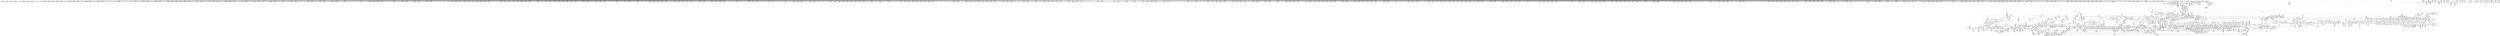 digraph {
	CE0x579f3f0 [shape=record,shape=Mrecord,label="{CE0x579f3f0|task_sid:_tobool4|security/selinux/hooks.c,208}"]
	CE0x5843310 [shape=record,shape=Mrecord,label="{CE0x5843310|__preempt_count_add:_tmp2|*SummSource*}"]
	CE0x5728c60 [shape=record,shape=Mrecord,label="{CE0x5728c60|selinux_task_setrlimit:_tmp6|security/selinux/hooks.c,3628|*SummSink*}"]
	CE0x5817fe0 [shape=record,shape=Mrecord,label="{CE0x5817fe0|rcu_read_unlock:_bb|*SummSink*}"]
	CE0x5771480 [shape=record,shape=Mrecord,label="{CE0x5771480|2472:_%struct.cred*,_2752:_%struct.signal_struct*,_:_CRE_6329,6330_}"]
	CE0x58103b0 [shape=record,shape=Mrecord,label="{CE0x58103b0|i64*_getelementptr_inbounds_(_4_x_i64_,_4_x_i64_*___llvm_gcov_ctr128,_i64_0,_i64_3)|*Constant*|*SummSink*}"]
	CE0x5811790 [shape=record,shape=Mrecord,label="{CE0x5811790|rcu_read_unlock:_do.body|*SummSource*}"]
	CE0x5780010 [shape=record,shape=Mrecord,label="{CE0x5780010|selinux_task_setrlimit:_tmp14|security/selinux/hooks.c,3632}"]
	CE0x572c320 [shape=record,shape=Mrecord,label="{CE0x572c320|2472:_%struct.cred*,_2752:_%struct.signal_struct*,_:_CRE_304,312_|*MultipleSource*|Function::selinux_task_setrlimit&Arg::p::|security/selinux/hooks.c,3622}"]
	CE0x5724790 [shape=record,shape=Mrecord,label="{CE0x5724790|selinux_task_setrlimit:_tmp13|security/selinux/hooks.c,3632|*SummSink*}"]
	CE0x57e9f40 [shape=record,shape=Mrecord,label="{CE0x57e9f40|i64_1|*Constant*}"]
	CE0x57d8cd0 [shape=record,shape=Mrecord,label="{CE0x57d8cd0|rcu_lock_release:_entry|*SummSource*}"]
	CE0x5711780 [shape=record,shape=Mrecord,label="{CE0x5711780|2472:_%struct.cred*,_2752:_%struct.signal_struct*,_:_CRE_88,92_|*MultipleSource*|Function::selinux_task_setrlimit&Arg::p::|security/selinux/hooks.c,3622}"]
	CE0x573aa30 [shape=record,shape=Mrecord,label="{CE0x573aa30|2472:_%struct.cred*,_2752:_%struct.signal_struct*,_:_CRE_2096,2104_|*MultipleSource*|Function::selinux_task_setrlimit&Arg::p::|security/selinux/hooks.c,3622}"]
	CE0x57b3900 [shape=record,shape=Mrecord,label="{CE0x57b3900|get_current:_bb|*SummSource*}"]
	CE0x57cdbe0 [shape=record,shape=Mrecord,label="{CE0x57cdbe0|_call_void_lockdep_rcu_suspicious(i8*_getelementptr_inbounds_(_25_x_i8_,_25_x_i8_*_.str3,_i32_0,_i32_0),_i32_208,_i8*_getelementptr_inbounds_(_41_x_i8_,_41_x_i8_*_.str44,_i32_0,_i32_0))_#10,_!dbg_!27732|security/selinux/hooks.c,208}"]
	CE0x5805cd0 [shape=record,shape=Mrecord,label="{CE0x5805cd0|rcu_read_unlock:_tmp12|include/linux/rcupdate.h,933|*SummSink*}"]
	CE0x57c0370 [shape=record,shape=Mrecord,label="{CE0x57c0370|i32_1|*Constant*}"]
	CE0x57a8680 [shape=record,shape=Mrecord,label="{CE0x57a8680|current_sid:_tmp11|security/selinux/hooks.c,218|*SummSource*}"]
	CE0x57909e0 [shape=record,shape=Mrecord,label="{CE0x57909e0|selinux_task_setrlimit:_arraydecay|security/selinux/hooks.c,3622|*SummSink*}"]
	CE0x5818ab0 [shape=record,shape=Mrecord,label="{CE0x5818ab0|rcu_read_unlock:_tobool1|include/linux/rcupdate.h,933}"]
	CE0x583fbd0 [shape=record,shape=Mrecord,label="{CE0x583fbd0|rcu_lock_release:_bb|*SummSource*}"]
	CE0x577d0e0 [shape=record,shape=Mrecord,label="{CE0x577d0e0|2472:_%struct.cred*,_2752:_%struct.signal_struct*,_:_CRE_10572,10576_|*MultipleSource*|Function::selinux_task_setrlimit&Arg::p::|security/selinux/hooks.c,3622}"]
	CE0x5734980 [shape=record,shape=Mrecord,label="{CE0x5734980|2472:_%struct.cred*,_2752:_%struct.signal_struct*,_:_CRE_1944,1952_|*MultipleSource*|Function::selinux_task_setrlimit&Arg::p::|security/selinux/hooks.c,3622}"]
	CE0x577bb10 [shape=record,shape=Mrecord,label="{CE0x577bb10|2472:_%struct.cred*,_2752:_%struct.signal_struct*,_:_CRE_6672,6680_|*MultipleSource*|Function::selinux_task_setrlimit&Arg::p::|security/selinux/hooks.c,3622}"]
	CE0x57fea20 [shape=record,shape=Mrecord,label="{CE0x57fea20|i8*_getelementptr_inbounds_(_25_x_i8_,_25_x_i8_*_.str45,_i32_0,_i32_0)|*Constant*}"]
	CE0x5716850 [shape=record,shape=Mrecord,label="{CE0x5716850|i64*_getelementptr_inbounds_(_6_x_i64_,_6_x_i64_*___llvm_gcov_ctr286,_i64_0,_i64_0)|*Constant*|*SummSource*}"]
	CE0x5769260 [shape=record,shape=Mrecord,label="{CE0x5769260|2472:_%struct.cred*,_2752:_%struct.signal_struct*,_:_CRE_5944,5952_|*MultipleSource*|Function::selinux_task_setrlimit&Arg::p::|security/selinux/hooks.c,3622}"]
	CE0x5897be0 [shape=record,shape=Mrecord,label="{CE0x5897be0|__preempt_count_sub:_tmp|*SummSink*}"]
	CE0x57e1dc0 [shape=record,shape=Mrecord,label="{CE0x57e1dc0|__rcu_read_lock:_tmp2}"]
	CE0x577d360 [shape=record,shape=Mrecord,label="{CE0x577d360|2472:_%struct.cred*,_2752:_%struct.signal_struct*,_:_CRE_10576,10584_|*MultipleSource*|Function::selinux_task_setrlimit&Arg::p::|security/selinux/hooks.c,3622}"]
	CE0x57cb190 [shape=record,shape=Mrecord,label="{CE0x57cb190|i64*_getelementptr_inbounds_(_13_x_i64_,_13_x_i64_*___llvm_gcov_ctr126,_i64_0,_i64_9)|*Constant*|*SummSource*}"]
	CE0x57ea020 [shape=record,shape=Mrecord,label="{CE0x57ea020|i64*_getelementptr_inbounds_(_2_x_i64_,_2_x_i64_*___llvm_gcov_ctr98,_i64_0,_i64_0)|*Constant*|*SummSink*}"]
	CE0x5817500 [shape=record,shape=Mrecord,label="{CE0x5817500|i64*_getelementptr_inbounds_(_4_x_i64_,_4_x_i64_*___llvm_gcov_ctr130,_i64_0,_i64_2)|*Constant*|*SummSink*}"]
	CE0x57fc9d0 [shape=record,shape=Mrecord,label="{CE0x57fc9d0|i64*_getelementptr_inbounds_(_11_x_i64_,_11_x_i64_*___llvm_gcov_ctr127,_i64_0,_i64_8)|*Constant*|*SummSource*}"]
	CE0x58010c0 [shape=record,shape=Mrecord,label="{CE0x58010c0|i64*_getelementptr_inbounds_(_11_x_i64_,_11_x_i64_*___llvm_gcov_ctr127,_i64_0,_i64_10)|*Constant*}"]
	CE0x587cd10 [shape=record,shape=Mrecord,label="{CE0x587cd10|__preempt_count_sub:_tmp4|./arch/x86/include/asm/preempt.h,77}"]
	CE0x579c130 [shape=record,shape=Mrecord,label="{CE0x579c130|rcu_read_lock:_tmp2|*SummSink*}"]
	CE0x57a9dc0 [shape=record,shape=Mrecord,label="{CE0x57a9dc0|current_sid:_tmp8|security/selinux/hooks.c,218}"]
	CE0x57d97e0 [shape=record,shape=Mrecord,label="{CE0x57d97e0|rcu_lock_release:_map|Function::rcu_lock_release&Arg::map::}"]
	CE0x579d3e0 [shape=record,shape=Mrecord,label="{CE0x579d3e0|_call_void_lockdep_rcu_suspicious(i8*_getelementptr_inbounds_(_25_x_i8_,_25_x_i8_*_.str3,_i32_0,_i32_0),_i32_218,_i8*_getelementptr_inbounds_(_45_x_i8_,_45_x_i8_*_.str12,_i32_0,_i32_0))_#10,_!dbg_!27727|security/selinux/hooks.c,218|*SummSource*}"]
	CE0x573ee70 [shape=record,shape=Mrecord,label="{CE0x573ee70|2472:_%struct.cred*,_2752:_%struct.signal_struct*,_:_CRE_2384,2392_|*MultipleSource*|Function::selinux_task_setrlimit&Arg::p::|security/selinux/hooks.c,3622}"]
	CE0x575db90 [shape=record,shape=Mrecord,label="{CE0x575db90|2472:_%struct.cred*,_2752:_%struct.signal_struct*,_:_CRE_2923,2924_}"]
	CE0x5804c20 [shape=record,shape=Mrecord,label="{CE0x5804c20|cred_sid:_tmp6|security/selinux/hooks.c,197}"]
	CE0x57cf080 [shape=record,shape=Mrecord,label="{CE0x57cf080|__rcu_read_lock:_tmp5|include/linux/rcupdate.h,239}"]
	CE0x5715c60 [shape=record,shape=Mrecord,label="{CE0x5715c60|get_current:_tmp1}"]
	CE0x578c420 [shape=record,shape=Mrecord,label="{CE0x578c420|task_sid:_tmp25|security/selinux/hooks.c,208|*SummSink*}"]
	CE0x57ee6f0 [shape=record,shape=Mrecord,label="{CE0x57ee6f0|task_sid:_tmp6|security/selinux/hooks.c,208|*SummSink*}"]
	CE0x57951a0 [shape=record,shape=Mrecord,label="{CE0x57951a0|i64*_getelementptr_inbounds_(_6_x_i64_,_6_x_i64_*___llvm_gcov_ctr286,_i64_0,_i64_3)|*Constant*|*SummSink*}"]
	CE0x57f9610 [shape=record,shape=Mrecord,label="{CE0x57f9610|__rcu_read_lock:_tmp2|*SummSink*}"]
	CE0x57224c0 [shape=record,shape=Mrecord,label="{CE0x57224c0|2472:_%struct.cred*,_2752:_%struct.signal_struct*,_:_CRE_2648,2656_|*MultipleSource*|Function::selinux_task_setrlimit&Arg::p::|security/selinux/hooks.c,3622}"]
	CE0x57842a0 [shape=record,shape=Mrecord,label="{CE0x57842a0|current_sid:_tmp18|security/selinux/hooks.c,218}"]
	CE0x5762ff0 [shape=record,shape=Mrecord,label="{CE0x5762ff0|2472:_%struct.cred*,_2752:_%struct.signal_struct*,_:_CRE_2976,2980_|*MultipleSource*|Function::selinux_task_setrlimit&Arg::p::|security/selinux/hooks.c,3622}"]
	CE0x5897d60 [shape=record,shape=Mrecord,label="{CE0x5897d60|COLLAPSED:_GCMRE___llvm_gcov_ctr129_internal_global_4_x_i64_zeroinitializer:_elem_0:default:}"]
	CE0x5785910 [shape=record,shape=Mrecord,label="{CE0x5785910|_ret_i32_%call7,_!dbg_!27749|security/selinux/hooks.c,210}"]
	CE0x57935f0 [shape=record,shape=Mrecord,label="{CE0x57935f0|_ret_i32_%call2,_!dbg_!27718|security/selinux/hooks.c,1544|*SummSource*}"]
	CE0x579c0c0 [shape=record,shape=Mrecord,label="{CE0x579c0c0|rcu_read_lock:_tmp2|*SummSource*}"]
	CE0x5818a20 [shape=record,shape=Mrecord,label="{CE0x5818a20|rcu_read_unlock:_tmp9|include/linux/rcupdate.h,933}"]
	CE0x5788dc0 [shape=record,shape=Mrecord,label="{CE0x5788dc0|GLOBAL:_current_has_perm|*Constant*|*SummSink*}"]
	CE0x5860450 [shape=record,shape=Mrecord,label="{CE0x5860450|__preempt_count_add:_tmp4|./arch/x86/include/asm/preempt.h,72}"]
	CE0x5852df0 [shape=record,shape=Mrecord,label="{CE0x5852df0|rcu_lock_release:_tmp6|*SummSink*}"]
	CE0x58039e0 [shape=record,shape=Mrecord,label="{CE0x58039e0|i32_1|*Constant*}"]
	CE0x572cf00 [shape=record,shape=Mrecord,label="{CE0x572cf00|2472:_%struct.cred*,_2752:_%struct.signal_struct*,_:_CRE_400,408_|*MultipleSource*|Function::selinux_task_setrlimit&Arg::p::|security/selinux/hooks.c,3622}"]
	CE0x5812680 [shape=record,shape=Mrecord,label="{CE0x5812680|%struct.lockdep_map*_null|*Constant*}"]
	CE0x571ba50 [shape=record,shape=Mrecord,label="{CE0x571ba50|task_sid:_land.lhs.true}"]
	CE0x572e900 [shape=record,shape=Mrecord,label="{CE0x572e900|current_has_perm:_tmp3}"]
	CE0x57701c0 [shape=record,shape=Mrecord,label="{CE0x57701c0|2472:_%struct.cred*,_2752:_%struct.signal_struct*,_:_CRE_6317,6318_}"]
	CE0x5889bc0 [shape=record,shape=Mrecord,label="{CE0x5889bc0|__preempt_count_sub:_tmp3|*SummSource*}"]
	CE0x56fea00 [shape=record,shape=Mrecord,label="{CE0x56fea00|GLOBAL:_rcu_read_lock|*Constant*|*SummSource*}"]
	CE0x5760750 [shape=record,shape=Mrecord,label="{CE0x5760750|2472:_%struct.cred*,_2752:_%struct.signal_struct*,_:_CRE_2951,2952_}"]
	CE0x57b29b0 [shape=record,shape=Mrecord,label="{CE0x57b29b0|GLOBAL:_rcu_read_unlock|*Constant*}"]
	CE0x57dbca0 [shape=record,shape=Mrecord,label="{CE0x57dbca0|i64*_getelementptr_inbounds_(_4_x_i64_,_4_x_i64_*___llvm_gcov_ctr128,_i64_0,_i64_2)|*Constant*|*SummSink*}"]
	CE0x5782c50 [shape=record,shape=Mrecord,label="{CE0x5782c50|COLLAPSED:_GCMRE___llvm_gcov_ctr136_internal_global_2_x_i64_zeroinitializer:_elem_0:default:}"]
	CE0x579d880 [shape=record,shape=Mrecord,label="{CE0x579d880|task_sid:_tmp15|security/selinux/hooks.c,208|*SummSink*}"]
	CE0x57a7940 [shape=record,shape=Mrecord,label="{CE0x57a7940|rcu_read_lock:_entry|*SummSink*}"]
	CE0x5765300 [shape=record,shape=Mrecord,label="{CE0x5765300|2472:_%struct.cred*,_2752:_%struct.signal_struct*,_:_CRE_3096,3104_|*MultipleSource*|Function::selinux_task_setrlimit&Arg::p::|security/selinux/hooks.c,3622}"]
	CE0x57d6b70 [shape=record,shape=Mrecord,label="{CE0x57d6b70|rcu_read_unlock:_tmp20|include/linux/rcupdate.h,933|*SummSink*}"]
	CE0x577aa50 [shape=record,shape=Mrecord,label="{CE0x577aa50|2472:_%struct.cred*,_2752:_%struct.signal_struct*,_:_CRE_6632,6640_|*MultipleSource*|Function::selinux_task_setrlimit&Arg::p::|security/selinux/hooks.c,3622}"]
	CE0x5819020 [shape=record,shape=Mrecord,label="{CE0x5819020|rcu_read_unlock:_tmp11|include/linux/rcupdate.h,933}"]
	CE0x57c2de0 [shape=record,shape=Mrecord,label="{CE0x57c2de0|task_sid:_tmp16|security/selinux/hooks.c,208}"]
	CE0x577dd60 [shape=record,shape=Mrecord,label="{CE0x577dd60|2472:_%struct.cred*,_2752:_%struct.signal_struct*,_:_CRE_10604,10608_|*MultipleSource*|Function::selinux_task_setrlimit&Arg::p::|security/selinux/hooks.c,3622}"]
	CE0x5778090 [shape=record,shape=Mrecord,label="{CE0x5778090|2472:_%struct.cred*,_2752:_%struct.signal_struct*,_:_CRE_6488,6492_|*MultipleSource*|Function::selinux_task_setrlimit&Arg::p::|security/selinux/hooks.c,3622}"]
	CE0x5796560 [shape=record,shape=Mrecord,label="{CE0x5796560|GLOBAL:___llvm_gcov_ctr286|Global_var:__llvm_gcov_ctr286}"]
	CE0x5847e50 [shape=record,shape=Mrecord,label="{CE0x5847e50|rcu_lock_release:_tmp|*SummSink*}"]
	CE0x570c770 [shape=record,shape=Mrecord,label="{CE0x570c770|i64*_getelementptr_inbounds_(_2_x_i64_,_2_x_i64_*___llvm_gcov_ctr136,_i64_0,_i64_1)|*Constant*|*SummSource*}"]
	CE0x580d7d0 [shape=record,shape=Mrecord,label="{CE0x580d7d0|_call_void_asm_sideeffect_,_memory_,_dirflag_,_fpsr_,_flags_()_#3,_!dbg_!27714,_!srcloc_!27715|include/linux/rcupdate.h,239|*SummSource*}"]
	CE0x5727070 [shape=record,shape=Mrecord,label="{CE0x5727070|2472:_%struct.cred*,_2752:_%struct.signal_struct*,_:_CRE_120,128_|*MultipleSource*|Function::selinux_task_setrlimit&Arg::p::|security/selinux/hooks.c,3622}"]
	CE0x57da4a0 [shape=record,shape=Mrecord,label="{CE0x57da4a0|GLOBAL:___rcu_read_unlock|*Constant*|*SummSource*}"]
	CE0x57eaaa0 [shape=record,shape=Mrecord,label="{CE0x57eaaa0|__rcu_read_lock:_tmp4|include/linux/rcupdate.h,239|*SummSink*}"]
	CE0x571fbf0 [shape=record,shape=Mrecord,label="{CE0x571fbf0|2472:_%struct.cred*,_2752:_%struct.signal_struct*,_:_CRE_2534,2535_}"]
	CE0x57bd810 [shape=record,shape=Mrecord,label="{CE0x57bd810|COLLAPSED:_GCMRE___llvm_gcov_ctr135_internal_global_4_x_i64_zeroinitializer:_elem_0:default:}"]
	CE0x573ca30 [shape=record,shape=Mrecord,label="{CE0x573ca30|2472:_%struct.cred*,_2752:_%struct.signal_struct*,_:_CRE_2264,2272_|*MultipleSource*|Function::selinux_task_setrlimit&Arg::p::|security/selinux/hooks.c,3622}"]
	CE0x5767ee0 [shape=record,shape=Mrecord,label="{CE0x5767ee0|2472:_%struct.cred*,_2752:_%struct.signal_struct*,_:_CRE_5880,5888_|*MultipleSource*|Function::selinux_task_setrlimit&Arg::p::|security/selinux/hooks.c,3622}"]
	CE0x58077b0 [shape=record,shape=Mrecord,label="{CE0x58077b0|rcu_read_unlock:_tmp6|include/linux/rcupdate.h,933}"]
	CE0x571ae90 [shape=record,shape=Mrecord,label="{CE0x571ae90|current_sid:_tobool1|security/selinux/hooks.c,218|*SummSink*}"]
	CE0x57ca790 [shape=record,shape=Mrecord,label="{CE0x57ca790|rcu_lock_acquire:_entry}"]
	CE0x57c7fa0 [shape=record,shape=Mrecord,label="{CE0x57c7fa0|i8*_getelementptr_inbounds_(_41_x_i8_,_41_x_i8_*_.str44,_i32_0,_i32_0)|*Constant*|*SummSource*}"]
	CE0x57230f0 [shape=record,shape=Mrecord,label="{CE0x57230f0|2472:_%struct.cred*,_2752:_%struct.signal_struct*,_:_CRE_2688,2692_|*MultipleSource*|Function::selinux_task_setrlimit&Arg::p::|security/selinux/hooks.c,3622}"]
	CE0x576f540 [shape=record,shape=Mrecord,label="{CE0x576f540|2472:_%struct.cred*,_2752:_%struct.signal_struct*,_:_CRE_6309,6310_}"]
	CE0x571ad60 [shape=record,shape=Mrecord,label="{CE0x571ad60|current_sid:_tobool1|security/selinux/hooks.c,218|*SummSource*}"]
	CE0x5802b30 [shape=record,shape=Mrecord,label="{CE0x5802b30|cred_sid:_bb|*SummSink*}"]
	CE0x5818cf0 [shape=record,shape=Mrecord,label="{CE0x5818cf0|rcu_lock_acquire:_tmp2}"]
	CE0x5734710 [shape=record,shape=Mrecord,label="{CE0x5734710|2472:_%struct.cred*,_2752:_%struct.signal_struct*,_:_CRE_1936,1944_|*MultipleSource*|Function::selinux_task_setrlimit&Arg::p::|security/selinux/hooks.c,3622}"]
	CE0x57d7d20 [shape=record,shape=Mrecord,label="{CE0x57d7d20|rcu_read_unlock:_tmp22|include/linux/rcupdate.h,935|*SummSource*}"]
	CE0x5814b80 [shape=record,shape=Mrecord,label="{CE0x5814b80|rcu_read_lock:_land.lhs.true|*SummSource*}"]
	CE0x57fc260 [shape=record,shape=Mrecord,label="{CE0x57fc260|rcu_read_lock:_tmp16|include/linux/rcupdate.h,882}"]
	CE0x5858490 [shape=record,shape=Mrecord,label="{CE0x5858490|rcu_lock_acquire:_indirectgoto|*SummSource*}"]
	CE0x57c7b80 [shape=record,shape=Mrecord,label="{CE0x57c7b80|rcu_read_lock:_tobool|include/linux/rcupdate.h,882}"]
	CE0x578f8e0 [shape=record,shape=Mrecord,label="{CE0x578f8e0|i64*_getelementptr_inbounds_(_11_x_i64_,_11_x_i64_*___llvm_gcov_ctr125,_i64_0,_i64_8)|*Constant*|*SummSink*}"]
	CE0x57256b0 [shape=record,shape=Mrecord,label="{CE0x57256b0|2472:_%struct.cred*,_2752:_%struct.signal_struct*,_:_CRE_360,368_|*MultipleSource*|Function::selinux_task_setrlimit&Arg::p::|security/selinux/hooks.c,3622}"]
	CE0x57a6a00 [shape=record,shape=Mrecord,label="{CE0x57a6a00|current_sid:_tobool|security/selinux/hooks.c,218|*SummSink*}"]
	CE0x5771930 [shape=record,shape=Mrecord,label="{CE0x5771930|2472:_%struct.cred*,_2752:_%struct.signal_struct*,_:_CRE_6332,6333_}"]
	CE0x576b790 [shape=record,shape=Mrecord,label="{CE0x576b790|2472:_%struct.cred*,_2752:_%struct.signal_struct*,_:_CRE_6192,6196_|*MultipleSource*|Function::selinux_task_setrlimit&Arg::p::|security/selinux/hooks.c,3622}"]
	CE0x5720f70 [shape=record,shape=Mrecord,label="{CE0x5720f70|2472:_%struct.cred*,_2752:_%struct.signal_struct*,_:_CRE_6392,6400_|*MultipleSource*|Function::selinux_task_setrlimit&Arg::p::|security/selinux/hooks.c,3622}"]
	CE0x576fea0 [shape=record,shape=Mrecord,label="{CE0x576fea0|2472:_%struct.cred*,_2752:_%struct.signal_struct*,_:_CRE_6315,6316_}"]
	CE0x57f8b70 [shape=record,shape=Mrecord,label="{CE0x57f8b70|i64_2|*Constant*}"]
	CE0x580a440 [shape=record,shape=Mrecord,label="{CE0x580a440|_call_void_mcount()_#3|*SummSink*}"]
	CE0x57758b0 [shape=record,shape=Mrecord,label="{CE0x57758b0|task_sid:_tmp24|security/selinux/hooks.c,208}"]
	CE0x579d450 [shape=record,shape=Mrecord,label="{CE0x579d450|_call_void_lockdep_rcu_suspicious(i8*_getelementptr_inbounds_(_25_x_i8_,_25_x_i8_*_.str3,_i32_0,_i32_0),_i32_218,_i8*_getelementptr_inbounds_(_45_x_i8_,_45_x_i8_*_.str12,_i32_0,_i32_0))_#10,_!dbg_!27727|security/selinux/hooks.c,218|*SummSink*}"]
	CE0x576d6a0 [shape=record,shape=Mrecord,label="{CE0x576d6a0|2472:_%struct.cred*,_2752:_%struct.signal_struct*,_:_CRE_6290,6291_}"]
	CE0x57cf1f0 [shape=record,shape=Mrecord,label="{CE0x57cf1f0|__rcu_read_lock:_tmp5|include/linux/rcupdate.h,239|*SummSink*}"]
	CE0x57882c0 [shape=record,shape=Mrecord,label="{CE0x57882c0|GLOBAL:___llvm_gcov_ctr127|Global_var:__llvm_gcov_ctr127|*SummSink*}"]
	CE0x5897900 [shape=record,shape=Mrecord,label="{CE0x5897900|i64*_getelementptr_inbounds_(_4_x_i64_,_4_x_i64_*___llvm_gcov_ctr129,_i64_0,_i64_0)|*Constant*|*SummSource*}"]
	CE0x57b6e80 [shape=record,shape=Mrecord,label="{CE0x57b6e80|current_sid:_tmp22|security/selinux/hooks.c,218}"]
	CE0x5853240 [shape=record,shape=Mrecord,label="{CE0x5853240|rcu_lock_release:_tmp7}"]
	CE0x5898120 [shape=record,shape=Mrecord,label="{CE0x5898120|i64*_getelementptr_inbounds_(_4_x_i64_,_4_x_i64_*___llvm_gcov_ctr129,_i64_0,_i64_1)|*Constant*|*SummSource*}"]
	CE0x57f98d0 [shape=record,shape=Mrecord,label="{CE0x57f98d0|i64_1|*Constant*}"]
	CE0x5770cb0 [shape=record,shape=Mrecord,label="{CE0x5770cb0|2472:_%struct.cred*,_2752:_%struct.signal_struct*,_:_CRE_6324,6325_}"]
	CE0x5711080 [shape=record,shape=Mrecord,label="{CE0x5711080|2472:_%struct.cred*,_2752:_%struct.signal_struct*,_:_CRE_152,160_|*MultipleSource*|Function::selinux_task_setrlimit&Arg::p::|security/selinux/hooks.c,3622}"]
	CE0x575fad0 [shape=record,shape=Mrecord,label="{CE0x575fad0|2472:_%struct.cred*,_2752:_%struct.signal_struct*,_:_CRE_2943,2944_}"]
	CE0x576df60 [shape=record,shape=Mrecord,label="{CE0x576df60|2472:_%struct.cred*,_2752:_%struct.signal_struct*,_:_CRE_6295,6296_}"]
	CE0x5761d30 [shape=record,shape=Mrecord,label="{CE0x5761d30|2472:_%struct.cred*,_2752:_%struct.signal_struct*,_:_CRE_2965,2966_}"]
	CE0x579d9b0 [shape=record,shape=Mrecord,label="{CE0x579d9b0|i64*_getelementptr_inbounds_(_2_x_i64_,_2_x_i64_*___llvm_gcov_ctr131,_i64_0,_i64_1)|*Constant*|*SummSink*}"]
	CE0x587ff00 [shape=record,shape=Mrecord,label="{CE0x587ff00|i64*_getelementptr_inbounds_(_4_x_i64_,_4_x_i64_*___llvm_gcov_ctr134,_i64_0,_i64_2)|*Constant*|*SummSink*}"]
	CE0x57158d0 [shape=record,shape=Mrecord,label="{CE0x57158d0|2472:_%struct.cred*,_2752:_%struct.signal_struct*,_:_CRE_336,344_|*MultipleSource*|Function::selinux_task_setrlimit&Arg::p::|security/selinux/hooks.c,3622}"]
	CE0x5771c50 [shape=record,shape=Mrecord,label="{CE0x5771c50|2472:_%struct.cred*,_2752:_%struct.signal_struct*,_:_CRE_6334,6335_}"]
	CE0x5721890 [shape=record,shape=Mrecord,label="{CE0x5721890|2472:_%struct.cred*,_2752:_%struct.signal_struct*,_:_CRE_2596,2598_|*MultipleSource*|Function::selinux_task_setrlimit&Arg::p::|security/selinux/hooks.c,3622}"]
	CE0x5728980 [shape=record,shape=Mrecord,label="{CE0x5728980|selinux_task_setrlimit:_tmp6|security/selinux/hooks.c,3628}"]
	CE0x57335b0 [shape=record,shape=Mrecord,label="{CE0x57335b0|2472:_%struct.cred*,_2752:_%struct.signal_struct*,_:_CRE_1880,1888_|*MultipleSource*|Function::selinux_task_setrlimit&Arg::p::|security/selinux/hooks.c,3622}"]
	CE0x57e18a0 [shape=record,shape=Mrecord,label="{CE0x57e18a0|%struct.lockdep_map*_null|*Constant*|*SummSink*}"]
	CE0x5761880 [shape=record,shape=Mrecord,label="{CE0x5761880|2472:_%struct.cred*,_2752:_%struct.signal_struct*,_:_CRE_2962,2963_}"]
	CE0x57da820 [shape=record,shape=Mrecord,label="{CE0x57da820|__rcu_read_unlock:_entry}"]
	CE0x57af640 [shape=record,shape=Mrecord,label="{CE0x57af640|task_sid:_tmp20|security/selinux/hooks.c,208}"]
	CE0x5727ae0 [shape=record,shape=Mrecord,label="{CE0x5727ae0|2472:_%struct.cred*,_2752:_%struct.signal_struct*,_:_CRE_112,116_|*MultipleSource*|Function::selinux_task_setrlimit&Arg::p::|security/selinux/hooks.c,3622}"]
	CE0x572d900 [shape=record,shape=Mrecord,label="{CE0x572d900|2472:_%struct.cred*,_2752:_%struct.signal_struct*,_:_CRE_184,192_|*MultipleSource*|Function::selinux_task_setrlimit&Arg::p::|security/selinux/hooks.c,3622}"]
	CE0x57a0fb0 [shape=record,shape=Mrecord,label="{CE0x57a0fb0|%struct.task_struct*_(%struct.task_struct**)*_asm_movq_%gs:$_1:P_,$0_,_r,im,_dirflag_,_fpsr_,_flags_}"]
	CE0x5816440 [shape=record,shape=Mrecord,label="{CE0x5816440|i64*_getelementptr_inbounds_(_11_x_i64_,_11_x_i64_*___llvm_gcov_ctr127,_i64_0,_i64_0)|*Constant*|*SummSource*}"]
	CE0x5803de0 [shape=record,shape=Mrecord,label="{CE0x5803de0|cred_sid:_sid|security/selinux/hooks.c,197|*SummSink*}"]
	CE0x5770990 [shape=record,shape=Mrecord,label="{CE0x5770990|2472:_%struct.cred*,_2752:_%struct.signal_struct*,_:_CRE_6322,6323_}"]
	CE0x57d74e0 [shape=record,shape=Mrecord,label="{CE0x57d74e0|rcu_read_unlock:_tmp21|include/linux/rcupdate.h,935|*SummSource*}"]
	CE0x5720230 [shape=record,shape=Mrecord,label="{CE0x5720230|2472:_%struct.cred*,_2752:_%struct.signal_struct*,_:_CRE_2544,2568_|*MultipleSource*|Function::selinux_task_setrlimit&Arg::p::|security/selinux/hooks.c,3622}"]
	CE0x57aaad0 [shape=record,shape=Mrecord,label="{CE0x57aaad0|cred_sid:_tmp|*SummSink*}"]
	CE0x5819860 [shape=record,shape=Mrecord,label="{CE0x5819860|rcu_read_unlock:_tobool1|include/linux/rcupdate.h,933|*SummSource*}"]
	CE0x57c55c0 [shape=record,shape=Mrecord,label="{CE0x57c55c0|task_sid:_real_cred|security/selinux/hooks.c,208}"]
	CE0x56fe4c0 [shape=record,shape=Mrecord,label="{CE0x56fe4c0|current_has_perm:_tmp1}"]
	CE0x57ee360 [shape=record,shape=Mrecord,label="{CE0x57ee360|task_sid:_tmp7|security/selinux/hooks.c,208}"]
	CE0x5765f30 [shape=record,shape=Mrecord,label="{CE0x5765f30|2472:_%struct.cred*,_2752:_%struct.signal_struct*,_:_CRE_3120,3128_|*MultipleSource*|Function::selinux_task_setrlimit&Arg::p::|security/selinux/hooks.c,3622}"]
	CE0x580a800 [shape=record,shape=Mrecord,label="{CE0x580a800|rcu_read_unlock:_tmp3|*SummSink*}"]
	CE0x57aaea0 [shape=record,shape=Mrecord,label="{CE0x57aaea0|current_sid:_tmp8|security/selinux/hooks.c,218|*SummSource*}"]
	CE0x578a8e0 [shape=record,shape=Mrecord,label="{CE0x578a8e0|rcu_lock_release:_tmp5|include/linux/rcupdate.h,423|*SummSink*}"]
	CE0x57352f0 [shape=record,shape=Mrecord,label="{CE0x57352f0|2472:_%struct.cred*,_2752:_%struct.signal_struct*,_:_CRE_1976,1977_|*MultipleSource*|Function::selinux_task_setrlimit&Arg::p::|security/selinux/hooks.c,3622}"]
	CE0x572f780 [shape=record,shape=Mrecord,label="{CE0x572f780|GLOBAL:_current_sid|*Constant*|*SummSink*}"]
	CE0x57fa080 [shape=record,shape=Mrecord,label="{CE0x57fa080|rcu_read_lock:_call3|include/linux/rcupdate.h,882}"]
	CE0x585ae20 [shape=record,shape=Mrecord,label="{CE0x585ae20|rcu_lock_acquire:_tmp7|*SummSource*}"]
	CE0x57b55d0 [shape=record,shape=Mrecord,label="{CE0x57b55d0|_ret_%struct.task_struct*_%tmp4,_!dbg_!27714|./arch/x86/include/asm/current.h,14}"]
	CE0x570f100 [shape=record,shape=Mrecord,label="{CE0x570f100|2472:_%struct.cred*,_2752:_%struct.signal_struct*,_:_CRE_552,560_|*MultipleSource*|Function::selinux_task_setrlimit&Arg::p::|security/selinux/hooks.c,3622}"]
	CE0x58184d0 [shape=record,shape=Mrecord,label="{CE0x58184d0|rcu_lock_release:_tmp2|*SummSink*}"]
	CE0x57f8e90 [shape=record,shape=Mrecord,label="{CE0x57f8e90|_call_void___preempt_count_add(i32_1)_#10,_!dbg_!27711|include/linux/rcupdate.h,239|*SummSource*}"]
	CE0x57fd030 [shape=record,shape=Mrecord,label="{CE0x57fd030|rcu_read_lock:_tmp17|include/linux/rcupdate.h,882|*SummSink*}"]
	CE0x57661a0 [shape=record,shape=Mrecord,label="{CE0x57661a0|2472:_%struct.cred*,_2752:_%struct.signal_struct*,_:_CRE_3128,3136_|*MultipleSource*|Function::selinux_task_setrlimit&Arg::p::|security/selinux/hooks.c,3622}"]
	CE0x57657e0 [shape=record,shape=Mrecord,label="{CE0x57657e0|2472:_%struct.cred*,_2752:_%struct.signal_struct*,_:_CRE_3108,3112_|*MultipleSource*|Function::selinux_task_setrlimit&Arg::p::|security/selinux/hooks.c,3622}"]
	CE0x576dcd0 [shape=record,shape=Mrecord,label="{CE0x576dcd0|2472:_%struct.cred*,_2752:_%struct.signal_struct*,_:_CRE_6293,6294_}"]
	CE0x5897cf0 [shape=record,shape=Mrecord,label="{CE0x5897cf0|__preempt_count_add:_tmp}"]
	CE0x57d6630 [shape=record,shape=Mrecord,label="{CE0x57d6630|rcu_read_unlock:_tmp19|include/linux/rcupdate.h,933|*SummSink*}"]
	CE0x576cfa0 [shape=record,shape=Mrecord,label="{CE0x576cfa0|2472:_%struct.cred*,_2752:_%struct.signal_struct*,_:_CRE_6264,6280_|*MultipleSource*|Function::selinux_task_setrlimit&Arg::p::|security/selinux/hooks.c,3622}"]
	CE0x5788c90 [shape=record,shape=Mrecord,label="{CE0x5788c90|GLOBAL:_current_has_perm|*Constant*}"]
	CE0x57fbeb0 [shape=record,shape=Mrecord,label="{CE0x57fbeb0|rcu_read_lock:_tmp15|include/linux/rcupdate.h,882|*SummSource*}"]
	CE0x580f570 [shape=record,shape=Mrecord,label="{CE0x580f570|__preempt_count_add:_entry|*SummSource*}"]
	CE0x57f83a0 [shape=record,shape=Mrecord,label="{CE0x57f83a0|i64_0|*Constant*}"]
	CE0x5717a30 [shape=record,shape=Mrecord,label="{CE0x5717a30|selinux_task_setrlimit:_tmp4|*LoadInst*|security/selinux/hooks.c,3628}"]
	CE0x5799ac0 [shape=record,shape=Mrecord,label="{CE0x5799ac0|avc_has_perm:_auditdata|Function::avc_has_perm&Arg::auditdata::|*SummSource*}"]
	CE0x571b180 [shape=record,shape=Mrecord,label="{CE0x571b180|i64*_getelementptr_inbounds_(_2_x_i64_,_2_x_i64_*___llvm_gcov_ctr136,_i64_0,_i64_0)|*Constant*}"]
	CE0x578a950 [shape=record,shape=Mrecord,label="{CE0x578a950|_call_void_lock_release(%struct.lockdep_map*_%map,_i32_1,_i64_ptrtoint_(i8*_blockaddress(_rcu_lock_release,_%__here)_to_i64))_#10,_!dbg_!27716|include/linux/rcupdate.h,423}"]
	CE0x576aff0 [shape=record,shape=Mrecord,label="{CE0x576aff0|2472:_%struct.cred*,_2752:_%struct.signal_struct*,_:_CRE_6168,6176_|*MultipleSource*|Function::selinux_task_setrlimit&Arg::p::|security/selinux/hooks.c,3622}"]
	CE0x58546c0 [shape=record,shape=Mrecord,label="{CE0x58546c0|rcu_lock_release:_indirectgoto}"]
	CE0x57730a0 [shape=record,shape=Mrecord,label="{CE0x57730a0|2472:_%struct.cred*,_2752:_%struct.signal_struct*,_:_CRE_6347,6348_}"]
	CE0x57c6970 [shape=record,shape=Mrecord,label="{CE0x57c6970|rcu_read_lock:_tmp5|include/linux/rcupdate.h,882|*SummSink*}"]
	CE0x57bf2d0 [shape=record,shape=Mrecord,label="{CE0x57bf2d0|task_sid:_tmp21|security/selinux/hooks.c,208|*SummSink*}"]
	CE0x57ca280 [shape=record,shape=Mrecord,label="{CE0x57ca280|task_sid:_tmp|*SummSink*}"]
	CE0x570d1d0 [shape=record,shape=Mrecord,label="{CE0x570d1d0|GLOBAL:_current_sid.__warned|Global_var:current_sid.__warned}"]
	CE0x57f0240 [shape=record,shape=Mrecord,label="{CE0x57f0240|_call_void_mcount()_#3}"]
	CE0x57d64e0 [shape=record,shape=Mrecord,label="{CE0x57d64e0|rcu_read_unlock:_tmp19|include/linux/rcupdate.h,933|*SummSource*}"]
	CE0x5766680 [shape=record,shape=Mrecord,label="{CE0x5766680|2472:_%struct.cred*,_2752:_%struct.signal_struct*,_:_CRE_3140,3144_|*MultipleSource*|Function::selinux_task_setrlimit&Arg::p::|security/selinux/hooks.c,3622}"]
	CE0x57d89c0 [shape=record,shape=Mrecord,label="{CE0x57d89c0|_call_void_rcu_lock_release(%struct.lockdep_map*_rcu_lock_map)_#10,_!dbg_!27733|include/linux/rcupdate.h,935|*SummSource*}"]
	CE0x57e9990 [shape=record,shape=Mrecord,label="{CE0x57e9990|rcu_read_lock:_tmp11|include/linux/rcupdate.h,882}"]
	CE0x5842390 [shape=record,shape=Mrecord,label="{CE0x5842390|i64*_getelementptr_inbounds_(_4_x_i64_,_4_x_i64_*___llvm_gcov_ctr135,_i64_0,_i64_0)|*Constant*|*SummSource*}"]
	CE0x581d1f0 [shape=record,shape=Mrecord,label="{CE0x581d1f0|rcu_read_unlock:_call3|include/linux/rcupdate.h,933|*SummSink*}"]
	CE0x57324a0 [shape=record,shape=Mrecord,label="{CE0x57324a0|2472:_%struct.cred*,_2752:_%struct.signal_struct*,_:_CRE_1824,1832_|*MultipleSource*|Function::selinux_task_setrlimit&Arg::p::|security/selinux/hooks.c,3622}"]
	CE0x575aa70 [shape=record,shape=Mrecord,label="{CE0x575aa70|2472:_%struct.cred*,_2752:_%struct.signal_struct*,_:_CRE_2856,2864_|*MultipleSource*|Function::selinux_task_setrlimit&Arg::p::|security/selinux/hooks.c,3622}"]
	CE0x57ef860 [shape=record,shape=Mrecord,label="{CE0x57ef860|task_sid:_tobool1|security/selinux/hooks.c,208|*SummSource*}"]
	CE0x57a1720 [shape=record,shape=Mrecord,label="{CE0x57a1720|GLOBAL:_current_sid.__warned|Global_var:current_sid.__warned|*SummSource*}"]
	CE0x57736e0 [shape=record,shape=Mrecord,label="{CE0x57736e0|2472:_%struct.cred*,_2752:_%struct.signal_struct*,_:_CRE_6351,6352_}"]
	CE0x577a2b0 [shape=record,shape=Mrecord,label="{CE0x577a2b0|2472:_%struct.cred*,_2752:_%struct.signal_struct*,_:_CRE_6608,6616_|*MultipleSource*|Function::selinux_task_setrlimit&Arg::p::|security/selinux/hooks.c,3622}"]
	CE0x5727ef0 [shape=record,shape=Mrecord,label="{CE0x5727ef0|rcu_lock_acquire:_tmp3|*SummSource*}"]
	CE0x572ed50 [shape=record,shape=Mrecord,label="{CE0x572ed50|_call_void_mcount()_#3}"]
	CE0x5842e10 [shape=record,shape=Mrecord,label="{CE0x5842e10|__rcu_read_unlock:_tmp7|include/linux/rcupdate.h,245|*SummSink*}"]
	CE0x578dc10 [shape=record,shape=Mrecord,label="{CE0x578dc10|GLOBAL:_cred_sid|*Constant*}"]
	CE0x5841570 [shape=record,shape=Mrecord,label="{CE0x5841570|_call_void_asm_addl_$1,_%gs:$0_,_*m,ri,*m,_dirflag_,_fpsr_,_flags_(i32*___preempt_count,_i32_%sub,_i32*___preempt_count)_#3,_!dbg_!27717,_!srcloc_!27718|./arch/x86/include/asm/preempt.h,77|*SummSink*}"]
	CE0x57388b0 [shape=record,shape=Mrecord,label="{CE0x57388b0|2472:_%struct.cred*,_2752:_%struct.signal_struct*,_:_CRE_632,640_|*MultipleSource*|Function::selinux_task_setrlimit&Arg::p::|security/selinux/hooks.c,3622}"]
	CE0x570ce70 [shape=record,shape=Mrecord,label="{CE0x570ce70|current_sid:_tmp7|security/selinux/hooks.c,218|*SummSource*}"]
	CE0x575ace0 [shape=record,shape=Mrecord,label="{CE0x575ace0|2472:_%struct.cred*,_2752:_%struct.signal_struct*,_:_CRE_2864,2872_|*MultipleSource*|Function::selinux_task_setrlimit&Arg::p::|security/selinux/hooks.c,3622}"]
	CE0x57a46c0 [shape=record,shape=Mrecord,label="{CE0x57a46c0|_call_void_mcount()_#3|*SummSource*}"]
	CE0x57d9f90 [shape=record,shape=Mrecord,label="{CE0x57d9f90|_call_void___rcu_read_unlock()_#10,_!dbg_!27734|include/linux/rcupdate.h,937}"]
	CE0x578ccc0 [shape=record,shape=Mrecord,label="{CE0x578ccc0|i64*_getelementptr_inbounds_(_13_x_i64_,_13_x_i64_*___llvm_gcov_ctr126,_i64_0,_i64_12)|*Constant*|*SummSink*}"]
	CE0x57b42f0 [shape=record,shape=Mrecord,label="{CE0x57b42f0|rcu_read_lock:_tmp10|include/linux/rcupdate.h,882}"]
	CE0x57988c0 [shape=record,shape=Mrecord,label="{CE0x57988c0|i16_2|*Constant*}"]
	CE0x57f6460 [shape=record,shape=Mrecord,label="{CE0x57f6460|i64*_getelementptr_inbounds_(_4_x_i64_,_4_x_i64_*___llvm_gcov_ctr134,_i64_0,_i64_3)|*Constant*}"]
	CE0x57cfe80 [shape=record,shape=Mrecord,label="{CE0x57cfe80|task_sid:_tmp17|security/selinux/hooks.c,208}"]
	CE0x57c8010 [shape=record,shape=Mrecord,label="{CE0x57c8010|i8*_getelementptr_inbounds_(_41_x_i8_,_41_x_i8_*_.str44,_i32_0,_i32_0)|*Constant*|*SummSink*}"]
	CE0x57ac300 [shape=record,shape=Mrecord,label="{CE0x57ac300|GLOBAL:_current_task|Global_var:current_task|*SummSink*}"]
	CE0x57ed480 [shape=record,shape=Mrecord,label="{CE0x57ed480|rcu_read_lock:_do.end}"]
	CE0x5814ce0 [shape=record,shape=Mrecord,label="{CE0x5814ce0|rcu_read_lock:_bb|*SummSource*}"]
	CE0x57a3450 [shape=record,shape=Mrecord,label="{CE0x57a3450|current_sid:_land.lhs.true2}"]
	CE0x57b9520 [shape=record,shape=Mrecord,label="{CE0x57b9520|__rcu_read_unlock:_tmp2|*SummSink*}"]
	CE0x57ce1e0 [shape=record,shape=Mrecord,label="{CE0x57ce1e0|task_sid:_do.body5|*SummSource*}"]
	CE0x579a4c0 [shape=record,shape=Mrecord,label="{CE0x579a4c0|current_sid:_land.lhs.true|*SummSource*}"]
	CE0x587fca0 [shape=record,shape=Mrecord,label="{CE0x587fca0|__preempt_count_add:_tmp3|*SummSink*}"]
	CE0x571f100 [shape=record,shape=Mrecord,label="{CE0x571f100|2472:_%struct.cred*,_2752:_%struct.signal_struct*,_:_CRE_2527,2528_}"]
	CE0x5763af0 [shape=record,shape=Mrecord,label="{CE0x5763af0|2472:_%struct.cred*,_2752:_%struct.signal_struct*,_:_CRE_3008,3024_|*MultipleSource*|Function::selinux_task_setrlimit&Arg::p::|security/selinux/hooks.c,3622}"]
	CE0x578aad0 [shape=record,shape=Mrecord,label="{CE0x578aad0|rcu_lock_release:_tmp5|include/linux/rcupdate.h,423}"]
	CE0x57bfb20 [shape=record,shape=Mrecord,label="{CE0x57bfb20|task_sid:_tmp22|security/selinux/hooks.c,208|*SummSink*}"]
	CE0x57a4fb0 [shape=record,shape=Mrecord,label="{CE0x57a4fb0|i64*_getelementptr_inbounds_(_13_x_i64_,_13_x_i64_*___llvm_gcov_ctr126,_i64_0,_i64_1)|*Constant*}"]
	CE0x5779940 [shape=record,shape=Mrecord,label="{CE0x5779940|2472:_%struct.cred*,_2752:_%struct.signal_struct*,_:_CRE_6568,6576_|*MultipleSource*|Function::selinux_task_setrlimit&Arg::p::|security/selinux/hooks.c,3622}"]
	CE0x58074a0 [shape=record,shape=Mrecord,label="{CE0x58074a0|rcu_read_unlock:_tobool1|include/linux/rcupdate.h,933|*SummSink*}"]
	CE0x5885dc0 [shape=record,shape=Mrecord,label="{CE0x5885dc0|__preempt_count_add:_tmp2}"]
	CE0x57a0a20 [shape=record,shape=Mrecord,label="{CE0x57a0a20|current_sid:_if.then|*SummSink*}"]
	CE0x5709db0 [shape=record,shape=Mrecord,label="{CE0x5709db0|2472:_%struct.cred*,_2752:_%struct.signal_struct*,_:_CRE_691,692_}"]
	CE0x57a0bb0 [shape=record,shape=Mrecord,label="{CE0x57a0bb0|current_sid:_do.body|*SummSource*}"]
	CE0x5721190 [shape=record,shape=Mrecord,label="{CE0x5721190|2472:_%struct.cred*,_2752:_%struct.signal_struct*,_:_CRE_6400,6408_|*MultipleSource*|Function::selinux_task_setrlimit&Arg::p::|security/selinux/hooks.c,3622}"]
	CE0x57cd380 [shape=record,shape=Mrecord,label="{CE0x57cd380|task_sid:_tmp13|security/selinux/hooks.c,208}"]
	CE0x57d99b0 [shape=record,shape=Mrecord,label="{CE0x57d99b0|rcu_lock_release:_map|Function::rcu_lock_release&Arg::map::|*SummSink*}"]
	CE0x5844d50 [shape=record,shape=Mrecord,label="{CE0x5844d50|__preempt_count_sub:_do.body}"]
	CE0x5798600 [shape=record,shape=Mrecord,label="{CE0x5798600|avc_has_perm:_tsid|Function::avc_has_perm&Arg::tsid::|*SummSource*}"]
	CE0x580dd50 [shape=record,shape=Mrecord,label="{CE0x580dd50|rcu_read_unlock:_tmp16|include/linux/rcupdate.h,933}"]
	CE0x57e6b10 [shape=record,shape=Mrecord,label="{CE0x57e6b10|cred_sid:_tmp3|*SummSource*}"]
	CE0x5810010 [shape=record,shape=Mrecord,label="{CE0x5810010|i64*_getelementptr_inbounds_(_11_x_i64_,_11_x_i64_*___llvm_gcov_ctr132,_i64_0,_i64_1)|*Constant*|*SummSink*}"]
	CE0x57a96f0 [shape=record,shape=Mrecord,label="{CE0x57a96f0|_call_void_mcount()_#3|*SummSource*}"]
	CE0x5716dc0 [shape=record,shape=Mrecord,label="{CE0x5716dc0|get_current:_tmp1|*SummSource*}"]
	CE0x577c960 [shape=record,shape=Mrecord,label="{CE0x577c960|2472:_%struct.cred*,_2752:_%struct.signal_struct*,_:_CRE_10552,10560_|*MultipleSource*|Function::selinux_task_setrlimit&Arg::p::|security/selinux/hooks.c,3622}"]
	CE0x5782cc0 [shape=record,shape=Mrecord,label="{CE0x5782cc0|current_has_perm:_tmp|*SummSource*}"]
	CE0x578f500 [shape=record,shape=Mrecord,label="{CE0x578f500|rcu_read_lock:_land.lhs.true|*SummSink*}"]
	CE0x57a3da0 [shape=record,shape=Mrecord,label="{CE0x57a3da0|task_sid:_tmp14|security/selinux/hooks.c,208|*SummSink*}"]
	CE0x5841450 [shape=record,shape=Mrecord,label="{CE0x5841450|__preempt_count_add:_tmp1|*SummSink*}"]
	CE0x57120e0 [shape=record,shape=Mrecord,label="{CE0x57120e0|2472:_%struct.cred*,_2752:_%struct.signal_struct*,_:_CRE_520,524_|*MultipleSource*|Function::selinux_task_setrlimit&Arg::p::|security/selinux/hooks.c,3622}"]
	CE0x57610b0 [shape=record,shape=Mrecord,label="{CE0x57610b0|2472:_%struct.cred*,_2752:_%struct.signal_struct*,_:_CRE_2957,2958_}"]
	CE0x57cde90 [shape=record,shape=Mrecord,label="{CE0x57cde90|task_sid:_if.end|*SummSink*}"]
	CE0x5808fa0 [shape=record,shape=Mrecord,label="{CE0x5808fa0|rcu_read_unlock:_tmp13|include/linux/rcupdate.h,933|*SummSink*}"]
	CE0x57b7670 [shape=record,shape=Mrecord,label="{CE0x57b7670|current_sid:_tmp23|security/selinux/hooks.c,218|*SummSink*}"]
	CE0x57a6940 [shape=record,shape=Mrecord,label="{CE0x57a6940|current_sid:_call|security/selinux/hooks.c,218|*SummSink*}"]
	CE0x579e4c0 [shape=record,shape=Mrecord,label="{CE0x579e4c0|i64*_getelementptr_inbounds_(_11_x_i64_,_11_x_i64_*___llvm_gcov_ctr125,_i64_0,_i64_0)|*Constant*}"]
	CE0x57aac90 [shape=record,shape=Mrecord,label="{CE0x57aac90|0:_i8,_:_GCMR_current_sid.__warned_internal_global_i8_0,_section_.data.unlikely_,_align_1:_elem_0:default:}"]
	CE0x5812c80 [shape=record,shape=Mrecord,label="{CE0x5812c80|rcu_lock_acquire:_tmp|*SummSink*}"]
	CE0x57752e0 [shape=record,shape=Mrecord,label="{CE0x57752e0|task_sid:_tmp23|security/selinux/hooks.c,208|*SummSource*}"]
	CE0x57edb90 [shape=record,shape=Mrecord,label="{CE0x57edb90|task_sid:_tobool|security/selinux/hooks.c,208|*SummSink*}"]
	CE0x572db90 [shape=record,shape=Mrecord,label="{CE0x572db90|2472:_%struct.cred*,_2752:_%struct.signal_struct*,_:_CRE_192,200_|*MultipleSource*|Function::selinux_task_setrlimit&Arg::p::|security/selinux/hooks.c,3622}"]
	CE0x5789b20 [shape=record,shape=Mrecord,label="{CE0x5789b20|current_has_perm:_tsk|Function::current_has_perm&Arg::tsk::|*SummSink*}"]
	CE0x57af4f0 [shape=record,shape=Mrecord,label="{CE0x57af4f0|i1_true|*Constant*|*SummSink*}"]
	CE0x5780ef0 [shape=record,shape=Mrecord,label="{CE0x5780ef0|_ret_i32_%retval.0,_!dbg_!27728|security/selinux/hooks.c,3632|*SummSource*}"]
	CE0x57ea9c0 [shape=record,shape=Mrecord,label="{CE0x57ea9c0|__rcu_read_lock:_tmp4|include/linux/rcupdate.h,239}"]
	CE0x5840670 [shape=record,shape=Mrecord,label="{CE0x5840670|COLLAPSED:_GCMRE___llvm_gcov_ctr130_internal_global_4_x_i64_zeroinitializer:_elem_0:default:}"]
	CE0x570e6b0 [shape=record,shape=Mrecord,label="{CE0x570e6b0|2472:_%struct.cred*,_2752:_%struct.signal_struct*,_:_CRE_264,272_|*MultipleSource*|Function::selinux_task_setrlimit&Arg::p::|security/selinux/hooks.c,3622}"]
	CE0x5809fc0 [shape=record,shape=Mrecord,label="{CE0x5809fc0|rcu_read_unlock:_tmp7|include/linux/rcupdate.h,933}"]
	CE0x57da650 [shape=record,shape=Mrecord,label="{CE0x57da650|GLOBAL:___rcu_read_unlock|*Constant*|*SummSink*}"]
	CE0x5852ad0 [shape=record,shape=Mrecord,label="{CE0x5852ad0|rcu_lock_release:_tmp6}"]
	CE0x5772100 [shape=record,shape=Mrecord,label="{CE0x5772100|2472:_%struct.cred*,_2752:_%struct.signal_struct*,_:_CRE_6337,6338_}"]
	CE0x57d04d0 [shape=record,shape=Mrecord,label="{CE0x57d04d0|task_sid:_tmp10|security/selinux/hooks.c,208}"]
	CE0x57eb5e0 [shape=record,shape=Mrecord,label="{CE0x57eb5e0|_call_void_rcu_lock_acquire(%struct.lockdep_map*_rcu_lock_map)_#10,_!dbg_!27711|include/linux/rcupdate.h,881}"]
	CE0x575af50 [shape=record,shape=Mrecord,label="{CE0x575af50|2472:_%struct.cred*,_2752:_%struct.signal_struct*,_:_CRE_2872,2876_|*MultipleSource*|Function::selinux_task_setrlimit&Arg::p::|security/selinux/hooks.c,3622}"]
	CE0x57bf4a0 [shape=record,shape=Mrecord,label="{CE0x57bf4a0|task_sid:_tmp22|security/selinux/hooks.c,208}"]
	CE0x57b5a80 [shape=record,shape=Mrecord,label="{CE0x57b5a80|current_sid:_cred|security/selinux/hooks.c,218|*SummSource*}"]
	CE0x5852d80 [shape=record,shape=Mrecord,label="{CE0x5852d80|rcu_lock_release:_tmp6|*SummSource*}"]
	CE0x5856280 [shape=record,shape=Mrecord,label="{CE0x5856280|i64*_getelementptr_inbounds_(_4_x_i64_,_4_x_i64_*___llvm_gcov_ctr135,_i64_0,_i64_1)|*Constant*}"]
	CE0x5714900 [shape=record,shape=Mrecord,label="{CE0x5714900|i64_1|*Constant*|*SummSource*}"]
	CE0x572f600 [shape=record,shape=Mrecord,label="{CE0x572f600|GLOBAL:_current_sid|*Constant*|*SummSource*}"]
	CE0x5854db0 [shape=record,shape=Mrecord,label="{CE0x5854db0|__rcu_read_unlock:_tmp|*SummSink*}"]
	CE0x5791290 [shape=record,shape=Mrecord,label="{CE0x5791290|selinux_task_setrlimit:_idx.ext|security/selinux/hooks.c,3622|*SummSource*}"]
	CE0x587f400 [shape=record,shape=Mrecord,label="{CE0x587f400|__preempt_count_add:_tmp1|*SummSource*}"]
	CE0x58604c0 [shape=record,shape=Mrecord,label="{CE0x58604c0|__preempt_count_add:_tmp4|./arch/x86/include/asm/preempt.h,72|*SummSource*}"]
	CE0x57613d0 [shape=record,shape=Mrecord,label="{CE0x57613d0|2472:_%struct.cred*,_2752:_%struct.signal_struct*,_:_CRE_2959,2960_}"]
	CE0x5788940 [shape=record,shape=Mrecord,label="{CE0x5788940|selinux_task_setrlimit:_call|security/selinux/hooks.c,3629|*SummSink*}"]
	CE0x571bac0 [shape=record,shape=Mrecord,label="{CE0x571bac0|task_sid:_land.lhs.true|*SummSource*}"]
	CE0x5799040 [shape=record,shape=Mrecord,label="{CE0x5799040|%struct.common_audit_data*_null|*Constant*}"]
	CE0x580b370 [shape=record,shape=Mrecord,label="{CE0x580b370|rcu_read_unlock:_if.end|*SummSource*}"]
	CE0x5840f30 [shape=record,shape=Mrecord,label="{CE0x5840f30|__rcu_read_lock:_do.body}"]
	CE0x57dc970 [shape=record,shape=Mrecord,label="{CE0x57dc970|i64*_getelementptr_inbounds_(_4_x_i64_,_4_x_i64_*___llvm_gcov_ctr130,_i64_0,_i64_3)|*Constant*|*SummSource*}"]
	CE0x5758d30 [shape=record,shape=Mrecord,label="{CE0x5758d30|2472:_%struct.cred*,_2752:_%struct.signal_struct*,_:_CRE_2760,2768_|*MultipleSource*|Function::selinux_task_setrlimit&Arg::p::|security/selinux/hooks.c,3622}"]
	CE0x57a6fc0 [shape=record,shape=Mrecord,label="{CE0x57a6fc0|task_sid:_call3|security/selinux/hooks.c,208|*SummSink*}"]
	CE0x57ca310 [shape=record,shape=Mrecord,label="{CE0x57ca310|i64*_getelementptr_inbounds_(_13_x_i64_,_13_x_i64_*___llvm_gcov_ctr126,_i64_0,_i64_1)|*Constant*|*SummSink*}"]
	CE0x57a4dc0 [shape=record,shape=Mrecord,label="{CE0x57a4dc0|current_sid:_tmp6|security/selinux/hooks.c,218}"]
	CE0x57ef180 [shape=record,shape=Mrecord,label="{CE0x57ef180|GLOBAL:_task_sid.__warned|Global_var:task_sid.__warned|*SummSink*}"]
	CE0x5733f70 [shape=record,shape=Mrecord,label="{CE0x5733f70|2472:_%struct.cred*,_2752:_%struct.signal_struct*,_:_CRE_1912,1920_|*MultipleSource*|Function::selinux_task_setrlimit&Arg::p::|security/selinux/hooks.c,3622}"]
	CE0x5714660 [shape=record,shape=Mrecord,label="{CE0x5714660|_call_void_mcount()_#3}"]
	CE0x57098d0 [shape=record,shape=Mrecord,label="{CE0x57098d0|2472:_%struct.cred*,_2752:_%struct.signal_struct*,_:_CRE_689,690_}"]
	CE0x5773870 [shape=record,shape=Mrecord,label="{CE0x5773870|2472:_%struct.cred*,_2752:_%struct.signal_struct*,_:_CRE_6352,6353_}"]
	CE0x57ecfa0 [shape=record,shape=Mrecord,label="{CE0x57ecfa0|__rcu_read_lock:_entry}"]
	CE0x5806cf0 [shape=record,shape=Mrecord,label="{CE0x5806cf0|rcu_read_unlock:_call3|include/linux/rcupdate.h,933}"]
	CE0x573b440 [shape=record,shape=Mrecord,label="{CE0x573b440|2472:_%struct.cred*,_2752:_%struct.signal_struct*,_:_CRE_2128,2136_|*MultipleSource*|Function::selinux_task_setrlimit&Arg::p::|security/selinux/hooks.c,3622}"]
	CE0x571b990 [shape=record,shape=Mrecord,label="{CE0x571b990|task_sid:_bb|*SummSink*}"]
	CE0x5791400 [shape=record,shape=Mrecord,label="{CE0x5791400|selinux_task_setrlimit:_rlim_max|security/selinux/hooks.c,3628|*SummSink*}"]
	CE0x570b260 [shape=record,shape=Mrecord,label="{CE0x570b260|2472:_%struct.cred*,_2752:_%struct.signal_struct*,_:_CRE_704,712_|*MultipleSource*|Function::selinux_task_setrlimit&Arg::p::|security/selinux/hooks.c,3622}"]
	CE0x57e8830 [shape=record,shape=Mrecord,label="{CE0x57e8830|rcu_read_lock:_tmp8|include/linux/rcupdate.h,882|*SummSink*}"]
	CE0x5800840 [shape=record,shape=Mrecord,label="{CE0x5800840|rcu_read_lock:_tmp20|include/linux/rcupdate.h,882}"]
	CE0x5762370 [shape=record,shape=Mrecord,label="{CE0x5762370|2472:_%struct.cred*,_2752:_%struct.signal_struct*,_:_CRE_2969,2970_}"]
	CE0x57e6aa0 [shape=record,shape=Mrecord,label="{CE0x57e6aa0|cred_sid:_tmp3}"]
	CE0x5883500 [shape=record,shape=Mrecord,label="{CE0x5883500|__preempt_count_sub:_sub|./arch/x86/include/asm/preempt.h,77}"]
	CE0x5797bf0 [shape=record,shape=Mrecord,label="{CE0x5797bf0|current_has_perm:_call2|security/selinux/hooks.c,1544|*SummSink*}"]
	CE0x57fbd80 [shape=record,shape=Mrecord,label="{CE0x57fbd80|rcu_read_lock:_tmp15|include/linux/rcupdate.h,882}"]
	CE0x57c5990 [shape=record,shape=Mrecord,label="{CE0x57c5990|GLOBAL:_rcu_lock_map|Global_var:rcu_lock_map}"]
	CE0x5783a70 [shape=record,shape=Mrecord,label="{CE0x5783a70|current_sid:_tmp17|security/selinux/hooks.c,218}"]
	CE0x57cd550 [shape=record,shape=Mrecord,label="{CE0x57cd550|i64*_getelementptr_inbounds_(_2_x_i64_,_2_x_i64_*___llvm_gcov_ctr131,_i64_0,_i64_1)|*Constant*}"]
	CE0x57dccc0 [shape=record,shape=Mrecord,label="{CE0x57dccc0|_call_void_asm_sideeffect_,_memory_,_dirflag_,_fpsr_,_flags_()_#3,_!dbg_!27711,_!srcloc_!27714|include/linux/rcupdate.h,244|*SummSink*}"]
	CE0x5855080 [shape=record,shape=Mrecord,label="{CE0x5855080|__rcu_read_lock:_do.end|*SummSource*}"]
	CE0x57c3780 [shape=record,shape=Mrecord,label="{CE0x57c3780|task_sid:_tmp4|*LoadInst*|security/selinux/hooks.c,208|*SummSink*}"]
	CE0x5885f30 [shape=record,shape=Mrecord,label="{CE0x5885f30|i64*_getelementptr_inbounds_(_4_x_i64_,_4_x_i64_*___llvm_gcov_ctr135,_i64_0,_i64_2)|*Constant*|*SummSource*}"]
	CE0x57a5da0 [shape=record,shape=Mrecord,label="{CE0x57a5da0|GLOBAL:_lockdep_rcu_suspicious|*Constant*}"]
	CE0x57ff620 [shape=record,shape=Mrecord,label="{CE0x57ff620|i32_883|*Constant*|*SummSink*}"]
	CE0x58141c0 [shape=record,shape=Mrecord,label="{CE0x58141c0|i32_0|*Constant*}"]
	CE0x571c4b0 [shape=record,shape=Mrecord,label="{CE0x571c4b0|task_sid:_tmp}"]
	CE0x57ca610 [shape=record,shape=Mrecord,label="{CE0x57ca610|GLOBAL:_rcu_lock_acquire|*Constant*|*SummSource*}"]
	CE0x5712830 [shape=record,shape=Mrecord,label="{CE0x5712830|2472:_%struct.cred*,_2752:_%struct.signal_struct*,_:_CRE_76,80_|*MultipleSource*|Function::selinux_task_setrlimit&Arg::p::|security/selinux/hooks.c,3622}"]
	CE0x570b3f0 [shape=record,shape=Mrecord,label="{CE0x570b3f0|2472:_%struct.cred*,_2752:_%struct.signal_struct*,_:_CRE_712,720_|*MultipleSource*|Function::selinux_task_setrlimit&Arg::p::|security/selinux/hooks.c,3622}"]
	CE0x57963a0 [shape=record,shape=Mrecord,label="{CE0x57963a0|i64_0|*Constant*|*SummSink*}"]
	CE0x5774040 [shape=record,shape=Mrecord,label="{CE0x5774040|2472:_%struct.cred*,_2752:_%struct.signal_struct*,_:_CRE_6357,6358_}"]
	CE0x57864c0 [shape=record,shape=Mrecord,label="{CE0x57864c0|avc_has_perm:_entry}"]
	CE0x578b640 [shape=record,shape=Mrecord,label="{CE0x578b640|GLOBAL:_lock_release|*Constant*|*SummSink*}"]
	CE0x577acc0 [shape=record,shape=Mrecord,label="{CE0x577acc0|2472:_%struct.cred*,_2752:_%struct.signal_struct*,_:_CRE_6640,6644_|*MultipleSource*|Function::selinux_task_setrlimit&Arg::p::|security/selinux/hooks.c,3622}"]
	CE0x57d9290 [shape=record,shape=Mrecord,label="{CE0x57d9290|GLOBAL:_rcu_lock_release|*Constant*|*SummSource*}"]
	CE0x5880450 [shape=record,shape=Mrecord,label="{CE0x5880450|i64*_getelementptr_inbounds_(_4_x_i64_,_4_x_i64_*___llvm_gcov_ctr134,_i64_0,_i64_0)|*Constant*}"]
	CE0x5717200 [shape=record,shape=Mrecord,label="{CE0x5717200|selinux_task_setrlimit:_new_rlim|Function::selinux_task_setrlimit&Arg::new_rlim::}"]
	CE0x579d750 [shape=record,shape=Mrecord,label="{CE0x579d750|task_sid:_tmp15|security/selinux/hooks.c,208|*SummSource*}"]
	CE0x57200a0 [shape=record,shape=Mrecord,label="{CE0x57200a0|2472:_%struct.cred*,_2752:_%struct.signal_struct*,_:_CRE_2536,2544_|*MultipleSource*|Function::selinux_task_setrlimit&Arg::p::|security/selinux/hooks.c,3622}"]
	CE0x5761560 [shape=record,shape=Mrecord,label="{CE0x5761560|2472:_%struct.cred*,_2752:_%struct.signal_struct*,_:_CRE_2960,2961_}"]
	CE0x57c15a0 [shape=record,shape=Mrecord,label="{CE0x57c15a0|current_sid:_tmp24|security/selinux/hooks.c,220|*SummSource*}"]
	CE0x5803500 [shape=record,shape=Mrecord,label="{CE0x5803500|rcu_read_unlock:_tmp4|include/linux/rcupdate.h,933}"]
	CE0x5783870 [shape=record,shape=Mrecord,label="{CE0x5783870|i64*_getelementptr_inbounds_(_11_x_i64_,_11_x_i64_*___llvm_gcov_ctr125,_i64_0,_i64_9)|*Constant*|*SummSource*}"]
	CE0x577b1a0 [shape=record,shape=Mrecord,label="{CE0x577b1a0|2472:_%struct.cred*,_2752:_%struct.signal_struct*,_:_CRE_6648,6656_|*MultipleSource*|Function::selinux_task_setrlimit&Arg::p::|security/selinux/hooks.c,3622}"]
	CE0x578dd70 [shape=record,shape=Mrecord,label="{CE0x578dd70|GLOBAL:_cred_sid|*Constant*|*SummSource*}"]
	CE0x58149c0 [shape=record,shape=Mrecord,label="{CE0x58149c0|rcu_read_lock:_do.end|*SummSink*}"]
	CE0x5795cf0 [shape=record,shape=Mrecord,label="{CE0x5795cf0|selinux_task_setrlimit:_tmp5|security/selinux/hooks.c,3628|*SummSource*}"]
	CE0x5804fe0 [shape=record,shape=Mrecord,label="{CE0x5804fe0|cred_sid:_tmp6|security/selinux/hooks.c,197|*SummSource*}"]
	CE0x5790ec0 [shape=record,shape=Mrecord,label="{CE0x5790ec0|selinux_task_setrlimit:_resource|Function::selinux_task_setrlimit&Arg::resource::|*SummSink*}"]
	CE0x57c4c60 [shape=record,shape=Mrecord,label="{CE0x57c4c60|rcu_read_lock:_tmp9|include/linux/rcupdate.h,882|*SummSource*}"]
	CE0x578e2e0 [shape=record,shape=Mrecord,label="{CE0x578e2e0|cred_sid:_cred|Function::cred_sid&Arg::cred::}"]
	CE0x5793740 [shape=record,shape=Mrecord,label="{CE0x5793740|_ret_i32_%call2,_!dbg_!27718|security/selinux/hooks.c,1544|*SummSink*}"]
	CE0x575d6e0 [shape=record,shape=Mrecord,label="{CE0x575d6e0|2472:_%struct.cred*,_2752:_%struct.signal_struct*,_:_CRE_2920,2921_}"]
	CE0x576e410 [shape=record,shape=Mrecord,label="{CE0x576e410|2472:_%struct.cred*,_2752:_%struct.signal_struct*,_:_CRE_6298,6299_}"]
	CE0x57b7320 [shape=record,shape=Mrecord,label="{CE0x57b7320|current_sid:_tmp23|security/selinux/hooks.c,218}"]
	CE0x5856ce0 [shape=record,shape=Mrecord,label="{CE0x5856ce0|_call_void_mcount()_#3}"]
	CE0x57c9390 [shape=record,shape=Mrecord,label="{CE0x57c9390|rcu_read_lock:_tmp7|include/linux/rcupdate.h,882}"]
	CE0x57f97a0 [shape=record,shape=Mrecord,label="{CE0x57f97a0|i64*_getelementptr_inbounds_(_4_x_i64_,_4_x_i64_*___llvm_gcov_ctr128,_i64_0,_i64_2)|*Constant*}"]
	CE0x5730400 [shape=record,shape=Mrecord,label="{CE0x5730400|current_sid:_tmp1|*SummSource*}"]
	CE0x570a900 [shape=record,shape=Mrecord,label="{CE0x570a900|2472:_%struct.cred*,_2752:_%struct.signal_struct*,_:_CRE_699,700_}"]
	CE0x5727730 [shape=record,shape=Mrecord,label="{CE0x5727730|selinux_task_setrlimit:_entry|*SummSink*}"]
	CE0x5853e30 [shape=record,shape=Mrecord,label="{CE0x5853e30|__preempt_count_add:_do.end}"]
	CE0x57eccf0 [shape=record,shape=Mrecord,label="{CE0x57eccf0|GLOBAL:___rcu_read_lock|*Constant*|*SummSink*}"]
	CE0x57f8910 [shape=record,shape=Mrecord,label="{CE0x57f8910|_call_void_lockdep_rcu_suspicious(i8*_getelementptr_inbounds_(_25_x_i8_,_25_x_i8_*_.str45,_i32_0,_i32_0),_i32_934,_i8*_getelementptr_inbounds_(_44_x_i8_,_44_x_i8_*_.str47,_i32_0,_i32_0))_#10,_!dbg_!27726|include/linux/rcupdate.h,933}"]
	CE0x5727e30 [shape=record,shape=Mrecord,label="{CE0x5727e30|rcu_lock_acquire:_tmp3}"]
	CE0x5728ac0 [shape=record,shape=Mrecord,label="{CE0x5728ac0|selinux_task_setrlimit:_tmp6|security/selinux/hooks.c,3628|*SummSource*}"]
	CE0x5802820 [shape=record,shape=Mrecord,label="{CE0x5802820|i64*_getelementptr_inbounds_(_2_x_i64_,_2_x_i64_*___llvm_gcov_ctr131,_i64_0,_i64_0)|*Constant*|*SummSink*}"]
	CE0x57a6590 [shape=record,shape=Mrecord,label="{CE0x57a6590|current_sid:_bb|*SummSink*}"]
	CE0x57e3350 [shape=record,shape=Mrecord,label="{CE0x57e3350|rcu_lock_acquire:_tmp|*SummSource*}"]
	CE0x5803d50 [shape=record,shape=Mrecord,label="{CE0x5803d50|cred_sid:_sid|security/selinux/hooks.c,197}"]
	CE0x5766b60 [shape=record,shape=Mrecord,label="{CE0x5766b60|2472:_%struct.cred*,_2752:_%struct.signal_struct*,_:_CRE_3148,3152_|*MultipleSource*|Function::selinux_task_setrlimit&Arg::p::|security/selinux/hooks.c,3622}"]
	CE0x5770fd0 [shape=record,shape=Mrecord,label="{CE0x5770fd0|2472:_%struct.cred*,_2752:_%struct.signal_struct*,_:_CRE_6326,6327_}"]
	CE0x57acef0 [shape=record,shape=Mrecord,label="{CE0x57acef0|i64_5|*Constant*|*SummSink*}"]
	CE0x5816210 [shape=record,shape=Mrecord,label="{CE0x5816210|rcu_read_unlock:_tmp10|include/linux/rcupdate.h,933|*SummSource*}"]
	CE0x573cca0 [shape=record,shape=Mrecord,label="{CE0x573cca0|2472:_%struct.cred*,_2752:_%struct.signal_struct*,_:_CRE_2272,2280_|*MultipleSource*|Function::selinux_task_setrlimit&Arg::p::|security/selinux/hooks.c,3622}"]
	CE0x576ba00 [shape=record,shape=Mrecord,label="{CE0x576ba00|2472:_%struct.cred*,_2752:_%struct.signal_struct*,_:_CRE_6196,6200_|*MultipleSource*|Function::selinux_task_setrlimit&Arg::p::|security/selinux/hooks.c,3622}"]
	CE0x573be00 [shape=record,shape=Mrecord,label="{CE0x573be00|2472:_%struct.cred*,_2752:_%struct.signal_struct*,_:_CRE_2160,2168_|*MultipleSource*|Function::selinux_task_setrlimit&Arg::p::|security/selinux/hooks.c,3622}"]
	CE0x577aee0 [shape=record,shape=Mrecord,label="{CE0x577aee0|2472:_%struct.cred*,_2752:_%struct.signal_struct*,_:_CRE_6644,6648_|*MultipleSource*|Function::selinux_task_setrlimit&Arg::p::|security/selinux/hooks.c,3622}"]
	CE0x5815af0 [shape=record,shape=Mrecord,label="{CE0x5815af0|rcu_read_lock:_tmp2}"]
	CE0x5762500 [shape=record,shape=Mrecord,label="{CE0x5762500|2472:_%struct.cred*,_2752:_%struct.signal_struct*,_:_CRE_2970,2971_}"]
	CE0x5761a10 [shape=record,shape=Mrecord,label="{CE0x5761a10|2472:_%struct.cred*,_2752:_%struct.signal_struct*,_:_CRE_2963,2964_}"]
	CE0x57dd320 [shape=record,shape=Mrecord,label="{CE0x57dd320|i64*_getelementptr_inbounds_(_4_x_i64_,_4_x_i64_*___llvm_gcov_ctr128,_i64_0,_i64_0)|*Constant*|*SummSource*}"]
	CE0x57bf1a0 [shape=record,shape=Mrecord,label="{CE0x57bf1a0|task_sid:_tmp21|security/selinux/hooks.c,208|*SummSource*}"]
	CE0x57768d0 [shape=record,shape=Mrecord,label="{CE0x57768d0|2472:_%struct.cred*,_2752:_%struct.signal_struct*,_:_CRE_6432,6436_|*MultipleSource*|Function::selinux_task_setrlimit&Arg::p::|security/selinux/hooks.c,3622}"]
	CE0x5785010 [shape=record,shape=Mrecord,label="{CE0x5785010|current_sid:_tmp20|security/selinux/hooks.c,218}"]
	CE0x576ef00 [shape=record,shape=Mrecord,label="{CE0x576ef00|2472:_%struct.cred*,_2752:_%struct.signal_struct*,_:_CRE_6305,6306_}"]
	CE0x5768b10 [shape=record,shape=Mrecord,label="{CE0x5768b10|2472:_%struct.cred*,_2752:_%struct.signal_struct*,_:_CRE_5920,5928_|*MultipleSource*|Function::selinux_task_setrlimit&Arg::p::|security/selinux/hooks.c,3622}"]
	CE0x578ac40 [shape=record,shape=Mrecord,label="{CE0x578ac40|rcu_lock_release:_tmp5|include/linux/rcupdate.h,423|*SummSource*}"]
	CE0x5786ee0 [shape=record,shape=Mrecord,label="{CE0x5786ee0|avc_has_perm:_requested|Function::avc_has_perm&Arg::requested::|*SummSink*}"]
	CE0x57acd50 [shape=record,shape=Mrecord,label="{CE0x57acd50|i64_5|*Constant*}"]
	CE0x57c6ce0 [shape=record,shape=Mrecord,label="{CE0x57c6ce0|rcu_read_lock:_if.end}"]
	CE0x57ebdd0 [shape=record,shape=Mrecord,label="{CE0x57ebdd0|rcu_read_lock:_tmp7|include/linux/rcupdate.h,882|*SummSource*}"]
	CE0x579e610 [shape=record,shape=Mrecord,label="{CE0x579e610|GLOBAL:_rcu_read_lock|*Constant*}"]
	CE0x57b57f0 [shape=record,shape=Mrecord,label="{CE0x57b57f0|i32_78|*Constant*|*SummSource*}"]
	CE0x573e770 [shape=record,shape=Mrecord,label="{CE0x573e770|2472:_%struct.cred*,_2752:_%struct.signal_struct*,_:_CRE_2360,2368_|*MultipleSource*|Function::selinux_task_setrlimit&Arg::p::|security/selinux/hooks.c,3622}"]
	CE0x571f740 [shape=record,shape=Mrecord,label="{CE0x571f740|2472:_%struct.cred*,_2752:_%struct.signal_struct*,_:_CRE_2531,2532_}"]
	CE0x57fae10 [shape=record,shape=Mrecord,label="{CE0x57fae10|_call_void_lockdep_rcu_suspicious(i8*_getelementptr_inbounds_(_25_x_i8_,_25_x_i8_*_.str45,_i32_0,_i32_0),_i32_934,_i8*_getelementptr_inbounds_(_44_x_i8_,_44_x_i8_*_.str47,_i32_0,_i32_0))_#10,_!dbg_!27726|include/linux/rcupdate.h,933|*SummSource*}"]
	CE0x5730d90 [shape=record,shape=Mrecord,label="{CE0x5730d90|2472:_%struct.cred*,_2752:_%struct.signal_struct*,_:_CRE_248,256_|*MultipleSource*|Function::selinux_task_setrlimit&Arg::p::|security/selinux/hooks.c,3622}"]
	CE0x57b74a0 [shape=record,shape=Mrecord,label="{CE0x57b74a0|current_sid:_tmp23|security/selinux/hooks.c,218|*SummSource*}"]
	CE0x571ce90 [shape=record,shape=Mrecord,label="{CE0x571ce90|i64*_getelementptr_inbounds_(_6_x_i64_,_6_x_i64_*___llvm_gcov_ctr286,_i64_0,_i64_0)|*Constant*}"]
	CE0x5784590 [shape=record,shape=Mrecord,label="{CE0x5784590|current_sid:_tmp18|security/selinux/hooks.c,218|*SummSink*}"]
	CE0x5758150 [shape=record,shape=Mrecord,label="{CE0x5758150|2472:_%struct.cred*,_2752:_%struct.signal_struct*,_:_CRE_2724,2725_|*MultipleSource*|Function::selinux_task_setrlimit&Arg::p::|security/selinux/hooks.c,3622}"]
	CE0x57ce0a0 [shape=record,shape=Mrecord,label="{CE0x57ce0a0|task_sid:_do.end6|*SummSink*}"]
	CE0x5770b20 [shape=record,shape=Mrecord,label="{CE0x5770b20|2472:_%struct.cred*,_2752:_%struct.signal_struct*,_:_CRE_6323,6324_}"]
	CE0x57b3110 [shape=record,shape=Mrecord,label="{CE0x57b3110|rcu_read_unlock:_entry|*SummSource*}"]
	CE0x577dae0 [shape=record,shape=Mrecord,label="{CE0x577dae0|2472:_%struct.cred*,_2752:_%struct.signal_struct*,_:_CRE_10600,10604_|*MultipleSource*|Function::selinux_task_setrlimit&Arg::p::|security/selinux/hooks.c,3622}"]
	CE0x5769c70 [shape=record,shape=Mrecord,label="{CE0x5769c70|2472:_%struct.cred*,_2752:_%struct.signal_struct*,_:_CRE_5976,5984_|*MultipleSource*|Function::selinux_task_setrlimit&Arg::p::|security/selinux/hooks.c,3622}"]
	CE0x5816c00 [shape=record,shape=Mrecord,label="{CE0x5816c00|_call_void___rcu_read_lock()_#10,_!dbg_!27710|include/linux/rcupdate.h,879|*SummSink*}"]
	CE0x579d0c0 [shape=record,shape=Mrecord,label="{CE0x579d0c0|i8_1|*Constant*|*SummSink*}"]
	CE0x57ff4a0 [shape=record,shape=Mrecord,label="{CE0x57ff4a0|i32_883|*Constant*}"]
	CE0x57871f0 [shape=record,shape=Mrecord,label="{CE0x57871f0|avc_has_perm:_ssid|Function::avc_has_perm&Arg::ssid::}"]
	CE0x58013a0 [shape=record,shape=Mrecord,label="{CE0x58013a0|i64*_getelementptr_inbounds_(_11_x_i64_,_11_x_i64_*___llvm_gcov_ctr127,_i64_0,_i64_10)|*Constant*|*SummSource*}"]
	CE0x57fcfc0 [shape=record,shape=Mrecord,label="{CE0x57fcfc0|rcu_read_lock:_tmp17|include/linux/rcupdate.h,882|*SummSource*}"]
	CE0x578af50 [shape=record,shape=Mrecord,label="{CE0x578af50|GLOBAL:_lock_release|*Constant*}"]
	CE0x5793090 [shape=record,shape=Mrecord,label="{CE0x5793090|i32_2097152|*Constant*|*SummSink*}"]
	CE0x5806730 [shape=record,shape=Mrecord,label="{CE0x5806730|rcu_lock_release:_tmp3}"]
	CE0x5803600 [shape=record,shape=Mrecord,label="{CE0x5803600|rcu_read_unlock:_call|include/linux/rcupdate.h,933|*SummSource*}"]
	CE0x57a3170 [shape=record,shape=Mrecord,label="{CE0x57a3170|current_sid:_tmp13|security/selinux/hooks.c,218|*SummSink*}"]
	CE0x57c0780 [shape=record,shape=Mrecord,label="{CE0x57c0780|current_sid:_sid|security/selinux/hooks.c,220|*SummSource*}"]
	CE0x57a8e60 [shape=record,shape=Mrecord,label="{CE0x57a8e60|current_sid:_if.then|*SummSource*}"]
	CE0x58859f0 [shape=record,shape=Mrecord,label="{CE0x58859f0|i32_0|*Constant*}"]
	CE0x57246b0 [shape=record,shape=Mrecord,label="{CE0x57246b0|selinux_task_setrlimit:_tmp13|security/selinux/hooks.c,3632}"]
	CE0x579b7b0 [shape=record,shape=Mrecord,label="{CE0x579b7b0|i64*_getelementptr_inbounds_(_11_x_i64_,_11_x_i64_*___llvm_gcov_ctr127,_i64_0,_i64_0)|*Constant*|*SummSink*}"]
	CE0x5845340 [shape=record,shape=Mrecord,label="{CE0x5845340|__preempt_count_sub:_do.end|*SummSink*}"]
	CE0x580b4d0 [shape=record,shape=Mrecord,label="{CE0x580b4d0|rcu_read_unlock:_land.lhs.true|*SummSource*}"]
	CE0x5798590 [shape=record,shape=Mrecord,label="{CE0x5798590|i32_50|*Constant*|*SummSink*}"]
	CE0x57c5a50 [shape=record,shape=Mrecord,label="{CE0x57c5a50|GLOBAL:_rcu_lock_map|Global_var:rcu_lock_map|*SummSource*}"]
	CE0x5853400 [shape=record,shape=Mrecord,label="{CE0x5853400|rcu_lock_release:_tmp7|*SummSink*}"]
	CE0x57bea80 [shape=record,shape=Mrecord,label="{CE0x57bea80|i64*_getelementptr_inbounds_(_4_x_i64_,_4_x_i64_*___llvm_gcov_ctr129,_i64_0,_i64_1)|*Constant*|*SummSink*}"]
	CE0x576ddd0 [shape=record,shape=Mrecord,label="{CE0x576ddd0|2472:_%struct.cred*,_2752:_%struct.signal_struct*,_:_CRE_6294,6295_}"]
	CE0x5853300 [shape=record,shape=Mrecord,label="{CE0x5853300|rcu_lock_release:_tmp7|*SummSource*}"]
	CE0x575f940 [shape=record,shape=Mrecord,label="{CE0x575f940|2472:_%struct.cred*,_2752:_%struct.signal_struct*,_:_CRE_2942,2943_}"]
	CE0x575d550 [shape=record,shape=Mrecord,label="{CE0x575d550|2472:_%struct.cred*,_2752:_%struct.signal_struct*,_:_CRE_2919,2920_}"]
	CE0x57a9040 [shape=record,shape=Mrecord,label="{CE0x57a9040|rcu_read_lock:_entry}"]
	CE0x575ff80 [shape=record,shape=Mrecord,label="{CE0x575ff80|2472:_%struct.cred*,_2752:_%struct.signal_struct*,_:_CRE_2946,2947_}"]
	CE0x5785ba0 [shape=record,shape=Mrecord,label="{CE0x5785ba0|_ret_i32_%call7,_!dbg_!27749|security/selinux/hooks.c,210|*SummSink*}"]
	CE0x57e3220 [shape=record,shape=Mrecord,label="{CE0x57e3220|i64*_getelementptr_inbounds_(_4_x_i64_,_4_x_i64_*___llvm_gcov_ctr133,_i64_0,_i64_1)|*Constant*}"]
	CE0x57ad990 [shape=record,shape=Mrecord,label="{CE0x57ad990|i8*_getelementptr_inbounds_(_45_x_i8_,_45_x_i8_*_.str12,_i32_0,_i32_0)|*Constant*|*SummSource*}"]
	CE0x5768ff0 [shape=record,shape=Mrecord,label="{CE0x5768ff0|2472:_%struct.cred*,_2752:_%struct.signal_struct*,_:_CRE_5936,5944_|*MultipleSource*|Function::selinux_task_setrlimit&Arg::p::|security/selinux/hooks.c,3622}"]
	CE0x57f60c0 [shape=record,shape=Mrecord,label="{CE0x57f60c0|i64*_getelementptr_inbounds_(_4_x_i64_,_4_x_i64_*___llvm_gcov_ctr135,_i64_0,_i64_3)|*Constant*|*SummSink*}"]
	CE0x573d180 [shape=record,shape=Mrecord,label="{CE0x573d180|2472:_%struct.cred*,_2752:_%struct.signal_struct*,_:_CRE_2288,2296_|*MultipleSource*|Function::selinux_task_setrlimit&Arg::p::|security/selinux/hooks.c,3622}"]
	CE0x57eb9b0 [shape=record,shape=Mrecord,label="{CE0x57eb9b0|rcu_read_unlock:_call|include/linux/rcupdate.h,933}"]
	CE0x57ae770 [shape=record,shape=Mrecord,label="{CE0x57ae770|task_sid:_do.end|*SummSource*}"]
	CE0x577d860 [shape=record,shape=Mrecord,label="{CE0x577d860|2472:_%struct.cred*,_2752:_%struct.signal_struct*,_:_CRE_10592,10600_|*MultipleSource*|Function::selinux_task_setrlimit&Arg::p::|security/selinux/hooks.c,3622}"]
	CE0x573c070 [shape=record,shape=Mrecord,label="{CE0x573c070|2472:_%struct.cred*,_2752:_%struct.signal_struct*,_:_CRE_2168,2240_|*MultipleSource*|Function::selinux_task_setrlimit&Arg::p::|security/selinux/hooks.c,3622}"]
	CE0x58161a0 [shape=record,shape=Mrecord,label="{CE0x58161a0|rcu_read_unlock:_tmp10|include/linux/rcupdate.h,933}"]
	CE0x57d8450 [shape=record,shape=Mrecord,label="{CE0x57d8450|i64*_getelementptr_inbounds_(_11_x_i64_,_11_x_i64_*___llvm_gcov_ctr132,_i64_0,_i64_9)|*Constant*}"]
	CE0x5705220 [shape=record,shape=Mrecord,label="{CE0x5705220|2472:_%struct.cred*,_2752:_%struct.signal_struct*,_:_CRE_488,496_|*MultipleSource*|Function::selinux_task_setrlimit&Arg::p::|security/selinux/hooks.c,3622}"]
	CE0x5727a70 [shape=record,shape=Mrecord,label="{CE0x5727a70|2472:_%struct.cred*,_2752:_%struct.signal_struct*,_:_CRE_96,104_|*MultipleSource*|Function::selinux_task_setrlimit&Arg::p::|security/selinux/hooks.c,3622}"]
	CE0x58057e0 [shape=record,shape=Mrecord,label="{CE0x58057e0|i64*_getelementptr_inbounds_(_11_x_i64_,_11_x_i64_*___llvm_gcov_ctr132,_i64_0,_i64_0)|*Constant*|*SummSink*}"]
	CE0x57193f0 [shape=record,shape=Mrecord,label="{CE0x57193f0|2472:_%struct.cred*,_2752:_%struct.signal_struct*,_:_CRE_320,328_|*MultipleSource*|Function::selinux_task_setrlimit&Arg::p::|security/selinux/hooks.c,3622}"]
	CE0x5711e70 [shape=record,shape=Mrecord,label="{CE0x5711e70|2472:_%struct.cred*,_2752:_%struct.signal_struct*,_:_CRE_512,520_|*MultipleSource*|Function::selinux_task_setrlimit&Arg::p::|security/selinux/hooks.c,3622}"]
	CE0x5795dc0 [shape=record,shape=Mrecord,label="{CE0x5795dc0|selinux_task_setrlimit:_tmp5|security/selinux/hooks.c,3628|*SummSink*}"]
	CE0x570dad0 [shape=record,shape=Mrecord,label="{CE0x570dad0|2472:_%struct.cred*,_2752:_%struct.signal_struct*,_:_CRE_200,208_|*MultipleSource*|Function::selinux_task_setrlimit&Arg::p::|security/selinux/hooks.c,3622}"]
	CE0x579e910 [shape=record,shape=Mrecord,label="{CE0x579e910|task_sid:_tmp3|*SummSink*}"]
	CE0x576b520 [shape=record,shape=Mrecord,label="{CE0x576b520|2472:_%struct.cred*,_2752:_%struct.signal_struct*,_:_CRE_6184,6192_|*MultipleSource*|Function::selinux_task_setrlimit&Arg::p::|security/selinux/hooks.c,3622}"]
	CE0x5773b90 [shape=record,shape=Mrecord,label="{CE0x5773b90|2472:_%struct.cred*,_2752:_%struct.signal_struct*,_:_CRE_6354,6355_}"]
	CE0x578dea0 [shape=record,shape=Mrecord,label="{CE0x578dea0|GLOBAL:_cred_sid|*Constant*|*SummSink*}"]
	CE0x5762820 [shape=record,shape=Mrecord,label="{CE0x5762820|2472:_%struct.cred*,_2752:_%struct.signal_struct*,_:_CRE_2972,2973_}"]
	CE0x572a270 [shape=record,shape=Mrecord,label="{CE0x572a270|2472:_%struct.cred*,_2752:_%struct.signal_struct*,_:_CRE_288,296_|*MultipleSource*|Function::selinux_task_setrlimit&Arg::p::|security/selinux/hooks.c,3622}"]
	CE0x5819450 [shape=record,shape=Mrecord,label="{CE0x5819450|rcu_lock_acquire:_tmp3|*SummSink*}"]
	CE0x587ce00 [shape=record,shape=Mrecord,label="{CE0x587ce00|__preempt_count_sub:_tmp1|*SummSource*}"]
	CE0x57bde60 [shape=record,shape=Mrecord,label="{CE0x57bde60|_call_void_mcount()_#3|*SummSource*}"]
	CE0x5731170 [shape=record,shape=Mrecord,label="{CE0x5731170|2472:_%struct.cred*,_2752:_%struct.signal_struct*,_:_CRE_744,760_|*MultipleSource*|Function::selinux_task_setrlimit&Arg::p::|security/selinux/hooks.c,3622}"]
	CE0x5880290 [shape=record,shape=Mrecord,label="{CE0x5880290|__preempt_count_add:_tmp3}"]
	CE0x57d1270 [shape=record,shape=Mrecord,label="{CE0x57d1270|rcu_read_lock:_bb}"]
	CE0x58114d0 [shape=record,shape=Mrecord,label="{CE0x58114d0|i64*_getelementptr_inbounds_(_11_x_i64_,_11_x_i64_*___llvm_gcov_ctr132,_i64_0,_i64_8)|*Constant*|*SummSink*}"]
	CE0x5843210 [shape=record,shape=Mrecord,label="{CE0x5843210|__rcu_read_unlock:_tmp3|*SummSink*}"]
	CE0x570c6b0 [shape=record,shape=Mrecord,label="{CE0x570c6b0|i64*_getelementptr_inbounds_(_2_x_i64_,_2_x_i64_*___llvm_gcov_ctr136,_i64_0,_i64_1)|*Constant*}"]
	CE0x57a4380 [shape=record,shape=Mrecord,label="{CE0x57a4380|current_sid:_tmp3|*SummSink*}"]
	CE0x58004f0 [shape=record,shape=Mrecord,label="{CE0x58004f0|rcu_read_lock:_tmp19|include/linux/rcupdate.h,882|*SummSink*}"]
	CE0x578e420 [shape=record,shape=Mrecord,label="{CE0x578e420|cred_sid:_cred|Function::cred_sid&Arg::cred::|*SummSink*}"]
	CE0x57e28e0 [shape=record,shape=Mrecord,label="{CE0x57e28e0|i32_2|*Constant*|*SummSource*}"]
	CE0x57ca000 [shape=record,shape=Mrecord,label="{CE0x57ca000|get_current:_tmp4|./arch/x86/include/asm/current.h,14}"]
	CE0x57dcb90 [shape=record,shape=Mrecord,label="{CE0x57dcb90|_call_void_asm_sideeffect_,_memory_,_dirflag_,_fpsr_,_flags_()_#3,_!dbg_!27711,_!srcloc_!27714|include/linux/rcupdate.h,244|*SummSource*}"]
	CE0x571a0f0 [shape=record,shape=Mrecord,label="{CE0x571a0f0|selinux_task_setrlimit:_signal|security/selinux/hooks.c,3622}"]
	CE0x572f860 [shape=record,shape=Mrecord,label="{CE0x572f860|current_has_perm:_call1|security/selinux/hooks.c,1543|*SummSink*}"]
	CE0x57c4fc0 [shape=record,shape=Mrecord,label="{CE0x57c4fc0|rcu_read_lock:_tmp10|include/linux/rcupdate.h,882|*SummSink*}"]
	CE0x57b3690 [shape=record,shape=Mrecord,label="{CE0x57b3690|get_current:_bb}"]
	CE0x57be6b0 [shape=record,shape=Mrecord,label="{CE0x57be6b0|__rcu_read_unlock:_do.end}"]
	CE0x5769a00 [shape=record,shape=Mrecord,label="{CE0x5769a00|2472:_%struct.cred*,_2752:_%struct.signal_struct*,_:_CRE_5968,5976_|*MultipleSource*|Function::selinux_task_setrlimit&Arg::p::|security/selinux/hooks.c,3622}"]
	"CONST[source:0(mediator),value:0(static)][purpose:{operation}]"
	CE0x5857310 [shape=record,shape=Mrecord,label="{CE0x5857310|i32_1|*Constant*}"]
	CE0x57a8fd0 [shape=record,shape=Mrecord,label="{CE0x57a8fd0|_ret_void,_!dbg_!27735|include/linux/rcupdate.h,884|*SummSink*}"]
	CE0x5777940 [shape=record,shape=Mrecord,label="{CE0x5777940|2472:_%struct.cred*,_2752:_%struct.signal_struct*,_:_CRE_6476,6480_|*MultipleSource*|Function::selinux_task_setrlimit&Arg::p::|security/selinux/hooks.c,3622}"]
	CE0x585a8d0 [shape=record,shape=Mrecord,label="{CE0x585a8d0|rcu_lock_acquire:_tmp6|*SummSource*}"]
	CE0x57b8950 [shape=record,shape=Mrecord,label="{CE0x57b8950|__preempt_count_sub:_val|Function::__preempt_count_sub&Arg::val::}"]
	CE0x5783e70 [shape=record,shape=Mrecord,label="{CE0x5783e70|current_sid:_tmp17|security/selinux/hooks.c,218|*SummSink*}"]
	CE0x58862f0 [shape=record,shape=Mrecord,label="{CE0x58862f0|__preempt_count_add:_tmp5|./arch/x86/include/asm/preempt.h,72}"]
	CE0x57f9200 [shape=record,shape=Mrecord,label="{CE0x57f9200|__preempt_count_sub:_tmp7|./arch/x86/include/asm/preempt.h,78|*SummSource*}"]
	CE0x571d5b0 [shape=record,shape=Mrecord,label="{CE0x571d5b0|2472:_%struct.cred*,_2752:_%struct.signal_struct*,_:_CRE_2424,2472_|*MultipleSource*|Function::selinux_task_setrlimit&Arg::p::|security/selinux/hooks.c,3622}"]
	CE0x57b7f00 [shape=record,shape=Mrecord,label="{CE0x57b7f00|__rcu_read_unlock:_tmp7|include/linux/rcupdate.h,245}"]
	CE0x5805190 [shape=record,shape=Mrecord,label="{CE0x5805190|rcu_read_unlock:_if.then|*SummSource*}"]
	CE0x5759210 [shape=record,shape=Mrecord,label="{CE0x5759210|2472:_%struct.cred*,_2752:_%struct.signal_struct*,_:_CRE_2776,2784_|*MultipleSource*|Function::selinux_task_setrlimit&Arg::p::|security/selinux/hooks.c,3622}"]
	CE0x579ff70 [shape=record,shape=Mrecord,label="{CE0x579ff70|current_sid:_tmp2|*SummSink*}"]
	CE0x56fefa0 [shape=record,shape=Mrecord,label="{CE0x56fefa0|GLOBAL:___llvm_gcov_ctr125|Global_var:__llvm_gcov_ctr125|*SummSource*}"]
	CE0x57cdfd0 [shape=record,shape=Mrecord,label="{CE0x57cdfd0|task_sid:_if.end|*SummSource*}"]
	CE0x5818dd0 [shape=record,shape=Mrecord,label="{CE0x5818dd0|rcu_lock_acquire:_tmp2|*SummSink*}"]
	CE0x57c26b0 [shape=record,shape=Mrecord,label="{CE0x57c26b0|i64_6|*Constant*|*SummSink*}"]
	CE0x58128c0 [shape=record,shape=Mrecord,label="{CE0x58128c0|rcu_lock_release:_tmp1}"]
	CE0x5764e20 [shape=record,shape=Mrecord,label="{CE0x5764e20|2472:_%struct.cred*,_2752:_%struct.signal_struct*,_:_CRE_3080,3084_|*MultipleSource*|Function::selinux_task_setrlimit&Arg::p::|security/selinux/hooks.c,3622}"]
	CE0x57c49a0 [shape=record,shape=Mrecord,label="{CE0x57c49a0|task_sid:_if.then|*SummSource*}"]
	CE0x578cda0 [shape=record,shape=Mrecord,label="{CE0x578cda0|_call_void_rcu_read_unlock()_#10,_!dbg_!27748|security/selinux/hooks.c,209|*SummSink*}"]
	CE0x57ed850 [shape=record,shape=Mrecord,label="{CE0x57ed850|task_sid:_call|security/selinux/hooks.c,208|*SummSource*}"]
	CE0x575a800 [shape=record,shape=Mrecord,label="{CE0x575a800|2472:_%struct.cred*,_2752:_%struct.signal_struct*,_:_CRE_2848,2856_|*MultipleSource*|Function::selinux_task_setrlimit&Arg::p::|security/selinux/hooks.c,3622}"]
	CE0x57c97b0 [shape=record,shape=Mrecord,label="{CE0x57c97b0|i64*_getelementptr_inbounds_(_2_x_i64_,_2_x_i64_*___llvm_gcov_ctr98,_i64_0,_i64_1)|*Constant*|*SummSource*}"]
	CE0x5860e70 [shape=record,shape=Mrecord,label="{CE0x5860e70|i64*_getelementptr_inbounds_(_4_x_i64_,_4_x_i64_*___llvm_gcov_ctr133,_i64_0,_i64_0)|*Constant*}"]
	CE0x57eecb0 [shape=record,shape=Mrecord,label="{CE0x57eecb0|GLOBAL:_task_sid.__warned|Global_var:task_sid.__warned}"]
	CE0x578b0f0 [shape=record,shape=Mrecord,label="{CE0x578b0f0|_call_void_lock_release(%struct.lockdep_map*_%map,_i32_1,_i64_ptrtoint_(i8*_blockaddress(_rcu_lock_release,_%__here)_to_i64))_#10,_!dbg_!27716|include/linux/rcupdate.h,423|*SummSink*}"]
	CE0x5789540 [shape=record,shape=Mrecord,label="{CE0x5789540|current_has_perm:_tsk|Function::current_has_perm&Arg::tsk::}"]
	CE0x572a650 [shape=record,shape=Mrecord,label="{CE0x572a650|selinux_task_setrlimit:_bb|*SummSource*}"]
	CE0x58106d0 [shape=record,shape=Mrecord,label="{CE0x58106d0|__rcu_read_lock:_tmp6|include/linux/rcupdate.h,240|*SummSink*}"]
	CE0x5795210 [shape=record,shape=Mrecord,label="{CE0x5795210|selinux_task_setrlimit:_tmp4|*LoadInst*|security/selinux/hooks.c,3628|*SummSink*}"]
	CE0x580fc30 [shape=record,shape=Mrecord,label="{CE0x580fc30|rcu_lock_acquire:_tmp4|include/linux/rcupdate.h,418|*SummSink*}"]
	CE0x5790660 [shape=record,shape=Mrecord,label="{CE0x5790660|COLLAPSED:_CRE:_elem_0::|security/selinux/hooks.c,3622}"]
	CE0x570cba0 [shape=record,shape=Mrecord,label="{CE0x570cba0|current_has_perm:_tmp2}"]
	CE0x57e9c80 [shape=record,shape=Mrecord,label="{CE0x57e9c80|rcu_read_lock:_tmp11|include/linux/rcupdate.h,882|*SummSink*}"]
	CE0x575e1d0 [shape=record,shape=Mrecord,label="{CE0x575e1d0|2472:_%struct.cred*,_2752:_%struct.signal_struct*,_:_CRE_2927,2928_}"]
	CE0x576a3c0 [shape=record,shape=Mrecord,label="{CE0x576a3c0|2472:_%struct.cred*,_2752:_%struct.signal_struct*,_:_CRE_6000,6008_|*MultipleSource*|Function::selinux_task_setrlimit&Arg::p::|security/selinux/hooks.c,3622}"]
	CE0x570a7c0 [shape=record,shape=Mrecord,label="{CE0x570a7c0|2472:_%struct.cred*,_2752:_%struct.signal_struct*,_:_CRE_698,699_}"]
	CE0x57c27b0 [shape=record,shape=Mrecord,label="{CE0x57c27b0|i64_7|*Constant*|*SummSource*}"]
	CE0x58132f0 [shape=record,shape=Mrecord,label="{CE0x58132f0|rcu_read_unlock:_tmp3|*SummSource*}"]
	CE0x57f73a0 [shape=record,shape=Mrecord,label="{CE0x57f73a0|__preempt_count_sub:_tmp5|./arch/x86/include/asm/preempt.h,77|*SummSource*}"]
	CE0x57940b0 [shape=record,shape=Mrecord,label="{CE0x57940b0|i64*_getelementptr_inbounds_(_6_x_i64_,_6_x_i64_*___llvm_gcov_ctr286,_i64_0,_i64_4)|*Constant*|*SummSource*}"]
	CE0x570cc80 [shape=record,shape=Mrecord,label="{CE0x570cc80|current_has_perm:_tmp2|*SummSink*}"]
	CE0x575b910 [shape=record,shape=Mrecord,label="{CE0x575b910|2472:_%struct.cred*,_2752:_%struct.signal_struct*,_:_CRE_2896,2900_|*MultipleSource*|Function::selinux_task_setrlimit&Arg::p::|security/selinux/hooks.c,3622}"]
	CE0x579e7d0 [shape=record,shape=Mrecord,label="{CE0x579e7d0|task_sid:_tmp3}"]
	CE0x5776b40 [shape=record,shape=Mrecord,label="{CE0x5776b40|2472:_%struct.cred*,_2752:_%struct.signal_struct*,_:_CRE_6440,6448_|*MultipleSource*|Function::selinux_task_setrlimit&Arg::p::|security/selinux/hooks.c,3622}"]
	CE0x5798b60 [shape=record,shape=Mrecord,label="{CE0x5798b60|i16_2|*Constant*|*SummSink*}"]
	CE0x57a8570 [shape=record,shape=Mrecord,label="{CE0x57a8570|current_sid:_tmp11|security/selinux/hooks.c,218}"]
	CE0x58544b0 [shape=record,shape=Mrecord,label="{CE0x58544b0|__preempt_count_add:_bb|*SummSource*}"]
	CE0x57b5b20 [shape=record,shape=Mrecord,label="{CE0x57b5b20|current_sid:_cred|security/selinux/hooks.c,218|*SummSink*}"]
	CE0x57cb3b0 [shape=record,shape=Mrecord,label="{CE0x57cb3b0|i64*_getelementptr_inbounds_(_13_x_i64_,_13_x_i64_*___llvm_gcov_ctr126,_i64_0,_i64_9)|*Constant*|*SummSink*}"]
	CE0x5815a60 [shape=record,shape=Mrecord,label="{CE0x5815a60|rcu_read_lock:_tmp|*SummSink*}"]
	CE0x57588a0 [shape=record,shape=Mrecord,label="{CE0x57588a0|2472:_%struct.cred*,_2752:_%struct.signal_struct*,_:_CRE_2744,2752_|*MultipleSource*|Function::selinux_task_setrlimit&Arg::p::|security/selinux/hooks.c,3622}"]
	CE0x5805290 [shape=record,shape=Mrecord,label="{CE0x5805290|rcu_read_unlock:_do.body|*SummSink*}"]
	CE0x578b570 [shape=record,shape=Mrecord,label="{CE0x578b570|GLOBAL:_lock_release|*Constant*|*SummSource*}"]
	CE0x5763d60 [shape=record,shape=Mrecord,label="{CE0x5763d60|2472:_%struct.cred*,_2752:_%struct.signal_struct*,_:_CRE_3024,3032_|*MultipleSource*|Function::selinux_task_setrlimit&Arg::p::|security/selinux/hooks.c,3622}"]
	CE0x585a690 [shape=record,shape=Mrecord,label="{CE0x585a690|i64*_getelementptr_inbounds_(_4_x_i64_,_4_x_i64_*___llvm_gcov_ctr130,_i64_0,_i64_3)|*Constant*|*SummSink*}"]
	CE0x57b5980 [shape=record,shape=Mrecord,label="{CE0x57b5980|current_sid:_sid|security/selinux/hooks.c,220|*SummSink*}"]
	CE0x57145c0 [shape=record,shape=Mrecord,label="{CE0x57145c0|selinux_task_setrlimit:_tmp1|*SummSink*}"]
	CE0x5739920 [shape=record,shape=Mrecord,label="{CE0x5739920|2472:_%struct.cred*,_2752:_%struct.signal_struct*,_:_CRE_2052,2056_|*MultipleSource*|Function::selinux_task_setrlimit&Arg::p::|security/selinux/hooks.c,3622}"]
	CE0x57ed6d0 [shape=record,shape=Mrecord,label="{CE0x57ed6d0|task_sid:_tobool|security/selinux/hooks.c,208}"]
	CE0x5735ed0 [shape=record,shape=Mrecord,label="{CE0x5735ed0|2472:_%struct.cred*,_2752:_%struct.signal_struct*,_:_CRE_2032,2036_|*MultipleSource*|Function::selinux_task_setrlimit&Arg::p::|security/selinux/hooks.c,3622}"]
	CE0x576a150 [shape=record,shape=Mrecord,label="{CE0x576a150|2472:_%struct.cred*,_2752:_%struct.signal_struct*,_:_CRE_5992,6000_|*MultipleSource*|Function::selinux_task_setrlimit&Arg::p::|security/selinux/hooks.c,3622}"]
	CE0x56fd560 [shape=record,shape=Mrecord,label="{CE0x56fd560|current_sid:_tmp1|*SummSink*}"]
	CE0x575b1c0 [shape=record,shape=Mrecord,label="{CE0x575b1c0|2472:_%struct.cred*,_2752:_%struct.signal_struct*,_:_CRE_2876,2880_|*MultipleSource*|Function::selinux_task_setrlimit&Arg::p::|security/selinux/hooks.c,3622}"]
	CE0x57ee1c0 [shape=record,shape=Mrecord,label="{CE0x57ee1c0|GLOBAL:___llvm_gcov_ctr126|Global_var:__llvm_gcov_ctr126|*SummSink*}"]
	CE0x57b56e0 [shape=record,shape=Mrecord,label="{CE0x57b56e0|_ret_%struct.task_struct*_%tmp4,_!dbg_!27714|./arch/x86/include/asm/current.h,14|*SummSink*}"]
	CE0x5773eb0 [shape=record,shape=Mrecord,label="{CE0x5773eb0|2472:_%struct.cred*,_2752:_%struct.signal_struct*,_:_CRE_6356,6357_}"]
	CE0x587e8a0 [shape=record,shape=Mrecord,label="{CE0x587e8a0|__preempt_count_sub:_tmp6|./arch/x86/include/asm/preempt.h,78|*SummSource*}"]
	CE0x580b890 [shape=record,shape=Mrecord,label="{CE0x580b890|_call_void_lock_acquire(%struct.lockdep_map*_%map,_i32_0,_i32_0,_i32_2,_i32_0,_%struct.lockdep_map*_null,_i64_ptrtoint_(i8*_blockaddress(_rcu_lock_acquire,_%__here)_to_i64))_#10,_!dbg_!27716|include/linux/rcupdate.h,418|*SummSink*}"]
	CE0x5801530 [shape=record,shape=Mrecord,label="{CE0x5801530|rcu_read_lock:_tmp22|include/linux/rcupdate.h,884|*SummSink*}"]
	CE0x57ab3f0 [shape=record,shape=Mrecord,label="{CE0x57ab3f0|current_sid:_tmp9|security/selinux/hooks.c,218|*SummSource*}"]
	CE0x5858a40 [shape=record,shape=Mrecord,label="{CE0x5858a40|_call_void_mcount()_#3|*SummSource*}"]
	CE0x57d84c0 [shape=record,shape=Mrecord,label="{CE0x57d84c0|i64*_getelementptr_inbounds_(_11_x_i64_,_11_x_i64_*___llvm_gcov_ctr132,_i64_0,_i64_9)|*Constant*|*SummSource*}"]
	CE0x5735c60 [shape=record,shape=Mrecord,label="{CE0x5735c60|2472:_%struct.cred*,_2752:_%struct.signal_struct*,_:_CRE_2020,2032_|*MultipleSource*|Function::selinux_task_setrlimit&Arg::p::|security/selinux/hooks.c,3622}"]
	CE0x575b6f0 [shape=record,shape=Mrecord,label="{CE0x575b6f0|2472:_%struct.cred*,_2752:_%struct.signal_struct*,_:_CRE_2888,2896_|*MultipleSource*|Function::selinux_task_setrlimit&Arg::p::|security/selinux/hooks.c,3622}"]
	CE0x588a060 [shape=record,shape=Mrecord,label="{CE0x588a060|__preempt_count_add:_tmp6|./arch/x86/include/asm/preempt.h,73|*SummSink*}"]
	CE0x575c8d0 [shape=record,shape=Mrecord,label="{CE0x575c8d0|2472:_%struct.cred*,_2752:_%struct.signal_struct*,_:_CRE_2911,2912_}"]
	CE0x5733820 [shape=record,shape=Mrecord,label="{CE0x5733820|2472:_%struct.cred*,_2752:_%struct.signal_struct*,_:_CRE_1888,1896_|*MultipleSource*|Function::selinux_task_setrlimit&Arg::p::|security/selinux/hooks.c,3622}"]
	CE0x57ab4c0 [shape=record,shape=Mrecord,label="{CE0x57ab4c0|current_sid:_tmp9|security/selinux/hooks.c,218|*SummSink*}"]
	CE0x57fa320 [shape=record,shape=Mrecord,label="{CE0x57fa320|rcu_read_lock:_call3|include/linux/rcupdate.h,882|*SummSink*}"]
	CE0x57fff10 [shape=record,shape=Mrecord,label="{CE0x57fff10|i8*_getelementptr_inbounds_(_42_x_i8_,_42_x_i8_*_.str46,_i32_0,_i32_0)|*Constant*|*SummSink*}"]
	CE0x58482f0 [shape=record,shape=Mrecord,label="{CE0x58482f0|__preempt_count_sub:_val|Function::__preempt_count_sub&Arg::val::|*SummSink*}"]
	CE0x57ae860 [shape=record,shape=Mrecord,label="{CE0x57ae860|task_sid:_do.end|*SummSink*}"]
	CE0x57bfab0 [shape=record,shape=Mrecord,label="{CE0x57bfab0|i64*_getelementptr_inbounds_(_13_x_i64_,_13_x_i64_*___llvm_gcov_ctr126,_i64_0,_i64_10)|*Constant*|*SummSink*}"]
	CE0x57dd460 [shape=record,shape=Mrecord,label="{CE0x57dd460|__rcu_read_lock:_tmp|*SummSink*}"]
	CE0x5775f30 [shape=record,shape=Mrecord,label="{CE0x5775f30|task_sid:_tmp24|security/selinux/hooks.c,208|*SummSink*}"]
	CE0x5768630 [shape=record,shape=Mrecord,label="{CE0x5768630|2472:_%struct.cred*,_2752:_%struct.signal_struct*,_:_CRE_5904,5912_|*MultipleSource*|Function::selinux_task_setrlimit&Arg::p::|security/selinux/hooks.c,3622}"]
	CE0x5796c40 [shape=record,shape=Mrecord,label="{CE0x5796c40|i64*_getelementptr_inbounds_(_6_x_i64_,_6_x_i64_*___llvm_gcov_ctr286,_i64_0,_i64_3)|*Constant*|*SummSource*}"]
	CE0x580fab0 [shape=record,shape=Mrecord,label="{CE0x580fab0|GLOBAL:_rcu_read_unlock.__warned|Global_var:rcu_read_unlock.__warned|*SummSource*}"]
	CE0x57a1ba0 [shape=record,shape=Mrecord,label="{CE0x57a1ba0|rcu_lock_acquire:_map|Function::rcu_lock_acquire&Arg::map::}"]
	CE0x577a790 [shape=record,shape=Mrecord,label="{CE0x577a790|2472:_%struct.cred*,_2752:_%struct.signal_struct*,_:_CRE_6624,6632_|*MultipleSource*|Function::selinux_task_setrlimit&Arg::p::|security/selinux/hooks.c,3622}"]
	CE0x571c260 [shape=record,shape=Mrecord,label="{CE0x571c260|i64*_getelementptr_inbounds_(_13_x_i64_,_13_x_i64_*___llvm_gcov_ctr126,_i64_0,_i64_0)|*Constant*}"]
	CE0x5773d20 [shape=record,shape=Mrecord,label="{CE0x5773d20|2472:_%struct.cred*,_2752:_%struct.signal_struct*,_:_CRE_6355,6356_}"]
	CE0x583f260 [shape=record,shape=Mrecord,label="{CE0x583f260|GLOBAL:___preempt_count_sub|*Constant*}"]
	CE0x5762b40 [shape=record,shape=Mrecord,label="{CE0x5762b40|2472:_%struct.cred*,_2752:_%struct.signal_struct*,_:_CRE_2974,2975_}"]
	CE0x577e4e0 [shape=record,shape=Mrecord,label="{CE0x577e4e0|2472:_%struct.cred*,_2752:_%struct.signal_struct*,_:_CRE_10624,10628_|*MultipleSource*|Function::selinux_task_setrlimit&Arg::p::|security/selinux/hooks.c,3622}"]
	CE0x57b47d0 [shape=record,shape=Mrecord,label="{CE0x57b47d0|current_sid:_call4|security/selinux/hooks.c,218}"]
	CE0x57989f0 [shape=record,shape=Mrecord,label="{CE0x57989f0|i16_2|*Constant*|*SummSource*}"]
	CE0x571f290 [shape=record,shape=Mrecord,label="{CE0x571f290|2472:_%struct.cred*,_2752:_%struct.signal_struct*,_:_CRE_2528,2529_}"]
	CE0x57b6770 [shape=record,shape=Mrecord,label="{CE0x57b6770|i32_22|*Constant*|*SummSink*}"]
	CE0x57119d0 [shape=record,shape=Mrecord,label="{CE0x57119d0|2472:_%struct.cred*,_2752:_%struct.signal_struct*,_:_CRE_496,504_|*MultipleSource*|Function::selinux_task_setrlimit&Arg::p::|security/selinux/hooks.c,3622}"]
	CE0x571e400 [shape=record,shape=Mrecord,label="{CE0x571e400|2472:_%struct.cred*,_2752:_%struct.signal_struct*,_:_CRE_2512,2520_|*MultipleSource*|Function::selinux_task_setrlimit&Arg::p::|security/selinux/hooks.c,3622}"]
	CE0x57f76d0 [shape=record,shape=Mrecord,label="{CE0x57f76d0|i64*_getelementptr_inbounds_(_4_x_i64_,_4_x_i64_*___llvm_gcov_ctr135,_i64_0,_i64_1)|*Constant*|*SummSink*}"]
	CE0x571eba0 [shape=record,shape=Mrecord,label="{CE0x571eba0|2472:_%struct.cred*,_2752:_%struct.signal_struct*,_:_CRE_2523,2524_}"]
	CE0x573f0e0 [shape=record,shape=Mrecord,label="{CE0x573f0e0|2472:_%struct.cred*,_2752:_%struct.signal_struct*,_:_CRE_2392,2400_|*MultipleSource*|Function::selinux_task_setrlimit&Arg::p::|security/selinux/hooks.c,3622}"]
	CE0x5818fb0 [shape=record,shape=Mrecord,label="{CE0x5818fb0|i64*_getelementptr_inbounds_(_4_x_i64_,_4_x_i64_*___llvm_gcov_ctr130,_i64_0,_i64_2)|*Constant*}"]
	CE0x57cd100 [shape=record,shape=Mrecord,label="{CE0x57cd100|task_sid:_tmp12|security/selinux/hooks.c,208|*SummSource*}"]
	CE0x5854840 [shape=record,shape=Mrecord,label="{CE0x5854840|rcu_lock_release:_bb}"]
	"CONST[source:0(mediator),value:2(dynamic)][purpose:{subject}]"
	CE0x57c4a60 [shape=record,shape=Mrecord,label="{CE0x57c4a60|task_sid:_if.then|*SummSink*}"]
	CE0x575be40 [shape=record,shape=Mrecord,label="{CE0x575be40|2472:_%struct.cred*,_2752:_%struct.signal_struct*,_:_CRE_2905,2906_}"]
	CE0x5761ba0 [shape=record,shape=Mrecord,label="{CE0x5761ba0|2472:_%struct.cred*,_2752:_%struct.signal_struct*,_:_CRE_2964,2965_}"]
	CE0x585a620 [shape=record,shape=Mrecord,label="{CE0x585a620|rcu_lock_acquire:_tmp6}"]
	CE0x5853070 [shape=record,shape=Mrecord,label="{CE0x5853070|__rcu_read_unlock:_bb|*SummSink*}"]
	CE0x581df40 [shape=record,shape=Mrecord,label="{CE0x581df40|rcu_read_unlock:_tmp14|include/linux/rcupdate.h,933|*SummSource*}"]
	CE0x57a8bb0 [shape=record,shape=Mrecord,label="{CE0x57a8bb0|task_sid:_tmp18|security/selinux/hooks.c,208|*SummSource*}"]
	CE0x580be90 [shape=record,shape=Mrecord,label="{CE0x580be90|i64*_getelementptr_inbounds_(_4_x_i64_,_4_x_i64_*___llvm_gcov_ctr128,_i64_0,_i64_3)|*Constant*}"]
	CE0x57c5b30 [shape=record,shape=Mrecord,label="{CE0x57c5b30|i64*_getelementptr_inbounds_(_13_x_i64_,_13_x_i64_*___llvm_gcov_ctr126,_i64_0,_i64_0)|*Constant*|*SummSink*}"]
	CE0x573f5c0 [shape=record,shape=Mrecord,label="{CE0x573f5c0|2472:_%struct.cred*,_2752:_%struct.signal_struct*,_:_CRE_2408,2416_|*MultipleSource*|Function::selinux_task_setrlimit&Arg::p::|security/selinux/hooks.c,3622}"]
	CE0x57da890 [shape=record,shape=Mrecord,label="{CE0x57da890|__rcu_read_unlock:_entry|*SummSource*}"]
	CE0x57a9a50 [shape=record,shape=Mrecord,label="{CE0x57a9a50|rcu_read_lock:_tmp1|*SummSource*}"]
	CE0x583eee0 [shape=record,shape=Mrecord,label="{CE0x583eee0|__rcu_read_unlock:_tmp|*SummSource*}"]
	CE0x57a3100 [shape=record,shape=Mrecord,label="{CE0x57a3100|current_sid:_tmp13|security/selinux/hooks.c,218|*SummSource*}"]
	CE0x57d0270 [shape=record,shape=Mrecord,label="{CE0x57d0270|cred_sid:_tmp2|*SummSource*}"]
	CE0x57fa9c0 [shape=record,shape=Mrecord,label="{CE0x57fa9c0|rcu_read_unlock:_tmp18|include/linux/rcupdate.h,933|*SummSource*}"]
	CE0x5789dc0 [shape=record,shape=Mrecord,label="{CE0x5789dc0|i32_2097152|*Constant*}"]
	CE0x571b8a0 [shape=record,shape=Mrecord,label="{CE0x571b8a0|task_sid:_bb|*SummSource*}"]
	CE0x580ea90 [shape=record,shape=Mrecord,label="{CE0x580ea90|GLOBAL:___llvm_gcov_ctr132|Global_var:__llvm_gcov_ctr132|*SummSink*}"]
	CE0x57eb000 [shape=record,shape=Mrecord,label="{CE0x57eb000|rcu_read_lock:_tmp4|include/linux/rcupdate.h,882|*SummSink*}"]
	CE0x57a71e0 [shape=record,shape=Mrecord,label="{CE0x57a71e0|i64*_getelementptr_inbounds_(_11_x_i64_,_11_x_i64_*___llvm_gcov_ctr125,_i64_0,_i64_8)|*Constant*}"]
	CE0x57a8370 [shape=record,shape=Mrecord,label="{CE0x57a8370|get_current:_tmp3}"]
	CE0x5813280 [shape=record,shape=Mrecord,label="{CE0x5813280|rcu_read_unlock:_tmp3}"]
	CE0x5799570 [shape=record,shape=Mrecord,label="{CE0x5799570|%struct.common_audit_data*_null|*Constant*|*SummSource*}"]
	CE0x572d1e0 [shape=record,shape=Mrecord,label="{CE0x572d1e0|2472:_%struct.cred*,_2752:_%struct.signal_struct*,_:_CRE_432,440_|*MultipleSource*|Function::selinux_task_setrlimit&Arg::p::|security/selinux/hooks.c,3622}"]
	CE0x573d880 [shape=record,shape=Mrecord,label="{CE0x573d880|2472:_%struct.cred*,_2752:_%struct.signal_struct*,_:_CRE_2312,2320_|*MultipleSource*|Function::selinux_task_setrlimit&Arg::p::|security/selinux/hooks.c,3622}"]
	CE0x577ce60 [shape=record,shape=Mrecord,label="{CE0x577ce60|2472:_%struct.cred*,_2752:_%struct.signal_struct*,_:_CRE_10568,10572_|*MultipleSource*|Function::selinux_task_setrlimit&Arg::p::|security/selinux/hooks.c,3622}"]
	CE0x573c2e0 [shape=record,shape=Mrecord,label="{CE0x573c2e0|2472:_%struct.cred*,_2752:_%struct.signal_struct*,_:_CRE_2240,2248_|*MultipleSource*|Function::selinux_task_setrlimit&Arg::p::|security/selinux/hooks.c,3622}"]
	CE0x5803bd0 [shape=record,shape=Mrecord,label="{CE0x5803bd0|cred_sid:_tmp5|security/selinux/hooks.c,196|*SummSink*}"]
	CE0x57a72a0 [shape=record,shape=Mrecord,label="{CE0x57a72a0|i64*_getelementptr_inbounds_(_11_x_i64_,_11_x_i64_*___llvm_gcov_ctr125,_i64_0,_i64_8)|*Constant*|*SummSource*}"]
	CE0x57908e0 [shape=record,shape=Mrecord,label="{CE0x57908e0|selinux_task_setrlimit:_arraydecay|security/selinux/hooks.c,3622|*SummSource*}"]
	CE0x57885e0 [shape=record,shape=Mrecord,label="{CE0x57885e0|current_has_perm:_entry|*SummSource*}"]
	CE0x57fa7b0 [shape=record,shape=Mrecord,label="{CE0x57fa7b0|i64_6|*Constant*}"]
	CE0x57e9710 [shape=record,shape=Mrecord,label="{CE0x57e9710|i64*_getelementptr_inbounds_(_11_x_i64_,_11_x_i64_*___llvm_gcov_ctr127,_i64_0,_i64_8)|*Constant*|*SummSink*}"]
	CE0x57e65f0 [shape=record,shape=Mrecord,label="{CE0x57e65f0|get_current:_tmp2|*SummSink*}"]
	CE0x5801cf0 [shape=record,shape=Mrecord,label="{CE0x5801cf0|rcu_read_lock:_tmp22|include/linux/rcupdate.h,884|*SummSource*}"]
	CE0x5793580 [shape=record,shape=Mrecord,label="{CE0x5793580|i64*_getelementptr_inbounds_(_6_x_i64_,_6_x_i64_*___llvm_gcov_ctr286,_i64_0,_i64_4)|*Constant*}"]
	CE0x5807da0 [shape=record,shape=Mrecord,label="{CE0x5807da0|rcu_read_unlock:_tmp|*SummSource*}"]
	CE0x56fecc0 [shape=record,shape=Mrecord,label="{CE0x56fecc0|i64_0|*Constant*}"]
	CE0x57c4540 [shape=record,shape=Mrecord,label="{CE0x57c4540|task_sid:_land.lhs.true|*SummSink*}"]
	CE0x5842e80 [shape=record,shape=Mrecord,label="{CE0x5842e80|__preempt_count_add:_do.body}"]
	CE0x5787e40 [shape=record,shape=Mrecord,label="{CE0x5787e40|_call_void_mcount()_#3|*SummSink*}"]
	CE0x580f980 [shape=record,shape=Mrecord,label="{CE0x580f980|GLOBAL:_rcu_read_unlock.__warned|Global_var:rcu_read_unlock.__warned}"]
	CE0x571b0a0 [shape=record,shape=Mrecord,label="{CE0x571b0a0|current_has_perm:_bb|*SummSink*}"]
	CE0x5785780 [shape=record,shape=Mrecord,label="{CE0x5785780|task_sid:_task|Function::task_sid&Arg::task::|*SummSink*}"]
	CE0x575da00 [shape=record,shape=Mrecord,label="{CE0x575da00|2472:_%struct.cred*,_2752:_%struct.signal_struct*,_:_CRE_2922,2923_}"]
	CE0x57a2410 [shape=record,shape=Mrecord,label="{CE0x57a2410|get_current:_tmp3|*SummSink*}"]
	CE0x573b6b0 [shape=record,shape=Mrecord,label="{CE0x573b6b0|2472:_%struct.cred*,_2752:_%struct.signal_struct*,_:_CRE_2136,2144_|*MultipleSource*|Function::selinux_task_setrlimit&Arg::p::|security/selinux/hooks.c,3622}"]
	CE0x5734bf0 [shape=record,shape=Mrecord,label="{CE0x5734bf0|2472:_%struct.cred*,_2752:_%struct.signal_struct*,_:_CRE_1952,1960_|*MultipleSource*|Function::selinux_task_setrlimit&Arg::p::|security/selinux/hooks.c,3622}"]
	CE0x577d5e0 [shape=record,shape=Mrecord,label="{CE0x577d5e0|2472:_%struct.cred*,_2752:_%struct.signal_struct*,_:_CRE_10584,10592_|*MultipleSource*|Function::selinux_task_setrlimit&Arg::p::|security/selinux/hooks.c,3622}"]
	CE0x587dc20 [shape=record,shape=Mrecord,label="{CE0x587dc20|_call_void_asm_addl_$1,_%gs:$0_,_*m,ri,*m,_dirflag_,_fpsr_,_flags_(i32*___preempt_count,_i32_%sub,_i32*___preempt_count)_#3,_!dbg_!27717,_!srcloc_!27718|./arch/x86/include/asm/preempt.h,77}"]
	CE0x5719700 [shape=record,shape=Mrecord,label="{CE0x5719700|current_has_perm:_tmp|*SummSink*}"]
	CE0x57da130 [shape=record,shape=Mrecord,label="{CE0x57da130|_call_void___rcu_read_unlock()_#10,_!dbg_!27734|include/linux/rcupdate.h,937|*SummSink*}"]
	CE0x581e0b0 [shape=record,shape=Mrecord,label="{CE0x581e0b0|rcu_read_unlock:_tmp14|include/linux/rcupdate.h,933|*SummSink*}"]
	CE0x572f590 [shape=record,shape=Mrecord,label="{CE0x572f590|current_sid:_entry}"]
	CE0x57fba70 [shape=record,shape=Mrecord,label="{CE0x57fba70|rcu_read_lock:_tmp14|include/linux/rcupdate.h,882|*SummSink*}"]
	CE0x57aa5f0 [shape=record,shape=Mrecord,label="{CE0x57aa5f0|current_sid:_tmp10|security/selinux/hooks.c,218|*SummSink*}"]
	CE0x57fc8a0 [shape=record,shape=Mrecord,label="{CE0x57fc8a0|i64*_getelementptr_inbounds_(_11_x_i64_,_11_x_i64_*___llvm_gcov_ctr127,_i64_0,_i64_8)|*Constant*}"]
	CE0x57c7c50 [shape=record,shape=Mrecord,label="{CE0x57c7c50|rcu_read_lock:_tobool|include/linux/rcupdate.h,882|*SummSource*}"]
	CE0x5819b80 [shape=record,shape=Mrecord,label="{CE0x5819b80|rcu_read_unlock:_tmp9|include/linux/rcupdate.h,933|*SummSource*}"]
	CE0x57ca840 [shape=record,shape=Mrecord,label="{CE0x57ca840|rcu_lock_acquire:_entry|*SummSink*}"]
	CE0x5735780 [shape=record,shape=Mrecord,label="{CE0x5735780|2472:_%struct.cred*,_2752:_%struct.signal_struct*,_:_CRE_1984,2016_|*MultipleSource*|Function::selinux_task_setrlimit&Arg::p::|security/selinux/hooks.c,3622}"]
	CE0x576ad80 [shape=record,shape=Mrecord,label="{CE0x576ad80|2472:_%struct.cred*,_2752:_%struct.signal_struct*,_:_CRE_6152,6168_|*MultipleSource*|Function::selinux_task_setrlimit&Arg::p::|security/selinux/hooks.c,3622}"]
	CE0x5713a60 [shape=record,shape=Mrecord,label="{CE0x5713a60|selinux_task_setrlimit:_p|Function::selinux_task_setrlimit&Arg::p::|*SummSink*}"]
	CE0x5813cf0 [shape=record,shape=Mrecord,label="{CE0x5813cf0|__rcu_read_lock:_tmp7|include/linux/rcupdate.h,240}"]
	CE0x57b6ff0 [shape=record,shape=Mrecord,label="{CE0x57b6ff0|current_sid:_tmp22|security/selinux/hooks.c,218|*SummSource*}"]
	CE0x575fdf0 [shape=record,shape=Mrecord,label="{CE0x575fdf0|2472:_%struct.cred*,_2752:_%struct.signal_struct*,_:_CRE_2945,2946_}"]
	CE0x57e8b10 [shape=record,shape=Mrecord,label="{CE0x57e8b10|rcu_read_lock:_tobool1|include/linux/rcupdate.h,882}"]
	CE0x5817e10 [shape=record,shape=Mrecord,label="{CE0x5817e10|GLOBAL:___preempt_count_add|*Constant*|*SummSource*}"]
	CE0x57cb120 [shape=record,shape=Mrecord,label="{CE0x57cb120|i64*_getelementptr_inbounds_(_13_x_i64_,_13_x_i64_*___llvm_gcov_ctr126,_i64_0,_i64_9)|*Constant*}"]
	CE0x57efcc0 [shape=record,shape=Mrecord,label="{CE0x57efcc0|_ret_void,_!dbg_!27720|./arch/x86/include/asm/preempt.h,78}"]
	CE0x5735510 [shape=record,shape=Mrecord,label="{CE0x5735510|2472:_%struct.cred*,_2752:_%struct.signal_struct*,_:_CRE_1980,1984_|*MultipleSource*|Function::selinux_task_setrlimit&Arg::p::|security/selinux/hooks.c,3622}"]
	CE0x57ec2f0 [shape=record,shape=Mrecord,label="{CE0x57ec2f0|rcu_read_lock:_land.lhs.true2}"]
	CE0x580b5e0 [shape=record,shape=Mrecord,label="{CE0x580b5e0|rcu_read_unlock:_land.lhs.true|*SummSink*}"]
	CE0x57ede00 [shape=record,shape=Mrecord,label="{CE0x57ede00|GLOBAL:___llvm_gcov_ctr126|Global_var:__llvm_gcov_ctr126}"]
	CE0x5799ee0 [shape=record,shape=Mrecord,label="{CE0x5799ee0|_ret_i32_%retval.0,_!dbg_!27728|security/selinux/avc.c,775|*SummSink*}"]
	CE0x57b5f90 [shape=record,shape=Mrecord,label="{CE0x57b5f90|current_sid:_tmp21|security/selinux/hooks.c,218}"]
	CE0x57a6eb0 [shape=record,shape=Mrecord,label="{CE0x57a6eb0|task_sid:_call3|security/selinux/hooks.c,208|*SummSource*}"]
	CE0x5739000 [shape=record,shape=Mrecord,label="{CE0x5739000|2472:_%struct.cred*,_2752:_%struct.signal_struct*,_:_CRE_648,652_|*MultipleSource*|Function::selinux_task_setrlimit&Arg::p::|security/selinux/hooks.c,3622}"]
	CE0x57db640 [shape=record,shape=Mrecord,label="{CE0x57db640|i64*_getelementptr_inbounds_(_4_x_i64_,_4_x_i64_*___llvm_gcov_ctr128,_i64_0,_i64_0)|*Constant*|*SummSink*}"]
	CE0x57c6340 [shape=record,shape=Mrecord,label="{CE0x57c6340|cred_sid:_tmp4|*LoadInst*|security/selinux/hooks.c,196|*SummSource*}"]
	CE0x579ab20 [shape=record,shape=Mrecord,label="{CE0x579ab20|task_sid:_tmp13|security/selinux/hooks.c,208|*SummSource*}"]
	CE0x5770800 [shape=record,shape=Mrecord,label="{CE0x5770800|2472:_%struct.cred*,_2752:_%struct.signal_struct*,_:_CRE_6321,6322_}"]
	CE0x57982b0 [shape=record,shape=Mrecord,label="{CE0x57982b0|selinux_task_setrlimit:_tmp9|security/selinux/hooks.c,3629}"]
	CE0x57c1d70 [shape=record,shape=Mrecord,label="{CE0x57c1d70|_call_void_mcount()_#3|*SummSource*}"]
	CE0x580ccc0 [shape=record,shape=Mrecord,label="{CE0x580ccc0|rcu_read_unlock:_tobool|include/linux/rcupdate.h,933}"]
	CE0x5725a70 [shape=record,shape=Mrecord,label="{CE0x5725a70|selinux_task_setrlimit:_rlim_max|security/selinux/hooks.c,3628|*SummSource*}"]
	CE0x57be8c0 [shape=record,shape=Mrecord,label="{CE0x57be8c0|__rcu_read_unlock:_do.end|*SummSource*}"]
	CE0x579da20 [shape=record,shape=Mrecord,label="{CE0x579da20|cred_sid:_tmp1}"]
	CE0x717d220 [shape=record,shape=Mrecord,label="{CE0x717d220|i32_0|*Constant*}"]
	CE0x57c9850 [shape=record,shape=Mrecord,label="{CE0x57c9850|get_current:_tmp4|./arch/x86/include/asm/current.h,14|*SummSource*}"]
	CE0x576bc70 [shape=record,shape=Mrecord,label="{CE0x576bc70|2472:_%struct.cred*,_2752:_%struct.signal_struct*,_:_CRE_6200,6208_|*MultipleSource*|Function::selinux_task_setrlimit&Arg::p::|security/selinux/hooks.c,3622}"]
	CE0x5792e00 [shape=record,shape=Mrecord,label="{CE0x5792e00|selinux_task_setrlimit:_tmp8|security/selinux/hooks.c,3628}"]
	CE0x5799c90 [shape=record,shape=Mrecord,label="{CE0x5799c90|current_sid:_do.end|*SummSource*}"]
	CE0x57978e0 [shape=record,shape=Mrecord,label="{CE0x57978e0|task_sid:_entry}"]
	CE0x5720550 [shape=record,shape=Mrecord,label="{CE0x5720550|selinux_task_setrlimit:_tmp2|*LoadInst*|security/selinux/hooks.c,3622}"]
	CE0x57fd730 [shape=record,shape=Mrecord,label="{CE0x57fd730|rcu_read_lock:_tmp18|include/linux/rcupdate.h,882|*SummSink*}"]
	CE0x57bdfa0 [shape=record,shape=Mrecord,label="{CE0x57bdfa0|__preempt_count_sub:_do.body|*SummSource*}"]
	CE0x57a7f10 [shape=record,shape=Mrecord,label="{CE0x57a7f10|i64_4|*Constant*}"]
	CE0x5722250 [shape=record,shape=Mrecord,label="{CE0x5722250|2472:_%struct.cred*,_2752:_%struct.signal_struct*,_:_CRE_2616,2648_|*MultipleSource*|Function::selinux_task_setrlimit&Arg::p::|security/selinux/hooks.c,3622}"]
	CE0x57b3cd0 [shape=record,shape=Mrecord,label="{CE0x57b3cd0|i64*_getelementptr_inbounds_(_2_x_i64_,_2_x_i64_*___llvm_gcov_ctr98,_i64_0,_i64_0)|*Constant*}"]
	CE0x5787da0 [shape=record,shape=Mrecord,label="{CE0x5787da0|_call_void_mcount()_#3|*SummSource*}"]
	CE0x57c7f30 [shape=record,shape=Mrecord,label="{CE0x57c7f30|i8*_getelementptr_inbounds_(_41_x_i8_,_41_x_i8_*_.str44,_i32_0,_i32_0)|*Constant*}"]
	CE0x57a6390 [shape=record,shape=Mrecord,label="{CE0x57a6390|i32_218|*Constant*|*SummSource*}"]
	CE0x5758630 [shape=record,shape=Mrecord,label="{CE0x5758630|2472:_%struct.cred*,_2752:_%struct.signal_struct*,_:_CRE_2736,2744_|*MultipleSource*|Function::selinux_task_setrlimit&Arg::p::|security/selinux/hooks.c,3622}"]
	CE0x5810660 [shape=record,shape=Mrecord,label="{CE0x5810660|__rcu_read_lock:_tmp6|include/linux/rcupdate.h,240}"]
	CE0x5737f40 [shape=record,shape=Mrecord,label="{CE0x5737f40|2472:_%struct.cred*,_2752:_%struct.signal_struct*,_:_CRE_600,608_|*MultipleSource*|Function::selinux_task_setrlimit&Arg::p::|security/selinux/hooks.c,3622}"]
	CE0x5771de0 [shape=record,shape=Mrecord,label="{CE0x5771de0|2472:_%struct.cred*,_2752:_%struct.signal_struct*,_:_CRE_6335,6336_}"]
	CE0x5770350 [shape=record,shape=Mrecord,label="{CE0x5770350|2472:_%struct.cred*,_2752:_%struct.signal_struct*,_:_CRE_6318,6319_}"]
	CE0x5729d80 [shape=record,shape=Mrecord,label="{CE0x5729d80|2472:_%struct.cred*,_2752:_%struct.signal_struct*,_:_CRE_160,164_|*MultipleSource*|Function::selinux_task_setrlimit&Arg::p::|security/selinux/hooks.c,3622}"]
	CE0x5706060 [shape=record,shape=Mrecord,label="{CE0x5706060|selinux_task_setrlimit:_if.then}"]
	CE0x575ee50 [shape=record,shape=Mrecord,label="{CE0x575ee50|2472:_%struct.cred*,_2752:_%struct.signal_struct*,_:_CRE_2935,2936_}"]
	CE0x57c2f40 [shape=record,shape=Mrecord,label="{CE0x57c2f40|task_sid:_tmp16|security/selinux/hooks.c,208|*SummSource*}"]
	CE0x5714890 [shape=record,shape=Mrecord,label="{CE0x5714890|selinux_task_setrlimit:_tmp|*SummSink*}"]
	CE0x579c1a0 [shape=record,shape=Mrecord,label="{CE0x579c1a0|_call_void___rcu_read_lock()_#10,_!dbg_!27710|include/linux/rcupdate.h,879}"]
	CE0x57856b0 [shape=record,shape=Mrecord,label="{CE0x57856b0|task_sid:_task|Function::task_sid&Arg::task::|*SummSource*}"]
	CE0x5791a70 [shape=record,shape=Mrecord,label="{CE0x5791a70|i32_1|*Constant*}"]
	CE0x571e8e0 [shape=record,shape=Mrecord,label="{CE0x571e8e0|2472:_%struct.cred*,_2752:_%struct.signal_struct*,_:_CRE_2522,2523_}"]
	CE0x57edc20 [shape=record,shape=Mrecord,label="{CE0x57edc20|GLOBAL:___llvm_gcov_ctr126|Global_var:__llvm_gcov_ctr126|*SummSource*}"]
	CE0x5718aa0 [shape=record,shape=Mrecord,label="{CE0x5718aa0|2472:_%struct.cred*,_2752:_%struct.signal_struct*,_:_CRE_232,240_|*MultipleSource*|Function::selinux_task_setrlimit&Arg::p::|security/selinux/hooks.c,3622}"]
	CE0x579deb0 [shape=record,shape=Mrecord,label="{CE0x579deb0|_call_void_rcu_read_lock()_#10,_!dbg_!27712|security/selinux/hooks.c,207}"]
	CE0x57a97f0 [shape=record,shape=Mrecord,label="{CE0x57a97f0|rcu_read_lock:_tmp1}"]
	CE0x587c620 [shape=record,shape=Mrecord,label="{CE0x587c620|__preempt_count_sub:_bb|*SummSource*}"]
	CE0x5883800 [shape=record,shape=Mrecord,label="{CE0x5883800|i64*_getelementptr_inbounds_(_4_x_i64_,_4_x_i64_*___llvm_gcov_ctr129,_i64_0,_i64_0)|*Constant*|*SummSink*}"]
	CE0x5763590 [shape=record,shape=Mrecord,label="{CE0x5763590|2472:_%struct.cred*,_2752:_%struct.signal_struct*,_:_CRE_2992,3000_|*MultipleSource*|Function::selinux_task_setrlimit&Arg::p::|security/selinux/hooks.c,3622}"]
	CE0x57b5240 [shape=record,shape=Mrecord,label="{CE0x57b5240|get_current:_entry|*SummSource*}"]
	CE0x580c570 [shape=record,shape=Mrecord,label="{CE0x580c570|void_(i32*,_i32,_i32*)*_asm_addl_$1,_%gs:$0_,_*m,ri,*m,_dirflag_,_fpsr_,_flags_}"]
	CE0x5798720 [shape=record,shape=Mrecord,label="{CE0x5798720|avc_has_perm:_tsid|Function::avc_has_perm&Arg::tsid::|*SummSink*}"]
	CE0x5799290 [shape=record,shape=Mrecord,label="{CE0x5799290|avc_has_perm:_requested|Function::avc_has_perm&Arg::requested::|*SummSource*}"]
	CE0x57c9b00 [shape=record,shape=Mrecord,label="{CE0x57c9b00|task_sid:_tmp10|security/selinux/hooks.c,208|*SummSink*}"]
	CE0x5779460 [shape=record,shape=Mrecord,label="{CE0x5779460|2472:_%struct.cred*,_2752:_%struct.signal_struct*,_:_CRE_6552,6560_|*MultipleSource*|Function::selinux_task_setrlimit&Arg::p::|security/selinux/hooks.c,3622}"]
	CE0x57a1310 [shape=record,shape=Mrecord,label="{CE0x57a1310|task_sid:_tmp2|*SummSource*}"]
	CE0x5814ae0 [shape=record,shape=Mrecord,label="{CE0x5814ae0|rcu_read_lock:_land.lhs.true}"]
	CE0x5880360 [shape=record,shape=Mrecord,label="{CE0x5880360|__preempt_count_add:_tmp3|*SummSource*}"]
	CE0x57608e0 [shape=record,shape=Mrecord,label="{CE0x57608e0|2472:_%struct.cred*,_2752:_%struct.signal_struct*,_:_CRE_2952,2953_}"]
	CE0x57ee870 [shape=record,shape=Mrecord,label="{CE0x57ee870|task_sid:_tmp7|security/selinux/hooks.c,208|*SummSource*}"]
	CE0x57810f0 [shape=record,shape=Mrecord,label="{CE0x57810f0|_ret_i32_%retval.0,_!dbg_!27728|security/selinux/hooks.c,3632|*SummSink*}"]
	CE0x57b6570 [shape=record,shape=Mrecord,label="{CE0x57b6570|i32_22|*Constant*|*SummSource*}"]
	CE0x578cf20 [shape=record,shape=Mrecord,label="{CE0x578cf20|task_sid:_tmp27|security/selinux/hooks.c,208}"]
	CE0x57af380 [shape=record,shape=Mrecord,label="{CE0x57af380|i1_true|*Constant*|*SummSource*}"]
	CE0x570aa90 [shape=record,shape=Mrecord,label="{CE0x570aa90|2472:_%struct.cred*,_2752:_%struct.signal_struct*,_:_CRE_700,701_}"]
	CE0x57d9530 [shape=record,shape=Mrecord,label="{CE0x57d9530|_ret_void,_!dbg_!27717|include/linux/rcupdate.h,424|*SummSink*}"]
	CE0x57ef530 [shape=record,shape=Mrecord,label="{CE0x57ef530|0:_i8,_:_GCMR_task_sid.__warned_internal_global_i8_0,_section_.data.unlikely_,_align_1:_elem_0:default:}"]
	CE0x57c8990 [shape=record,shape=Mrecord,label="{CE0x57c8990|0:_i8,_:_GCMR_rcu_read_lock.__warned_internal_global_i8_0,_section_.data.unlikely_,_align_1:_elem_0:default:}"]
	CE0x57eec20 [shape=record,shape=Mrecord,label="{CE0x57eec20|task_sid:_tmp8|security/selinux/hooks.c,208|*SummSource*}"]
	CE0x57c4e50 [shape=record,shape=Mrecord,label="{CE0x57c4e50|rcu_read_lock:_tmp9|include/linux/rcupdate.h,882}"]
	CE0x57f6960 [shape=record,shape=Mrecord,label="{CE0x57f6960|i64*_getelementptr_inbounds_(_4_x_i64_,_4_x_i64_*___llvm_gcov_ctr134,_i64_0,_i64_0)|*Constant*|*SummSource*}"]
	CE0x5886550 [shape=record,shape=Mrecord,label="{CE0x5886550|__preempt_count_sub:_tmp2|*SummSink*}"]
	CE0x57a1a50 [shape=record,shape=Mrecord,label="{CE0x57a1a50|GLOBAL:_rcu_lock_map|Global_var:rcu_lock_map|*SummSink*}"]
	CE0x57d6060 [shape=record,shape=Mrecord,label="{CE0x57d6060|i8*_getelementptr_inbounds_(_44_x_i8_,_44_x_i8_*_.str47,_i32_0,_i32_0)|*Constant*|*SummSink*}"]
	CE0x581e380 [shape=record,shape=Mrecord,label="{CE0x581e380|rcu_read_unlock:_tmp15|include/linux/rcupdate.h,933}"]
	CE0x57dc340 [shape=record,shape=Mrecord,label="{CE0x57dc340|i64_ptrtoint_(i8*_blockaddress(_rcu_lock_acquire,_%__here)_to_i64)|*Constant*|*SummSink*}"]
	CE0x5732930 [shape=record,shape=Mrecord,label="{CE0x5732930|2472:_%struct.cred*,_2752:_%struct.signal_struct*,_:_CRE_1840,1844_|*MultipleSource*|Function::selinux_task_setrlimit&Arg::p::|security/selinux/hooks.c,3622}"]
	CE0x57cd920 [shape=record,shape=Mrecord,label="{CE0x57cd920|task_sid:_tmp19|security/selinux/hooks.c,208|*SummSource*}"]
	CE0x570b760 [shape=record,shape=Mrecord,label="{CE0x570b760|2472:_%struct.cred*,_2752:_%struct.signal_struct*,_:_CRE_728,732_|*MultipleSource*|Function::selinux_task_setrlimit&Arg::p::|security/selinux/hooks.c,3622}"]
	CE0x57f75d0 [shape=record,shape=Mrecord,label="{CE0x57f75d0|__preempt_count_add:_do.end|*SummSink*}"]
	CE0x57a53c0 [shape=record,shape=Mrecord,label="{CE0x57a53c0|current_sid:_call|security/selinux/hooks.c,218}"]
	CE0x5812d10 [shape=record,shape=Mrecord,label="{CE0x5812d10|i64*_getelementptr_inbounds_(_4_x_i64_,_4_x_i64_*___llvm_gcov_ctr130,_i64_0,_i64_1)|*Constant*|*SummSink*}"]
	CE0x5775620 [shape=record,shape=Mrecord,label="{CE0x5775620|task_sid:_tmp23|security/selinux/hooks.c,208|*SummSink*}"]
	CE0x570a4a0 [shape=record,shape=Mrecord,label="{CE0x570a4a0|2472:_%struct.cred*,_2752:_%struct.signal_struct*,_:_CRE_696,697_}"]
	CE0x57a2960 [shape=record,shape=Mrecord,label="{CE0x57a2960|current_sid:_call|security/selinux/hooks.c,218|*SummSource*}"]
	CE0x57c1730 [shape=record,shape=Mrecord,label="{CE0x57c1730|current_sid:_tmp24|security/selinux/hooks.c,220|*SummSink*}"]
	CE0x57c6800 [shape=record,shape=Mrecord,label="{CE0x57c6800|rcu_read_lock:_tmp5|include/linux/rcupdate.h,882|*SummSource*}"]
	CE0x578f0f0 [shape=record,shape=Mrecord,label="{CE0x578f0f0|i32_22|*Constant*}"]
	CE0x5800660 [shape=record,shape=Mrecord,label="{CE0x5800660|rcu_read_lock:_tmp21|include/linux/rcupdate.h,884|*SummSource*}"]
	CE0x57b8380 [shape=record,shape=Mrecord,label="{CE0x57b8380|__preempt_count_add:_bb}"]
	CE0x580abf0 [shape=record,shape=Mrecord,label="{CE0x580abf0|i64*_getelementptr_inbounds_(_4_x_i64_,_4_x_i64_*___llvm_gcov_ctr128,_i64_0,_i64_3)|*Constant*|*SummSource*}"]
	CE0x57d1a70 [shape=record,shape=Mrecord,label="{CE0x57d1a70|i64*_getelementptr_inbounds_(_2_x_i64_,_2_x_i64_*___llvm_gcov_ctr131,_i64_0,_i64_0)|*Constant*}"]
	CE0x571eb30 [shape=record,shape=Mrecord,label="{CE0x571eb30|2472:_%struct.cred*,_2752:_%struct.signal_struct*,_:_CRE_2524,2525_}"]
	CE0x5708030 [shape=record,shape=Mrecord,label="{CE0x5708030|selinux_task_setrlimit:_bb}"]
	CE0x5845800 [shape=record,shape=Mrecord,label="{CE0x5845800|__preempt_count_sub:_tmp5|./arch/x86/include/asm/preempt.h,77}"]
	CE0x5800410 [shape=record,shape=Mrecord,label="{CE0x5800410|rcu_read_lock:_tmp19|include/linux/rcupdate.h,882}"]
	CE0x5798d30 [shape=record,shape=Mrecord,label="{CE0x5798d30|avc_has_perm:_tclass|Function::avc_has_perm&Arg::tclass::|*SummSource*}"]
	CE0x57e30e0 [shape=record,shape=Mrecord,label="{CE0x57e30e0|rcu_lock_release:_tmp1|*SummSink*}"]
	CE0x57a6d50 [shape=record,shape=Mrecord,label="{CE0x57a6d50|task_sid:_call3|security/selinux/hooks.c,208}"]
	CE0x5728360 [shape=record,shape=Mrecord,label="{CE0x5728360|rcu_lock_release:_tmp4|include/linux/rcupdate.h,423}"]
	CE0x5790400 [shape=record,shape=Mrecord,label="{CE0x5790400|selinux_task_setrlimit:_rlim|security/selinux/hooks.c,3622|*SummSource*}"]
	CE0x57cea50 [shape=record,shape=Mrecord,label="{CE0x57cea50|rcu_read_lock:_call|include/linux/rcupdate.h,882}"]
	CE0x5847370 [shape=record,shape=Mrecord,label="{CE0x5847370|__rcu_read_unlock:_do.body}"]
	CE0x57fc390 [shape=record,shape=Mrecord,label="{CE0x57fc390|rcu_read_lock:_tmp16|include/linux/rcupdate.h,882|*SummSource*}"]
	CE0x57950c0 [shape=record,shape=Mrecord,label="{CE0x57950c0|selinux_task_setrlimit:_tmp4|*LoadInst*|security/selinux/hooks.c,3628|*SummSource*}"]
	CE0x58136d0 [shape=record,shape=Mrecord,label="{CE0x58136d0|__preempt_count_add:_val|Function::__preempt_count_add&Arg::val::}"]
	CE0x57a20d0 [shape=record,shape=Mrecord,label="{CE0x57a20d0|current_sid:_tmp4|security/selinux/hooks.c,218|*SummSink*}"]
	CE0x57fa1b0 [shape=record,shape=Mrecord,label="{CE0x57fa1b0|rcu_read_lock:_call3|include/linux/rcupdate.h,882|*SummSource*}"]
	CE0x57db3e0 [shape=record,shape=Mrecord,label="{CE0x57db3e0|__rcu_read_lock:_bb|*SummSource*}"]
	CE0x57b2fc0 [shape=record,shape=Mrecord,label="{CE0x57b2fc0|GLOBAL:_rcu_read_unlock|*Constant*|*SummSink*}"]
	CE0x572e760 [shape=record,shape=Mrecord,label="{CE0x572e760|GLOBAL:_current_sid|*Constant*}"]
	CE0x5731ae0 [shape=record,shape=Mrecord,label="{CE0x5731ae0|2472:_%struct.cred*,_2752:_%struct.signal_struct*,_:_CRE_776,780_|*MultipleSource*|Function::selinux_task_setrlimit&Arg::p::|security/selinux/hooks.c,3622}"]
	CE0x57be7b0 [shape=record,shape=Mrecord,label="{CE0x57be7b0|i64_1|*Constant*}"]
	CE0x56fe2e0 [shape=record,shape=Mrecord,label="{CE0x56fe2e0|task_sid:_do.end6|*SummSource*}"]
	CE0x58140e0 [shape=record,shape=Mrecord,label="{CE0x58140e0|rcu_read_lock:_tobool|include/linux/rcupdate.h,882|*SummSink*}"]
	CE0x575c740 [shape=record,shape=Mrecord,label="{CE0x575c740|2472:_%struct.cred*,_2752:_%struct.signal_struct*,_:_CRE_2910,2911_}"]
	CE0x5795310 [shape=record,shape=Mrecord,label="{CE0x5795310|selinux_task_setrlimit:_cmp|security/selinux/hooks.c,3628|*SummSource*}"]
	CE0x57eaa30 [shape=record,shape=Mrecord,label="{CE0x57eaa30|__rcu_read_lock:_tmp4|include/linux/rcupdate.h,239|*SummSource*}"]
	CE0x57fb3c0 [shape=record,shape=Mrecord,label="{CE0x57fb3c0|rcu_read_lock:_tmp13|include/linux/rcupdate.h,882|*SummSource*}"]
	CE0x571b280 [shape=record,shape=Mrecord,label="{CE0x571b280|i64*_getelementptr_inbounds_(_2_x_i64_,_2_x_i64_*___llvm_gcov_ctr136,_i64_0,_i64_0)|*Constant*|*SummSource*}"]
	CE0x57f9ce0 [shape=record,shape=Mrecord,label="{CE0x57f9ce0|rcu_read_lock:_tmp12|include/linux/rcupdate.h,882|*SummSink*}"]
	CE0x5704d40 [shape=record,shape=Mrecord,label="{CE0x5704d40|2472:_%struct.cred*,_2752:_%struct.signal_struct*,_:_CRE_472,480_|*MultipleSource*|Function::selinux_task_setrlimit&Arg::p::|security/selinux/hooks.c,3622}"]
	CE0x5721fe0 [shape=record,shape=Mrecord,label="{CE0x5721fe0|2472:_%struct.cred*,_2752:_%struct.signal_struct*,_:_CRE_2608,2616_|*MultipleSource*|Function::selinux_task_setrlimit&Arg::p::|security/selinux/hooks.c,3622}"]
	CE0x5729350 [shape=record,shape=Mrecord,label="{CE0x5729350|2472:_%struct.cred*,_2752:_%struct.signal_struct*,_:_CRE_460,464_|*MultipleSource*|Function::selinux_task_setrlimit&Arg::p::|security/selinux/hooks.c,3622}"]
	CE0x5795af0 [shape=record,shape=Mrecord,label="{CE0x5795af0|i64_2|*Constant*|*SummSink*}"]
	CE0x57961e0 [shape=record,shape=Mrecord,label="{CE0x57961e0|i64_0|*Constant*|*SummSource*}"]
	CE0x5852b40 [shape=record,shape=Mrecord,label="{CE0x5852b40|i64*_getelementptr_inbounds_(_4_x_i64_,_4_x_i64_*___llvm_gcov_ctr133,_i64_0,_i64_3)|*Constant*|*SummSink*}"]
	CE0x580fe50 [shape=record,shape=Mrecord,label="{CE0x580fe50|_call_void_lock_acquire(%struct.lockdep_map*_%map,_i32_0,_i32_0,_i32_2,_i32_0,_%struct.lockdep_map*_null,_i64_ptrtoint_(i8*_blockaddress(_rcu_lock_acquire,_%__here)_to_i64))_#10,_!dbg_!27716|include/linux/rcupdate.h,418}"]
	CE0x5788190 [shape=record,shape=Mrecord,label="{CE0x5788190|GLOBAL:___llvm_gcov_ctr127|Global_var:__llvm_gcov_ctr127|*SummSource*}"]
	CE0x57cf9c0 [shape=record,shape=Mrecord,label="{CE0x57cf9c0|128:_i8*,_:_CRE_128,136_|*MultipleSource*|Function::cred_sid&Arg::cred::|*LoadInst*|security/selinux/hooks.c,208|security/selinux/hooks.c,196}"]
	CE0x5811f50 [shape=record,shape=Mrecord,label="{CE0x5811f50|rcu_lock_acquire:_bb|*SummSink*}"]
	CE0x57e61d0 [shape=record,shape=Mrecord,label="{CE0x57e61d0|_call_void_asm_addl_$1,_%gs:$0_,_*m,ri,*m,_dirflag_,_fpsr_,_flags_(i32*___preempt_count,_i32_%val,_i32*___preempt_count)_#3,_!dbg_!27714,_!srcloc_!27717|./arch/x86/include/asm/preempt.h,72}"]
	CE0x5846d00 [shape=record,shape=Mrecord,label="{CE0x5846d00|rcu_lock_acquire:_tmp1|*SummSource*}"]
	CE0x575d3c0 [shape=record,shape=Mrecord,label="{CE0x575d3c0|2472:_%struct.cred*,_2752:_%struct.signal_struct*,_:_CRE_2918,2919_}"]
	CE0x577c260 [shape=record,shape=Mrecord,label="{CE0x577c260|2472:_%struct.cred*,_2752:_%struct.signal_struct*,_:_CRE_10528,10536_|*MultipleSource*|Function::selinux_task_setrlimit&Arg::p::|security/selinux/hooks.c,3622}"]
	CE0x58067f0 [shape=record,shape=Mrecord,label="{CE0x58067f0|rcu_lock_release:_tmp3|*SummSource*}"]
	CE0x5778570 [shape=record,shape=Mrecord,label="{CE0x5778570|2472:_%struct.cred*,_2752:_%struct.signal_struct*,_:_CRE_6504,6512_|*MultipleSource*|Function::selinux_task_setrlimit&Arg::p::|security/selinux/hooks.c,3622}"]
	CE0x57efba0 [shape=record,shape=Mrecord,label="{CE0x57efba0|__preempt_count_sub:_entry|*SummSink*}"]
	CE0x5723f20 [shape=record,shape=Mrecord,label="{CE0x5723f20|selinux_task_setrlimit:_retval.0}"]
	CE0x5782f30 [shape=record,shape=Mrecord,label="{CE0x5782f30|i64*_getelementptr_inbounds_(_2_x_i64_,_2_x_i64_*___llvm_gcov_ctr98,_i64_0,_i64_1)|*Constant*}"]
	CE0x57d98a0 [shape=record,shape=Mrecord,label="{CE0x57d98a0|rcu_lock_release:_map|Function::rcu_lock_release&Arg::map::|*SummSource*}"]
	CE0x57b6440 [shape=record,shape=Mrecord,label="{CE0x57b6440|i32_22|*Constant*}"]
	CE0x57d6a00 [shape=record,shape=Mrecord,label="{CE0x57d6a00|rcu_read_unlock:_tmp20|include/linux/rcupdate.h,933|*SummSource*}"]
	CE0x579f100 [shape=record,shape=Mrecord,label="{CE0x579f100|current_sid:_tobool|security/selinux/hooks.c,218|*SummSource*}"]
	CE0x587e250 [shape=record,shape=Mrecord,label="{CE0x587e250|__preempt_count_sub:_tmp4|./arch/x86/include/asm/preempt.h,77|*SummSink*}"]
	CE0x57e7d20 [shape=record,shape=Mrecord,label="{CE0x57e7d20|GLOBAL:_rcu_read_lock.__warned|Global_var:rcu_read_lock.__warned|*SummSink*}"]
	CE0x579fe90 [shape=record,shape=Mrecord,label="{CE0x579fe90|current_sid:_tmp2}"]
	CE0x57ece40 [shape=record,shape=Mrecord,label="{CE0x57ece40|__rcu_read_lock:_entry|*SummSource*}"]
	CE0x5808950 [shape=record,shape=Mrecord,label="{CE0x5808950|i8*_undef|*Constant*|*SummSource*}"]
	CE0x58578e0 [shape=record,shape=Mrecord,label="{CE0x58578e0|i64_ptrtoint_(i8*_blockaddress(_rcu_lock_release,_%__here)_to_i64)|*Constant*|*SummSink*}"]
	CE0x57e3790 [shape=record,shape=Mrecord,label="{CE0x57e3790|__rcu_read_lock:_tmp3|*SummSink*}"]
	CE0x572f180 [shape=record,shape=Mrecord,label="{CE0x572f180|current_has_perm:_call|security/selinux/hooks.c,1542}"]
	CE0x576e0f0 [shape=record,shape=Mrecord,label="{CE0x576e0f0|2472:_%struct.cred*,_2752:_%struct.signal_struct*,_:_CRE_6296,6297_}"]
	CE0x579aa00 [shape=record,shape=Mrecord,label="{CE0x579aa00|current_sid:_tmp5|security/selinux/hooks.c,218|*SummSink*}"]
	CE0x57c4740 [shape=record,shape=Mrecord,label="{CE0x57c4740|task_sid:_land.lhs.true2|*SummSource*}"]
	CE0x57302f0 [shape=record,shape=Mrecord,label="{CE0x57302f0|current_sid:_tmp1}"]
	CE0x57b4950 [shape=record,shape=Mrecord,label="{CE0x57b4950|current_sid:_call4|security/selinux/hooks.c,218|*SummSource*}"]
	CE0x576ed70 [shape=record,shape=Mrecord,label="{CE0x576ed70|2472:_%struct.cred*,_2752:_%struct.signal_struct*,_:_CRE_6304,6305_}"]
	CE0x580d2b0 [shape=record,shape=Mrecord,label="{CE0x580d2b0|rcu_read_unlock:_tmp5|include/linux/rcupdate.h,933}"]
	CE0x57e8f90 [shape=record,shape=Mrecord,label="{CE0x57e8f90|rcu_read_unlock:_tmp9|include/linux/rcupdate.h,933|*SummSink*}"]
	CE0x571ef70 [shape=record,shape=Mrecord,label="{CE0x571ef70|2472:_%struct.cred*,_2752:_%struct.signal_struct*,_:_CRE_2526,2527_}"]
	CE0x5791390 [shape=record,shape=Mrecord,label="{CE0x5791390|selinux_task_setrlimit:_add.ptr|security/selinux/hooks.c,3622}"]
	CE0x585ad60 [shape=record,shape=Mrecord,label="{CE0x585ad60|rcu_lock_acquire:_tmp7}"]
	CE0x57111b0 [shape=record,shape=Mrecord,label="{CE0x57111b0|task_sid:_real_cred|security/selinux/hooks.c,208|*SummSource*}"]
	CE0x56fe3e0 [shape=record,shape=Mrecord,label="{CE0x56fe3e0|i64*_getelementptr_inbounds_(_2_x_i64_,_2_x_i64_*___llvm_gcov_ctr136,_i64_0,_i64_1)|*Constant*|*SummSink*}"]
	CE0x57ee150 [shape=record,shape=Mrecord,label="{CE0x57ee150|task_sid:_tmp6|security/selinux/hooks.c,208}"]
	CE0x57a56d0 [shape=record,shape=Mrecord,label="{CE0x57a56d0|current_sid:_tmp3|*SummSource*}"]
	CE0x580a0f0 [shape=record,shape=Mrecord,label="{CE0x580a0f0|rcu_read_unlock:_tmp7|include/linux/rcupdate.h,933|*SummSource*}"]
	CE0x57aca30 [shape=record,shape=Mrecord,label="{CE0x57aca30|task_sid:_tmp1|*SummSink*}"]
	CE0x571e190 [shape=record,shape=Mrecord,label="{CE0x571e190|2472:_%struct.cred*,_2752:_%struct.signal_struct*,_:_CRE_2508,2512_|*MultipleSource*|Function::selinux_task_setrlimit&Arg::p::|security/selinux/hooks.c,3622}"]
	CE0x5857440 [shape=record,shape=Mrecord,label="{CE0x5857440|i64_ptrtoint_(i8*_blockaddress(_rcu_lock_release,_%__here)_to_i64)|*Constant*}"]
	CE0x57ef080 [shape=record,shape=Mrecord,label="{CE0x57ef080|task_sid:_tmp9|security/selinux/hooks.c,208|*SummSource*}"]
	CE0x57b2310 [shape=record,shape=Mrecord,label="{CE0x57b2310|COLLAPSED:_GCMRE___llvm_gcov_ctr131_internal_global_2_x_i64_zeroinitializer:_elem_0:default:}"]
	CE0x581de10 [shape=record,shape=Mrecord,label="{CE0x581de10|rcu_read_unlock:_tmp14|include/linux/rcupdate.h,933}"]
	CE0x578f6b0 [shape=record,shape=Mrecord,label="{CE0x578f6b0|rcu_read_lock:_do.body}"]
	CE0x5767c70 [shape=record,shape=Mrecord,label="{CE0x5767c70|2472:_%struct.cred*,_2752:_%struct.signal_struct*,_:_CRE_5872,5880_|*MultipleSource*|Function::selinux_task_setrlimit&Arg::p::|security/selinux/hooks.c,3622}"]
	CE0x5722e80 [shape=record,shape=Mrecord,label="{CE0x5722e80|2472:_%struct.cred*,_2752:_%struct.signal_struct*,_:_CRE_2680,2688_|*MultipleSource*|Function::selinux_task_setrlimit&Arg::p::|security/selinux/hooks.c,3622}"]
	CE0x579bd30 [shape=record,shape=Mrecord,label="{CE0x579bd30|current_sid:_tmp}"]
	CE0x58575a0 [shape=record,shape=Mrecord,label="{CE0x58575a0|i64_ptrtoint_(i8*_blockaddress(_rcu_lock_release,_%__here)_to_i64)|*Constant*|*SummSource*}"]
	CE0x5886020 [shape=record,shape=Mrecord,label="{CE0x5886020|__preempt_count_sub:_tmp3}"]
	CE0x57683c0 [shape=record,shape=Mrecord,label="{CE0x57683c0|2472:_%struct.cred*,_2752:_%struct.signal_struct*,_:_CRE_5896,5904_|*MultipleSource*|Function::selinux_task_setrlimit&Arg::p::|security/selinux/hooks.c,3622}"]
	CE0x5805fa0 [shape=record,shape=Mrecord,label="{CE0x5805fa0|rcu_lock_acquire:_tmp5|include/linux/rcupdate.h,418|*SummSource*}"]
	CE0x5724d30 [shape=record,shape=Mrecord,label="{CE0x5724d30|2472:_%struct.cred*,_2752:_%struct.signal_struct*,_:_CRE_376,384_|*MultipleSource*|Function::selinux_task_setrlimit&Arg::p::|security/selinux/hooks.c,3622}"]
	CE0x57ce580 [shape=record,shape=Mrecord,label="{CE0x57ce580|task_sid:_do.body|*SummSource*}"]
	CE0x58180f0 [shape=record,shape=Mrecord,label="{CE0x58180f0|i64*_getelementptr_inbounds_(_11_x_i64_,_11_x_i64_*___llvm_gcov_ctr132,_i64_0,_i64_0)|*Constant*}"]
	CE0x571a8c0 [shape=record,shape=Mrecord,label="{CE0x571a8c0|current_sid:_land.lhs.true}"]
	CE0x5759c20 [shape=record,shape=Mrecord,label="{CE0x5759c20|2472:_%struct.cred*,_2752:_%struct.signal_struct*,_:_CRE_2808,2816_|*MultipleSource*|Function::selinux_task_setrlimit&Arg::p::|security/selinux/hooks.c,3622}"]
	CE0x57b4ee0 [shape=record,shape=Mrecord,label="{CE0x57b4ee0|GLOBAL:_get_current|*Constant*|*SummSource*}"]
	CE0x57fa890 [shape=record,shape=Mrecord,label="{CE0x57fa890|i32_934|*Constant*}"]
	CE0x579cb20 [shape=record,shape=Mrecord,label="{CE0x579cb20|i32_77|*Constant*|*SummSink*}"]
	CE0x5709090 [shape=record,shape=Mrecord,label="{CE0x5709090|2472:_%struct.cred*,_2752:_%struct.signal_struct*,_:_CRE_664,672_|*MultipleSource*|Function::selinux_task_setrlimit&Arg::p::|security/selinux/hooks.c,3622}"]
	CE0x5816280 [shape=record,shape=Mrecord,label="{CE0x5816280|rcu_read_lock:_do.body|*SummSink*}"]
	CE0x57956a0 [shape=record,shape=Mrecord,label="{CE0x57956a0|selinux_task_setrlimit:_cmp|security/selinux/hooks.c,3628|*SummSink*}"]
	CE0x57da000 [shape=record,shape=Mrecord,label="{CE0x57da000|_call_void___rcu_read_unlock()_#10,_!dbg_!27734|include/linux/rcupdate.h,937|*SummSource*}"]
	CE0x5764020 [shape=record,shape=Mrecord,label="{CE0x5764020|2472:_%struct.cred*,_2752:_%struct.signal_struct*,_:_CRE_3032,3036_|*MultipleSource*|Function::selinux_task_setrlimit&Arg::p::|security/selinux/hooks.c,3622}"]
	CE0x581a470 [shape=record,shape=Mrecord,label="{CE0x581a470|__rcu_read_unlock:_tmp4|include/linux/rcupdate.h,244|*SummSink*}"]
	CE0x57a8b40 [shape=record,shape=Mrecord,label="{CE0x57a8b40|task_sid:_tmp18|security/selinux/hooks.c,208}"]
	CE0x580d840 [shape=record,shape=Mrecord,label="{CE0x580d840|_ret_void,_!dbg_!27719|./arch/x86/include/asm/preempt.h,73|*SummSource*}"]
	CE0x6820140 [shape=record,shape=Mrecord,label="{CE0x6820140|i32_0|*Constant*|*SummSource*}"]
	CE0x571ab70 [shape=record,shape=Mrecord,label="{CE0x571ab70|current_sid:_tmp8|security/selinux/hooks.c,218|*SummSink*}"]
	CE0x5840b80 [shape=record,shape=Mrecord,label="{CE0x5840b80|rcu_lock_acquire:_tmp1|*SummSink*}"]
	CE0x5779bb0 [shape=record,shape=Mrecord,label="{CE0x5779bb0|2472:_%struct.cred*,_2752:_%struct.signal_struct*,_:_CRE_6576,6584_|*MultipleSource*|Function::selinux_task_setrlimit&Arg::p::|security/selinux/hooks.c,3622}"]
	CE0x5775b40 [shape=record,shape=Mrecord,label="{CE0x5775b40|i64*_getelementptr_inbounds_(_13_x_i64_,_13_x_i64_*___llvm_gcov_ctr126,_i64_0,_i64_11)|*Constant*}"]
	CE0x57728d0 [shape=record,shape=Mrecord,label="{CE0x57728d0|2472:_%struct.cred*,_2752:_%struct.signal_struct*,_:_CRE_6342,6343_}"]
	CE0x5785a70 [shape=record,shape=Mrecord,label="{CE0x5785a70|_ret_i32_%call7,_!dbg_!27749|security/selinux/hooks.c,210|*SummSource*}"]
	CE0x5812850 [shape=record,shape=Mrecord,label="{CE0x5812850|i64_1|*Constant*}"]
	CE0x580ab00 [shape=record,shape=Mrecord,label="{CE0x580ab00|_call_void_mcount()_#3|*SummSink*}"]
	CE0x57fe0d0 [shape=record,shape=Mrecord,label="{CE0x57fe0d0|_call_void_lockdep_rcu_suspicious(i8*_getelementptr_inbounds_(_25_x_i8_,_25_x_i8_*_.str45,_i32_0,_i32_0),_i32_883,_i8*_getelementptr_inbounds_(_42_x_i8_,_42_x_i8_*_.str46,_i32_0,_i32_0))_#10,_!dbg_!27728|include/linux/rcupdate.h,882|*SummSink*}"]
	CE0x5709570 [shape=record,shape=Mrecord,label="{CE0x5709570|2472:_%struct.cred*,_2752:_%struct.signal_struct*,_:_CRE_680,688_|*MultipleSource*|Function::selinux_task_setrlimit&Arg::p::|security/selinux/hooks.c,3622}"]
	CE0x5773230 [shape=record,shape=Mrecord,label="{CE0x5773230|2472:_%struct.cred*,_2752:_%struct.signal_struct*,_:_CRE_6348,6349_}"]
	CE0x576ca70 [shape=record,shape=Mrecord,label="{CE0x576ca70|2472:_%struct.cred*,_2752:_%struct.signal_struct*,_:_CRE_6248,6256_|*MultipleSource*|Function::selinux_task_setrlimit&Arg::p::|security/selinux/hooks.c,3622}"]
	CE0x578efc0 [shape=record,shape=Mrecord,label="{CE0x578efc0|GLOBAL:_rcu_lock_acquire|*Constant*|*SummSink*}"]
	CE0x575c640 [shape=record,shape=Mrecord,label="{CE0x575c640|2472:_%struct.cred*,_2752:_%struct.signal_struct*,_:_CRE_2909,2910_}"]
	CE0x576b2b0 [shape=record,shape=Mrecord,label="{CE0x576b2b0|2472:_%struct.cred*,_2752:_%struct.signal_struct*,_:_CRE_6176,6180_|*MultipleSource*|Function::selinux_task_setrlimit&Arg::p::|security/selinux/hooks.c,3622}"]
	CE0x5782be0 [shape=record,shape=Mrecord,label="{CE0x5782be0|current_has_perm:_tmp}"]
	CE0x57602a0 [shape=record,shape=Mrecord,label="{CE0x57602a0|2472:_%struct.cred*,_2752:_%struct.signal_struct*,_:_CRE_2948,2949_}"]
	CE0x580fde0 [shape=record,shape=Mrecord,label="{CE0x580fde0|rcu_lock_acquire:_tmp5|include/linux/rcupdate.h,418|*SummSink*}"]
	CE0x57cdf60 [shape=record,shape=Mrecord,label="{CE0x57cdf60|task_sid:_if.end}"]
	CE0x575d230 [shape=record,shape=Mrecord,label="{CE0x575d230|2472:_%struct.cred*,_2752:_%struct.signal_struct*,_:_CRE_2917,2918_}"]
	CE0x570dd40 [shape=record,shape=Mrecord,label="{CE0x570dd40|2472:_%struct.cred*,_2752:_%struct.signal_struct*,_:_CRE_208,216_|*MultipleSource*|Function::selinux_task_setrlimit&Arg::p::|security/selinux/hooks.c,3622}"]
	CE0x578d6e0 [shape=record,shape=Mrecord,label="{CE0x578d6e0|task_sid:_call7|security/selinux/hooks.c,208}"]
	CE0x5768d80 [shape=record,shape=Mrecord,label="{CE0x5768d80|2472:_%struct.cred*,_2752:_%struct.signal_struct*,_:_CRE_5928,5936_|*MultipleSource*|Function::selinux_task_setrlimit&Arg::p::|security/selinux/hooks.c,3622}"]
	CE0x587ebc0 [shape=record,shape=Mrecord,label="{CE0x587ebc0|__preempt_count_sub:_tmp7|./arch/x86/include/asm/preempt.h,78|*SummSink*}"]
	CE0x572d620 [shape=record,shape=Mrecord,label="{CE0x572d620|2472:_%struct.cred*,_2752:_%struct.signal_struct*,_:_CRE_448,456_|*MultipleSource*|Function::selinux_task_setrlimit&Arg::p::|security/selinux/hooks.c,3622}"]
	CE0x73ba8e0 [shape=record,shape=Mrecord,label="{CE0x73ba8e0|i32_89|*Constant*}"]
	CE0x56fd6e0 [shape=record,shape=Mrecord,label="{CE0x56fd6e0|i64*_getelementptr_inbounds_(_11_x_i64_,_11_x_i64_*___llvm_gcov_ctr125,_i64_0,_i64_1)|*Constant*}"]
	CE0x57ef0f0 [shape=record,shape=Mrecord,label="{CE0x57ef0f0|GLOBAL:_task_sid.__warned|Global_var:task_sid.__warned|*SummSource*}"]
	CE0x5723e10 [shape=record,shape=Mrecord,label="{CE0x5723e10|selinux_task_setrlimit:_entry}"]
	CE0x57959a0 [shape=record,shape=Mrecord,label="{CE0x57959a0|i64_2|*Constant*|*SummSource*}"]
	CE0x56fe270 [shape=record,shape=Mrecord,label="{CE0x56fe270|task_sid:_do.end6}"]
	CE0x57c5bd0 [shape=record,shape=Mrecord,label="{CE0x57c5bd0|COLLAPSED:_GCMRE___llvm_gcov_ctr127_internal_global_11_x_i64_zeroinitializer:_elem_0:default:}"]
	CE0x5769ee0 [shape=record,shape=Mrecord,label="{CE0x5769ee0|2472:_%struct.cred*,_2752:_%struct.signal_struct*,_:_CRE_5984,5992_|*MultipleSource*|Function::selinux_task_setrlimit&Arg::p::|security/selinux/hooks.c,3622}"]
	CE0x57b50b0 [shape=record,shape=Mrecord,label="{CE0x57b50b0|GLOBAL:_get_current|*Constant*|*SummSink*}"]
	CE0x5714c10 [shape=record,shape=Mrecord,label="{CE0x5714c10|2472:_%struct.cred*,_2752:_%struct.signal_struct*,_:_CRE_416,424_|*MultipleSource*|Function::selinux_task_setrlimit&Arg::p::|security/selinux/hooks.c,3622}"]
	CE0x5792740 [shape=record,shape=Mrecord,label="{CE0x5792740|selinux_task_setrlimit:_rlim_max|security/selinux/hooks.c,3628}"]
	CE0x5727840 [shape=record,shape=Mrecord,label="{CE0x5727840|2472:_%struct.cred*,_2752:_%struct.signal_struct*,_:_CRE_92,96_|*MultipleSource*|Function::selinux_task_setrlimit&Arg::p::|security/selinux/hooks.c,3622}"]
	CE0x579c9c0 [shape=record,shape=Mrecord,label="{CE0x579c9c0|i32_77|*Constant*|*SummSource*}"]
	CE0x5778300 [shape=record,shape=Mrecord,label="{CE0x5778300|2472:_%struct.cred*,_2752:_%struct.signal_struct*,_:_CRE_6496,6504_|*MultipleSource*|Function::selinux_task_setrlimit&Arg::p::|security/selinux/hooks.c,3622}"]
	CE0x5721620 [shape=record,shape=Mrecord,label="{CE0x5721620|2472:_%struct.cred*,_2752:_%struct.signal_struct*,_:_CRE_2594,2596_|*MultipleSource*|Function::selinux_task_setrlimit&Arg::p::|security/selinux/hooks.c,3622}"]
	CE0x57d9bf0 [shape=record,shape=Mrecord,label="{CE0x57d9bf0|GLOBAL:___rcu_read_unlock|*Constant*}"]
	CE0x575a150 [shape=record,shape=Mrecord,label="{CE0x575a150|2472:_%struct.cred*,_2752:_%struct.signal_struct*,_:_CRE_2824,2832_|*MultipleSource*|Function::selinux_task_setrlimit&Arg::p::|security/selinux/hooks.c,3622}"]
	CE0x57b2c30 [shape=record,shape=Mrecord,label="{CE0x57b2c30|_call_void_rcu_read_unlock()_#10,_!dbg_!27748|security/selinux/hooks.c,209|*SummSource*}"]
	CE0x57d9ce0 [shape=record,shape=Mrecord,label="{CE0x57d9ce0|_ret_void,_!dbg_!27717|include/linux/rcupdate.h,424}"]
	CE0x580b020 [shape=record,shape=Mrecord,label="{CE0x580b020|rcu_read_unlock:_land.lhs.true2|*SummSink*}"]
	CE0x5715b90 [shape=record,shape=Mrecord,label="{CE0x5715b90|selinux_task_setrlimit:_if.then|*SummSink*}"]
	CE0x5773550 [shape=record,shape=Mrecord,label="{CE0x5773550|2472:_%struct.cred*,_2752:_%struct.signal_struct*,_:_CRE_6350,6351_}"]
	CE0x575f7b0 [shape=record,shape=Mrecord,label="{CE0x575f7b0|2472:_%struct.cred*,_2752:_%struct.signal_struct*,_:_CRE_2941,2942_}"]
	CE0x5772290 [shape=record,shape=Mrecord,label="{CE0x5772290|2472:_%struct.cred*,_2752:_%struct.signal_struct*,_:_CRE_6338,6339_}"]
	CE0x575e360 [shape=record,shape=Mrecord,label="{CE0x575e360|2472:_%struct.cred*,_2752:_%struct.signal_struct*,_:_CRE_2928,2929_}"]
	CE0x5738b20 [shape=record,shape=Mrecord,label="{CE0x5738b20|2472:_%struct.cred*,_2752:_%struct.signal_struct*,_:_CRE_640,644_|*MultipleSource*|Function::selinux_task_setrlimit&Arg::p::|security/selinux/hooks.c,3622}"]
	CE0x5710e10 [shape=record,shape=Mrecord,label="{CE0x5710e10|2472:_%struct.cred*,_2752:_%struct.signal_struct*,_:_CRE_144,152_|*MultipleSource*|Function::selinux_task_setrlimit&Arg::p::|security/selinux/hooks.c,3622}"]
	CE0x575c060 [shape=record,shape=Mrecord,label="{CE0x575c060|2472:_%struct.cred*,_2752:_%struct.signal_struct*,_:_CRE_2906,2907_}"]
	CE0x57b4d60 [shape=record,shape=Mrecord,label="{CE0x57b4d60|GLOBAL:_get_current|*Constant*}"]
	CE0x5885980 [shape=record,shape=Mrecord,label="{CE0x5885980|void_(i32*,_i32,_i32*)*_asm_addl_$1,_%gs:$0_,_*m,ri,*m,_dirflag_,_fpsr_,_flags_}"]
	CE0x57b70f0 [shape=record,shape=Mrecord,label="{CE0x57b70f0|current_sid:_tmp22|security/selinux/hooks.c,218|*SummSink*}"]
	CE0x57805b0 [shape=record,shape=Mrecord,label="{CE0x57805b0|_ret_i32_%retval.0,_!dbg_!27728|security/selinux/hooks.c,3632}"]
	CE0x5861680 [shape=record,shape=Mrecord,label="{CE0x5861680|rcu_lock_release:_tmp|*SummSource*}"]
	CE0x5846030 [shape=record,shape=Mrecord,label="{CE0x5846030|__preempt_count_sub:_do.end}"]
	CE0x58073d0 [shape=record,shape=Mrecord,label="{CE0x58073d0|GLOBAL:___preempt_count|Global_var:__preempt_count}"]
	CE0x57928f0 [shape=record,shape=Mrecord,label="{CE0x57928f0|selinux_task_setrlimit:_tmp7|security/selinux/hooks.c,3628}"]
	CE0x5798cc0 [shape=record,shape=Mrecord,label="{CE0x5798cc0|avc_has_perm:_tclass|Function::avc_has_perm&Arg::tclass::}"]
	CE0x57b3970 [shape=record,shape=Mrecord,label="{CE0x57b3970|get_current:_bb|*SummSink*}"]
	CE0x57fd5c0 [shape=record,shape=Mrecord,label="{CE0x57fd5c0|rcu_read_lock:_tmp18|include/linux/rcupdate.h,882|*SummSource*}"]
	CE0x58529b0 [shape=record,shape=Mrecord,label="{CE0x58529b0|i64*_getelementptr_inbounds_(_4_x_i64_,_4_x_i64_*___llvm_gcov_ctr133,_i64_0,_i64_3)|*Constant*|*SummSource*}"]
	CE0x577dfe0 [shape=record,shape=Mrecord,label="{CE0x577dfe0|2472:_%struct.cred*,_2752:_%struct.signal_struct*,_:_CRE_10608,10609_|*MultipleSource*|Function::selinux_task_setrlimit&Arg::p::|security/selinux/hooks.c,3622}"]
	CE0x589b890 [shape=record,shape=Mrecord,label="{CE0x589b890|__preempt_count_sub:_tmp1|*SummSink*}"]
	CE0x57213b0 [shape=record,shape=Mrecord,label="{CE0x57213b0|2472:_%struct.cred*,_2752:_%struct.signal_struct*,_:_CRE_2592,2594_|*MultipleSource*|Function::selinux_task_setrlimit&Arg::p::|security/selinux/hooks.c,3622}"]
	CE0x573ec00 [shape=record,shape=Mrecord,label="{CE0x573ec00|2472:_%struct.cred*,_2752:_%struct.signal_struct*,_:_CRE_2376,2384_|*MultipleSource*|Function::selinux_task_setrlimit&Arg::p::|security/selinux/hooks.c,3622}"]
	CE0x579a890 [shape=record,shape=Mrecord,label="{CE0x579a890|current_sid:_tmp5|security/selinux/hooks.c,218|*SummSource*}"]
	CE0x5724fc0 [shape=record,shape=Mrecord,label="{CE0x5724fc0|selinux_task_setrlimit:_tmp1}"]
	CE0x5856320 [shape=record,shape=Mrecord,label="{CE0x5856320|i64*_getelementptr_inbounds_(_4_x_i64_,_4_x_i64_*___llvm_gcov_ctr135,_i64_0,_i64_1)|*Constant*|*SummSource*}"]
	CE0x571dcb0 [shape=record,shape=Mrecord,label="{CE0x571dcb0|2472:_%struct.cred*,_2752:_%struct.signal_struct*,_:_CRE_2488,2504_|*MultipleSource*|Function::selinux_task_setrlimit&Arg::p::|security/selinux/hooks.c,3622}"]
	CE0x57861b0 [shape=record,shape=Mrecord,label="{CE0x57861b0|avc_has_perm:_entry|*SummSource*}"]
	CE0x5732e60 [shape=record,shape=Mrecord,label="{CE0x5732e60|2472:_%struct.cred*,_2752:_%struct.signal_struct*,_:_CRE_1856,1864_|*MultipleSource*|Function::selinux_task_setrlimit&Arg::p::|security/selinux/hooks.c,3622}"]
	CE0x5812030 [shape=record,shape=Mrecord,label="{CE0x5812030|rcu_read_unlock:_tmp6|include/linux/rcupdate.h,933|*SummSource*}"]
	CE0x57763a0 [shape=record,shape=Mrecord,label="{CE0x57763a0|2472:_%struct.cred*,_2752:_%struct.signal_struct*,_:_CRE_6408,6424_|*MultipleSource*|Function::selinux_task_setrlimit&Arg::p::|security/selinux/hooks.c,3622}"]
	CE0x57ecdd0 [shape=record,shape=Mrecord,label="{CE0x57ecdd0|GLOBAL:___rcu_read_lock|*Constant*|*SummSource*}"]
	CE0x57944b0 [shape=record,shape=Mrecord,label="{CE0x57944b0|selinux_task_setrlimit:_tmp11|security/selinux/hooks.c,3631|*SummSource*}"]
	CE0x5724f50 [shape=record,shape=Mrecord,label="{CE0x5724f50|i64_1|*Constant*|*SummSink*}"]
	CE0x5757cc0 [shape=record,shape=Mrecord,label="{CE0x5757cc0|2472:_%struct.cred*,_2752:_%struct.signal_struct*,_:_CRE_2712,2720_|*MultipleSource*|Function::selinux_task_setrlimit&Arg::p::|security/selinux/hooks.c,3622}"]
	CE0x5777290 [shape=record,shape=Mrecord,label="{CE0x5777290|2472:_%struct.cred*,_2752:_%struct.signal_struct*,_:_CRE_6464,6472_|*MultipleSource*|Function::selinux_task_setrlimit&Arg::p::|security/selinux/hooks.c,3622}"]
	CE0x57605c0 [shape=record,shape=Mrecord,label="{CE0x57605c0|2472:_%struct.cred*,_2752:_%struct.signal_struct*,_:_CRE_2950,2951_}"]
	CE0x580f370 [shape=record,shape=Mrecord,label="{CE0x580f370|__preempt_count_add:_val|Function::__preempt_count_add&Arg::val::|*SummSink*}"]
	CE0x5790470 [shape=record,shape=Mrecord,label="{CE0x5790470|selinux_task_setrlimit:_rlim|security/selinux/hooks.c,3622|*SummSink*}"]
	CE0x5792f30 [shape=record,shape=Mrecord,label="{CE0x5792f30|selinux_task_setrlimit:_tmp8|security/selinux/hooks.c,3628|*SummSource*}"]
	CE0x5806940 [shape=record,shape=Mrecord,label="{CE0x5806940|rcu_lock_release:_tmp3|*SummSink*}"]
	CE0x5808d00 [shape=record,shape=Mrecord,label="{CE0x5808d00|rcu_read_unlock:_tmp13|include/linux/rcupdate.h,933}"]
	CE0x572ca20 [shape=record,shape=Mrecord,label="{CE0x572ca20|2472:_%struct.cred*,_2752:_%struct.signal_struct*,_:_CRE_384,392_|*MultipleSource*|Function::selinux_task_setrlimit&Arg::p::|security/selinux/hooks.c,3622}"]
	CE0x571b800 [shape=record,shape=Mrecord,label="{CE0x571b800|task_sid:_bb}"]
	CE0x573d610 [shape=record,shape=Mrecord,label="{CE0x573d610|2472:_%struct.cred*,_2752:_%struct.signal_struct*,_:_CRE_2304,2312_|*MultipleSource*|Function::selinux_task_setrlimit&Arg::p::|security/selinux/hooks.c,3622}"]
	CE0x577fcf0 [shape=record,shape=Mrecord,label="{CE0x577fcf0|selinux_task_setrlimit:_tmp14|security/selinux/hooks.c,3632|*SummSink*}"]
	CE0x57a2a60 [shape=record,shape=Mrecord,label="{CE0x57a2a60|COLLAPSED:_GCMRE___llvm_gcov_ctr98_internal_global_2_x_i64_zeroinitializer:_elem_0:default:}"]
	CE0x588a250 [shape=record,shape=Mrecord,label="{CE0x588a250|__preempt_count_add:_tmp7|./arch/x86/include/asm/preempt.h,73|*SummSink*}"]
	CE0x5730b20 [shape=record,shape=Mrecord,label="{CE0x5730b20|2472:_%struct.cred*,_2752:_%struct.signal_struct*,_:_CRE_240,248_|*MultipleSource*|Function::selinux_task_setrlimit&Arg::p::|security/selinux/hooks.c,3622}"]
	CE0x57d70f0 [shape=record,shape=Mrecord,label="{CE0x57d70f0|rcu_read_unlock:_tmp21|include/linux/rcupdate.h,935}"]
	CE0x580c410 [shape=record,shape=Mrecord,label="{CE0x580c410|GLOBAL:___llvm_gcov_ctr132|Global_var:__llvm_gcov_ctr132}"]
	CE0x570a630 [shape=record,shape=Mrecord,label="{CE0x570a630|2472:_%struct.cred*,_2752:_%struct.signal_struct*,_:_CRE_697,698_}"]
	CE0x570b0d0 [shape=record,shape=Mrecord,label="{CE0x570b0d0|2472:_%struct.cred*,_2752:_%struct.signal_struct*,_:_CRE_2520,2521_}"]
	CE0x570c1e0 [shape=record,shape=Mrecord,label="{CE0x570c1e0|current_sid:_tmp16|security/selinux/hooks.c,218|*SummSink*}"]
	CE0x577e260 [shape=record,shape=Mrecord,label="{CE0x577e260|2472:_%struct.cred*,_2752:_%struct.signal_struct*,_:_CRE_10616,10624_|*MultipleSource*|Function::selinux_task_setrlimit&Arg::p::|security/selinux/hooks.c,3622}"]
	CE0x57ff2f0 [shape=record,shape=Mrecord,label="{CE0x57ff2f0|GLOBAL:_lockdep_rcu_suspicious|*Constant*}"]
	CE0x5725440 [shape=record,shape=Mrecord,label="{CE0x5725440|2472:_%struct.cred*,_2752:_%struct.signal_struct*,_:_CRE_352,360_|*MultipleSource*|Function::selinux_task_setrlimit&Arg::p::|security/selinux/hooks.c,3622}"]
	CE0x575ecc0 [shape=record,shape=Mrecord,label="{CE0x575ecc0|2472:_%struct.cred*,_2752:_%struct.signal_struct*,_:_CRE_2934,2935_}"]
	CE0x57e1bd0 [shape=record,shape=Mrecord,label="{CE0x57e1bd0|i64_ptrtoint_(i8*_blockaddress(_rcu_lock_acquire,_%__here)_to_i64)|*Constant*|*SummSource*}"]
	CE0x5777020 [shape=record,shape=Mrecord,label="{CE0x5777020|2472:_%struct.cred*,_2752:_%struct.signal_struct*,_:_CRE_6456,6464_|*MultipleSource*|Function::selinux_task_setrlimit&Arg::p::|security/selinux/hooks.c,3622}"]
	CE0x57a5be0 [shape=record,shape=Mrecord,label="{CE0x57a5be0|i8*_getelementptr_inbounds_(_25_x_i8_,_25_x_i8_*_.str3,_i32_0,_i32_0)|*Constant*|*SummSink*}"]
	CE0x57ce670 [shape=record,shape=Mrecord,label="{CE0x57ce670|task_sid:_do.body|*SummSink*}"]
	CE0x575c260 [shape=record,shape=Mrecord,label="{CE0x575c260|2472:_%struct.cred*,_2752:_%struct.signal_struct*,_:_CRE_2908,2909_}"]
	CE0x5777bb0 [shape=record,shape=Mrecord,label="{CE0x5777bb0|2472:_%struct.cred*,_2752:_%struct.signal_struct*,_:_CRE_6480,6484_|*MultipleSource*|Function::selinux_task_setrlimit&Arg::p::|security/selinux/hooks.c,3622}"]
	CE0x5735080 [shape=record,shape=Mrecord,label="{CE0x5735080|2472:_%struct.cred*,_2752:_%struct.signal_struct*,_:_CRE_1968,1976_|*MultipleSource*|Function::selinux_task_setrlimit&Arg::p::|security/selinux/hooks.c,3622}"]
	CE0x5778a50 [shape=record,shape=Mrecord,label="{CE0x5778a50|2472:_%struct.cred*,_2752:_%struct.signal_struct*,_:_CRE_6520,6528_|*MultipleSource*|Function::selinux_task_setrlimit&Arg::p::|security/selinux/hooks.c,3622}"]
	CE0x57aea90 [shape=record,shape=Mrecord,label="{CE0x57aea90|_call_void_lockdep_rcu_suspicious(i8*_getelementptr_inbounds_(_25_x_i8_,_25_x_i8_*_.str3,_i32_0,_i32_0),_i32_208,_i8*_getelementptr_inbounds_(_41_x_i8_,_41_x_i8_*_.str44,_i32_0,_i32_0))_#10,_!dbg_!27732|security/selinux/hooks.c,208|*SummSink*}"]
	CE0x57ae6a0 [shape=record,shape=Mrecord,label="{CE0x57ae6a0|task_sid:_do.end}"]
	CE0x6820280 [shape=record,shape=Mrecord,label="{CE0x6820280|selinux_task_setrlimit:_signal|security/selinux/hooks.c,3622|*SummSink*}"]
	CE0x5812b50 [shape=record,shape=Mrecord,label="{CE0x5812b50|rcu_lock_release:_tmp1|*SummSource*}"]
	CE0x571ab00 [shape=record,shape=Mrecord,label="{CE0x571ab00|current_sid:_do.end}"]
	CE0x5818800 [shape=record,shape=Mrecord,label="{CE0x5818800|rcu_read_unlock:_tmp8|include/linux/rcupdate.h,933|*SummSink*}"]
	CE0x57d1400 [shape=record,shape=Mrecord,label="{CE0x57d1400|rcu_read_lock:_if.end|*SummSource*}"]
	CE0x57a7ff0 [shape=record,shape=Mrecord,label="{CE0x57a7ff0|i64_4|*Constant*|*SummSource*}"]
	CE0x57283d0 [shape=record,shape=Mrecord,label="{CE0x57283d0|rcu_lock_release:_tmp4|include/linux/rcupdate.h,423|*SummSource*}"]
	CE0x578b260 [shape=record,shape=Mrecord,label="{CE0x578b260|i64*_getelementptr_inbounds_(_4_x_i64_,_4_x_i64_*___llvm_gcov_ctr133,_i64_0,_i64_3)|*Constant*}"]
	CE0x5847020 [shape=record,shape=Mrecord,label="{CE0x5847020|i64*_getelementptr_inbounds_(_4_x_i64_,_4_x_i64_*___llvm_gcov_ctr130,_i64_0,_i64_0)|*Constant*|*SummSink*}"]
	CE0x5720a00 [shape=record,shape=Mrecord,label="{CE0x5720a00|2472:_%struct.cred*,_2752:_%struct.signal_struct*,_:_CRE_6376,6384_|*MultipleSource*|Function::selinux_task_setrlimit&Arg::p::|security/selinux/hooks.c,3622}"]
	CE0x572e590 [shape=record,shape=Mrecord,label="{CE0x572e590|2472:_%struct.cred*,_2752:_%struct.signal_struct*,_:_CRE_72,76_|*MultipleSource*|Function::selinux_task_setrlimit&Arg::p::|security/selinux/hooks.c,3622}"]
	CE0x575e9a0 [shape=record,shape=Mrecord,label="{CE0x575e9a0|2472:_%struct.cred*,_2752:_%struct.signal_struct*,_:_CRE_2932,2933_}"]
	CE0x5733080 [shape=record,shape=Mrecord,label="{CE0x5733080|2472:_%struct.cred*,_2752:_%struct.signal_struct*,_:_CRE_1864,1872_|*MultipleSource*|Function::selinux_task_setrlimit&Arg::p::|security/selinux/hooks.c,3622}"]
	CE0x58165f0 [shape=record,shape=Mrecord,label="{CE0x58165f0|rcu_read_lock:_tmp}"]
	CE0x58460a0 [shape=record,shape=Mrecord,label="{CE0x58460a0|__preempt_count_sub:_bb}"]
	CE0x5720be0 [shape=record,shape=Mrecord,label="{CE0x5720be0|2472:_%struct.cred*,_2752:_%struct.signal_struct*,_:_CRE_6384,6392_|*MultipleSource*|Function::selinux_task_setrlimit&Arg::p::|security/selinux/hooks.c,3622}"]
	CE0x575a3c0 [shape=record,shape=Mrecord,label="{CE0x575a3c0|2472:_%struct.cred*,_2752:_%struct.signal_struct*,_:_CRE_2832,2840_|*MultipleSource*|Function::selinux_task_setrlimit&Arg::p::|security/selinux/hooks.c,3622}"]
	CE0x4d38110 [shape=record,shape=Mrecord,label="{CE0x4d38110|selinux_task_setrlimit:_p|Function::selinux_task_setrlimit&Arg::p::}"]
	CE0x57ceba0 [shape=record,shape=Mrecord,label="{CE0x57ceba0|_ret_void,_!dbg_!27717|include/linux/rcupdate.h,419}"]
	CE0x5797a80 [shape=record,shape=Mrecord,label="{CE0x5797a80|GLOBAL:_task_sid|*Constant*|*SummSink*}"]
	CE0x579e320 [shape=record,shape=Mrecord,label="{CE0x579e320|current_sid:_if.end|*SummSink*}"]
	CE0x5886810 [shape=record,shape=Mrecord,label="{CE0x5886810|i64*_getelementptr_inbounds_(_4_x_i64_,_4_x_i64_*___llvm_gcov_ctr129,_i64_0,_i64_2)|*Constant*|*SummSink*}"]
	CE0x5790390 [shape=record,shape=Mrecord,label="{CE0x5790390|selinux_task_setrlimit:_rlim|security/selinux/hooks.c,3622}"]
	CE0x580b170 [shape=record,shape=Mrecord,label="{CE0x580b170|rcu_read_unlock:_bb}"]
	CE0x5797d80 [shape=record,shape=Mrecord,label="{CE0x5797d80|task_sid:_entry|*SummSource*}"]
	CE0x57229a0 [shape=record,shape=Mrecord,label="{CE0x57229a0|2472:_%struct.cred*,_2752:_%struct.signal_struct*,_:_CRE_2664,2672_|*MultipleSource*|Function::selinux_task_setrlimit&Arg::p::|security/selinux/hooks.c,3622}"]
	CE0x57965d0 [shape=record,shape=Mrecord,label="{CE0x57965d0|GLOBAL:___llvm_gcov_ctr286|Global_var:__llvm_gcov_ctr286|*SummSource*}"]
	CE0x575e4f0 [shape=record,shape=Mrecord,label="{CE0x575e4f0|2472:_%struct.cred*,_2752:_%struct.signal_struct*,_:_CRE_2929,2930_}"]
	CE0x57203c0 [shape=record,shape=Mrecord,label="{CE0x57203c0|2472:_%struct.cred*,_2752:_%struct.signal_struct*,_:_CRE_6359,6360_}"]
	CE0x57a1f20 [shape=record,shape=Mrecord,label="{CE0x57a1f20|i64_3|*Constant*|*SummSink*}"]
	CE0x57d5f40 [shape=record,shape=Mrecord,label="{CE0x57d5f40|i8*_getelementptr_inbounds_(_44_x_i8_,_44_x_i8_*_.str47,_i32_0,_i32_0)|*Constant*}"]
	CE0x5889f80 [shape=record,shape=Mrecord,label="{CE0x5889f80|__preempt_count_add:_tmp6|./arch/x86/include/asm/preempt.h,73}"]
	CE0x56fe0f0 [shape=record,shape=Mrecord,label="{CE0x56fe0f0|task_sid:_if.then}"]
	CE0x5847540 [shape=record,shape=Mrecord,label="{CE0x5847540|i64*_getelementptr_inbounds_(_4_x_i64_,_4_x_i64_*___llvm_gcov_ctr134,_i64_0,_i64_2)|*Constant*}"]
	CE0x580b230 [shape=record,shape=Mrecord,label="{CE0x580b230|rcu_read_unlock:_bb|*SummSource*}"]
	CE0x5724050 [shape=record,shape=Mrecord,label="{CE0x5724050|selinux_task_setrlimit:_retval.0|*SummSource*}"]
	CE0x57ccdf0 [shape=record,shape=Mrecord,label="{CE0x57ccdf0|rcu_read_unlock:_tmp2}"]
	CE0x5844b10 [shape=record,shape=Mrecord,label="{CE0x5844b10|__preempt_count_sub:_sub|./arch/x86/include/asm/preempt.h,77|*SummSink*}"]
	CE0x5854e20 [shape=record,shape=Mrecord,label="{CE0x5854e20|__rcu_read_lock:_do.body|*SummSink*}"]
	CE0x57bfd10 [shape=record,shape=Mrecord,label="{CE0x57bfd10|task_sid:_tmp23|security/selinux/hooks.c,208}"]
	CE0x57f5820 [shape=record,shape=Mrecord,label="{CE0x57f5820|i64*_getelementptr_inbounds_(_4_x_i64_,_4_x_i64_*___llvm_gcov_ctr129,_i64_0,_i64_1)|*Constant*}"]
	CE0x57883f0 [shape=record,shape=Mrecord,label="{CE0x57883f0|rcu_read_lock:_tmp5|include/linux/rcupdate.h,882}"]
	CE0x580d9c0 [shape=record,shape=Mrecord,label="{CE0x580d9c0|rcu_read_unlock:_tmp15|include/linux/rcupdate.h,933|*SummSource*}"]
	CE0x575dd20 [shape=record,shape=Mrecord,label="{CE0x575dd20|2472:_%struct.cred*,_2752:_%struct.signal_struct*,_:_CRE_2924,2925_}"]
	CE0x577b8a0 [shape=record,shape=Mrecord,label="{CE0x577b8a0|2472:_%struct.cred*,_2752:_%struct.signal_struct*,_:_CRE_6664,6668_|*MultipleSource*|Function::selinux_task_setrlimit&Arg::p::|security/selinux/hooks.c,3622}"]
	CE0x57efe20 [shape=record,shape=Mrecord,label="{CE0x57efe20|i64*_getelementptr_inbounds_(_4_x_i64_,_4_x_i64_*___llvm_gcov_ctr134,_i64_0,_i64_0)|*Constant*|*SummSink*}"]
	CE0x57383d0 [shape=record,shape=Mrecord,label="{CE0x57383d0|2472:_%struct.cred*,_2752:_%struct.signal_struct*,_:_CRE_616,624_|*MultipleSource*|Function::selinux_task_setrlimit&Arg::p::|security/selinux/hooks.c,3622}"]
	CE0x73ba9b0 [shape=record,shape=Mrecord,label="{CE0x73ba9b0|_call_void_mcount()_#3|*SummSource*}"]
	CE0x576e730 [shape=record,shape=Mrecord,label="{CE0x576e730|2472:_%struct.cred*,_2752:_%struct.signal_struct*,_:_CRE_6300,6301_}"]
	CE0x578f270 [shape=record,shape=Mrecord,label="{CE0x578f270|cred_sid:_security|security/selinux/hooks.c,196|*SummSource*}"]
	CE0x5725df0 [shape=record,shape=Mrecord,label="{CE0x5725df0|selinux_task_setrlimit:_tmp3|security/selinux/hooks.c,3628}"]
	CE0x575cf10 [shape=record,shape=Mrecord,label="{CE0x575cf10|2472:_%struct.cred*,_2752:_%struct.signal_struct*,_:_CRE_2915,2916_}"]
	CE0x5736190 [shape=record,shape=Mrecord,label="{CE0x5736190|2472:_%struct.cred*,_2752:_%struct.signal_struct*,_:_CRE_2036,2040_|*MultipleSource*|Function::selinux_task_setrlimit&Arg::p::|security/selinux/hooks.c,3622}"]
	CE0x571d2f0 [shape=record,shape=Mrecord,label="{CE0x571d2f0|2472:_%struct.cred*,_2752:_%struct.signal_struct*,_:_CRE_2416,2424_|*MultipleSource*|Function::selinux_task_setrlimit&Arg::p::|security/selinux/hooks.c,3622}"]
	CE0x57af200 [shape=record,shape=Mrecord,label="{CE0x57af200|i1_true|*Constant*}"]
	CE0x5771ac0 [shape=record,shape=Mrecord,label="{CE0x5771ac0|2472:_%struct.cred*,_2752:_%struct.signal_struct*,_:_CRE_6333,6334_}"]
	CE0x576c850 [shape=record,shape=Mrecord,label="{CE0x576c850|2472:_%struct.cred*,_2752:_%struct.signal_struct*,_:_CRE_6240,6248_|*MultipleSource*|Function::selinux_task_setrlimit&Arg::p::|security/selinux/hooks.c,3622}"]
	CE0x57280f0 [shape=record,shape=Mrecord,label="{CE0x57280f0|i64*_getelementptr_inbounds_(_4_x_i64_,_4_x_i64_*___llvm_gcov_ctr133,_i64_0,_i64_2)|*Constant*|*SummSink*}"]
	CE0x57db370 [shape=record,shape=Mrecord,label="{CE0x57db370|__rcu_read_lock:_bb}"]
	CE0x580bc60 [shape=record,shape=Mrecord,label="{CE0x580bc60|rcu_read_unlock:_land.lhs.true2|*SummSource*}"]
	CE0x57fa820 [shape=record,shape=Mrecord,label="{CE0x57fa820|rcu_read_unlock:_tmp18|include/linux/rcupdate.h,933}"]
	CE0x5803b00 [shape=record,shape=Mrecord,label="{CE0x5803b00|cred_sid:_tmp5|security/selinux/hooks.c,196|*SummSource*}"]
	CE0x57dae30 [shape=record,shape=Mrecord,label="{CE0x57dae30|_ret_void,_!dbg_!27717|include/linux/rcupdate.h,245}"]
	CE0x570a180 [shape=record,shape=Mrecord,label="{CE0x570a180|2472:_%struct.cred*,_2752:_%struct.signal_struct*,_:_CRE_694,695_}"]
	CE0x573f350 [shape=record,shape=Mrecord,label="{CE0x573f350|2472:_%struct.cred*,_2752:_%struct.signal_struct*,_:_CRE_2400,2408_|*MultipleSource*|Function::selinux_task_setrlimit&Arg::p::|security/selinux/hooks.c,3622}"]
	CE0x5789100 [shape=record,shape=Mrecord,label="{CE0x5789100|current_has_perm:_entry}"]
	CE0x5771610 [shape=record,shape=Mrecord,label="{CE0x5771610|2472:_%struct.cred*,_2752:_%struct.signal_struct*,_:_CRE_6330,6331_}"]
	CE0x57c00d0 [shape=record,shape=Mrecord,label="{CE0x57c00d0|i32_78|*Constant*}"]
	CE0x577cbe0 [shape=record,shape=Mrecord,label="{CE0x577cbe0|2472:_%struct.cred*,_2752:_%struct.signal_struct*,_:_CRE_10560,10568_|*MultipleSource*|Function::selinux_task_setrlimit&Arg::p::|security/selinux/hooks.c,3622}"]
	CE0x577c740 [shape=record,shape=Mrecord,label="{CE0x577c740|2472:_%struct.cred*,_2752:_%struct.signal_struct*,_:_CRE_10544,10548_|*MultipleSource*|Function::selinux_task_setrlimit&Arg::p::|security/selinux/hooks.c,3622}"]
	CE0x570ec20 [shape=record,shape=Mrecord,label="{CE0x570ec20|2472:_%struct.cred*,_2752:_%struct.signal_struct*,_:_CRE_536,544_|*MultipleSource*|Function::selinux_task_setrlimit&Arg::p::|security/selinux/hooks.c,3622}"]
	CE0x5807d30 [shape=record,shape=Mrecord,label="{CE0x5807d30|COLLAPSED:_GCMRE___llvm_gcov_ctr132_internal_global_11_x_i64_zeroinitializer:_elem_0:default:}"]
	CE0x5728840 [shape=record,shape=Mrecord,label="{CE0x5728840|GLOBAL:___llvm_gcov_ctr286|Global_var:__llvm_gcov_ctr286|*SummSink*}"]
	CE0x576c5e0 [shape=record,shape=Mrecord,label="{CE0x576c5e0|2472:_%struct.cred*,_2752:_%struct.signal_struct*,_:_CRE_6232,6240_|*MultipleSource*|Function::selinux_task_setrlimit&Arg::p::|security/selinux/hooks.c,3622}"]
	CE0x57712f0 [shape=record,shape=Mrecord,label="{CE0x57712f0|2472:_%struct.cred*,_2752:_%struct.signal_struct*,_:_CRE_6328,6329_}"]
	CE0x5708e20 [shape=record,shape=Mrecord,label="{CE0x5708e20|2472:_%struct.cred*,_2752:_%struct.signal_struct*,_:_CRE_656,660_|*MultipleSource*|Function::selinux_task_setrlimit&Arg::p::|security/selinux/hooks.c,3622}"]
	CE0x5882b00 [shape=record,shape=Mrecord,label="{CE0x5882b00|__preempt_count_add:_tmp|*SummSource*}"]
	CE0x58429e0 [shape=record,shape=Mrecord,label="{CE0x58429e0|__rcu_read_unlock:_tmp6|include/linux/rcupdate.h,245|*SummSource*}"]
	CE0x5803970 [shape=record,shape=Mrecord,label="{CE0x5803970|cred_sid:_tmp5|security/selinux/hooks.c,196}"]
	CE0x57bfb90 [shape=record,shape=Mrecord,label="{CE0x57bfb90|task_sid:_tmp24|security/selinux/hooks.c,208|*SummSource*}"]
	CE0x5854730 [shape=record,shape=Mrecord,label="{CE0x5854730|rcu_lock_release:_indirectgoto|*SummSource*}"]
	CE0x5718490 [shape=record,shape=Mrecord,label="{CE0x5718490|2472:_%struct.cred*,_2752:_%struct.signal_struct*,_:_CRE_56,64_|*MultipleSource*|Function::selinux_task_setrlimit&Arg::p::|security/selinux/hooks.c,3622}"]
	CE0x57c4130 [shape=record,shape=Mrecord,label="{CE0x57c4130|cred_sid:_tmp1|*SummSource*}"]
	CE0x577ec60 [shape=record,shape=Mrecord,label="{CE0x577ec60|selinux_task_setrlimit:_tmp2|*LoadInst*|security/selinux/hooks.c,3622|*SummSource*}"]
	CE0x57c91e0 [shape=record,shape=Mrecord,label="{CE0x57c91e0|rcu_read_lock:_tmp6|include/linux/rcupdate.h,882|*SummSink*}"]
	CE0x5760d90 [shape=record,shape=Mrecord,label="{CE0x5760d90|2472:_%struct.cred*,_2752:_%struct.signal_struct*,_:_CRE_2955,2956_}"]
	CE0x5760430 [shape=record,shape=Mrecord,label="{CE0x5760430|2472:_%struct.cred*,_2752:_%struct.signal_struct*,_:_CRE_2949,2950_}"]
	CE0x5726280 [shape=record,shape=Mrecord,label="{CE0x5726280|2472:_%struct.cred*,_2752:_%struct.signal_struct*,_:_CRE_688,689_}"]
	CE0x5771f70 [shape=record,shape=Mrecord,label="{CE0x5771f70|2472:_%struct.cred*,_2752:_%struct.signal_struct*,_:_CRE_6336,6337_}"]
	CE0x5848180 [shape=record,shape=Mrecord,label="{CE0x5848180|GLOBAL:___preempt_count_sub|*Constant*|*SummSink*}"]
	CE0x57d7470 [shape=record,shape=Mrecord,label="{CE0x57d7470|i64*_getelementptr_inbounds_(_11_x_i64_,_11_x_i64_*___llvm_gcov_ctr132,_i64_0,_i64_10)|*Constant*|*SummSink*}"]
	CE0x572d400 [shape=record,shape=Mrecord,label="{CE0x572d400|2472:_%struct.cred*,_2752:_%struct.signal_struct*,_:_CRE_440,448_|*MultipleSource*|Function::selinux_task_setrlimit&Arg::p::|security/selinux/hooks.c,3622}"]
	CE0x57d7550 [shape=record,shape=Mrecord,label="{CE0x57d7550|rcu_read_unlock:_tmp21|include/linux/rcupdate.h,935|*SummSink*}"]
	CE0x6952110 [shape=record,shape=Mrecord,label="{CE0x6952110|selinux_task_setrlimit:_tmp|*SummSource*}"]
	CE0x57dcb20 [shape=record,shape=Mrecord,label="{CE0x57dcb20|_call_void___preempt_count_sub(i32_1)_#10,_!dbg_!27715|include/linux/rcupdate.h,244|*SummSource*}"]
	CE0x5770030 [shape=record,shape=Mrecord,label="{CE0x5770030|2472:_%struct.cred*,_2752:_%struct.signal_struct*,_:_CRE_6316,6317_}"]
	CE0x58023a0 [shape=record,shape=Mrecord,label="{CE0x58023a0|i64*_getelementptr_inbounds_(_11_x_i64_,_11_x_i64_*___llvm_gcov_ctr127,_i64_0,_i64_9)|*Constant*|*SummSource*}"]
	CE0x57af6b0 [shape=record,shape=Mrecord,label="{CE0x57af6b0|task_sid:_tmp20|security/selinux/hooks.c,208|*SummSource*}"]
	CE0x57ec5c0 [shape=record,shape=Mrecord,label="{CE0x57ec5c0|rcu_read_lock:_tmp8|include/linux/rcupdate.h,882|*SummSource*}"]
	CE0x57a9680 [shape=record,shape=Mrecord,label="{CE0x57a9680|_call_void_mcount()_#3}"]
	CE0x580ffa0 [shape=record,shape=Mrecord,label="{CE0x580ffa0|rcu_read_unlock:_tmp|*SummSink*}"]
	CE0x57c1e40 [shape=record,shape=Mrecord,label="{CE0x57c1e40|_call_void_mcount()_#3|*SummSink*}"]
	CE0x5765cc0 [shape=record,shape=Mrecord,label="{CE0x5765cc0|2472:_%struct.cred*,_2752:_%struct.signal_struct*,_:_CRE_3116,3120_|*MultipleSource*|Function::selinux_task_setrlimit&Arg::p::|security/selinux/hooks.c,3622}"]
	CE0x5714820 [shape=record,shape=Mrecord,label="{CE0x5714820|i64_1|*Constant*}"]
	CE0x5845ce0 [shape=record,shape=Mrecord,label="{CE0x5845ce0|__preempt_count_add:_tmp7|./arch/x86/include/asm/preempt.h,73|*SummSource*}"]
	CE0x57cbcb0 [shape=record,shape=Mrecord,label="{CE0x57cbcb0|task_sid:_tmp11|security/selinux/hooks.c,208|*SummSink*}"]
	CE0x5794a70 [shape=record,shape=Mrecord,label="{CE0x5794a70|selinux_task_setrlimit:_tmp12|security/selinux/hooks.c,3631}"]
	CE0x570af40 [shape=record,shape=Mrecord,label="{CE0x570af40|2472:_%struct.cred*,_2752:_%struct.signal_struct*,_:_CRE_703,704_}"]
	CE0x579a780 [shape=record,shape=Mrecord,label="{CE0x579a780|current_sid:_tmp5|security/selinux/hooks.c,218}"]
	CE0x57ad120 [shape=record,shape=Mrecord,label="{CE0x57ad120|i64*_getelementptr_inbounds_(_2_x_i64_,_2_x_i64_*___llvm_gcov_ctr98,_i64_0,_i64_1)|*Constant*|*SummSink*}"]
	CE0x57ae440 [shape=record,shape=Mrecord,label="{CE0x57ae440|i64*_getelementptr_inbounds_(_11_x_i64_,_11_x_i64_*___llvm_gcov_ctr125,_i64_0,_i64_6)|*Constant*|*SummSource*}"]
	CE0x5760110 [shape=record,shape=Mrecord,label="{CE0x5760110|2472:_%struct.cred*,_2752:_%struct.signal_struct*,_:_CRE_2947,2948_}"]
	CE0x57ace20 [shape=record,shape=Mrecord,label="{CE0x57ace20|i64_5|*Constant*|*SummSource*}"]
	CE0x578e5d0 [shape=record,shape=Mrecord,label="{CE0x578e5d0|_ret_i32_%tmp6,_!dbg_!27716|security/selinux/hooks.c,197}"]
	CE0x583fe90 [shape=record,shape=Mrecord,label="{CE0x583fe90|GLOBAL:_lock_acquire|*Constant*|*SummSink*}"]
	CE0x5730740 [shape=record,shape=Mrecord,label="{CE0x5730740|2472:_%struct.cred*,_2752:_%struct.signal_struct*,_:_CRE_16,20_|*MultipleSource*|Function::selinux_task_setrlimit&Arg::p::|security/selinux/hooks.c,3622}"]
	CE0x57649e0 [shape=record,shape=Mrecord,label="{CE0x57649e0|2472:_%struct.cred*,_2752:_%struct.signal_struct*,_:_CRE_3064,3072_|*MultipleSource*|Function::selinux_task_setrlimit&Arg::p::|security/selinux/hooks.c,3622}"]
	CE0x572cc90 [shape=record,shape=Mrecord,label="{CE0x572cc90|2472:_%struct.cred*,_2752:_%struct.signal_struct*,_:_CRE_392,400_|*MultipleSource*|Function::selinux_task_setrlimit&Arg::p::|security/selinux/hooks.c,3622}"]
	CE0x5717330 [shape=record,shape=Mrecord,label="{CE0x5717330|selinux_task_setrlimit:_new_rlim|Function::selinux_task_setrlimit&Arg::new_rlim::|*SummSource*}"]
	CE0x5727320 [shape=record,shape=Mrecord,label="{CE0x5727320|2472:_%struct.cred*,_2752:_%struct.signal_struct*,_:_CRE_128,136_|*MultipleSource*|Function::selinux_task_setrlimit&Arg::p::|security/selinux/hooks.c,3622}"]
	CE0x57359f0 [shape=record,shape=Mrecord,label="{CE0x57359f0|2472:_%struct.cred*,_2752:_%struct.signal_struct*,_:_CRE_2016,2020_|*MultipleSource*|Function::selinux_task_setrlimit&Arg::p::|security/selinux/hooks.c,3622}"]
	CE0x5709d40 [shape=record,shape=Mrecord,label="{CE0x5709d40|2472:_%struct.cred*,_2752:_%struct.signal_struct*,_:_CRE_692,693_}"]
	CE0x5854a90 [shape=record,shape=Mrecord,label="{CE0x5854a90|rcu_lock_release:_bb|*SummSink*}"]
	CE0x5719110 [shape=record,shape=Mrecord,label="{CE0x5719110|2472:_%struct.cred*,_2752:_%struct.signal_struct*,_:_CRE_272,280_|*MultipleSource*|Function::selinux_task_setrlimit&Arg::p::|security/selinux/hooks.c,3622}"]
	CE0x571aa10 [shape=record,shape=Mrecord,label="{CE0x571aa10|current_sid:_land.lhs.true2|*SummSink*}"]
	CE0x57b4ac0 [shape=record,shape=Mrecord,label="{CE0x57b4ac0|current_sid:_call4|security/selinux/hooks.c,218|*SummSink*}"]
	CE0x583f550 [shape=record,shape=Mrecord,label="{CE0x583f550|i64*_getelementptr_inbounds_(_4_x_i64_,_4_x_i64_*___llvm_gcov_ctr130,_i64_0,_i64_1)|*Constant*|*SummSource*}"]
	CE0x578a3b0 [shape=record,shape=Mrecord,label="{CE0x578a3b0|void_(i32*,_i32,_i32*)*_asm_addl_$1,_%gs:$0_,_*m,ri,*m,_dirflag_,_fpsr_,_flags_|*SummSink*}"]
	CE0x5766dd0 [shape=record,shape=Mrecord,label="{CE0x5766dd0|2472:_%struct.cred*,_2752:_%struct.signal_struct*,_:_CRE_3152,3160_|*MultipleSource*|Function::selinux_task_setrlimit&Arg::p::|security/selinux/hooks.c,3622}"]
	CE0x5805e30 [shape=record,shape=Mrecord,label="{CE0x5805e30|rcu_lock_acquire:_tmp5|include/linux/rcupdate.h,418}"]
	CE0x57d11a0 [shape=record,shape=Mrecord,label="{CE0x57d11a0|rcu_read_lock:_if.then|*SummSink*}"]
	CE0x5808a80 [shape=record,shape=Mrecord,label="{CE0x5808a80|i8*_undef|*Constant*|*SummSink*}"]
	CE0x5818460 [shape=record,shape=Mrecord,label="{CE0x5818460|rcu_lock_release:_tmp2|*SummSource*}"]
	CE0x5801850 [shape=record,shape=Mrecord,label="{CE0x5801850|rcu_read_lock:_tmp22|include/linux/rcupdate.h,884}"]
	CE0x58134b0 [shape=record,shape=Mrecord,label="{CE0x58134b0|i32_1|*Constant*}"]
	CE0x575bbd0 [shape=record,shape=Mrecord,label="{CE0x575bbd0|2472:_%struct.cred*,_2752:_%struct.signal_struct*,_:_CRE_2900,2904_|*MultipleSource*|Function::selinux_task_setrlimit&Arg::p::|security/selinux/hooks.c,3622}"]
	CE0x58124c0 [shape=record,shape=Mrecord,label="{CE0x58124c0|i32_2|*Constant*|*SummSink*}"]
	CE0x58095e0 [shape=record,shape=Mrecord,label="{CE0x58095e0|_call_void_mcount()_#3}"]
	CE0x5889ff0 [shape=record,shape=Mrecord,label="{CE0x5889ff0|__preempt_count_add:_tmp6|./arch/x86/include/asm/preempt.h,73|*SummSource*}"]
	CE0x570bef0 [shape=record,shape=Mrecord,label="{CE0x570bef0|current_sid:_tmp16|security/selinux/hooks.c,218}"]
	CE0x5815370 [shape=record,shape=Mrecord,label="{CE0x5815370|_ret_void,_!dbg_!27717|include/linux/rcupdate.h,419|*SummSource*}"]
	CE0x57396b0 [shape=record,shape=Mrecord,label="{CE0x57396b0|2472:_%struct.cred*,_2752:_%struct.signal_struct*,_:_CRE_2048,2052_|*MultipleSource*|Function::selinux_task_setrlimit&Arg::p::|security/selinux/hooks.c,3622}"]
	CE0x57980c0 [shape=record,shape=Mrecord,label="{CE0x57980c0|task_sid:_task|Function::task_sid&Arg::task::}"]
	CE0x57a36f0 [shape=record,shape=Mrecord,label="{CE0x57a36f0|current_sid:_tmp12|security/selinux/hooks.c,218|*SummSource*}"]
	CE0x579b490 [shape=record,shape=Mrecord,label="{CE0x579b490|i8*_getelementptr_inbounds_(_25_x_i8_,_25_x_i8_*_.str3,_i32_0,_i32_0)|*Constant*}"]
	CE0x576f090 [shape=record,shape=Mrecord,label="{CE0x576f090|2472:_%struct.cred*,_2752:_%struct.signal_struct*,_:_CRE_6306,6307_}"]
	CE0x57a3cd0 [shape=record,shape=Mrecord,label="{CE0x57a3cd0|task_sid:_tmp14|security/selinux/hooks.c,208|*SummSource*}"]
	CE0x57c2580 [shape=record,shape=Mrecord,label="{CE0x57c2580|i64_6|*Constant*|*SummSource*}"]
	CE0x57a9780 [shape=record,shape=Mrecord,label="{CE0x57a9780|i64_1|*Constant*}"]
	CE0x6a00b70 [shape=record,shape=Mrecord,label="{CE0x6a00b70|2472:_%struct.cred*,_2752:_%struct.signal_struct*,_:_CRE_104,112_|*MultipleSource*|Function::selinux_task_setrlimit&Arg::p::|security/selinux/hooks.c,3622}"]
	CE0x5843400 [shape=record,shape=Mrecord,label="{CE0x5843400|i64*_getelementptr_inbounds_(_4_x_i64_,_4_x_i64_*___llvm_gcov_ctr129,_i64_0,_i64_2)|*Constant*}"]
	CE0x5778cc0 [shape=record,shape=Mrecord,label="{CE0x5778cc0|2472:_%struct.cred*,_2752:_%struct.signal_struct*,_:_CRE_6528,6536_|*MultipleSource*|Function::selinux_task_setrlimit&Arg::p::|security/selinux/hooks.c,3622}"]
	CE0x57d6880 [shape=record,shape=Mrecord,label="{CE0x57d6880|rcu_read_unlock:_tmp20|include/linux/rcupdate.h,933}"]
	CE0x576f9f0 [shape=record,shape=Mrecord,label="{CE0x576f9f0|2472:_%struct.cred*,_2752:_%struct.signal_struct*,_:_CRE_6312,6313_}"]
	CE0x5797570 [shape=record,shape=Mrecord,label="{CE0x5797570|current_has_perm:_call1|security/selinux/hooks.c,1543}"]
	CE0x57d02e0 [shape=record,shape=Mrecord,label="{CE0x57d02e0|cred_sid:_tmp2|*SummSink*}"]
	CE0x57b94b0 [shape=record,shape=Mrecord,label="{CE0x57b94b0|__rcu_read_unlock:_tmp2|*SummSource*}"]
	CE0x5816f30 [shape=record,shape=Mrecord,label="{CE0x5816f30|GLOBAL:___rcu_read_lock|*Constant*}"]
	CE0x5738d90 [shape=record,shape=Mrecord,label="{CE0x5738d90|2472:_%struct.cred*,_2752:_%struct.signal_struct*,_:_CRE_644,648_|*MultipleSource*|Function::selinux_task_setrlimit&Arg::p::|security/selinux/hooks.c,3622}"]
	CE0x578e730 [shape=record,shape=Mrecord,label="{CE0x578e730|_ret_i32_%tmp6,_!dbg_!27716|security/selinux/hooks.c,197|*SummSource*}"]
	CE0x57fb0f0 [shape=record,shape=Mrecord,label="{CE0x57fb0f0|i64_7|*Constant*}"]
	CE0x5793350 [shape=record,shape=Mrecord,label="{CE0x5793350|current_has_perm:_perms|Function::current_has_perm&Arg::perms::|*SummSource*}"]
	CE0x57cefa0 [shape=record,shape=Mrecord,label="{CE0x57cefa0|i64*_getelementptr_inbounds_(_13_x_i64_,_13_x_i64_*___llvm_gcov_ctr126,_i64_0,_i64_8)|*Constant*}"]
	CE0x571c300 [shape=record,shape=Mrecord,label="{CE0x571c300|i64*_getelementptr_inbounds_(_13_x_i64_,_13_x_i64_*___llvm_gcov_ctr126,_i64_0,_i64_0)|*Constant*|*SummSource*}"]
	CE0x58108a0 [shape=record,shape=Mrecord,label="{CE0x58108a0|rcu_read_unlock:_tmp8|include/linux/rcupdate.h,933}"]
	CE0x5857b60 [shape=record,shape=Mrecord,label="{CE0x5857b60|i64*_getelementptr_inbounds_(_4_x_i64_,_4_x_i64_*___llvm_gcov_ctr134,_i64_0,_i64_1)|*Constant*|*SummSource*}"]
	CE0x57c0690 [shape=record,shape=Mrecord,label="{CE0x57c0690|current_sid:_sid|security/selinux/hooks.c,220}"]
	CE0x5704fb0 [shape=record,shape=Mrecord,label="{CE0x5704fb0|2472:_%struct.cred*,_2752:_%struct.signal_struct*,_:_CRE_480,488_|*MultipleSource*|Function::selinux_task_setrlimit&Arg::p::|security/selinux/hooks.c,3622}"]
	CE0x57a1e30 [shape=record,shape=Mrecord,label="{CE0x57a1e30|i64_3|*Constant*|*SummSource*}"]
	CE0x57b22a0 [shape=record,shape=Mrecord,label="{CE0x57b22a0|cred_sid:_tmp}"]
	CE0x57065c0 [shape=record,shape=Mrecord,label="{CE0x57065c0|selinux_task_setrlimit:_if.end|*SummSource*}"]
	CE0x5802e60 [shape=record,shape=Mrecord,label="{CE0x5802e60|__rcu_read_lock:_tmp7|include/linux/rcupdate.h,240|*SummSink*}"]
	CE0x575eb30 [shape=record,shape=Mrecord,label="{CE0x575eb30|2472:_%struct.cred*,_2752:_%struct.signal_struct*,_:_CRE_2933,2934_}"]
	CE0x573a2e0 [shape=record,shape=Mrecord,label="{CE0x573a2e0|2472:_%struct.cred*,_2752:_%struct.signal_struct*,_:_CRE_2076,2080_|*MultipleSource*|Function::selinux_task_setrlimit&Arg::p::|security/selinux/hooks.c,3622}"]
	CE0x5787d00 [shape=record,shape=Mrecord,label="{CE0x5787d00|_call_void_mcount()_#3}"]
	CE0x57a8f60 [shape=record,shape=Mrecord,label="{CE0x57a8f60|GLOBAL:_rcu_read_lock|*Constant*|*SummSink*}"]
	CE0x57e8c80 [shape=record,shape=Mrecord,label="{CE0x57e8c80|rcu_read_lock:_tobool1|include/linux/rcupdate.h,882|*SummSource*}"]
	CE0x57a6640 [shape=record,shape=Mrecord,label="{CE0x57a6640|task_sid:_do.body5|*SummSink*}"]
	CE0x58427d0 [shape=record,shape=Mrecord,label="{CE0x58427d0|__rcu_read_unlock:_tmp1|*SummSink*}"]
	CE0x579b100 [shape=record,shape=Mrecord,label="{CE0x579b100|i8*_getelementptr_inbounds_(_25_x_i8_,_25_x_i8_*_.str3,_i32_0,_i32_0)|*Constant*|*SummSource*}"]
	CE0x575c2d0 [shape=record,shape=Mrecord,label="{CE0x575c2d0|2472:_%struct.cred*,_2752:_%struct.signal_struct*,_:_CRE_2907,2908_}"]
	CE0x57be820 [shape=record,shape=Mrecord,label="{CE0x57be820|__preempt_count_add:_tmp1}"]
	CE0x5776db0 [shape=record,shape=Mrecord,label="{CE0x5776db0|2472:_%struct.cred*,_2752:_%struct.signal_struct*,_:_CRE_6448,6456_|*MultipleSource*|Function::selinux_task_setrlimit&Arg::p::|security/selinux/hooks.c,3622}"]
	CE0x57b8070 [shape=record,shape=Mrecord,label="{CE0x57b8070|__rcu_read_unlock:_tmp7|include/linux/rcupdate.h,245|*SummSource*}"]
	CE0x57c94b0 [shape=record,shape=Mrecord,label="{CE0x57c94b0|get_current:_tmp4|./arch/x86/include/asm/current.h,14|*SummSink*}"]
	CE0x5737cd0 [shape=record,shape=Mrecord,label="{CE0x5737cd0|2472:_%struct.cred*,_2752:_%struct.signal_struct*,_:_CRE_592,600_|*MultipleSource*|Function::selinux_task_setrlimit&Arg::p::|security/selinux/hooks.c,3622}"]
	CE0x57cf6d0 [shape=record,shape=Mrecord,label="{CE0x57cf6d0|task_sid:_tmp11|security/selinux/hooks.c,208|*SummSource*}"]
	CE0x5733340 [shape=record,shape=Mrecord,label="{CE0x5733340|2472:_%struct.cred*,_2752:_%struct.signal_struct*,_:_CRE_1872,1880_|*MultipleSource*|Function::selinux_task_setrlimit&Arg::p::|security/selinux/hooks.c,3622}"]
	CE0x5775e10 [shape=record,shape=Mrecord,label="{CE0x5775e10|i64*_getelementptr_inbounds_(_13_x_i64_,_13_x_i64_*___llvm_gcov_ctr126,_i64_0,_i64_11)|*Constant*|*SummSource*}"]
	CE0x57a60d0 [shape=record,shape=Mrecord,label="{CE0x57a60d0|i32_218|*Constant*}"]
	CE0x57a5ed0 [shape=record,shape=Mrecord,label="{CE0x57a5ed0|GLOBAL:_lockdep_rcu_suspicious|*Constant*|*SummSource*}"]
	CE0x57ac840 [shape=record,shape=Mrecord,label="{CE0x57ac840|task_sid:_tmp1}"]
	CE0x587f970 [shape=record,shape=Mrecord,label="{CE0x587f970|__rcu_read_unlock:_tmp4|include/linux/rcupdate.h,244}"]
	CE0x57cd210 [shape=record,shape=Mrecord,label="{CE0x57cd210|task_sid:_tmp12|security/selinux/hooks.c,208|*SummSink*}"]
	CE0x577bff0 [shape=record,shape=Mrecord,label="{CE0x577bff0|2472:_%struct.cred*,_2752:_%struct.signal_struct*,_:_CRE_6688,10528_|*MultipleSource*|Function::selinux_task_setrlimit&Arg::p::|security/selinux/hooks.c,3622}"]
	CE0x57a93e0 [shape=record,shape=Mrecord,label="{CE0x57a93e0|cred_sid:_tmp3|*SummSink*}"]
	CE0x57a7ca0 [shape=record,shape=Mrecord,label="{CE0x57a7ca0|_ret_void,_!dbg_!27735|include/linux/rcupdate.h,884|*SummSource*}"]
	CE0x576f3b0 [shape=record,shape=Mrecord,label="{CE0x576f3b0|2472:_%struct.cred*,_2752:_%struct.signal_struct*,_:_CRE_6308,6309_}"]
	CE0x57a76e0 [shape=record,shape=Mrecord,label="{CE0x57a76e0|current_sid:_tmp15|security/selinux/hooks.c,218}"]
	CE0x571a1f0 [shape=record,shape=Mrecord,label="{CE0x571a1f0|selinux_task_setrlimit:_signal|security/selinux/hooks.c,3622|*SummSource*}"]
	CE0x57d86e0 [shape=record,shape=Mrecord,label="{CE0x57d86e0|i64*_getelementptr_inbounds_(_11_x_i64_,_11_x_i64_*___llvm_gcov_ctr132,_i64_0,_i64_9)|*Constant*|*SummSink*}"]
	"CONST[source:2(external),value:2(dynamic)][purpose:{subject}]"
	CE0x57170b0 [shape=record,shape=Mrecord,label="{CE0x57170b0|selinux_task_setrlimit:_return}"]
	CE0x57b5e10 [shape=record,shape=Mrecord,label="{CE0x57b5e10|COLLAPSED:_GCMRE_current_task_external_global_%struct.task_struct*:_elem_0::|security/selinux/hooks.c,218}"]
	CE0x583eff0 [shape=record,shape=Mrecord,label="{CE0x583eff0|__rcu_read_lock:_do.end|*SummSink*}"]
	CE0x5806f00 [shape=record,shape=Mrecord,label="{CE0x5806f00|rcu_read_unlock:_land.lhs.true}"]
	CE0x57b60c0 [shape=record,shape=Mrecord,label="{CE0x57b60c0|current_sid:_tmp21|security/selinux/hooks.c,218|*SummSource*}"]
	CE0x57b5320 [shape=record,shape=Mrecord,label="{CE0x57b5320|get_current:_entry|*SummSink*}"]
	CE0x56ff4c0 [shape=record,shape=Mrecord,label="{CE0x56ff4c0|2472:_%struct.cred*,_2752:_%struct.signal_struct*,_:_CRE_84,88_|*MultipleSource*|Function::selinux_task_setrlimit&Arg::p::|security/selinux/hooks.c,3622}"]
	CE0x69520a0 [shape=record,shape=Mrecord,label="{CE0x69520a0|COLLAPSED:_GCMRE___llvm_gcov_ctr286_internal_global_6_x_i64_zeroinitializer:_elem_0:default:}"]
	CE0x57c6c70 [shape=record,shape=Mrecord,label="{CE0x57c6c70|rcu_read_lock:_tmp6|include/linux/rcupdate.h,882}"]
	CE0x580ef80 [shape=record,shape=Mrecord,label="{CE0x580ef80|rcu_read_unlock:_tmp1|*SummSource*}"]
	CE0x58469f0 [shape=record,shape=Mrecord,label="{CE0x58469f0|__rcu_read_unlock:_tmp5|include/linux/rcupdate.h,244|*SummSource*}"]
	CE0x5717900 [shape=record,shape=Mrecord,label="{CE0x5717900|selinux_task_setrlimit:_rlim_max1|security/selinux/hooks.c,3628|*SummSource*}"]
	CE0x5808e30 [shape=record,shape=Mrecord,label="{CE0x5808e30|rcu_read_unlock:_tmp13|include/linux/rcupdate.h,933|*SummSource*}"]
	CE0x57d6470 [shape=record,shape=Mrecord,label="{CE0x57d6470|rcu_read_unlock:_tmp19|include/linux/rcupdate.h,933}"]
	CE0x579be10 [shape=record,shape=Mrecord,label="{CE0x579be10|current_sid:_tmp|*SummSource*}"]
	CE0x57acf90 [shape=record,shape=Mrecord,label="{CE0x57acf90|current_sid:_tmp9|security/selinux/hooks.c,218}"]
	CE0x57e8a80 [shape=record,shape=Mrecord,label="{CE0x57e8a80|i64_4|*Constant*}"]
	CE0x570c3a0 [shape=record,shape=Mrecord,label="{CE0x570c3a0|current_has_perm:_tmp1|*SummSource*}"]
	CE0x57b6d00 [shape=record,shape=Mrecord,label="{CE0x57b6d00|COLLAPSED:_CMRE:_elem_0::|security/selinux/hooks.c,218}"]
	CE0x5810a60 [shape=record,shape=Mrecord,label="{CE0x5810a60|0:_i8,_:_GCMR_rcu_read_unlock.__warned_internal_global_i8_0,_section_.data.unlikely_,_align_1:_elem_0:default:}"]
	CE0x57db560 [shape=record,shape=Mrecord,label="{CE0x57db560|__rcu_read_lock:_bb|*SummSink*}"]
	CE0x581a690 [shape=record,shape=Mrecord,label="{CE0x581a690|__rcu_read_unlock:_tmp5|include/linux/rcupdate.h,244|*SummSink*}"]
	CE0x57c8740 [shape=record,shape=Mrecord,label="{CE0x57c8740|rcu_read_lock:_tmp8|include/linux/rcupdate.h,882}"]
	CE0x5736400 [shape=record,shape=Mrecord,label="{CE0x5736400|2472:_%struct.cred*,_2752:_%struct.signal_struct*,_:_CRE_2040,2044_|*MultipleSource*|Function::selinux_task_setrlimit&Arg::p::|security/selinux/hooks.c,3622}"]
	CE0x57cfcb0 [shape=record,shape=Mrecord,label="{CE0x57cfcb0|task_sid:_tmp16|security/selinux/hooks.c,208|*SummSink*}"]
	CE0x5804370 [shape=record,shape=Mrecord,label="{CE0x5804370|4:_i32,_:_CRE_4,8_|*MultipleSource*|security/selinux/hooks.c,196|*LoadInst*|security/selinux/hooks.c,196|security/selinux/hooks.c,197}"]
	CE0x576a5e0 [shape=record,shape=Mrecord,label="{CE0x576a5e0|2472:_%struct.cred*,_2752:_%struct.signal_struct*,_:_CRE_6008,6136_|*MultipleSource*|Function::selinux_task_setrlimit&Arg::p::|security/selinux/hooks.c,3622}"]
	CE0x57a3a40 [shape=record,shape=Mrecord,label="{CE0x57a3a40|current_sid:_land.lhs.true2|*SummSource*}"]
	CE0x57b30a0 [shape=record,shape=Mrecord,label="{CE0x57b30a0|GLOBAL:_rcu_read_unlock|*Constant*|*SummSource*}"]
	CE0x57faf40 [shape=record,shape=Mrecord,label="{CE0x57faf40|_call_void_lockdep_rcu_suspicious(i8*_getelementptr_inbounds_(_25_x_i8_,_25_x_i8_*_.str45,_i32_0,_i32_0),_i32_934,_i8*_getelementptr_inbounds_(_44_x_i8_,_44_x_i8_*_.str47,_i32_0,_i32_0))_#10,_!dbg_!27726|include/linux/rcupdate.h,933|*SummSink*}"]
	CE0x58463d0 [shape=record,shape=Mrecord,label="{CE0x58463d0|__preempt_count_sub:_tmp1}"]
	CE0x587e910 [shape=record,shape=Mrecord,label="{CE0x587e910|__preempt_count_sub:_tmp6|./arch/x86/include/asm/preempt.h,78|*SummSink*}"]
	CE0x5857aa0 [shape=record,shape=Mrecord,label="{CE0x5857aa0|i64*_getelementptr_inbounds_(_4_x_i64_,_4_x_i64_*___llvm_gcov_ctr134,_i64_0,_i64_1)|*Constant*}"]
	CE0x57d9410 [shape=record,shape=Mrecord,label="{CE0x57d9410|rcu_lock_release:_entry}"]
	CE0x57e1e30 [shape=record,shape=Mrecord,label="{CE0x57e1e30|__rcu_read_lock:_tmp2|*SummSource*}"]
	CE0x57b5910 [shape=record,shape=Mrecord,label="{CE0x57b5910|current_sid:_cred|security/selinux/hooks.c,218}"]
	CE0x58481f0 [shape=record,shape=Mrecord,label="{CE0x58481f0|GLOBAL:___preempt_count_sub|*Constant*|*SummSource*}"]
	CE0x5797440 [shape=record,shape=Mrecord,label="{CE0x5797440|GLOBAL:_task_sid|*Constant*}"]
	CE0x578cd30 [shape=record,shape=Mrecord,label="{CE0x578cd30|task_sid:_tmp26|security/selinux/hooks.c,208|*SummSink*}"]
	CE0x58196a0 [shape=record,shape=Mrecord,label="{CE0x58196a0|_call_void_mcount()_#3}"]
	CE0x5845480 [shape=record,shape=Mrecord,label="{CE0x5845480|__preempt_count_sub:_do.body|*SummSink*}"]
	CE0x576aac0 [shape=record,shape=Mrecord,label="{CE0x576aac0|2472:_%struct.cred*,_2752:_%struct.signal_struct*,_:_CRE_6144,6152_|*MultipleSource*|Function::selinux_task_setrlimit&Arg::p::|security/selinux/hooks.c,3622}"]
	CE0x5786350 [shape=record,shape=Mrecord,label="{CE0x5786350|i32_(i32,_i32,_i16,_i32,_%struct.common_audit_data*)*_bitcast_(i32_(i32,_i32,_i16,_i32,_%struct.common_audit_data.495*)*_avc_has_perm_to_i32_(i32,_i32,_i16,_i32,_%struct.common_audit_data*)*)|*Constant*|*SummSink*}"]
	CE0x579e840 [shape=record,shape=Mrecord,label="{CE0x579e840|task_sid:_tmp3|*SummSource*}"]
	CE0x57ec250 [shape=record,shape=Mrecord,label="{CE0x57ec250|GLOBAL:_rcu_read_lock.__warned|Global_var:rcu_read_lock.__warned}"]
	CE0x57caae0 [shape=record,shape=Mrecord,label="{CE0x57caae0|rcu_read_unlock:_tmp17|include/linux/rcupdate.h,933}"]
	CE0x5813e60 [shape=record,shape=Mrecord,label="{CE0x5813e60|__rcu_read_lock:_tmp7|include/linux/rcupdate.h,240|*SummSource*}"]
	CE0x5768150 [shape=record,shape=Mrecord,label="{CE0x5768150|2472:_%struct.cred*,_2752:_%struct.signal_struct*,_:_CRE_5888,5896_|*MultipleSource*|Function::selinux_task_setrlimit&Arg::p::|security/selinux/hooks.c,3622}"]
	CE0x5785f20 [shape=record,shape=Mrecord,label="{CE0x5785f20|current_has_perm:_call2|security/selinux/hooks.c,1544}"]
	CE0x579d370 [shape=record,shape=Mrecord,label="{CE0x579d370|_call_void_lockdep_rcu_suspicious(i8*_getelementptr_inbounds_(_25_x_i8_,_25_x_i8_*_.str3,_i32_0,_i32_0),_i32_218,_i8*_getelementptr_inbounds_(_45_x_i8_,_45_x_i8_*_.str12,_i32_0,_i32_0))_#10,_!dbg_!27727|security/selinux/hooks.c,218}"]
	CE0x5842bd0 [shape=record,shape=Mrecord,label="{CE0x5842bd0|__rcu_read_unlock:_tmp6|include/linux/rcupdate.h,245|*SummSink*}"]
	CE0x5790790 [shape=record,shape=Mrecord,label="{CE0x5790790|selinux_task_setrlimit:_arraydecay|security/selinux/hooks.c,3622}"]
	CE0x57307b0 [shape=record,shape=Mrecord,label="{CE0x57307b0|2472:_%struct.cred*,_2752:_%struct.signal_struct*,_:_CRE_20,24_|*MultipleSource*|Function::selinux_task_setrlimit&Arg::p::|security/selinux/hooks.c,3622}"]
	CE0x5721b00 [shape=record,shape=Mrecord,label="{CE0x5721b00|2472:_%struct.cred*,_2752:_%struct.signal_struct*,_:_CRE_2598,2600_|*MultipleSource*|Function::selinux_task_setrlimit&Arg::p::|security/selinux/hooks.c,3622}"]
	CE0x57cdd40 [shape=record,shape=Mrecord,label="{CE0x57cdd40|_call_void_lockdep_rcu_suspicious(i8*_getelementptr_inbounds_(_25_x_i8_,_25_x_i8_*_.str3,_i32_0,_i32_0),_i32_208,_i8*_getelementptr_inbounds_(_41_x_i8_,_41_x_i8_*_.str44,_i32_0,_i32_0))_#10,_!dbg_!27732|security/selinux/hooks.c,208|*SummSource*}"]
	CE0x5767a00 [shape=record,shape=Mrecord,label="{CE0x5767a00|2472:_%struct.cred*,_2752:_%struct.signal_struct*,_:_CRE_5864,5872_|*MultipleSource*|Function::selinux_task_setrlimit&Arg::p::|security/selinux/hooks.c,3622}"]
	CE0x57a04c0 [shape=record,shape=Mrecord,label="{CE0x57a04c0|i64_6|*Constant*}"]
	CE0x5772f10 [shape=record,shape=Mrecord,label="{CE0x5772f10|2472:_%struct.cred*,_2752:_%struct.signal_struct*,_:_CRE_6346,6347_}"]
	CE0x5723a90 [shape=record,shape=Mrecord,label="{CE0x5723a90|2472:_%struct.cred*,_2752:_%struct.signal_struct*,_:_CRE_0,8_|*MultipleSource*|Function::selinux_task_setrlimit&Arg::p::|security/selinux/hooks.c,3622}"]
	CE0x580fb20 [shape=record,shape=Mrecord,label="{CE0x580fb20|GLOBAL:_rcu_read_unlock.__warned|Global_var:rcu_read_unlock.__warned|*SummSink*}"]
	CE0x580c760 [shape=record,shape=Mrecord,label="{CE0x580c760|_call_void_asm_addl_$1,_%gs:$0_,_*m,ri,*m,_dirflag_,_fpsr_,_flags_(i32*___preempt_count,_i32_%val,_i32*___preempt_count)_#3,_!dbg_!27714,_!srcloc_!27717|./arch/x86/include/asm/preempt.h,72|*SummSource*}"]
	CE0x5776610 [shape=record,shape=Mrecord,label="{CE0x5776610|2472:_%struct.cred*,_2752:_%struct.signal_struct*,_:_CRE_6424,6432_|*MultipleSource*|Function::selinux_task_setrlimit&Arg::p::|security/selinux/hooks.c,3622}"]
	CE0x575e040 [shape=record,shape=Mrecord,label="{CE0x575e040|2472:_%struct.cred*,_2752:_%struct.signal_struct*,_:_CRE_2926,2927_}"]
	CE0x5720870 [shape=record,shape=Mrecord,label="{CE0x5720870|2472:_%struct.cred*,_2752:_%struct.signal_struct*,_:_CRE_6368,6376_|*MultipleSource*|Function::selinux_task_setrlimit&Arg::p::|security/selinux/hooks.c,3622}"]
	CE0x57c2740 [shape=record,shape=Mrecord,label="{CE0x57c2740|i64_7|*Constant*}"]
	CE0x5780540 [shape=record,shape=Mrecord,label="{CE0x5780540|current_has_perm:_bb|*SummSource*}"]
	CE0x577a040 [shape=record,shape=Mrecord,label="{CE0x577a040|2472:_%struct.cred*,_2752:_%struct.signal_struct*,_:_CRE_6600,6608_|*MultipleSource*|Function::selinux_task_setrlimit&Arg::p::|security/selinux/hooks.c,3622}"]
	CE0x5789a10 [shape=record,shape=Mrecord,label="{CE0x5789a10|current_has_perm:_tsk|Function::current_has_perm&Arg::tsk::|*SummSource*}"]
	CE0x5784d00 [shape=record,shape=Mrecord,label="{CE0x5784d00|i64*_getelementptr_inbounds_(_11_x_i64_,_11_x_i64_*___llvm_gcov_ctr125,_i64_0,_i64_10)|*Constant*|*SummSource*}"]
	CE0x57e6c60 [shape=record,shape=Mrecord,label="{CE0x57e6c60|rcu_read_lock:_land.lhs.true2|*SummSink*}"]
	CE0x573f700 [shape=record,shape=Mrecord,label="{CE0x573f700|i64*_getelementptr_inbounds_(_6_x_i64_,_6_x_i64_*___llvm_gcov_ctr286,_i64_0,_i64_0)|*Constant*|*SummSink*}"]
	CE0x5800480 [shape=record,shape=Mrecord,label="{CE0x5800480|rcu_read_lock:_tmp19|include/linux/rcupdate.h,882|*SummSource*}"]
	CE0x5718610 [shape=record,shape=Mrecord,label="{CE0x5718610|2472:_%struct.cred*,_2752:_%struct.signal_struct*,_:_CRE_216,224_|*MultipleSource*|Function::selinux_task_setrlimit&Arg::p::|security/selinux/hooks.c,3622}"]
	CE0x5860650 [shape=record,shape=Mrecord,label="{CE0x5860650|_call_void_mcount()_#3|*SummSink*}"]
	CE0x5708a30 [shape=record,shape=Mrecord,label="{CE0x5708a30|2472:_%struct.cred*,_2752:_%struct.signal_struct*,_:_CRE_2584,2592_|*MultipleSource*|Function::selinux_task_setrlimit&Arg::p::|security/selinux/hooks.c,3622}"]
	CE0x58126f0 [shape=record,shape=Mrecord,label="{CE0x58126f0|%struct.lockdep_map*_null|*Constant*|*SummSource*}"]
	CE0x5819760 [shape=record,shape=Mrecord,label="{CE0x5819760|_call_void_mcount()_#3|*SummSource*}"]
	CE0x570e440 [shape=record,shape=Mrecord,label="{CE0x570e440|2472:_%struct.cred*,_2752:_%struct.signal_struct*,_:_CRE_256,264_|*MultipleSource*|Function::selinux_task_setrlimit&Arg::p::|security/selinux/hooks.c,3622}"]
	CE0x5764770 [shape=record,shape=Mrecord,label="{CE0x5764770|2472:_%struct.cred*,_2752:_%struct.signal_struct*,_:_CRE_3056,3064_|*MultipleSource*|Function::selinux_task_setrlimit&Arg::p::|security/selinux/hooks.c,3622}"]
	CE0x57e2780 [shape=record,shape=Mrecord,label="{CE0x57e2780|i32_2|*Constant*}"]
	CE0x57b69e0 [shape=record,shape=Mrecord,label="{CE0x57b69e0|current_sid:_security|security/selinux/hooks.c,218|*SummSink*}"]
	CE0x580ee20 [shape=record,shape=Mrecord,label="{CE0x580ee20|_call_void_mcount()_#3|*SummSource*}"]
	CE0x578bc70 [shape=record,shape=Mrecord,label="{CE0x578bc70|i64*_getelementptr_inbounds_(_4_x_i64_,_4_x_i64_*___llvm_gcov_ctr135,_i64_0,_i64_3)|*Constant*}"]
	CE0x57bfa00 [shape=record,shape=Mrecord,label="{CE0x57bfa00|i64*_getelementptr_inbounds_(_13_x_i64_,_13_x_i64_*___llvm_gcov_ctr126,_i64_0,_i64_10)|*Constant*|*SummSource*}"]
	CE0x5799d00 [shape=record,shape=Mrecord,label="{CE0x5799d00|_ret_i32_%retval.0,_!dbg_!27728|security/selinux/avc.c,775|*SummSource*}"]
	CE0x5794c70 [shape=record,shape=Mrecord,label="{CE0x5794c70|selinux_task_setrlimit:_tmp12|security/selinux/hooks.c,3631|*SummSource*}"]
	CE0x57cced0 [shape=record,shape=Mrecord,label="{CE0x57cced0|rcu_read_unlock:_tmp2|*SummSink*}"]
	CE0x5791860 [shape=record,shape=Mrecord,label="{CE0x5791860|selinux_task_setrlimit:_add.ptr|security/selinux/hooks.c,3622|*SummSink*}"]
	CE0x5739070 [shape=record,shape=Mrecord,label="{CE0x5739070|get_current:_tmp1|*SummSink*}"]
	CE0x5853ce0 [shape=record,shape=Mrecord,label="{CE0x5853ce0|__preempt_count_add:_do.body|*SummSink*}"]
	CE0x575d0a0 [shape=record,shape=Mrecord,label="{CE0x575d0a0|2472:_%struct.cred*,_2752:_%struct.signal_struct*,_:_CRE_2916,2917_}"]
	CE0x580cfd0 [shape=record,shape=Mrecord,label="{CE0x580cfd0|_call_void_asm_sideeffect_,_memory_,_dirflag_,_fpsr_,_flags_()_#3,_!dbg_!27714,_!srcloc_!27715|include/linux/rcupdate.h,239}"]
	CE0x5706490 [shape=record,shape=Mrecord,label="{CE0x5706490|selinux_task_setrlimit:_entry|*SummSource*}"]
	CE0x572f220 [shape=record,shape=Mrecord,label="{CE0x572f220|current_has_perm:_call|security/selinux/hooks.c,1542|*SummSource*}"]
	CE0x5767790 [shape=record,shape=Mrecord,label="{CE0x5767790|2472:_%struct.cred*,_2752:_%struct.signal_struct*,_:_CRE_5856,5860_|*MultipleSource*|Function::selinux_task_setrlimit&Arg::p::|security/selinux/hooks.c,3622}"]
	CE0x57817a0 [shape=record,shape=Mrecord,label="{CE0x57817a0|current_has_perm:_bb}"]
	CE0x573dd60 [shape=record,shape=Mrecord,label="{CE0x573dd60|2472:_%struct.cred*,_2752:_%struct.signal_struct*,_:_CRE_2328,2336_|*MultipleSource*|Function::selinux_task_setrlimit&Arg::p::|security/selinux/hooks.c,3622}"]
	CE0x5772a60 [shape=record,shape=Mrecord,label="{CE0x5772a60|2472:_%struct.cred*,_2752:_%struct.signal_struct*,_:_CRE_6343,6344_}"]
	CE0x57a1f90 [shape=record,shape=Mrecord,label="{CE0x57a1f90|current_sid:_tmp4|security/selinux/hooks.c,218}"]
	CE0x5714e80 [shape=record,shape=Mrecord,label="{CE0x5714e80|2472:_%struct.cred*,_2752:_%struct.signal_struct*,_:_CRE_424,428_|*MultipleSource*|Function::selinux_task_setrlimit&Arg::p::|security/selinux/hooks.c,3622}"]
	CE0x57a6450 [shape=record,shape=Mrecord,label="{CE0x57a6450|current_sid:_land.lhs.true|*SummSink*}"]
	CE0x57fb900 [shape=record,shape=Mrecord,label="{CE0x57fb900|rcu_read_lock:_tmp14|include/linux/rcupdate.h,882|*SummSource*}"]
	CE0x5847740 [shape=record,shape=Mrecord,label="{CE0x5847740|i64*_getelementptr_inbounds_(_4_x_i64_,_4_x_i64_*___llvm_gcov_ctr130,_i64_0,_i64_0)|*Constant*|*SummSource*}"]
	CE0x57972c0 [shape=record,shape=Mrecord,label="{CE0x57972c0|_ret_i32_%tmp24,_!dbg_!27742|security/selinux/hooks.c,220|*SummSink*}"]
	CE0x579ebb0 [shape=record,shape=Mrecord,label="{CE0x579ebb0|i64*_getelementptr_inbounds_(_11_x_i64_,_11_x_i64_*___llvm_gcov_ctr127,_i64_0,_i64_1)|*Constant*}"]
	CE0x57a12a0 [shape=record,shape=Mrecord,label="{CE0x57a12a0|task_sid:_tmp2}"]
	CE0x575f300 [shape=record,shape=Mrecord,label="{CE0x575f300|2472:_%struct.cred*,_2752:_%struct.signal_struct*,_:_CRE_2938,2939_}"]
	CE0x57af000 [shape=record,shape=Mrecord,label="{CE0x57af000|current_sid:_tmp14|security/selinux/hooks.c,218|*SummSink*}"]
	CE0x5771160 [shape=record,shape=Mrecord,label="{CE0x5771160|2472:_%struct.cred*,_2752:_%struct.signal_struct*,_:_CRE_6327,6328_}"]
	CE0x57638d0 [shape=record,shape=Mrecord,label="{CE0x57638d0|2472:_%struct.cred*,_2752:_%struct.signal_struct*,_:_CRE_3000,3008_|*MultipleSource*|Function::selinux_task_setrlimit&Arg::p::|security/selinux/hooks.c,3622}"]
	CE0x5737a60 [shape=record,shape=Mrecord,label="{CE0x5737a60|2472:_%struct.cred*,_2752:_%struct.signal_struct*,_:_CRE_584,592_|*MultipleSource*|Function::selinux_task_setrlimit&Arg::p::|security/selinux/hooks.c,3622}"]
	CE0x57ed660 [shape=record,shape=Mrecord,label="{CE0x57ed660|task_sid:_call|security/selinux/hooks.c,208}"]
	CE0x581d080 [shape=record,shape=Mrecord,label="{CE0x581d080|rcu_read_unlock:_call3|include/linux/rcupdate.h,933|*SummSource*}"]
	CE0x578fd80 [shape=record,shape=Mrecord,label="{CE0x578fd80|selinux_task_setrlimit:_retval.0|*SummSink*}"]
	CE0x5724ac0 [shape=record,shape=Mrecord,label="{CE0x5724ac0|2472:_%struct.cred*,_2752:_%struct.signal_struct*,_:_CRE_368,376_|*MultipleSource*|Function::selinux_task_setrlimit&Arg::p::|security/selinux/hooks.c,3622}"]
	CE0x570cc10 [shape=record,shape=Mrecord,label="{CE0x570cc10|current_has_perm:_tmp2|*SummSource*}"]
	CE0x5791700 [shape=record,shape=Mrecord,label="{CE0x5791700|selinux_task_setrlimit:_add.ptr|security/selinux/hooks.c,3622|*SummSource*}"]
	CE0x58154e0 [shape=record,shape=Mrecord,label="{CE0x58154e0|rcu_read_lock:_call|include/linux/rcupdate.h,882|*SummSink*}"]
	CE0x5762690 [shape=record,shape=Mrecord,label="{CE0x5762690|2472:_%struct.cred*,_2752:_%struct.signal_struct*,_:_CRE_2971,2972_}"]
	CE0x5770e40 [shape=record,shape=Mrecord,label="{CE0x5770e40|2472:_%struct.cred*,_2752:_%struct.signal_struct*,_:_CRE_6325,6326_}"]
	CE0x576c320 [shape=record,shape=Mrecord,label="{CE0x576c320|2472:_%struct.cred*,_2752:_%struct.signal_struct*,_:_CRE_6224,6232_|*MultipleSource*|Function::selinux_task_setrlimit&Arg::p::|security/selinux/hooks.c,3622}"]
	CE0x5857c20 [shape=record,shape=Mrecord,label="{CE0x5857c20|_call_void___preempt_count_add(i32_1)_#10,_!dbg_!27711|include/linux/rcupdate.h,239}"]
	CE0x57144c0 [shape=record,shape=Mrecord,label="{CE0x57144c0|selinux_task_setrlimit:_p|Function::selinux_task_setrlimit&Arg::p::|*SummSource*}"]
	CE0x57ae2c0 [shape=record,shape=Mrecord,label="{CE0x57ae2c0|i64*_getelementptr_inbounds_(_11_x_i64_,_11_x_i64_*___llvm_gcov_ctr125,_i64_0,_i64_6)|*Constant*}"]
	CE0x5853840 [shape=record,shape=Mrecord,label="{CE0x5853840|__rcu_read_unlock:_bb}"]
	CE0x5733d00 [shape=record,shape=Mrecord,label="{CE0x5733d00|2472:_%struct.cred*,_2752:_%struct.signal_struct*,_:_CRE_1904,1912_|*MultipleSource*|Function::selinux_task_setrlimit&Arg::p::|security/selinux/hooks.c,3622}"]
	CE0x573aca0 [shape=record,shape=Mrecord,label="{CE0x573aca0|2472:_%struct.cred*,_2752:_%struct.signal_struct*,_:_CRE_2104,2112_|*MultipleSource*|Function::selinux_task_setrlimit&Arg::p::|security/selinux/hooks.c,3622}"]
	CE0x57d0c30 [shape=record,shape=Mrecord,label="{CE0x57d0c30|_call_void_rcu_lock_acquire(%struct.lockdep_map*_rcu_lock_map)_#10,_!dbg_!27711|include/linux/rcupdate.h,881|*SummSource*}"]
	CE0x57341e0 [shape=record,shape=Mrecord,label="{CE0x57341e0|2472:_%struct.cred*,_2752:_%struct.signal_struct*,_:_CRE_1920,1928_|*MultipleSource*|Function::selinux_task_setrlimit&Arg::p::|security/selinux/hooks.c,3622}"]
	CE0x5723530 [shape=record,shape=Mrecord,label="{CE0x5723530|_call_void_mcount()_#3|*SummSink*}"]
	CE0x5794440 [shape=record,shape=Mrecord,label="{CE0x5794440|selinux_task_setrlimit:_tmp11|security/selinux/hooks.c,3631}"]
	CE0x5719380 [shape=record,shape=Mrecord,label="{CE0x5719380|2472:_%struct.cred*,_2752:_%struct.signal_struct*,_:_CRE_280,288_|*MultipleSource*|Function::selinux_task_setrlimit&Arg::p::|security/selinux/hooks.c,3622}"]
	CE0x57836a0 [shape=record,shape=Mrecord,label="{CE0x57836a0|i64*_getelementptr_inbounds_(_11_x_i64_,_11_x_i64_*___llvm_gcov_ctr125,_i64_0,_i64_9)|*Constant*}"]
	CE0x5733a90 [shape=record,shape=Mrecord,label="{CE0x5733a90|2472:_%struct.cred*,_2752:_%struct.signal_struct*,_:_CRE_1896,1900_|*MultipleSource*|Function::selinux_task_setrlimit&Arg::p::|security/selinux/hooks.c,3622}"]
	CE0x5729030 [shape=record,shape=Mrecord,label="{CE0x5729030|2472:_%struct.cred*,_2752:_%struct.signal_struct*,_:_CRE_32,40_|*MultipleSource*|Function::selinux_task_setrlimit&Arg::p::|security/selinux/hooks.c,3622}"]
	CE0x578d840 [shape=record,shape=Mrecord,label="{CE0x578d840|task_sid:_call7|security/selinux/hooks.c,208|*SummSource*}"]
	CE0x581c240 [shape=record,shape=Mrecord,label="{CE0x581c240|i32_934|*Constant*|*SummSource*}"]
	CE0x57ad8d0 [shape=record,shape=Mrecord,label="{CE0x57ad8d0|i8*_getelementptr_inbounds_(_45_x_i8_,_45_x_i8_*_.str12,_i32_0,_i32_0)|*Constant*}"]
	CE0x5794520 [shape=record,shape=Mrecord,label="{CE0x5794520|selinux_task_setrlimit:_tmp11|security/selinux/hooks.c,3631|*SummSink*}"]
	CE0x5886470 [shape=record,shape=Mrecord,label="{CE0x5886470|__preempt_count_sub:_tmp2}"]
	CE0x585b750 [shape=record,shape=Mrecord,label="{CE0x585b750|_call_void_mcount()_#3|*SummSink*}"]
	CE0x573b920 [shape=record,shape=Mrecord,label="{CE0x573b920|2472:_%struct.cred*,_2752:_%struct.signal_struct*,_:_CRE_2144,2152_|*MultipleSource*|Function::selinux_task_setrlimit&Arg::p::|security/selinux/hooks.c,3622}"]
	CE0x5819b10 [shape=record,shape=Mrecord,label="{CE0x5819b10|i64*_getelementptr_inbounds_(_11_x_i64_,_11_x_i64_*___llvm_gcov_ctr132,_i64_0,_i64_8)|*Constant*}"]
	CE0x576c0b0 [shape=record,shape=Mrecord,label="{CE0x576c0b0|2472:_%struct.cred*,_2752:_%struct.signal_struct*,_:_CRE_6216,6224_|*MultipleSource*|Function::selinux_task_setrlimit&Arg::p::|security/selinux/hooks.c,3622}"]
	CE0x57326c0 [shape=record,shape=Mrecord,label="{CE0x57326c0|2472:_%struct.cred*,_2752:_%struct.signal_struct*,_:_CRE_1832,1840_|*MultipleSource*|Function::selinux_task_setrlimit&Arg::p::|security/selinux/hooks.c,3622}"]
	CE0x5795380 [shape=record,shape=Mrecord,label="{CE0x5795380|selinux_task_setrlimit:_cmp|security/selinux/hooks.c,3628}"]
	CE0x580c480 [shape=record,shape=Mrecord,label="{CE0x580c480|rcu_read_unlock:_tmp4|include/linux/rcupdate.h,933|*SummSource*}"]
	CE0x5815470 [shape=record,shape=Mrecord,label="{CE0x5815470|rcu_read_lock:_call|include/linux/rcupdate.h,882|*SummSource*}"]
	CE0x5843100 [shape=record,shape=Mrecord,label="{CE0x5843100|__rcu_read_unlock:_tmp3|*SummSource*}"]
	CE0x57b61b0 [shape=record,shape=Mrecord,label="{CE0x57b61b0|current_sid:_tmp21|security/selinux/hooks.c,218|*SummSink*}"]
	CE0x5805a30 [shape=record,shape=Mrecord,label="{CE0x5805a30|rcu_read_unlock:_tmp12|include/linux/rcupdate.h,933}"]
	CE0x5886680 [shape=record,shape=Mrecord,label="{CE0x5886680|i64*_getelementptr_inbounds_(_4_x_i64_,_4_x_i64_*___llvm_gcov_ctr129,_i64_0,_i64_2)|*Constant*|*SummSource*}"]
	CE0x578f450 [shape=record,shape=Mrecord,label="{CE0x578f450|cred_sid:_security|security/selinux/hooks.c,196|*SummSink*}"]
	CE0x573e9e0 [shape=record,shape=Mrecord,label="{CE0x573e9e0|2472:_%struct.cred*,_2752:_%struct.signal_struct*,_:_CRE_2368,2376_|*MultipleSource*|Function::selinux_task_setrlimit&Arg::p::|security/selinux/hooks.c,3622}"]
	CE0x57a0330 [shape=record,shape=Mrecord,label="{CE0x57a0330|task_sid:_tobool4|security/selinux/hooks.c,208|*SummSink*}"]
	CE0x57eb6a0 [shape=record,shape=Mrecord,label="{CE0x57eb6a0|_ret_void,_!dbg_!27717|include/linux/rcupdate.h,240}"]
	CE0x5769520 [shape=record,shape=Mrecord,label="{CE0x5769520|2472:_%struct.cred*,_2752:_%struct.signal_struct*,_:_CRE_5952,5960_|*MultipleSource*|Function::selinux_task_setrlimit&Arg::p::|security/selinux/hooks.c,3622}"]
	CE0x578f190 [shape=record,shape=Mrecord,label="{CE0x578f190|cred_sid:_security|security/selinux/hooks.c,196}"]
	CE0x5731f70 [shape=record,shape=Mrecord,label="{CE0x5731f70|2472:_%struct.cred*,_2752:_%struct.signal_struct*,_:_CRE_1808,1816_|*MultipleSource*|Function::selinux_task_setrlimit&Arg::p::|security/selinux/hooks.c,3622}"]
	CE0x5807cc0 [shape=record,shape=Mrecord,label="{CE0x5807cc0|rcu_read_unlock:_tmp}"]
	CE0x5739e00 [shape=record,shape=Mrecord,label="{CE0x5739e00|2472:_%struct.cred*,_2752:_%struct.signal_struct*,_:_CRE_2064,2072_|*MultipleSource*|Function::selinux_task_setrlimit&Arg::p::|security/selinux/hooks.c,3622}"]
	CE0x57725b0 [shape=record,shape=Mrecord,label="{CE0x57725b0|2472:_%struct.cred*,_2752:_%struct.signal_struct*,_:_CRE_6340,6341_}"]
	CE0x5858520 [shape=record,shape=Mrecord,label="{CE0x5858520|rcu_lock_acquire:_indirectgoto|*SummSink*}"]
	CE0x5765a50 [shape=record,shape=Mrecord,label="{CE0x5765a50|2472:_%struct.cred*,_2752:_%struct.signal_struct*,_:_CRE_3112,3116_|*MultipleSource*|Function::selinux_task_setrlimit&Arg::p::|security/selinux/hooks.c,3622}"]
	CE0x5792be0 [shape=record,shape=Mrecord,label="{CE0x5792be0|selinux_task_setrlimit:_tmp7|security/selinux/hooks.c,3628|*SummSink*}"]
	CE0x57ef690 [shape=record,shape=Mrecord,label="{CE0x57ef690|task_sid:_tobool1|security/selinux/hooks.c,208}"]
	CE0x580c3a0 [shape=record,shape=Mrecord,label="{CE0x580c3a0|rcu_read_unlock:_tobool|include/linux/rcupdate.h,933|*SummSink*}"]
	CE0x571d820 [shape=record,shape=Mrecord,label="{CE0x571d820|2472:_%struct.cred*,_2752:_%struct.signal_struct*,_:_CRE_2472,2480_|*MultipleSource*|Function::selinux_task_setrlimit&Arg::p::|security/selinux/hooks.c,3622}"]
	CE0x573daf0 [shape=record,shape=Mrecord,label="{CE0x573daf0|2472:_%struct.cred*,_2752:_%struct.signal_struct*,_:_CRE_2320,2328_|*MultipleSource*|Function::selinux_task_setrlimit&Arg::p::|security/selinux/hooks.c,3622}"]
	CE0x5840400 [shape=record,shape=Mrecord,label="{CE0x5840400|__preempt_count_sub:_tmp7|./arch/x86/include/asm/preempt.h,78}"]
	CE0x576ebe0 [shape=record,shape=Mrecord,label="{CE0x576ebe0|2472:_%struct.cred*,_2752:_%struct.signal_struct*,_:_CRE_6303,6304_}"]
	CE0x5767040 [shape=record,shape=Mrecord,label="{CE0x5767040|2472:_%struct.cred*,_2752:_%struct.signal_struct*,_:_CRE_3160,3164_|*MultipleSource*|Function::selinux_task_setrlimit&Arg::p::|security/selinux/hooks.c,3622}"]
	CE0x5776120 [shape=record,shape=Mrecord,label="{CE0x5776120|task_sid:_tmp25|security/selinux/hooks.c,208}"]
	CE0x585fb20 [shape=record,shape=Mrecord,label="{CE0x585fb20|rcu_lock_release:___here}"]
	CE0x5843040 [shape=record,shape=Mrecord,label="{CE0x5843040|__rcu_read_unlock:_tmp3}"]
	CE0x58080d0 [shape=record,shape=Mrecord,label="{CE0x58080d0|i8*_undef|*Constant*}"]
	CE0x57edab0 [shape=record,shape=Mrecord,label="{CE0x57edab0|task_sid:_call|security/selinux/hooks.c,208|*SummSink*}"]
	CE0x587cb20 [shape=record,shape=Mrecord,label="{CE0x587cb20|i64*_getelementptr_inbounds_(_4_x_i64_,_4_x_i64_*___llvm_gcov_ctr135,_i64_0,_i64_2)|*Constant*|*SummSink*}"]
	CE0x5861610 [shape=record,shape=Mrecord,label="{CE0x5861610|COLLAPSED:_GCMRE___llvm_gcov_ctr133_internal_global_4_x_i64_zeroinitializer:_elem_0:default:}"]
	CE0x57801d0 [shape=record,shape=Mrecord,label="{CE0x57801d0|selinux_task_setrlimit:_tmp14|security/selinux/hooks.c,3632|*SummSource*}"]
	CE0x57ab090 [shape=record,shape=Mrecord,label="{CE0x57ab090|i64*_getelementptr_inbounds_(_13_x_i64_,_13_x_i64_*___llvm_gcov_ctr126,_i64_0,_i64_8)|*Constant*|*SummSource*}"]
	CE0x57b3ad0 [shape=record,shape=Mrecord,label="{CE0x57b3ad0|i64*_getelementptr_inbounds_(_2_x_i64_,_2_x_i64_*___llvm_gcov_ctr98,_i64_0,_i64_0)|*Constant*|*SummSource*}"]
	CE0x5710ca0 [shape=record,shape=Mrecord,label="{CE0x5710ca0|selinux_task_setrlimit:_if.then|*SummSource*}"]
	CE0x5792a20 [shape=record,shape=Mrecord,label="{CE0x5792a20|selinux_task_setrlimit:_tmp7|security/selinux/hooks.c,3628|*SummSource*}"]
	CE0x580e570 [shape=record,shape=Mrecord,label="{CE0x580e570|rcu_read_unlock:_if.end|*SummSink*}"]
	CE0x57bb420 [shape=record,shape=Mrecord,label="{CE0x57bb420|__preempt_count_add:_tmp7|./arch/x86/include/asm/preempt.h,73}"]
	CE0x583ed00 [shape=record,shape=Mrecord,label="{CE0x583ed00|__rcu_read_unlock:_tmp}"]
	CE0x57c5460 [shape=record,shape=Mrecord,label="{CE0x57c5460|task_sid:_tobool|security/selinux/hooks.c,208|*SummSource*}"]
	CE0x579cf50 [shape=record,shape=Mrecord,label="{CE0x579cf50|i8_1|*Constant*|*SummSource*}"]
	CE0x577f450 [shape=record,shape=Mrecord,label="{CE0x577f450|task_sid:_tmp9|security/selinux/hooks.c,208|*SummSink*}"]
	CE0x572fb00 [shape=record,shape=Mrecord,label="{CE0x572fb00|current_sid:_entry|*SummSink*}"]
	CE0x57c4650 [shape=record,shape=Mrecord,label="{CE0x57c4650|task_sid:_land.lhs.true2}"]
	CE0x57083a0 [shape=record,shape=Mrecord,label="{CE0x57083a0|2472:_%struct.cred*,_2752:_%struct.signal_struct*,_:_CRE_652,656_|*MultipleSource*|Function::selinux_task_setrlimit&Arg::p::|security/selinux/hooks.c,3622}"]
	CE0x570e9b0 [shape=record,shape=Mrecord,label="{CE0x570e9b0|2472:_%struct.cred*,_2752:_%struct.signal_struct*,_:_CRE_528,536_|*MultipleSource*|Function::selinux_task_setrlimit&Arg::p::|security/selinux/hooks.c,3622}"]
	CE0x57a10e0 [shape=record,shape=Mrecord,label="{CE0x57a10e0|%struct.task_struct*_(%struct.task_struct**)*_asm_movq_%gs:$_1:P_,$0_,_r,im,_dirflag_,_fpsr_,_flags_|*SummSource*}"]
	CE0x57ead90 [shape=record,shape=Mrecord,label="{CE0x57ead90|rcu_read_lock:_tmp4|include/linux/rcupdate.h,882}"]
	CE0x57ee900 [shape=record,shape=Mrecord,label="{CE0x57ee900|task_sid:_tmp9|security/selinux/hooks.c,208}"]
	CE0x5717440 [shape=record,shape=Mrecord,label="{CE0x5717440|selinux_task_setrlimit:_new_rlim|Function::selinux_task_setrlimit&Arg::new_rlim::|*SummSink*}"]
	CE0x587f9e0 [shape=record,shape=Mrecord,label="{CE0x587f9e0|__rcu_read_unlock:_tmp4|include/linux/rcupdate.h,244|*SummSource*}"]
	CE0x57688a0 [shape=record,shape=Mrecord,label="{CE0x57688a0|2472:_%struct.cred*,_2752:_%struct.signal_struct*,_:_CRE_5912,5920_|*MultipleSource*|Function::selinux_task_setrlimit&Arg::p::|security/selinux/hooks.c,3622}"]
	CE0x57a4620 [shape=record,shape=Mrecord,label="{CE0x57a4620|_call_void_mcount()_#3}"]
	CE0x5860f30 [shape=record,shape=Mrecord,label="{CE0x5860f30|i64*_getelementptr_inbounds_(_4_x_i64_,_4_x_i64_*___llvm_gcov_ctr133,_i64_0,_i64_0)|*Constant*|*SummSource*}"]
	CE0x5840db0 [shape=record,shape=Mrecord,label="{CE0x5840db0|i64*_getelementptr_inbounds_(_4_x_i64_,_4_x_i64_*___llvm_gcov_ctr130,_i64_0,_i64_1)|*Constant*}"]
	CE0x57b6940 [shape=record,shape=Mrecord,label="{CE0x57b6940|current_sid:_security|security/selinux/hooks.c,218|*SummSource*}"]
	CE0x57a0eb0 [shape=record,shape=Mrecord,label="{CE0x57a0eb0|GLOBAL:_current_task|Global_var:current_task}"]
	CE0x57d8a30 [shape=record,shape=Mrecord,label="{CE0x57d8a30|GLOBAL:_rcu_lock_release|*Constant*}"]
	CE0x574bc70 [shape=record,shape=Mrecord,label="{CE0x574bc70|i64*_getelementptr_inbounds_(_4_x_i64_,_4_x_i64_*___llvm_gcov_ctr128,_i64_0,_i64_1)|*Constant*}"]
	CE0x5731d00 [shape=record,shape=Mrecord,label="{CE0x5731d00|2472:_%struct.cred*,_2752:_%struct.signal_struct*,_:_CRE_784,1808_|*MultipleSource*|Function::selinux_task_setrlimit&Arg::p::|security/selinux/hooks.c,3622}"]
	CE0x5791220 [shape=record,shape=Mrecord,label="{CE0x5791220|selinux_task_setrlimit:_idx.ext|security/selinux/hooks.c,3622|*SummSink*}"]
	CE0x585fca0 [shape=record,shape=Mrecord,label="{CE0x585fca0|rcu_lock_release:___here|*SummSink*}"]
	CE0x5846c90 [shape=record,shape=Mrecord,label="{CE0x5846c90|rcu_lock_acquire:_tmp1}"]
	CE0x575efe0 [shape=record,shape=Mrecord,label="{CE0x575efe0|2472:_%struct.cred*,_2752:_%struct.signal_struct*,_:_CRE_2936,2937_}"]
	CE0x57a26c0 [shape=record,shape=Mrecord,label="{CE0x57a26c0|_call_void_mcount()_#3|*SummSink*}"]
	CE0x57e5eb0 [shape=record,shape=Mrecord,label="{CE0x57e5eb0|__preempt_count_add:_tmp5|./arch/x86/include/asm/preempt.h,72|*SummSource*}"]
	CE0x58130a0 [shape=record,shape=Mrecord,label="{CE0x58130a0|rcu_read_unlock:_call|include/linux/rcupdate.h,933|*SummSink*}"]
	CE0x57a77c0 [shape=record,shape=Mrecord,label="{CE0x57a77c0|current_sid:_tmp15|security/selinux/hooks.c,218|*SummSink*}"]
	CE0x57f9b70 [shape=record,shape=Mrecord,label="{CE0x57f9b70|rcu_read_lock:_tmp12|include/linux/rcupdate.h,882|*SummSource*}"]
	CE0x57cf5c0 [shape=record,shape=Mrecord,label="{CE0x57cf5c0|task_sid:_tmp11|security/selinux/hooks.c,208}"]
	CE0x57d9e50 [shape=record,shape=Mrecord,label="{CE0x57d9e50|_ret_void,_!dbg_!27717|include/linux/rcupdate.h,424|*SummSource*}"]
	CE0x5739440 [shape=record,shape=Mrecord,label="{CE0x5739440|2472:_%struct.cred*,_2752:_%struct.signal_struct*,_:_CRE_2044,2048_|*MultipleSource*|Function::selinux_task_setrlimit&Arg::p::|security/selinux/hooks.c,3622}"]
	CE0x5854eb0 [shape=record,shape=Mrecord,label="{CE0x5854eb0|__rcu_read_lock:_do.end}"]
	CE0x5858780 [shape=record,shape=Mrecord,label="{CE0x5858780|__rcu_read_unlock:_tmp1}"]
	CE0x5847680 [shape=record,shape=Mrecord,label="{CE0x5847680|i64*_getelementptr_inbounds_(_4_x_i64_,_4_x_i64_*___llvm_gcov_ctr130,_i64_0,_i64_0)|*Constant*}"]
	CE0x57b8cc0 [shape=record,shape=Mrecord,label="{CE0x57b8cc0|_ret_void,_!dbg_!27720|./arch/x86/include/asm/preempt.h,78|*SummSource*}"]
	CE0x570c570 [shape=record,shape=Mrecord,label="{CE0x570c570|current_has_perm:_tmp1|*SummSink*}"]
	CE0x57a59e0 [shape=record,shape=Mrecord,label="{CE0x57a59e0|get_current:_tmp2}"]
	CE0x57e2310 [shape=record,shape=Mrecord,label="{CE0x57e2310|_call_void___preempt_count_sub(i32_1)_#10,_!dbg_!27715|include/linux/rcupdate.h,244}"]
	CE0x570a310 [shape=record,shape=Mrecord,label="{CE0x570a310|2472:_%struct.cred*,_2752:_%struct.signal_struct*,_:_CRE_695,696_}"]
	CE0x57b6880 [shape=record,shape=Mrecord,label="{CE0x57b6880|current_sid:_security|security/selinux/hooks.c,218}"]
	CE0x579d640 [shape=record,shape=Mrecord,label="{CE0x579d640|task_sid:_tmp15|security/selinux/hooks.c,208}"]
	CE0x57ee800 [shape=record,shape=Mrecord,label="{CE0x57ee800|task_sid:_tmp7|security/selinux/hooks.c,208|*SummSink*}"]
	CE0x572ef20 [shape=record,shape=Mrecord,label="{CE0x572ef20|_call_void_mcount()_#3|*SummSink*}"]
	CE0x5762050 [shape=record,shape=Mrecord,label="{CE0x5762050|2472:_%struct.cred*,_2752:_%struct.signal_struct*,_:_CRE_2967,2968_}"]
	CE0x578a190 [shape=record,shape=Mrecord,label="{CE0x578a190|void_(i32*,_i32,_i32*)*_asm_addl_$1,_%gs:$0_,_*m,ri,*m,_dirflag_,_fpsr_,_flags_|*SummSource*}"]
	CE0x5853630 [shape=record,shape=Mrecord,label="{CE0x5853630|i8*_undef|*Constant*}"]
	CE0x579bda0 [shape=record,shape=Mrecord,label="{CE0x579bda0|COLLAPSED:_GCMRE___llvm_gcov_ctr125_internal_global_11_x_i64_zeroinitializer:_elem_0:default:}"]
	CE0x5788fc0 [shape=record,shape=Mrecord,label="{CE0x5788fc0|GLOBAL:_current_has_perm|*Constant*|*SummSource*}"]
	CE0x57891b0 [shape=record,shape=Mrecord,label="{CE0x57891b0|current_has_perm:_entry|*SummSink*}"]
	CE0x5722c10 [shape=record,shape=Mrecord,label="{CE0x5722c10|2472:_%struct.cred*,_2752:_%struct.signal_struct*,_:_CRE_2672,2680_|*MultipleSource*|Function::selinux_task_setrlimit&Arg::p::|security/selinux/hooks.c,3622}"]
	CE0x57eff60 [shape=record,shape=Mrecord,label="{CE0x57eff60|_call_void_mcount()_#3|*SummSink*}"]
	CE0x5709300 [shape=record,shape=Mrecord,label="{CE0x5709300|2472:_%struct.cred*,_2752:_%struct.signal_struct*,_:_CRE_672,680_|*MultipleSource*|Function::selinux_task_setrlimit&Arg::p::|security/selinux/hooks.c,3622}"]
	CE0x570c070 [shape=record,shape=Mrecord,label="{CE0x570c070|current_sid:_tmp16|security/selinux/hooks.c,218|*SummSource*}"]
	CE0x579c860 [shape=record,shape=Mrecord,label="{CE0x579c860|i64_3|*Constant*}"]
	CE0x572e9c0 [shape=record,shape=Mrecord,label="{CE0x572e9c0|current_has_perm:_tmp3|*SummSource*}"]
	CE0x56fd780 [shape=record,shape=Mrecord,label="{CE0x56fd780|i64*_getelementptr_inbounds_(_11_x_i64_,_11_x_i64_*___llvm_gcov_ctr125,_i64_0,_i64_1)|*Constant*|*SummSource*}"]
	CE0x57a8d90 [shape=record,shape=Mrecord,label="{CE0x57a8d90|current_sid:_if.then}"]
	CE0x57c8470 [shape=record,shape=Mrecord,label="{CE0x57c8470|rcu_read_lock:_if.then|*SummSource*}"]
	CE0x587f490 [shape=record,shape=Mrecord,label="{CE0x587f490|__rcu_read_unlock:_do.end|*SummSink*}"]
	CE0x5764500 [shape=record,shape=Mrecord,label="{CE0x5764500|2472:_%struct.cred*,_2752:_%struct.signal_struct*,_:_CRE_3048,3056_|*MultipleSource*|Function::selinux_task_setrlimit&Arg::p::|security/selinux/hooks.c,3622}"]
	CE0x57583c0 [shape=record,shape=Mrecord,label="{CE0x57583c0|2472:_%struct.cred*,_2752:_%struct.signal_struct*,_:_CRE_2728,2736_|*MultipleSource*|Function::selinux_task_setrlimit&Arg::p::|security/selinux/hooks.c,3622}"]
	CE0x57ee250 [shape=record,shape=Mrecord,label="{CE0x57ee250|task_sid:_tmp8|security/selinux/hooks.c,208}"]
	CE0x580ce50 [shape=record,shape=Mrecord,label="{CE0x580ce50|_ret_void,_!dbg_!27719|./arch/x86/include/asm/preempt.h,73|*SummSink*}"]
	CE0x57633b0 [shape=record,shape=Mrecord,label="{CE0x57633b0|2472:_%struct.cred*,_2752:_%struct.signal_struct*,_:_CRE_2984,2988_|*MultipleSource*|Function::selinux_task_setrlimit&Arg::p::|security/selinux/hooks.c,3622}"]
	CE0x5811ab0 [shape=record,shape=Mrecord,label="{CE0x5811ab0|rcu_read_unlock:_if.then|*SummSink*}"]
	CE0x5807090 [shape=record,shape=Mrecord,label="{CE0x5807090|_call_void_asm_addl_$1,_%gs:$0_,_*m,ri,*m,_dirflag_,_fpsr_,_flags_(i32*___preempt_count,_i32_%val,_i32*___preempt_count)_#3,_!dbg_!27714,_!srcloc_!27717|./arch/x86/include/asm/preempt.h,72|*SummSink*}"]
	CE0x5761ec0 [shape=record,shape=Mrecord,label="{CE0x5761ec0|2472:_%struct.cred*,_2752:_%struct.signal_struct*,_:_CRE_2966,2967_}"]
	CE0x57c3190 [shape=record,shape=Mrecord,label="{CE0x57c3190|_call_void_mcount()_#3|*SummSource*}"]
	CE0x57a5020 [shape=record,shape=Mrecord,label="{CE0x57a5020|i64*_getelementptr_inbounds_(_13_x_i64_,_13_x_i64_*___llvm_gcov_ctr126,_i64_0,_i64_1)|*Constant*|*SummSource*}"]
	CE0x5784100 [shape=record,shape=Mrecord,label="{CE0x5784100|current_sid:_tmp19|security/selinux/hooks.c,218|*SummSource*}"]
	CE0x570adb0 [shape=record,shape=Mrecord,label="{CE0x570adb0|2472:_%struct.cred*,_2752:_%struct.signal_struct*,_:_CRE_702,703_}"]
	CE0x572fe70 [shape=record,shape=Mrecord,label="{CE0x572fe70|rcu_read_lock:_tmp3|*SummSink*}"]
	CE0x57a5630 [shape=record,shape=Mrecord,label="{CE0x57a5630|current_sid:_tmp3}"]
	CE0x5858710 [shape=record,shape=Mrecord,label="{CE0x5858710|i64*_getelementptr_inbounds_(_4_x_i64_,_4_x_i64_*___llvm_gcov_ctr134,_i64_0,_i64_1)|*Constant*|*SummSink*}"]
	CE0x57daf40 [shape=record,shape=Mrecord,label="{CE0x57daf40|_ret_void,_!dbg_!27717|include/linux/rcupdate.h,245|*SummSource*}"]
	CE0x5810080 [shape=record,shape=Mrecord,label="{CE0x5810080|rcu_read_unlock:_tmp1}"]
	CE0x57f5f60 [shape=record,shape=Mrecord,label="{CE0x57f5f60|i64*_getelementptr_inbounds_(_4_x_i64_,_4_x_i64_*___llvm_gcov_ctr135,_i64_0,_i64_3)|*Constant*|*SummSource*}"]
	CE0x57bea10 [shape=record,shape=Mrecord,label="{CE0x57bea10|__preempt_count_add:_tmp|*SummSink*}"]
	CE0x57d08e0 [shape=record,shape=Mrecord,label="{CE0x57d08e0|_call_void_rcu_lock_acquire(%struct.lockdep_map*_rcu_lock_map)_#10,_!dbg_!27711|include/linux/rcupdate.h,881|*SummSink*}"]
	CE0x5709b40 [shape=record,shape=Mrecord,label="{CE0x5709b40|2472:_%struct.cred*,_2752:_%struct.signal_struct*,_:_CRE_690,691_}"]
	CE0x5758ac0 [shape=record,shape=Mrecord,label="{CE0x5758ac0|2472:_%struct.cred*,_2752:_%struct.signal_struct*,_:_CRE_2752,2760_|*MultipleSource*|Function::selinux_task_setrlimit&Arg::p::|security/selinux/hooks.c,3622}"]
	CE0x578d450 [shape=record,shape=Mrecord,label="{CE0x578d450|task_sid:_tmp27|security/selinux/hooks.c,208|*SummSink*}"]
	CE0x5717f70 [shape=record,shape=Mrecord,label="{CE0x5717f70|8:_i64,_:_CRE_0,8_|*MultipleSource*|security/selinux/hooks.c,3628|Function::selinux_task_setrlimit&Arg::new_rlim::}"]
	CE0x576f6d0 [shape=record,shape=Mrecord,label="{CE0x576f6d0|2472:_%struct.cred*,_2752:_%struct.signal_struct*,_:_CRE_6310,6311_}"]
	CE0x5800970 [shape=record,shape=Mrecord,label="{CE0x5800970|rcu_read_lock:_tmp20|include/linux/rcupdate.h,882|*SummSource*}"]
	CE0x57774b0 [shape=record,shape=Mrecord,label="{CE0x57774b0|2472:_%struct.cred*,_2752:_%struct.signal_struct*,_:_CRE_6472,6474_|*MultipleSource*|Function::selinux_task_setrlimit&Arg::p::|security/selinux/hooks.c,3622}"]
	CE0x5814da0 [shape=record,shape=Mrecord,label="{CE0x5814da0|rcu_read_lock:_bb|*SummSink*}"]
	CE0x57dced0 [shape=record,shape=Mrecord,label="{CE0x57dced0|i64*_getelementptr_inbounds_(_4_x_i64_,_4_x_i64_*___llvm_gcov_ctr133,_i64_0,_i64_2)|*Constant*|*SummSource*}"]
	CE0x57206e0 [shape=record,shape=Mrecord,label="{CE0x57206e0|2472:_%struct.cred*,_2752:_%struct.signal_struct*,_:_CRE_6360,6368_|*MultipleSource*|Function::selinux_task_setrlimit&Arg::p::|security/selinux/hooks.c,3622}"]
	CE0x57d8b60 [shape=record,shape=Mrecord,label="{CE0x57d8b60|_call_void_rcu_lock_release(%struct.lockdep_map*_rcu_lock_map)_#10,_!dbg_!27733|include/linux/rcupdate.h,935|*SummSink*}"]
	CE0x58135c0 [shape=record,shape=Mrecord,label="{CE0x58135c0|_ret_void,_!dbg_!27719|./arch/x86/include/asm/preempt.h,73}"]
	CE0x57fda70 [shape=record,shape=Mrecord,label="{CE0x57fda70|i8_1|*Constant*}"]
	CE0x57c0c20 [shape=record,shape=Mrecord,label="{CE0x57c0c20|0:_i32,_4:_i32,_8:_i32,_12:_i32,_:_CMRE_4,8_|*MultipleSource*|security/selinux/hooks.c,218|security/selinux/hooks.c,218|security/selinux/hooks.c,220}"]
	CE0x57a92b0 [shape=record,shape=Mrecord,label="{CE0x57a92b0|rcu_read_lock:_entry|*SummSource*}"]
	CE0x576e8c0 [shape=record,shape=Mrecord,label="{CE0x576e8c0|2472:_%struct.cred*,_2752:_%struct.signal_struct*,_:_CRE_6301,6302_}"]
	CE0x57b3860 [shape=record,shape=Mrecord,label="{CE0x57b3860|_ret_void,_!dbg_!27735|include/linux/rcupdate.h,938|*SummSource*}"]
	CE0x57344a0 [shape=record,shape=Mrecord,label="{CE0x57344a0|2472:_%struct.cred*,_2752:_%struct.signal_struct*,_:_CRE_1928,1936_|*MultipleSource*|Function::selinux_task_setrlimit&Arg::p::|security/selinux/hooks.c,3622}"]
	CE0x573a070 [shape=record,shape=Mrecord,label="{CE0x573a070|2472:_%struct.cred*,_2752:_%struct.signal_struct*,_:_CRE_2072,2076_|*MultipleSource*|Function::selinux_task_setrlimit&Arg::p::|security/selinux/hooks.c,3622}"]
	CE0x5783a00 [shape=record,shape=Mrecord,label="{CE0x5783a00|i64*_getelementptr_inbounds_(_11_x_i64_,_11_x_i64_*___llvm_gcov_ctr125,_i64_0,_i64_9)|*Constant*|*SummSink*}"]
	CE0x57a66d0 [shape=record,shape=Mrecord,label="{CE0x57a66d0|current_sid:_bb|*SummSource*}"]
	CE0x585af20 [shape=record,shape=Mrecord,label="{CE0x585af20|rcu_lock_acquire:_tmp7|*SummSink*}"]
	CE0x5727550 [shape=record,shape=Mrecord,label="{CE0x5727550|2472:_%struct.cred*,_2752:_%struct.signal_struct*,_:_CRE_136,144_|*MultipleSource*|Function::selinux_task_setrlimit&Arg::p::|security/selinux/hooks.c,3622}"]
	CE0x5784e20 [shape=record,shape=Mrecord,label="{CE0x5784e20|current_sid:_tmp19|security/selinux/hooks.c,218|*SummSink*}"]
	CE0x58400a0 [shape=record,shape=Mrecord,label="{CE0x58400a0|i32_0|*Constant*}"]
	CE0x5853bb0 [shape=record,shape=Mrecord,label="{CE0x5853bb0|__rcu_read_unlock:_bb|*SummSource*}"]
	CE0x5728e50 [shape=record,shape=Mrecord,label="{CE0x5728e50|2472:_%struct.cred*,_2752:_%struct.signal_struct*,_:_CRE_24,28_|*MultipleSource*|Function::selinux_task_setrlimit&Arg::p::|security/selinux/hooks.c,3622}"]
	CE0x579ec50 [shape=record,shape=Mrecord,label="{CE0x579ec50|i64*_getelementptr_inbounds_(_11_x_i64_,_11_x_i64_*___llvm_gcov_ctr127,_i64_0,_i64_1)|*Constant*|*SummSink*}"]
	CE0x57c3c90 [shape=record,shape=Mrecord,label="{CE0x57c3c90|rcu_read_lock:_tmp3}"]
	CE0x57ee0e0 [shape=record,shape=Mrecord,label="{CE0x57ee0e0|task_sid:_tmp5|security/selinux/hooks.c,208|*SummSink*}"]
	CE0x57fc500 [shape=record,shape=Mrecord,label="{CE0x57fc500|rcu_read_lock:_tmp16|include/linux/rcupdate.h,882|*SummSink*}"]
	CE0x579f690 [shape=record,shape=Mrecord,label="{CE0x579f690|current_sid:_tmp6|security/selinux/hooks.c,218|*SummSink*}"]
	CE0x571e670 [shape=record,shape=Mrecord,label="{CE0x571e670|2472:_%struct.cred*,_2752:_%struct.signal_struct*,_:_CRE_2521,2522_}"]
	CE0x57672b0 [shape=record,shape=Mrecord,label="{CE0x57672b0|2472:_%struct.cred*,_2752:_%struct.signal_struct*,_:_CRE_3164,3168_|*MultipleSource*|Function::selinux_task_setrlimit&Arg::p::|security/selinux/hooks.c,3622}"]
	CE0x5801450 [shape=record,shape=Mrecord,label="{CE0x5801450|i64*_getelementptr_inbounds_(_11_x_i64_,_11_x_i64_*___llvm_gcov_ctr127,_i64_0,_i64_10)|*Constant*|*SummSink*}"]
	CE0x57d6f80 [shape=record,shape=Mrecord,label="{CE0x57d6f80|i64*_getelementptr_inbounds_(_11_x_i64_,_11_x_i64_*___llvm_gcov_ctr132,_i64_0,_i64_10)|*Constant*}"]
	CE0x5889b50 [shape=record,shape=Mrecord,label="{CE0x5889b50|__preempt_count_add:_bb|*SummSink*}"]
	CE0x5759ee0 [shape=record,shape=Mrecord,label="{CE0x5759ee0|2472:_%struct.cred*,_2752:_%struct.signal_struct*,_:_CRE_2816,2824_|*MultipleSource*|Function::selinux_task_setrlimit&Arg::p::|security/selinux/hooks.c,3622}"]
	CE0x577e760 [shape=record,shape=Mrecord,label="{CE0x577e760|2472:_%struct.cred*,_2752:_%struct.signal_struct*,_:_CRE_10628,10632_|*MultipleSource*|Function::selinux_task_setrlimit&Arg::p::|security/selinux/hooks.c,3622}"]
	CE0x57d5fb0 [shape=record,shape=Mrecord,label="{CE0x57d5fb0|i8*_getelementptr_inbounds_(_44_x_i8_,_44_x_i8_*_.str47,_i32_0,_i32_0)|*Constant*|*SummSource*}"]
	CE0x580ed60 [shape=record,shape=Mrecord,label="{CE0x580ed60|_call_void_mcount()_#3}"]
	CE0x5777e20 [shape=record,shape=Mrecord,label="{CE0x5777e20|2472:_%struct.cred*,_2752:_%struct.signal_struct*,_:_CRE_6484,6488_|*MultipleSource*|Function::selinux_task_setrlimit&Arg::p::|security/selinux/hooks.c,3622}"]
	CE0x57668f0 [shape=record,shape=Mrecord,label="{CE0x57668f0|2472:_%struct.cred*,_2752:_%struct.signal_struct*,_:_CRE_3144,3148_|*MultipleSource*|Function::selinux_task_setrlimit&Arg::p::|security/selinux/hooks.c,3622}"]
	CE0x5799a30 [shape=record,shape=Mrecord,label="{CE0x5799a30|avc_has_perm:_auditdata|Function::avc_has_perm&Arg::auditdata::}"]
	CE0x57cade0 [shape=record,shape=Mrecord,label="{CE0x57cade0|rcu_read_unlock:_tmp17|include/linux/rcupdate.h,933|*SummSink*}"]
	CE0x5725d80 [shape=record,shape=Mrecord,label="{CE0x5725d80|selinux_task_setrlimit:_rlim_max1|security/selinux/hooks.c,3628}"]
	CE0x5789fa0 [shape=record,shape=Mrecord,label="{CE0x5789fa0|i32_2097152|*Constant*|*SummSource*}"]
	CE0x57ada30 [shape=record,shape=Mrecord,label="{CE0x57ada30|i8*_getelementptr_inbounds_(_45_x_i8_,_45_x_i8_*_.str12,_i32_0,_i32_0)|*Constant*|*SummSink*}"]
	CE0x5711520 [shape=record,shape=Mrecord,label="{CE0x5711520|task_sid:_tmp4|*LoadInst*|security/selinux/hooks.c,208}"]
	CE0x5811ee0 [shape=record,shape=Mrecord,label="{CE0x5811ee0|rcu_lock_acquire:_bb|*SummSource*}"]
	CE0x5786c70 [shape=record,shape=Mrecord,label="{CE0x5786c70|avc_has_perm:_entry|*SummSink*}"]
	CE0x573e240 [shape=record,shape=Mrecord,label="{CE0x573e240|2472:_%struct.cred*,_2752:_%struct.signal_struct*,_:_CRE_2344,2352_|*MultipleSource*|Function::selinux_task_setrlimit&Arg::p::|security/selinux/hooks.c,3622}"]
	CE0x578c6b0 [shape=record,shape=Mrecord,label="{CE0x578c6b0|task_sid:_tmp26|security/selinux/hooks.c,208}"]
	CE0x57b4420 [shape=record,shape=Mrecord,label="{CE0x57b4420|rcu_read_lock:_tmp10|include/linux/rcupdate.h,882|*SummSource*}"]
	CE0x57ebcf0 [shape=record,shape=Mrecord,label="{CE0x57ebcf0|_call_void_mcount()_#3}"]
	CE0x5819db0 [shape=record,shape=Mrecord,label="{CE0x5819db0|rcu_lock_acquire:_tmp4|include/linux/rcupdate.h,418}"]
	CE0x5764290 [shape=record,shape=Mrecord,label="{CE0x5764290|2472:_%struct.cred*,_2752:_%struct.signal_struct*,_:_CRE_3040,3048_|*MultipleSource*|Function::selinux_task_setrlimit&Arg::p::|security/selinux/hooks.c,3622}"]
	CE0x5772bf0 [shape=record,shape=Mrecord,label="{CE0x5772bf0|2472:_%struct.cred*,_2752:_%struct.signal_struct*,_:_CRE_6344,6345_}"]
	CE0x5795c50 [shape=record,shape=Mrecord,label="{CE0x5795c50|selinux_task_setrlimit:_tmp5|security/selinux/hooks.c,3628}"]
	CE0x578e0e0 [shape=record,shape=Mrecord,label="{CE0x578e0e0|cred_sid:_entry|*SummSink*}"]
	CE0x580de80 [shape=record,shape=Mrecord,label="{CE0x580de80|rcu_read_unlock:_tmp16|include/linux/rcupdate.h,933|*SummSource*}"]
	CE0x5725fb0 [shape=record,shape=Mrecord,label="{CE0x5725fb0|selinux_task_setrlimit:_tmp3|security/selinux/hooks.c,3628|*SummSource*}"]
	CE0x5787550 [shape=record,shape=Mrecord,label="{CE0x5787550|avc_has_perm:_tsid|Function::avc_has_perm&Arg::tsid::}"]
	CE0x5787350 [shape=record,shape=Mrecord,label="{CE0x5787350|avc_has_perm:_ssid|Function::avc_has_perm&Arg::ssid::|*SummSink*}"]
	CE0x571da90 [shape=record,shape=Mrecord,label="{CE0x571da90|2472:_%struct.cred*,_2752:_%struct.signal_struct*,_:_CRE_2480,2488_|*MultipleSource*|Function::selinux_task_setrlimit&Arg::p::|security/selinux/hooks.c,3622}"]
	CE0x57f7740 [shape=record,shape=Mrecord,label="{CE0x57f7740|i64_1|*Constant*}"]
	CE0x5762e60 [shape=record,shape=Mrecord,label="{CE0x5762e60|2472:_%struct.cred*,_2752:_%struct.signal_struct*,_:_CRE_6288,6289_}"]
	CE0x5775fa0 [shape=record,shape=Mrecord,label="{CE0x5775fa0|task_sid:_tmp26|security/selinux/hooks.c,208|*SummSource*}"]
	CE0x57c42b0 [shape=record,shape=Mrecord,label="{CE0x57c42b0|cred_sid:_tmp1|*SummSink*}"]
	CE0x577b410 [shape=record,shape=Mrecord,label="{CE0x577b410|2472:_%struct.cred*,_2752:_%struct.signal_struct*,_:_CRE_6656,6660_|*MultipleSource*|Function::selinux_task_setrlimit&Arg::p::|security/selinux/hooks.c,3622}"]
	CE0x57a2000 [shape=record,shape=Mrecord,label="{CE0x57a2000|current_sid:_tmp4|security/selinux/hooks.c,218|*SummSource*}"]
	CE0x57e3ab0 [shape=record,shape=Mrecord,label="{CE0x57e3ab0|__preempt_count_sub:_tmp5|./arch/x86/include/asm/preempt.h,77|*SummSink*}"]
	CE0x578df70 [shape=record,shape=Mrecord,label="{CE0x578df70|cred_sid:_entry}"]
	CE0x58014c0 [shape=record,shape=Mrecord,label="{CE0x58014c0|rcu_read_lock:_tmp21|include/linux/rcupdate.h,884|*SummSink*}"]
	CE0x5777720 [shape=record,shape=Mrecord,label="{CE0x5777720|2472:_%struct.cred*,_2752:_%struct.signal_struct*,_:_CRE_6474,6476_|*MultipleSource*|Function::selinux_task_setrlimit&Arg::p::|security/selinux/hooks.c,3622}"]
	CE0x5775ec0 [shape=record,shape=Mrecord,label="{CE0x5775ec0|i64*_getelementptr_inbounds_(_13_x_i64_,_13_x_i64_*___llvm_gcov_ctr126,_i64_0,_i64_11)|*Constant*|*SummSink*}"]
	CE0x57d7bb0 [shape=record,shape=Mrecord,label="{CE0x57d7bb0|rcu_read_unlock:_tmp22|include/linux/rcupdate.h,935}"]
	CE0x57bf730 [shape=record,shape=Mrecord,label="{CE0x57bf730|i64*_getelementptr_inbounds_(_13_x_i64_,_13_x_i64_*___llvm_gcov_ctr126,_i64_0,_i64_10)|*Constant*}"]
	CE0x57fc020 [shape=record,shape=Mrecord,label="{CE0x57fc020|rcu_read_lock:_tmp15|include/linux/rcupdate.h,882|*SummSink*}"]
	CE0x5805580 [shape=record,shape=Mrecord,label="{CE0x5805580|cred_sid:_tmp6|security/selinux/hooks.c,197|*SummSink*}"]
	CE0x580dff0 [shape=record,shape=Mrecord,label="{CE0x580dff0|rcu_read_unlock:_tmp16|include/linux/rcupdate.h,933|*SummSink*}"]
	CE0x57c30f0 [shape=record,shape=Mrecord,label="{CE0x57c30f0|_call_void_mcount()_#3}"]
	CE0x57f84d0 [shape=record,shape=Mrecord,label="{CE0x57f84d0|GLOBAL:___llvm_gcov_ctr127|Global_var:__llvm_gcov_ctr127}"]
	CE0x570ac20 [shape=record,shape=Mrecord,label="{CE0x570ac20|2472:_%struct.cred*,_2752:_%struct.signal_struct*,_:_CRE_701,702_}"]
	CE0x575d870 [shape=record,shape=Mrecord,label="{CE0x575d870|2472:_%struct.cred*,_2752:_%struct.signal_struct*,_:_CRE_2921,2922_}"]
	CE0x57b9440 [shape=record,shape=Mrecord,label="{CE0x57b9440|__rcu_read_unlock:_tmp2}"]
	CE0x58864e0 [shape=record,shape=Mrecord,label="{CE0x58864e0|__preempt_count_sub:_tmp2|*SummSource*}"]
	CE0x578f780 [shape=record,shape=Mrecord,label="{CE0x578f780|rcu_read_lock:_do.body|*SummSource*}"]
	CE0x579c950 [shape=record,shape=Mrecord,label="{CE0x579c950|i32_77|*Constant*}"]
	CE0x5711280 [shape=record,shape=Mrecord,label="{CE0x5711280|task_sid:_real_cred|security/selinux/hooks.c,208|*SummSink*}"]
	CE0x57b8e80 [shape=record,shape=Mrecord,label="{CE0x57b8e80|__rcu_read_unlock:_tmp1|*SummSource*}"]
	CE0x587e1e0 [shape=record,shape=Mrecord,label="{CE0x587e1e0|__preempt_count_sub:_tmp4|./arch/x86/include/asm/preempt.h,77|*SummSource*}"]
	CE0x576fd10 [shape=record,shape=Mrecord,label="{CE0x576fd10|2472:_%struct.cred*,_2752:_%struct.signal_struct*,_:_CRE_6314,6315_}"]
	CE0x57b90f0 [shape=record,shape=Mrecord,label="{CE0x57b90f0|i64*_getelementptr_inbounds_(_4_x_i64_,_4_x_i64_*___llvm_gcov_ctr129,_i64_0,_i64_3)|*Constant*|*SummSink*}"]
	CE0x5819e20 [shape=record,shape=Mrecord,label="{CE0x5819e20|rcu_lock_acquire:_tmp4|include/linux/rcupdate.h,418|*SummSource*}"]
	CE0x5721d70 [shape=record,shape=Mrecord,label="{CE0x5721d70|2472:_%struct.cred*,_2752:_%struct.signal_struct*,_:_CRE_2600,2608_|*MultipleSource*|Function::selinux_task_setrlimit&Arg::p::|security/selinux/hooks.c,3622}"]
	CE0x580e920 [shape=record,shape=Mrecord,label="{CE0x580e920|GLOBAL:___llvm_gcov_ctr132|Global_var:__llvm_gcov_ctr132|*SummSource*}"]
	CE0x56ff290 [shape=record,shape=Mrecord,label="{CE0x56ff290|2472:_%struct.cred*,_2752:_%struct.signal_struct*,_:_CRE_80,84_|*MultipleSource*|Function::selinux_task_setrlimit&Arg::p::|security/selinux/hooks.c,3622}"]
	CE0x57149e0 [shape=record,shape=Mrecord,label="{CE0x57149e0|2472:_%struct.cred*,_2752:_%struct.signal_struct*,_:_CRE_408,416_|*MultipleSource*|Function::selinux_task_setrlimit&Arg::p::|security/selinux/hooks.c,3622}"]
	CE0x57a0b10 [shape=record,shape=Mrecord,label="{CE0x57a0b10|current_sid:_do.body}"]
	CE0x5729120 [shape=record,shape=Mrecord,label="{CE0x5729120|2472:_%struct.cred*,_2752:_%struct.signal_struct*,_:_CRE_456,460_|*MultipleSource*|Function::selinux_task_setrlimit&Arg::p::|security/selinux/hooks.c,3622}"]
	CE0x573d3a0 [shape=record,shape=Mrecord,label="{CE0x573d3a0|2472:_%struct.cred*,_2752:_%struct.signal_struct*,_:_CRE_2296,2304_|*MultipleSource*|Function::selinux_task_setrlimit&Arg::p::|security/selinux/hooks.c,3622}"]
	CE0x576d9b0 [shape=record,shape=Mrecord,label="{CE0x576d9b0|2472:_%struct.cred*,_2752:_%struct.signal_struct*,_:_CRE_6291,6292_}"]
	CE0x575ca60 [shape=record,shape=Mrecord,label="{CE0x575ca60|2472:_%struct.cred*,_2752:_%struct.signal_struct*,_:_CRE_2912,2913_}"]
	CE0x57fe640 [shape=record,shape=Mrecord,label="{CE0x57fe640|__rcu_read_lock:_tmp1|*SummSink*}"]
	CE0x581cf60 [shape=record,shape=Mrecord,label="{CE0x581cf60|i64*_getelementptr_inbounds_(_4_x_i64_,_4_x_i64_*___llvm_gcov_ctr129,_i64_0,_i64_3)|*Constant*|*SummSource*}"]
	CE0x58061f0 [shape=record,shape=Mrecord,label="{CE0x58061f0|rcu_read_unlock:_tmp4|include/linux/rcupdate.h,933|*SummSink*}"]
	CE0x578e350 [shape=record,shape=Mrecord,label="{CE0x578e350|cred_sid:_cred|Function::cred_sid&Arg::cred::|*SummSource*}"]
	CE0x57ee480 [shape=record,shape=Mrecord,label="{CE0x57ee480|task_sid:_tmp6|security/selinux/hooks.c,208|*SummSource*}"]
	CE0x57b8a10 [shape=record,shape=Mrecord,label="{CE0x57b8a10|__preempt_count_sub:_val|Function::__preempt_count_sub&Arg::val::|*SummSource*}"]
	CE0x57a84a0 [shape=record,shape=Mrecord,label="{CE0x57a84a0|get_current:_tmp3|*SummSource*}"]
	CE0x5784ab0 [shape=record,shape=Mrecord,label="{CE0x5784ab0|i64*_getelementptr_inbounds_(_11_x_i64_,_11_x_i64_*___llvm_gcov_ctr125,_i64_0,_i64_10)|*Constant*}"]
	CE0x5817710 [shape=record,shape=Mrecord,label="{CE0x5817710|i64*_getelementptr_inbounds_(_4_x_i64_,_4_x_i64_*___llvm_gcov_ctr130,_i64_0,_i64_2)|*Constant*|*SummSource*}"]
	CE0x58582d0 [shape=record,shape=Mrecord,label="{CE0x58582d0|GLOBAL:___preempt_count|Global_var:__preempt_count|*SummSink*}"]
	CE0x576e5a0 [shape=record,shape=Mrecord,label="{CE0x576e5a0|2472:_%struct.cred*,_2752:_%struct.signal_struct*,_:_CRE_6299,6300_}"]
	CE0x57f59a0 [shape=record,shape=Mrecord,label="{CE0x57f59a0|__rcu_read_unlock:_do.body|*SummSink*}"]
	CE0x5773a00 [shape=record,shape=Mrecord,label="{CE0x5773a00|2472:_%struct.cred*,_2752:_%struct.signal_struct*,_:_CRE_6353,6354_}"]
	CE0x5814900 [shape=record,shape=Mrecord,label="{CE0x5814900|rcu_read_lock:_do.end|*SummSource*}"]
	CE0x577eee0 [shape=record,shape=Mrecord,label="{CE0x577eee0|selinux_task_setrlimit:_tmp2|*LoadInst*|security/selinux/hooks.c,3622|*SummSink*}"]
	CE0x5765570 [shape=record,shape=Mrecord,label="{CE0x5765570|2472:_%struct.cred*,_2752:_%struct.signal_struct*,_:_CRE_3104,3108_|*MultipleSource*|Function::selinux_task_setrlimit&Arg::p::|security/selinux/hooks.c,3622}"]
	CE0x57d73c0 [shape=record,shape=Mrecord,label="{CE0x57d73c0|i64*_getelementptr_inbounds_(_11_x_i64_,_11_x_i64_*___llvm_gcov_ctr132,_i64_0,_i64_10)|*Constant*|*SummSource*}"]
	CE0x575deb0 [shape=record,shape=Mrecord,label="{CE0x575deb0|2472:_%struct.cred*,_2752:_%struct.signal_struct*,_:_CRE_2925,2926_}"]
	CE0x5757a50 [shape=record,shape=Mrecord,label="{CE0x5757a50|2472:_%struct.cred*,_2752:_%struct.signal_struct*,_:_CRE_2704,2712_|*MultipleSource*|Function::selinux_task_setrlimit&Arg::p::|security/selinux/hooks.c,3622}"]
	CE0x577ee70 [shape=record,shape=Mrecord,label="{CE0x577ee70|selinux_task_setrlimit:_idx.ext|security/selinux/hooks.c,3622}"]
	CE0x57c6f00 [shape=record,shape=Mrecord,label="{CE0x57c6f00|rcu_read_lock:_if.then}"]
	CE0x570ee90 [shape=record,shape=Mrecord,label="{CE0x570ee90|2472:_%struct.cred*,_2752:_%struct.signal_struct*,_:_CRE_544,552_|*MultipleSource*|Function::selinux_task_setrlimit&Arg::p::|security/selinux/hooks.c,3622}"]
	CE0x5765090 [shape=record,shape=Mrecord,label="{CE0x5765090|2472:_%struct.cred*,_2752:_%struct.signal_struct*,_:_CRE_3088,3096_|*MultipleSource*|Function::selinux_task_setrlimit&Arg::p::|security/selinux/hooks.c,3622}"]
	CE0x575e680 [shape=record,shape=Mrecord,label="{CE0x575e680|2472:_%struct.cred*,_2752:_%struct.signal_struct*,_:_CRE_2930,2931_}"]
	CE0x5802890 [shape=record,shape=Mrecord,label="{CE0x5802890|cred_sid:_bb}"]
	CE0x5784db0 [shape=record,shape=Mrecord,label="{CE0x5784db0|i64*_getelementptr_inbounds_(_11_x_i64_,_11_x_i64_*___llvm_gcov_ctr125,_i64_0,_i64_10)|*Constant*|*SummSink*}"]
	CE0x5816350 [shape=record,shape=Mrecord,label="{CE0x5816350|i64*_getelementptr_inbounds_(_11_x_i64_,_11_x_i64_*___llvm_gcov_ctr127,_i64_0,_i64_0)|*Constant*}"]
	CE0x576f860 [shape=record,shape=Mrecord,label="{CE0x576f860|2472:_%struct.cred*,_2752:_%struct.signal_struct*,_:_CRE_6311,6312_}"]
	CE0x573e4b0 [shape=record,shape=Mrecord,label="{CE0x573e4b0|2472:_%struct.cred*,_2752:_%struct.signal_struct*,_:_CRE_2352,2360_|*MultipleSource*|Function::selinux_task_setrlimit&Arg::p::|security/selinux/hooks.c,3622}"]
	CE0x57d0a10 [shape=record,shape=Mrecord,label="{CE0x57d0a10|rcu_lock_acquire:_entry|*SummSource*}"]
	CE0x5723d80 [shape=record,shape=Mrecord,label="{CE0x5723d80|selinux_task_setrlimit:_return|*SummSource*}"]
	"CONST[source:1(input),value:2(dynamic)][purpose:{object}]"
	CE0x57efa90 [shape=record,shape=Mrecord,label="{CE0x57efa90|__preempt_count_sub:_entry|*SummSource*}"]
	CE0x57b3450 [shape=record,shape=Mrecord,label="{CE0x57b3450|_ret_void,_!dbg_!27735|include/linux/rcupdate.h,938|*SummSink*}"]
	CE0x570cfa0 [shape=record,shape=Mrecord,label="{CE0x570cfa0|current_sid:_tmp7|security/selinux/hooks.c,218|*SummSink*}"]
	CE0x58568a0 [shape=record,shape=Mrecord,label="{CE0x58568a0|_call_void_mcount()_#3|*SummSink*}"]
	CE0x57318c0 [shape=record,shape=Mrecord,label="{CE0x57318c0|2472:_%struct.cred*,_2752:_%struct.signal_struct*,_:_CRE_772,776_|*MultipleSource*|Function::selinux_task_setrlimit&Arg::p::|security/selinux/hooks.c,3622}"]
	CE0x585a940 [shape=record,shape=Mrecord,label="{CE0x585a940|rcu_lock_acquire:_tmp6|*SummSink*}"]
	CE0x57dab90 [shape=record,shape=Mrecord,label="{CE0x57dab90|__rcu_read_unlock:_entry|*SummSink*}"]
	CE0x5761240 [shape=record,shape=Mrecord,label="{CE0x5761240|2472:_%struct.cred*,_2752:_%struct.signal_struct*,_:_CRE_2958,2959_}"]
	CE0x57ff690 [shape=record,shape=Mrecord,label="{CE0x57ff690|i32_883|*Constant*|*SummSource*}"]
	CE0x5724720 [shape=record,shape=Mrecord,label="{CE0x5724720|selinux_task_setrlimit:_tmp13|security/selinux/hooks.c,3632|*SummSource*}"]
	CE0x5800ae0 [shape=record,shape=Mrecord,label="{CE0x5800ae0|rcu_read_lock:_tmp20|include/linux/rcupdate.h,882|*SummSink*}"]
	CE0x576fb80 [shape=record,shape=Mrecord,label="{CE0x576fb80|2472:_%struct.cred*,_2752:_%struct.signal_struct*,_:_CRE_6313,6314_}"]
	CE0x57717a0 [shape=record,shape=Mrecord,label="{CE0x57717a0|2472:_%struct.cred*,_2752:_%struct.signal_struct*,_:_CRE_6331,6332_}"]
	CE0x57704e0 [shape=record,shape=Mrecord,label="{CE0x57704e0|2472:_%struct.cred*,_2752:_%struct.signal_struct*,_:_CRE_6319,6320_}"]
	CE0x571fa60 [shape=record,shape=Mrecord,label="{CE0x571fa60|2472:_%struct.cred*,_2752:_%struct.signal_struct*,_:_CRE_2533,2534_}"]
	CE0x57086f0 [shape=record,shape=Mrecord,label="{CE0x57086f0|2472:_%struct.cred*,_2752:_%struct.signal_struct*,_:_CRE_2576,2584_|*MultipleSource*|Function::selinux_task_setrlimit&Arg::p::|security/selinux/hooks.c,3622}"]
	CE0x5785620 [shape=record,shape=Mrecord,label="{CE0x5785620|current_sid:_tmp20|security/selinux/hooks.c,218|*SummSink*}"]
	CE0x5799840 [shape=record,shape=Mrecord,label="{CE0x5799840|avc_has_perm:_auditdata|Function::avc_has_perm&Arg::auditdata::|*SummSink*}"]
	CE0x57f9a40 [shape=record,shape=Mrecord,label="{CE0x57f9a40|rcu_read_lock:_tmp12|include/linux/rcupdate.h,882}"]
	CE0x57cc9f0 [shape=record,shape=Mrecord,label="{CE0x57cc9f0|i32_208|*Constant*|*SummSink*}"]
	CE0x5805b60 [shape=record,shape=Mrecord,label="{CE0x5805b60|rcu_read_unlock:_tmp12|include/linux/rcupdate.h,933|*SummSource*}"]
	CE0x57f9940 [shape=record,shape=Mrecord,label="{CE0x57f9940|__rcu_read_lock:_tmp1}"]
	CE0x57c4cd0 [shape=record,shape=Mrecord,label="{CE0x57c4cd0|i64_5|*Constant*}"]
	CE0x57a3b60 [shape=record,shape=Mrecord,label="{CE0x57a3b60|i64_7|*Constant*|*SummSink*}"]
	CE0x5802d70 [shape=record,shape=Mrecord,label="{CE0x5802d70|__rcu_read_lock:_tmp6|include/linux/rcupdate.h,240|*SummSource*}"]
	CE0x57a4220 [shape=record,shape=Mrecord,label="{CE0x57a4220|GLOBAL:_current_task|Global_var:current_task|*SummSource*}"]
	CE0x578c0b0 [shape=record,shape=Mrecord,label="{CE0x578c0b0|task_sid:_tmp25|security/selinux/hooks.c,208|*SummSource*}"]
	CE0x57d1340 [shape=record,shape=Mrecord,label="{CE0x57d1340|rcu_read_lock:_land.lhs.true2|*SummSource*}"]
	CE0x580b760 [shape=record,shape=Mrecord,label="{CE0x580b760|_call_void_lock_acquire(%struct.lockdep_map*_%map,_i32_0,_i32_0,_i32_2,_i32_0,_%struct.lockdep_map*_null,_i64_ptrtoint_(i8*_blockaddress(_rcu_lock_acquire,_%__here)_to_i64))_#10,_!dbg_!27716|include/linux/rcupdate.h,418|*SummSource*}"]
	CE0x5858140 [shape=record,shape=Mrecord,label="{CE0x5858140|GLOBAL:___preempt_count|Global_var:__preempt_count|*SummSource*}"]
	CE0x572a4e0 [shape=record,shape=Mrecord,label="{CE0x572a4e0|2472:_%struct.cred*,_2752:_%struct.signal_struct*,_:_CRE_296,304_|*MultipleSource*|Function::selinux_task_setrlimit&Arg::p::|security/selinux/hooks.c,3622}"]
	CE0x57c32c0 [shape=record,shape=Mrecord,label="{CE0x57c32c0|_call_void_mcount()_#3|*SummSink*}"]
	CE0x57fd490 [shape=record,shape=Mrecord,label="{CE0x57fd490|rcu_read_lock:_tmp18|include/linux/rcupdate.h,882}"]
	CE0x57cbf40 [shape=record,shape=Mrecord,label="{CE0x57cbf40|task_sid:_tmp12|security/selinux/hooks.c,208}"]
	CE0x5846220 [shape=record,shape=Mrecord,label="{CE0x5846220|__preempt_count_sub:_do.end|*SummSource*}"]
	CE0x5797e90 [shape=record,shape=Mrecord,label="{CE0x5797e90|task_sid:_entry|*SummSink*}"]
	CE0x57f0360 [shape=record,shape=Mrecord,label="{CE0x57f0360|_call_void_mcount()_#3|*SummSource*}"]
	CE0x577b680 [shape=record,shape=Mrecord,label="{CE0x577b680|2472:_%struct.cred*,_2752:_%struct.signal_struct*,_:_CRE_6660,6664_|*MultipleSource*|Function::selinux_task_setrlimit&Arg::p::|security/selinux/hooks.c,3622}"]
	CE0x5794730 [shape=record,shape=Mrecord,label="{CE0x5794730|selinux_task_setrlimit:_tmp12|security/selinux/hooks.c,3631|*SummSink*}"]
	CE0x5723eb0 [shape=record,shape=Mrecord,label="{CE0x5723eb0|i64*_getelementptr_inbounds_(_6_x_i64_,_6_x_i64_*___llvm_gcov_ctr286,_i64_0,_i64_5)|*Constant*|*SummSink*}"]
	CE0x5797780 [shape=record,shape=Mrecord,label="{CE0x5797780|current_has_perm:_call1|security/selinux/hooks.c,1543|*SummSource*}"]
	CE0x57cce60 [shape=record,shape=Mrecord,label="{CE0x57cce60|rcu_read_unlock:_tmp2|*SummSource*}"]
	CE0x5788780 [shape=record,shape=Mrecord,label="{CE0x5788780|selinux_task_setrlimit:_call|security/selinux/hooks.c,3629|*SummSource*}"]
	CE0x57ac6e0 [shape=record,shape=Mrecord,label="{CE0x57ac6e0|i64*_getelementptr_inbounds_(_11_x_i64_,_11_x_i64_*___llvm_gcov_ctr125,_i64_0,_i64_1)|*Constant*|*SummSink*}"]
	CE0x578c940 [shape=record,shape=Mrecord,label="{CE0x578c940|i64*_getelementptr_inbounds_(_13_x_i64_,_13_x_i64_*___llvm_gcov_ctr126,_i64_0,_i64_12)|*Constant*}"]
	CE0x58063b0 [shape=record,shape=Mrecord,label="{CE0x58063b0|rcu_read_unlock:_tmp5|include/linux/rcupdate.h,933|*SummSink*}"]
	CE0x5798320 [shape=record,shape=Mrecord,label="{CE0x5798320|selinux_task_setrlimit:_tmp9|security/selinux/hooks.c,3629|*SummSource*}"]
	CE0x57fb260 [shape=record,shape=Mrecord,label="{CE0x57fb260|rcu_read_lock:_tmp13|include/linux/rcupdate.h,882}"]
	CE0x57f8b00 [shape=record,shape=Mrecord,label="{CE0x57f8b00|rcu_read_lock:_tobool1|include/linux/rcupdate.h,882|*SummSink*}"]
	CE0x5717890 [shape=record,shape=Mrecord,label="{CE0x5717890|selinux_task_setrlimit:_rlim_max1|security/selinux/hooks.c,3628|*SummSink*}"]
	CE0x5846880 [shape=record,shape=Mrecord,label="{CE0x5846880|__rcu_read_unlock:_tmp5|include/linux/rcupdate.h,244}"]
	CE0x57f6050 [shape=record,shape=Mrecord,label="{CE0x57f6050|__preempt_count_sub:_tmp6|./arch/x86/include/asm/preempt.h,78}"]
	CE0x572fd40 [shape=record,shape=Mrecord,label="{CE0x572fd40|rcu_read_lock:_tmp3|*SummSource*}"]
	CE0x57af890 [shape=record,shape=Mrecord,label="{CE0x57af890|task_sid:_tmp22|security/selinux/hooks.c,208|*SummSource*}"]
	CE0x57fb490 [shape=record,shape=Mrecord,label="{CE0x57fb490|rcu_read_lock:_tmp13|include/linux/rcupdate.h,882|*SummSink*}"]
	CE0x585abc0 [shape=record,shape=Mrecord,label="{CE0x585abc0|i64*_getelementptr_inbounds_(_4_x_i64_,_4_x_i64_*___llvm_gcov_ctr133,_i64_0,_i64_0)|*Constant*|*SummSink*}"]
	CE0x57242e0 [shape=record,shape=Mrecord,label="{CE0x57242e0|i64*_getelementptr_inbounds_(_6_x_i64_,_6_x_i64_*___llvm_gcov_ctr286,_i64_0,_i64_5)|*Constant*|*SummSource*}"]
	CE0x581a700 [shape=record,shape=Mrecord,label="{CE0x581a700|_call_void_asm_sideeffect_,_memory_,_dirflag_,_fpsr_,_flags_()_#3,_!dbg_!27711,_!srcloc_!27714|include/linux/rcupdate.h,244}"]
	CE0x57aa0b0 [shape=record,shape=Mrecord,label="{CE0x57aa0b0|_call_void_rcu_read_lock()_#10,_!dbg_!27712|security/selinux/hooks.c,207|*SummSink*}"]
	CE0x573bb40 [shape=record,shape=Mrecord,label="{CE0x573bb40|2472:_%struct.cred*,_2752:_%struct.signal_struct*,_:_CRE_2152,2160_|*MultipleSource*|Function::selinux_task_setrlimit&Arg::p::|security/selinux/hooks.c,3622}"]
	CE0x5802330 [shape=record,shape=Mrecord,label="{CE0x5802330|i64*_getelementptr_inbounds_(_11_x_i64_,_11_x_i64_*___llvm_gcov_ctr127,_i64_0,_i64_9)|*Constant*}"]
	CE0x585b550 [shape=record,shape=Mrecord,label="{CE0x585b550|COLLAPSED:_GCMRE___llvm_gcov_ctr128_internal_global_4_x_i64_zeroinitializer:_elem_0:default:}"]
	CE0x5860530 [shape=record,shape=Mrecord,label="{CE0x5860530|__preempt_count_add:_tmp4|./arch/x86/include/asm/preempt.h,72|*SummSink*}"]
	CE0x57ac670 [shape=record,shape=Mrecord,label="{CE0x57ac670|current_sid:_tmp|*SummSink*}"]
	CE0x57938c0 [shape=record,shape=Mrecord,label="{CE0x57938c0|i64*_getelementptr_inbounds_(_6_x_i64_,_6_x_i64_*___llvm_gcov_ctr286,_i64_0,_i64_4)|*Constant*|*SummSink*}"]
	CE0x57e7bb0 [shape=record,shape=Mrecord,label="{CE0x57e7bb0|GLOBAL:_rcu_read_lock.__warned|Global_var:rcu_read_lock.__warned|*SummSource*}"]
	CE0x579e9e0 [shape=record,shape=Mrecord,label="{CE0x579e9e0|rcu_read_lock:_tmp1|*SummSink*}"]
	CE0x57a3590 [shape=record,shape=Mrecord,label="{CE0x57a3590|current_sid:_tmp12|security/selinux/hooks.c,218}"]
	CE0x577a520 [shape=record,shape=Mrecord,label="{CE0x577a520|2472:_%struct.cred*,_2752:_%struct.signal_struct*,_:_CRE_6616,6624_|*MultipleSource*|Function::selinux_task_setrlimit&Arg::p::|security/selinux/hooks.c,3622}"]
	CE0x578afc0 [shape=record,shape=Mrecord,label="{CE0x578afc0|_call_void_lock_release(%struct.lockdep_map*_%map,_i32_1,_i64_ptrtoint_(i8*_blockaddress(_rcu_lock_release,_%__here)_to_i64))_#10,_!dbg_!27716|include/linux/rcupdate.h,423|*SummSource*}"]
	CE0x575b430 [shape=record,shape=Mrecord,label="{CE0x575b430|2472:_%struct.cred*,_2752:_%struct.signal_struct*,_:_CRE_2880,2884_|*MultipleSource*|Function::selinux_task_setrlimit&Arg::p::|security/selinux/hooks.c,3622}"]
	CE0x57aa4c0 [shape=record,shape=Mrecord,label="{CE0x57aa4c0|current_sid:_tmp10|security/selinux/hooks.c,218|*SummSource*}"]
	CE0x579ce20 [shape=record,shape=Mrecord,label="{CE0x579ce20|i8_1|*Constant*}"]
	CE0x57c1410 [shape=record,shape=Mrecord,label="{CE0x57c1410|current_sid:_tmp24|security/selinux/hooks.c,220}"]
	CE0x58056e0 [shape=record,shape=Mrecord,label="{CE0x58056e0|rcu_read_unlock:_do.body}"]
	CE0x572ee10 [shape=record,shape=Mrecord,label="{CE0x572ee10|_call_void_mcount()_#3|*SummSource*}"]
	CE0x57a1d20 [shape=record,shape=Mrecord,label="{CE0x57a1d20|rcu_lock_acquire:_map|Function::rcu_lock_acquire&Arg::map::|*SummSource*}"]
	CE0x5797140 [shape=record,shape=Mrecord,label="{CE0x5797140|_ret_i32_%tmp24,_!dbg_!27742|security/selinux/hooks.c,220}"]
	CE0x57a7750 [shape=record,shape=Mrecord,label="{CE0x57a7750|current_sid:_tmp15|security/selinux/hooks.c,218|*SummSource*}"]
	CE0x57cc770 [shape=record,shape=Mrecord,label="{CE0x57cc770|i32_208|*Constant*|*SummSource*}"]
	CE0x57967d0 [shape=record,shape=Mrecord,label="{CE0x57967d0|selinux_task_setrlimit:_tmp8|security/selinux/hooks.c,3628|*SummSink*}"]
	CE0x58065e0 [shape=record,shape=Mrecord,label="{CE0x58065e0|i64*_getelementptr_inbounds_(_4_x_i64_,_4_x_i64_*___llvm_gcov_ctr133,_i64_0,_i64_2)|*Constant*}"]
	CE0x57c4850 [shape=record,shape=Mrecord,label="{CE0x57c4850|task_sid:_land.lhs.true2|*SummSink*}"]
	CE0x578fab0 [shape=record,shape=Mrecord,label="{CE0x578fab0|current_sid:_tmp14|security/selinux/hooks.c,218}"]
	CE0x57791a0 [shape=record,shape=Mrecord,label="{CE0x57791a0|2472:_%struct.cred*,_2752:_%struct.signal_struct*,_:_CRE_6544,6552_|*MultipleSource*|Function::selinux_task_setrlimit&Arg::p::|security/selinux/hooks.c,3622}"]
	CE0x580aa90 [shape=record,shape=Mrecord,label="{CE0x580aa90|_call_void_mcount()_#3|*SummSource*}"]
	CE0x57313e0 [shape=record,shape=Mrecord,label="{CE0x57313e0|2472:_%struct.cred*,_2752:_%struct.signal_struct*,_:_CRE_760,768_|*MultipleSource*|Function::selinux_task_setrlimit&Arg::p::|security/selinux/hooks.c,3622}"]
	CE0x5793260 [shape=record,shape=Mrecord,label="{CE0x5793260|current_has_perm:_perms|Function::current_has_perm&Arg::perms::}"]
	CE0x57c6570 [shape=record,shape=Mrecord,label="{CE0x57c6570|cred_sid:_tmp4|*LoadInst*|security/selinux/hooks.c,196|*SummSink*}"]
	CE0x5728460 [shape=record,shape=Mrecord,label="{CE0x5728460|rcu_lock_acquire:___here|*SummSink*}"]
	CE0x57e2240 [shape=record,shape=Mrecord,label="{CE0x57e2240|GLOBAL:_lock_acquire|*Constant*|*SummSource*}"]
	CE0x576e280 [shape=record,shape=Mrecord,label="{CE0x576e280|2472:_%struct.cred*,_2752:_%struct.signal_struct*,_:_CRE_6297,6298_}"]
	CE0x57c1ca0 [shape=record,shape=Mrecord,label="{CE0x57c1ca0|_call_void_mcount()_#3}"]
	CE0x5894670 [shape=record,shape=Mrecord,label="{CE0x5894670|i64*_getelementptr_inbounds_(_4_x_i64_,_4_x_i64_*___llvm_gcov_ctr135,_i64_0,_i64_0)|*Constant*}"]
	CE0x5725030 [shape=record,shape=Mrecord,label="{CE0x5725030|selinux_task_setrlimit:_tmp1|*SummSource*}"]
	CE0x5787290 [shape=record,shape=Mrecord,label="{CE0x5787290|avc_has_perm:_ssid|Function::avc_has_perm&Arg::ssid::|*SummSource*}"]
	CE0x56fe450 [shape=record,shape=Mrecord,label="{CE0x56fe450|i64_1|*Constant*}"]
	CE0x5763180 [shape=record,shape=Mrecord,label="{CE0x5763180|2472:_%struct.cred*,_2752:_%struct.signal_struct*,_:_CRE_2980,2984_|*MultipleSource*|Function::selinux_task_setrlimit&Arg::p::|security/selinux/hooks.c,3622}"]
	CE0x5861000 [shape=record,shape=Mrecord,label="{CE0x5861000|rcu_lock_release:_indirectgoto|*SummSink*}"]
	CE0x573a550 [shape=record,shape=Mrecord,label="{CE0x573a550|2472:_%struct.cred*,_2752:_%struct.signal_struct*,_:_CRE_2080,2088_|*MultipleSource*|Function::selinux_task_setrlimit&Arg::p::|security/selinux/hooks.c,3622}"]
	CE0x583ed70 [shape=record,shape=Mrecord,label="{CE0x583ed70|COLLAPSED:_GCMRE___llvm_gcov_ctr134_internal_global_4_x_i64_zeroinitializer:_elem_0:default:}"]
	CE0x57cab50 [shape=record,shape=Mrecord,label="{CE0x57cab50|rcu_read_unlock:_tmp17|include/linux/rcupdate.h,933|*SummSource*}"]
	CE0x5814040 [shape=record,shape=Mrecord,label="{CE0x5814040|rcu_read_unlock:_if.end}"]
	CE0x5706690 [shape=record,shape=Mrecord,label="{CE0x5706690|selinux_task_setrlimit:_if.end}"]
	CE0x585b290 [shape=record,shape=Mrecord,label="{CE0x585b290|i64*_getelementptr_inbounds_(_4_x_i64_,_4_x_i64_*___llvm_gcov_ctr128,_i64_0,_i64_2)|*Constant*|*SummSource*}"]
	CE0x57851b0 [shape=record,shape=Mrecord,label="{CE0x57851b0|current_sid:_tmp20|security/selinux/hooks.c,218|*SummSource*}"]
	CE0x57fdba0 [shape=record,shape=Mrecord,label="{CE0x57fdba0|_call_void_lockdep_rcu_suspicious(i8*_getelementptr_inbounds_(_25_x_i8_,_25_x_i8_*_.str45,_i32_0,_i32_0),_i32_883,_i8*_getelementptr_inbounds_(_42_x_i8_,_42_x_i8_*_.str46,_i32_0,_i32_0))_#10,_!dbg_!27728|include/linux/rcupdate.h,882}"]
	CE0x5811db0 [shape=record,shape=Mrecord,label="{CE0x5811db0|rcu_lock_acquire:_bb}"]
	CE0x57c3610 [shape=record,shape=Mrecord,label="{CE0x57c3610|task_sid:_tmp4|*LoadInst*|security/selinux/hooks.c,208|*SummSource*}"]
	CE0x57c99d0 [shape=record,shape=Mrecord,label="{CE0x57c99d0|task_sid:_tmp10|security/selinux/hooks.c,208|*SummSource*}"]
	CE0x57be070 [shape=record,shape=Mrecord,label="{CE0x57be070|__preempt_count_sub:_tmp|*SummSource*}"]
	CE0x570baf0 [shape=record,shape=Mrecord,label="{CE0x570baf0|2472:_%struct.cred*,_2752:_%struct.signal_struct*,_:_CRE_736,744_|*MultipleSource*|Function::selinux_task_setrlimit&Arg::p::|security/selinux/hooks.c,3622}"]
	"CONST[source:0(mediator),value:2(dynamic)][purpose:{object}]"
	CE0x5734e10 [shape=record,shape=Mrecord,label="{CE0x5734e10|2472:_%struct.cred*,_2752:_%struct.signal_struct*,_:_CRE_1960,1968_|*MultipleSource*|Function::selinux_task_setrlimit&Arg::p::|security/selinux/hooks.c,3622}"]
	CE0x57b3230 [shape=record,shape=Mrecord,label="{CE0x57b3230|rcu_read_unlock:_entry}"]
	CE0x5716cc0 [shape=record,shape=Mrecord,label="{CE0x5716cc0|selinux_task_setrlimit:_if.end|*SummSink*}"]
	CE0x57d7870 [shape=record,shape=Mrecord,label="{CE0x57d7870|_call_void_rcu_lock_release(%struct.lockdep_map*_rcu_lock_map)_#10,_!dbg_!27733|include/linux/rcupdate.h,935}"]
	CE0x579c710 [shape=record,shape=Mrecord,label="{CE0x579c710|i64*_getelementptr_inbounds_(_11_x_i64_,_11_x_i64_*___llvm_gcov_ctr125,_i64_0,_i64_6)|*Constant*|*SummSink*}"]
	CE0x581c4c0 [shape=record,shape=Mrecord,label="{CE0x581c4c0|i32_934|*Constant*|*SummSink*}"]
	CE0x581d8d0 [shape=record,shape=Mrecord,label="{CE0x581d8d0|_call_void___preempt_count_sub(i32_1)_#10,_!dbg_!27715|include/linux/rcupdate.h,244|*SummSink*}"]
	CE0x5738640 [shape=record,shape=Mrecord,label="{CE0x5738640|2472:_%struct.cred*,_2752:_%struct.signal_struct*,_:_CRE_624,632_|*MultipleSource*|Function::selinux_task_setrlimit&Arg::p::|security/selinux/hooks.c,3622}"]
	CE0x5785ca0 [shape=record,shape=Mrecord,label="{CE0x5785ca0|i32_(i32,_i32,_i16,_i32,_%struct.common_audit_data*)*_bitcast_(i32_(i32,_i32,_i16,_i32,_%struct.common_audit_data.495*)*_avc_has_perm_to_i32_(i32,_i32,_i16,_i32,_%struct.common_audit_data*)*)|*Constant*}"]
	CE0x57629b0 [shape=record,shape=Mrecord,label="{CE0x57629b0|2472:_%struct.cred*,_2752:_%struct.signal_struct*,_:_CRE_2973,2974_}"]
	CE0x57b2380 [shape=record,shape=Mrecord,label="{CE0x57b2380|cred_sid:_tmp|*SummSource*}"]
	CE0x570b580 [shape=record,shape=Mrecord,label="{CE0x570b580|2472:_%struct.cred*,_2752:_%struct.signal_struct*,_:_CRE_720,728_|*MultipleSource*|Function::selinux_task_setrlimit&Arg::p::|security/selinux/hooks.c,3622}"]
	CE0x577e9e0 [shape=record,shape=Mrecord,label="{CE0x577e9e0|2472:_%struct.cred*,_2752:_%struct.signal_struct*,_:_CRE_10632,10640_|*MultipleSource*|Function::selinux_task_setrlimit&Arg::p::|security/selinux/hooks.c,3622}"]
	CE0x57b3750 [shape=record,shape=Mrecord,label="{CE0x57b3750|_ret_void,_!dbg_!27735|include/linux/rcupdate.h,938}"]
	CE0x571acd0 [shape=record,shape=Mrecord,label="{CE0x571acd0|current_sid:_tobool1|security/selinux/hooks.c,218}"]
	CE0x57d0200 [shape=record,shape=Mrecord,label="{CE0x57d0200|cred_sid:_tmp2}"]
	CE0x57055a0 [shape=record,shape=Mrecord,label="{CE0x57055a0|selinux_task_setrlimit:_return|*SummSink*}"]
	CE0x5799500 [shape=record,shape=Mrecord,label="{CE0x5799500|_ret_i32_%retval.0,_!dbg_!27728|security/selinux/avc.c,775}"]
	CE0x5805100 [shape=record,shape=Mrecord,label="{CE0x5805100|rcu_read_unlock:_if.then}"]
	CE0x571ff10 [shape=record,shape=Mrecord,label="{CE0x571ff10|2472:_%struct.cred*,_2752:_%struct.signal_struct*,_:_CRE_2904,2905_}"]
	CE0x57d0af0 [shape=record,shape=Mrecord,label="{CE0x57d0af0|GLOBAL:_rcu_lock_acquire|*Constant*}"]
	CE0x57741d0 [shape=record,shape=Mrecord,label="{CE0x57741d0|2472:_%struct.cred*,_2752:_%struct.signal_struct*,_:_CRE_6358,6359_}"]
	CE0x57af720 [shape=record,shape=Mrecord,label="{CE0x57af720|task_sid:_tmp20|security/selinux/hooks.c,208|*SummSink*}"]
	CE0x5846300 [shape=record,shape=Mrecord,label="{CE0x5846300|__preempt_count_add:_do.end|*SummSource*}"]
	CE0x5779dd0 [shape=record,shape=Mrecord,label="{CE0x5779dd0|2472:_%struct.cred*,_2752:_%struct.signal_struct*,_:_CRE_6584,6600_|*MultipleSource*|Function::selinux_task_setrlimit&Arg::p::|security/selinux/hooks.c,3622}"]
	CE0x57fb7d0 [shape=record,shape=Mrecord,label="{CE0x57fb7d0|rcu_read_lock:_tmp14|include/linux/rcupdate.h,882}"]
	CE0x571df20 [shape=record,shape=Mrecord,label="{CE0x571df20|2472:_%struct.cred*,_2752:_%struct.signal_struct*,_:_CRE_2504,2508_|*MultipleSource*|Function::selinux_task_setrlimit&Arg::p::|security/selinux/hooks.c,3622}"]
	CE0x575f490 [shape=record,shape=Mrecord,label="{CE0x575f490|2472:_%struct.cred*,_2752:_%struct.signal_struct*,_:_CRE_2939,2940_}"]
	CE0x57a5b70 [shape=record,shape=Mrecord,label="{CE0x57a5b70|get_current:_tmp}"]
	CE0x58192c0 [shape=record,shape=Mrecord,label="{CE0x58192c0|rcu_read_unlock:_tmp11|include/linux/rcupdate.h,933|*SummSink*}"]
	CE0x57ce450 [shape=record,shape=Mrecord,label="{CE0x57ce450|task_sid:_do.body}"]
	CE0x57fdd10 [shape=record,shape=Mrecord,label="{CE0x57fdd10|_call_void_lockdep_rcu_suspicious(i8*_getelementptr_inbounds_(_25_x_i8_,_25_x_i8_*_.str45,_i32_0,_i32_0),_i32_883,_i8*_getelementptr_inbounds_(_42_x_i8_,_42_x_i8_*_.str46,_i32_0,_i32_0))_#10,_!dbg_!27728|include/linux/rcupdate.h,882|*SummSource*}"]
	CE0x57acc50 [shape=record,shape=Mrecord,label="{CE0x57acc50|i64_4|*Constant*|*SummSink*}"]
	CE0x57beda0 [shape=record,shape=Mrecord,label="{CE0x57beda0|_call_void_mcount()_#3}"]
	CE0x5762cd0 [shape=record,shape=Mrecord,label="{CE0x5762cd0|2472:_%struct.cred*,_2752:_%struct.signal_struct*,_:_CRE_2975,2976_}"]
	CE0x57c0a30 [shape=record,shape=Mrecord,label="{CE0x57c0a30|task_sid:_do.body5}"]
	CE0x580d3c0 [shape=record,shape=Mrecord,label="{CE0x580d3c0|rcu_read_unlock:_tmp5|include/linux/rcupdate.h,933|*SummSource*}"]
	CE0x579f800 [shape=record,shape=Mrecord,label="{CE0x579f800|current_sid:_tmp7|security/selinux/hooks.c,218}"]
	CE0x575fc60 [shape=record,shape=Mrecord,label="{CE0x575fc60|2472:_%struct.cred*,_2752:_%struct.signal_struct*,_:_CRE_2944,2945_}"]
	CE0x57b3f20 [shape=record,shape=Mrecord,label="{CE0x57b3f20|rcu_read_lock:_tmp9|include/linux/rcupdate.h,882|*SummSink*}"]
	CE0x5800e20 [shape=record,shape=Mrecord,label="{CE0x5800e20|rcu_read_lock:_tmp21|include/linux/rcupdate.h,884}"]
	CE0x5816b90 [shape=record,shape=Mrecord,label="{CE0x5816b90|_call_void___rcu_read_lock()_#10,_!dbg_!27710|include/linux/rcupdate.h,879|*SummSource*}"]
	CE0x5737360 [shape=record,shape=Mrecord,label="{CE0x5737360|2472:_%struct.cred*,_2752:_%struct.signal_struct*,_:_CRE_560,568_|*MultipleSource*|Function::selinux_task_setrlimit&Arg::p::|security/selinux/hooks.c,3622}"]
	CE0x5760a70 [shape=record,shape=Mrecord,label="{CE0x5760a70|2472:_%struct.cred*,_2752:_%struct.signal_struct*,_:_CRE_2953,2954_}"]
	CE0x57d1ae0 [shape=record,shape=Mrecord,label="{CE0x57d1ae0|i64*_getelementptr_inbounds_(_2_x_i64_,_2_x_i64_*___llvm_gcov_ctr131,_i64_0,_i64_0)|*Constant*|*SummSource*}"]
	CE0x57284d0 [shape=record,shape=Mrecord,label="{CE0x57284d0|rcu_lock_acquire:_indirectgoto}"]
	CE0x57e6580 [shape=record,shape=Mrecord,label="{CE0x57e6580|get_current:_tmp2|*SummSource*}"]
	CE0x57ea500 [shape=record,shape=Mrecord,label="{CE0x57ea500|__rcu_read_lock:_entry|*SummSink*}"]
	CE0x581cfd0 [shape=record,shape=Mrecord,label="{CE0x581cfd0|i64*_getelementptr_inbounds_(_4_x_i64_,_4_x_i64_*___llvm_gcov_ctr129,_i64_0,_i64_3)|*Constant*}"]
	CE0x57295c0 [shape=record,shape=Mrecord,label="{CE0x57295c0|2472:_%struct.cred*,_2752:_%struct.signal_struct*,_:_CRE_464,472_|*MultipleSource*|Function::selinux_task_setrlimit&Arg::p::|security/selinux/hooks.c,3622}"]
	CE0x576cce0 [shape=record,shape=Mrecord,label="{CE0x576cce0|2472:_%struct.cred*,_2752:_%struct.signal_struct*,_:_CRE_6256,6264_|*MultipleSource*|Function::selinux_task_setrlimit&Arg::p::|security/selinux/hooks.c,3622}"]
	CE0x57847c0 [shape=record,shape=Mrecord,label="{CE0x57847c0|current_sid:_tmp19|security/selinux/hooks.c,218}"]
	CE0x5772d80 [shape=record,shape=Mrecord,label="{CE0x5772d80|2472:_%struct.cred*,_2752:_%struct.signal_struct*,_:_CRE_6345,6346_}"]
	CE0x5757740 [shape=record,shape=Mrecord,label="{CE0x5757740|2472:_%struct.cred*,_2752:_%struct.signal_struct*,_:_CRE_2696,2704_|*MultipleSource*|Function::selinux_task_setrlimit&Arg::p::|security/selinux/hooks.c,3622}"]
	CE0x57971b0 [shape=record,shape=Mrecord,label="{CE0x57971b0|_ret_i32_%tmp24,_!dbg_!27742|security/selinux/hooks.c,220|*SummSource*}"]
	CE0x57f62e0 [shape=record,shape=Mrecord,label="{CE0x57f62e0|_ret_void,_!dbg_!27720|./arch/x86/include/asm/preempt.h,78|*SummSink*}"]
	CE0x57ede90 [shape=record,shape=Mrecord,label="{CE0x57ede90|task_sid:_tmp5|security/selinux/hooks.c,208|*SummSource*}"]
	CE0x57ac8b0 [shape=record,shape=Mrecord,label="{CE0x57ac8b0|task_sid:_tmp1|*SummSource*}"]
	CE0x58615a0 [shape=record,shape=Mrecord,label="{CE0x58615a0|rcu_lock_release:_tmp}"]
	CE0x57aee40 [shape=record,shape=Mrecord,label="{CE0x57aee40|i32_208|*Constant*}"]
	CE0x57c6140 [shape=record,shape=Mrecord,label="{CE0x57c6140|cred_sid:_tmp4|*LoadInst*|security/selinux/hooks.c,196}"]
	CE0x571f5b0 [shape=record,shape=Mrecord,label="{CE0x571f5b0|2472:_%struct.cred*,_2752:_%struct.signal_struct*,_:_CRE_2530,2531_}"]
	CE0x5759740 [shape=record,shape=Mrecord,label="{CE0x5759740|2472:_%struct.cred*,_2752:_%struct.signal_struct*,_:_CRE_2792,2800_|*MultipleSource*|Function::selinux_task_setrlimit&Arg::p::|security/selinux/hooks.c,3622}"]
	CE0x575cbf0 [shape=record,shape=Mrecord,label="{CE0x575cbf0|2472:_%struct.cred*,_2752:_%struct.signal_struct*,_:_CRE_2913,2914_}"]
	CE0x580db10 [shape=record,shape=Mrecord,label="{CE0x580db10|rcu_read_unlock:_tmp15|include/linux/rcupdate.h,933|*SummSink*}"]
	CE0x587de10 [shape=record,shape=Mrecord,label="{CE0x587de10|_call_void_asm_addl_$1,_%gs:$0_,_*m,ri,*m,_dirflag_,_fpsr_,_flags_(i32*___preempt_count,_i32_%sub,_i32*___preempt_count)_#3,_!dbg_!27717,_!srcloc_!27718|./arch/x86/include/asm/preempt.h,77|*SummSource*}"]
	CE0x57beb20 [shape=record,shape=Mrecord,label="{CE0x57beb20|__rcu_read_unlock:_do.body|*SummSource*}"]
	CE0x57ffea0 [shape=record,shape=Mrecord,label="{CE0x57ffea0|i8*_getelementptr_inbounds_(_42_x_i8_,_42_x_i8_*_.str46,_i32_0,_i32_0)|*Constant*|*SummSource*}"]
	CE0x579c370 [shape=record,shape=Mrecord,label="{CE0x579c370|i64*_getelementptr_inbounds_(_11_x_i64_,_11_x_i64_*___llvm_gcov_ctr125,_i64_0,_i64_0)|*Constant*|*SummSink*}"]
	CE0x57e32e0 [shape=record,shape=Mrecord,label="{CE0x57e32e0|i64*_getelementptr_inbounds_(_4_x_i64_,_4_x_i64_*___llvm_gcov_ctr133,_i64_0,_i64_1)|*Constant*|*SummSource*}"]
	CE0x5725180 [shape=record,shape=Mrecord,label="{CE0x5725180|2472:_%struct.cred*,_2752:_%struct.signal_struct*,_:_CRE_344,352_|*MultipleSource*|Function::selinux_task_setrlimit&Arg::p::|security/selinux/hooks.c,3622}"]
	CE0x579e1b0 [shape=record,shape=Mrecord,label="{CE0x579e1b0|current_sid:_if.end}"]
	CE0x578d970 [shape=record,shape=Mrecord,label="{CE0x578d970|task_sid:_call7|security/selinux/hooks.c,208|*SummSink*}"]
	CE0x5711c00 [shape=record,shape=Mrecord,label="{CE0x5711c00|2472:_%struct.cred*,_2752:_%struct.signal_struct*,_:_CRE_504,512_|*MultipleSource*|Function::selinux_task_setrlimit&Arg::p::|security/selinux/hooks.c,3622}"]
	CE0x576a850 [shape=record,shape=Mrecord,label="{CE0x576a850|2472:_%struct.cred*,_2752:_%struct.signal_struct*,_:_CRE_6136,6140_|*MultipleSource*|Function::selinux_task_setrlimit&Arg::p::|security/selinux/hooks.c,3622}"]
	CE0x575e810 [shape=record,shape=Mrecord,label="{CE0x575e810|2472:_%struct.cred*,_2752:_%struct.signal_struct*,_:_CRE_2931,2932_}"]
	CE0x57931f0 [shape=record,shape=Mrecord,label="{CE0x57931f0|_ret_i32_%call2,_!dbg_!27718|security/selinux/hooks.c,1544}"]
	CE0x5847920 [shape=record,shape=Mrecord,label="{CE0x5847920|i64*_getelementptr_inbounds_(_4_x_i64_,_4_x_i64_*___llvm_gcov_ctr134,_i64_0,_i64_2)|*Constant*|*SummSource*}"]
	CE0x5803ce0 [shape=record,shape=Mrecord,label="{CE0x5803ce0|cred_sid:_sid|security/selinux/hooks.c,197|*SummSource*}"]
	CE0x57db7a0 [shape=record,shape=Mrecord,label="{CE0x57db7a0|__rcu_read_lock:_tmp1|*SummSource*}"]
	CE0x571fd80 [shape=record,shape=Mrecord,label="{CE0x571fd80|2472:_%struct.cred*,_2752:_%struct.signal_struct*,_:_CRE_2535,2536_}"]
	CE0x578e860 [shape=record,shape=Mrecord,label="{CE0x578e860|_ret_i32_%tmp6,_!dbg_!27716|security/selinux/hooks.c,197|*SummSink*}"]
	CE0x577bd80 [shape=record,shape=Mrecord,label="{CE0x577bd80|2472:_%struct.cred*,_2752:_%struct.signal_struct*,_:_CRE_6680,6684_|*MultipleSource*|Function::selinux_task_setrlimit&Arg::p::|security/selinux/hooks.c,3622}"]
	CE0x5715d70 [shape=record,shape=Mrecord,label="{CE0x5715d70|2472:_%struct.cred*,_2752:_%struct.signal_struct*,_:_CRE_168,176_|*MultipleSource*|Function::selinux_task_setrlimit&Arg::p::|security/selinux/hooks.c,3622}"]
	CE0x5715660 [shape=record,shape=Mrecord,label="{CE0x5715660|2472:_%struct.cred*,_2752:_%struct.signal_struct*,_:_CRE_328,336_|*MultipleSource*|Function::selinux_task_setrlimit&Arg::p::|security/selinux/hooks.c,3622}"]
	CE0x5841780 [shape=record,shape=Mrecord,label="{CE0x5841780|GLOBAL:___preempt_count|Global_var:__preempt_count}"]
	CE0x57c7630 [shape=record,shape=Mrecord,label="{CE0x57c7630|_call_void_mcount()_#3|*SummSink*}"]
	CE0x5792400 [shape=record,shape=Mrecord,label="{CE0x5792400|selinux_task_setrlimit:_tmp10|security/selinux/hooks.c,3629|*SummSource*}"]
	CE0x580f680 [shape=record,shape=Mrecord,label="{CE0x580f680|__preempt_count_add:_entry|*SummSink*}"]
	CE0x57afa10 [shape=record,shape=Mrecord,label="{CE0x57afa10|task_sid:_tmp21|security/selinux/hooks.c,208}"]
	CE0x57a0cc0 [shape=record,shape=Mrecord,label="{CE0x57a0cc0|current_sid:_do.body|*SummSink*}"]
	CE0x5789220 [shape=record,shape=Mrecord,label="{CE0x5789220|current_has_perm:_perms|Function::current_has_perm&Arg::perms::|*SummSink*}"]
	CE0x5796b10 [shape=record,shape=Mrecord,label="{CE0x5796b10|i64*_getelementptr_inbounds_(_6_x_i64_,_6_x_i64_*___llvm_gcov_ctr286,_i64_0,_i64_3)|*Constant*}"]
	CE0x57241f0 [shape=record,shape=Mrecord,label="{CE0x57241f0|i64*_getelementptr_inbounds_(_6_x_i64_,_6_x_i64_*___llvm_gcov_ctr286,_i64_0,_i64_5)|*Constant*}"]
	CE0x573a7c0 [shape=record,shape=Mrecord,label="{CE0x573a7c0|2472:_%struct.cred*,_2752:_%struct.signal_struct*,_:_CRE_2088,2096_|*MultipleSource*|Function::selinux_task_setrlimit&Arg::p::|security/selinux/hooks.c,3622}"]
	CE0x5804140 [shape=record,shape=Mrecord,label="{CE0x5804140|rcu_read_unlock:_do.end|*SummSource*}"]
	CE0x57787e0 [shape=record,shape=Mrecord,label="{CE0x57787e0|2472:_%struct.cred*,_2752:_%struct.signal_struct*,_:_CRE_6512,6520_|*MultipleSource*|Function::selinux_task_setrlimit&Arg::p::|security/selinux/hooks.c,3622}"]
	CE0x57733c0 [shape=record,shape=Mrecord,label="{CE0x57733c0|2472:_%struct.cred*,_2752:_%struct.signal_struct*,_:_CRE_6349,6350_}"]
	CE0x575f620 [shape=record,shape=Mrecord,label="{CE0x575f620|2472:_%struct.cred*,_2752:_%struct.signal_struct*,_:_CRE_2940,2941_}"]
	CE0x573dfd0 [shape=record,shape=Mrecord,label="{CE0x573dfd0|2472:_%struct.cred*,_2752:_%struct.signal_struct*,_:_CRE_2336,2344_|*MultipleSource*|Function::selinux_task_setrlimit&Arg::p::|security/selinux/hooks.c,3622}"]
	CE0x5726110 [shape=record,shape=Mrecord,label="{CE0x5726110|selinux_task_setrlimit:_tmp3|security/selinux/hooks.c,3628|*SummSink*}"]
	CE0x57a3860 [shape=record,shape=Mrecord,label="{CE0x57a3860|current_sid:_tmp12|security/selinux/hooks.c,218|*SummSink*}"]
	CE0x57fcf50 [shape=record,shape=Mrecord,label="{CE0x57fcf50|rcu_read_lock:_tmp17|include/linux/rcupdate.h,882}"]
	CE0x57e35e0 [shape=record,shape=Mrecord,label="{CE0x57e35e0|__rcu_read_lock:_tmp3}"]
	CE0x5770670 [shape=record,shape=Mrecord,label="{CE0x5770670|2472:_%struct.cred*,_2752:_%struct.signal_struct*,_:_CRE_6320,6321_}"]
	CE0x5769790 [shape=record,shape=Mrecord,label="{CE0x5769790|2472:_%struct.cred*,_2752:_%struct.signal_struct*,_:_CRE_5960,5968_|*MultipleSource*|Function::selinux_task_setrlimit&Arg::p::|security/selinux/hooks.c,3622}"]
	CE0x57ebf40 [shape=record,shape=Mrecord,label="{CE0x57ebf40|rcu_read_lock:_tmp7|include/linux/rcupdate.h,882|*SummSink*}"]
	CE0x5790b70 [shape=record,shape=Mrecord,label="{CE0x5790b70|selinux_task_setrlimit:_resource|Function::selinux_task_setrlimit&Arg::resource::}"]
	CE0x57cffe0 [shape=record,shape=Mrecord,label="{CE0x57cffe0|task_sid:_tmp17|security/selinux/hooks.c,208|*SummSource*}"]
	CE0x57fef30 [shape=record,shape=Mrecord,label="{CE0x57fef30|i8*_getelementptr_inbounds_(_25_x_i8_,_25_x_i8_*_.str45,_i32_0,_i32_0)|*Constant*|*SummSink*}"]
	CE0x57796d0 [shape=record,shape=Mrecord,label="{CE0x57796d0|2472:_%struct.cred*,_2752:_%struct.signal_struct*,_:_CRE_6560,6568_|*MultipleSource*|Function::selinux_task_setrlimit&Arg::p::|security/selinux/hooks.c,3622}"]
	CE0x57eb7b0 [shape=record,shape=Mrecord,label="{CE0x57eb7b0|_ret_void,_!dbg_!27717|include/linux/rcupdate.h,240|*SummSource*}"]
	CE0x571b110 [shape=record,shape=Mrecord,label="{CE0x571b110|i64*_getelementptr_inbounds_(_2_x_i64_,_2_x_i64_*___llvm_gcov_ctr136,_i64_0,_i64_0)|*Constant*|*SummSink*}"]
	CE0x5858b20 [shape=record,shape=Mrecord,label="{CE0x5858b20|_call_void_mcount()_#3|*SummSink*}"]
	CE0x579f090 [shape=record,shape=Mrecord,label="{CE0x579f090|current_sid:_tobool|security/selinux/hooks.c,218}"]
	CE0x5722730 [shape=record,shape=Mrecord,label="{CE0x5722730|2472:_%struct.cred*,_2752:_%struct.signal_struct*,_:_CRE_2656,2664_|*MultipleSource*|Function::selinux_task_setrlimit&Arg::p::|security/selinux/hooks.c,3622}"]
	CE0x57d94c0 [shape=record,shape=Mrecord,label="{CE0x57d94c0|rcu_lock_release:_entry|*SummSink*}"]
	CE0x5817f70 [shape=record,shape=Mrecord,label="{CE0x5817f70|__preempt_count_add:_entry}"]
	CE0x580f0a0 [shape=record,shape=Mrecord,label="{CE0x580f0a0|rcu_read_unlock:_tmp1|*SummSink*}"]
	CE0x57599b0 [shape=record,shape=Mrecord,label="{CE0x57599b0|2472:_%struct.cred*,_2752:_%struct.signal_struct*,_:_CRE_2800,2808_|*MultipleSource*|Function::selinux_task_setrlimit&Arg::p::|security/selinux/hooks.c,3622}"]
	CE0x5731650 [shape=record,shape=Mrecord,label="{CE0x5731650|2472:_%struct.cred*,_2752:_%struct.signal_struct*,_:_CRE_768,772_|*MultipleSource*|Function::selinux_task_setrlimit&Arg::p::|security/selinux/hooks.c,3622}"]
	CE0x5883680 [shape=record,shape=Mrecord,label="{CE0x5883680|__preempt_count_sub:_sub|./arch/x86/include/asm/preempt.h,77|*SummSource*}"]
	CE0x57b32a0 [shape=record,shape=Mrecord,label="{CE0x57b32a0|rcu_read_unlock:_entry|*SummSink*}"]
	CE0x5889d00 [shape=record,shape=Mrecord,label="{CE0x5889d00|__preempt_count_sub:_tmp3|*SummSink*}"]
	CE0x57321e0 [shape=record,shape=Mrecord,label="{CE0x57321e0|2472:_%struct.cred*,_2752:_%struct.signal_struct*,_:_CRE_1816,1817_|*MultipleSource*|Function::selinux_task_setrlimit&Arg::p::|security/selinux/hooks.c,3622}"]
	CE0x5730120 [shape=record,shape=Mrecord,label="{CE0x5730120|i64_1|*Constant*}"]
	CE0x57c5c40 [shape=record,shape=Mrecord,label="{CE0x57c5c40|rcu_read_lock:_tmp|*SummSource*}"]
	CE0x57a0200 [shape=record,shape=Mrecord,label="{CE0x57a0200|task_sid:_tobool4|security/selinux/hooks.c,208|*SummSource*}"]
	CE0x57616f0 [shape=record,shape=Mrecord,label="{CE0x57616f0|2472:_%struct.cred*,_2752:_%struct.signal_struct*,_:_CRE_2961,2962_}"]
	CE0x573c770 [shape=record,shape=Mrecord,label="{CE0x573c770|2472:_%struct.cred*,_2752:_%struct.signal_struct*,_:_CRE_2256,2264_|*MultipleSource*|Function::selinux_task_setrlimit&Arg::p::|security/selinux/hooks.c,3622}"]
	CE0x571c520 [shape=record,shape=Mrecord,label="{CE0x571c520|COLLAPSED:_GCMRE___llvm_gcov_ctr126_internal_global_13_x_i64_zeroinitializer:_elem_0:default:}"]
	CE0x5818d60 [shape=record,shape=Mrecord,label="{CE0x5818d60|rcu_lock_acquire:_tmp2|*SummSource*}"]
	CE0x57381b0 [shape=record,shape=Mrecord,label="{CE0x57381b0|2472:_%struct.cred*,_2752:_%struct.signal_struct*,_:_CRE_608,616_|*MultipleSource*|Function::selinux_task_setrlimit&Arg::p::|security/selinux/hooks.c,3622}"]
	CE0x57a9fa0 [shape=record,shape=Mrecord,label="{CE0x57a9fa0|_call_void_rcu_read_lock()_#10,_!dbg_!27712|security/selinux/hooks.c,207|*SummSource*}"]
	CE0x5814ed0 [shape=record,shape=Mrecord,label="{CE0x5814ed0|_call_void_asm_sideeffect_,_memory_,_dirflag_,_fpsr_,_flags_()_#3,_!dbg_!27714,_!srcloc_!27715|include/linux/rcupdate.h,239|*SummSink*}"]
	CE0x57375d0 [shape=record,shape=Mrecord,label="{CE0x57375d0|2472:_%struct.cred*,_2752:_%struct.signal_struct*,_:_CRE_568,576_|*MultipleSource*|Function::selinux_task_setrlimit&Arg::p::|security/selinux/hooks.c,3622}"]
	CE0x573af10 [shape=record,shape=Mrecord,label="{CE0x573af10|2472:_%struct.cred*,_2752:_%struct.signal_struct*,_:_CRE_2112,2120_|*MultipleSource*|Function::selinux_task_setrlimit&Arg::p::|security/selinux/hooks.c,3622}"]
	CE0x57d76d0 [shape=record,shape=Mrecord,label="{CE0x57d76d0|rcu_read_unlock:_tmp22|include/linux/rcupdate.h,935|*SummSink*}"]
	CE0x57cf420 [shape=record,shape=Mrecord,label="{CE0x57cf420|__rcu_read_lock:_tmp5|include/linux/rcupdate.h,239|*SummSource*}"]
	CE0x57dd4f0 [shape=record,shape=Mrecord,label="{CE0x57dd4f0|i64*_getelementptr_inbounds_(_4_x_i64_,_4_x_i64_*___llvm_gcov_ctr128,_i64_0,_i64_1)|*Constant*|*SummSink*}"]
	CE0x5843680 [shape=record,shape=Mrecord,label="{CE0x5843680|i64*_getelementptr_inbounds_(_4_x_i64_,_4_x_i64_*___llvm_gcov_ctr134,_i64_0,_i64_3)|*Constant*|*SummSink*}"]
	CE0x576d210 [shape=record,shape=Mrecord,label="{CE0x576d210|2472:_%struct.cred*,_2752:_%struct.signal_struct*,_:_CRE_6280,6284_|*MultipleSource*|Function::selinux_task_setrlimit&Arg::p::|security/selinux/hooks.c,3622}"]
	CE0x5716a60 [shape=record,shape=Mrecord,label="{CE0x5716a60|selinux_task_setrlimit:_tmp}"]
	CE0x57d0540 [shape=record,shape=Mrecord,label="{CE0x57d0540|i64*_getelementptr_inbounds_(_13_x_i64_,_13_x_i64_*___llvm_gcov_ctr126,_i64_0,_i64_8)|*Constant*|*SummSink*}"]
	CE0x5766410 [shape=record,shape=Mrecord,label="{CE0x5766410|2472:_%struct.cred*,_2752:_%struct.signal_struct*,_:_CRE_3136,3140_|*MultipleSource*|Function::selinux_task_setrlimit&Arg::p::|security/selinux/hooks.c,3622}"]
	CE0x57fab30 [shape=record,shape=Mrecord,label="{CE0x57fab30|rcu_read_unlock:_tmp18|include/linux/rcupdate.h,933|*SummSink*}"]
	CE0x5728730 [shape=record,shape=Mrecord,label="{CE0x5728730|2472:_%struct.cred*,_2752:_%struct.signal_struct*,_:_CRE_8,16_|*MultipleSource*|Function::selinux_task_setrlimit&Arg::p::|security/selinux/hooks.c,3622}"]
	CE0x572f330 [shape=record,shape=Mrecord,label="{CE0x572f330|current_has_perm:_call|security/selinux/hooks.c,1542|*SummSink*}"]
	CE0x5819150 [shape=record,shape=Mrecord,label="{CE0x5819150|rcu_read_unlock:_tmp11|include/linux/rcupdate.h,933|*SummSource*}"]
	CE0x5739b90 [shape=record,shape=Mrecord,label="{CE0x5739b90|2472:_%struct.cred*,_2752:_%struct.signal_struct*,_:_CRE_2056,2057_|*MultipleSource*|Function::selinux_task_setrlimit&Arg::p::|security/selinux/hooks.c,3622}"]
	CE0x5795890 [shape=record,shape=Mrecord,label="{CE0x5795890|i64_2|*Constant*}"]
	CE0x57fec70 [shape=record,shape=Mrecord,label="{CE0x57fec70|i8*_getelementptr_inbounds_(_25_x_i8_,_25_x_i8_*_.str45,_i32_0,_i32_0)|*Constant*|*SummSource*}"]
	CE0x575f170 [shape=record,shape=Mrecord,label="{CE0x575f170|2472:_%struct.cred*,_2752:_%struct.signal_struct*,_:_CRE_2937,2938_}"]
	CE0x5778f30 [shape=record,shape=Mrecord,label="{CE0x5778f30|2472:_%struct.cred*,_2752:_%struct.signal_struct*,_:_CRE_6536,6544_|*MultipleSource*|Function::selinux_task_setrlimit&Arg::p::|security/selinux/hooks.c,3622}"]
	CE0x579edb0 [shape=record,shape=Mrecord,label="{CE0x579edb0|i32_0|*Constant*}"]
	CE0x5802530 [shape=record,shape=Mrecord,label="{CE0x5802530|i64*_getelementptr_inbounds_(_11_x_i64_,_11_x_i64_*___llvm_gcov_ctr127,_i64_0,_i64_9)|*Constant*|*SummSink*}"]
	CE0x5737840 [shape=record,shape=Mrecord,label="{CE0x5737840|2472:_%struct.cred*,_2752:_%struct.signal_struct*,_:_CRE_576,584_|*MultipleSource*|Function::selinux_task_setrlimit&Arg::p::|security/selinux/hooks.c,3622}"]
	CE0x5791fd0 [shape=record,shape=Mrecord,label="{CE0x5791fd0|selinux_task_setrlimit:_tmp10|security/selinux/hooks.c,3629|*SummSink*}"]
	CE0x57edb20 [shape=record,shape=Mrecord,label="{CE0x57edb20|task_sid:_tmp5|security/selinux/hooks.c,208}"]
	CE0x5811d40 [shape=record,shape=Mrecord,label="{CE0x5811d40|rcu_lock_acquire:___here}"]
	CE0x579a120 [shape=record,shape=Mrecord,label="{CE0x579a120|current_sid:_bb}"]
	CE0x579bb10 [shape=record,shape=Mrecord,label="{CE0x579bb10|i64*_getelementptr_inbounds_(_11_x_i64_,_11_x_i64_*___llvm_gcov_ctr125,_i64_0,_i64_0)|*Constant*|*SummSource*}"]
	CE0x5772740 [shape=record,shape=Mrecord,label="{CE0x5772740|2472:_%struct.cred*,_2752:_%struct.signal_struct*,_:_CRE_6341,6342_}"]
	CE0x57f8f00 [shape=record,shape=Mrecord,label="{CE0x57f8f00|GLOBAL:___preempt_count_add|*Constant*}"]
	CE0x57f9190 [shape=record,shape=Mrecord,label="{CE0x57f9190|_call_void___preempt_count_add(i32_1)_#10,_!dbg_!27711|include/linux/rcupdate.h,239|*SummSink*}"]
	CE0x56fee70 [shape=record,shape=Mrecord,label="{CE0x56fee70|GLOBAL:___llvm_gcov_ctr125|Global_var:__llvm_gcov_ctr125}"]
	CE0x5811230 [shape=record,shape=Mrecord,label="{CE0x5811230|i64*_getelementptr_inbounds_(_11_x_i64_,_11_x_i64_*___llvm_gcov_ctr132,_i64_0,_i64_8)|*Constant*|*SummSource*}"]
	CE0x57ce8d0 [shape=record,shape=Mrecord,label="{CE0x57ce8d0|rcu_lock_acquire:_map|Function::rcu_lock_acquire&Arg::map::|*SummSink*}"]
	CE0x57c9070 [shape=record,shape=Mrecord,label="{CE0x57c9070|rcu_read_lock:_tmp6|include/linux/rcupdate.h,882|*SummSource*}"]
	CE0x575cd80 [shape=record,shape=Mrecord,label="{CE0x575cd80|2472:_%struct.cred*,_2752:_%struct.signal_struct*,_:_CRE_2914,2915_}"]
	CE0x58029c0 [shape=record,shape=Mrecord,label="{CE0x58029c0|cred_sid:_bb|*SummSource*}"]
	CE0x57a58e0 [shape=record,shape=Mrecord,label="{CE0x57a58e0|get_current:_tmp|*SummSource*}"]
	CE0x5858640 [shape=record,shape=Mrecord,label="{CE0x5858640|__rcu_read_lock:_do.body|*SummSource*}"]
	CE0x717d0f0 [shape=record,shape=Mrecord,label="{CE0x717d0f0|i32_89|*Constant*|*SummSink*}"]
	CE0x57a57d0 [shape=record,shape=Mrecord,label="{CE0x57a57d0|__rcu_read_lock:_tmp|*SummSource*}"]
	CE0x570a080 [shape=record,shape=Mrecord,label="{CE0x570a080|2472:_%struct.cred*,_2752:_%struct.signal_struct*,_:_CRE_693,694_}"]
	CE0x57a2bd0 [shape=record,shape=Mrecord,label="{CE0x57a2bd0|__rcu_read_lock:_tmp}"]
	CE0x57a7b90 [shape=record,shape=Mrecord,label="{CE0x57a7b90|_ret_void,_!dbg_!27735|include/linux/rcupdate.h,884}"]
	CE0x57b2b50 [shape=record,shape=Mrecord,label="{CE0x57b2b50|_call_void_rcu_read_unlock()_#10,_!dbg_!27748|security/selinux/hooks.c,209}"]
	CE0x57ad680 [shape=record,shape=Mrecord,label="{CE0x57ad680|i32_218|*Constant*|*SummSink*}"]
	CE0x57a5f40 [shape=record,shape=Mrecord,label="{CE0x57a5f40|GLOBAL:_lockdep_rcu_suspicious|*Constant*|*SummSink*}"]
	CE0x5786050 [shape=record,shape=Mrecord,label="{CE0x5786050|current_has_perm:_call2|security/selinux/hooks.c,1544|*SummSource*}"]
	CE0x5799120 [shape=record,shape=Mrecord,label="{CE0x5799120|avc_has_perm:_requested|Function::avc_has_perm&Arg::requested::}"]
	CE0x5788650 [shape=record,shape=Mrecord,label="{CE0x5788650|selinux_task_setrlimit:_call|security/selinux/hooks.c,3629}"]
	CE0x57eaf30 [shape=record,shape=Mrecord,label="{CE0x57eaf30|rcu_read_lock:_tmp4|include/linux/rcupdate.h,882|*SummSource*}"]
	CE0x57a4010 [shape=record,shape=Mrecord,label="{CE0x57a4010|%struct.task_struct*_(%struct.task_struct**)*_asm_movq_%gs:$_1:P_,$0_,_r,im,_dirflag_,_fpsr_,_flags_|*SummSink*}"]
	CE0x57c5720 [shape=record,shape=Mrecord,label="{CE0x57c5720|_ret_void,_!dbg_!27717|include/linux/rcupdate.h,419|*SummSink*}"]
	CE0x577f160 [shape=record,shape=Mrecord,label="{CE0x577f160|i32_50|*Constant*}"]
	CE0x578e000 [shape=record,shape=Mrecord,label="{CE0x578e000|cred_sid:_entry|*SummSource*}"]
	CE0x587ae30 [shape=record,shape=Mrecord,label="{CE0x587ae30|__preempt_count_sub:_bb|*SummSink*}"]
	CE0x580bb70 [shape=record,shape=Mrecord,label="{CE0x580bb70|rcu_read_unlock:_land.lhs.true2}"]
	CE0x5708510 [shape=record,shape=Mrecord,label="{CE0x5708510|2472:_%struct.cred*,_2752:_%struct.signal_struct*,_:_CRE_2568,2576_|*MultipleSource*|Function::selinux_task_setrlimit&Arg::p::|security/selinux/hooks.c,3622}"]
	CE0x5718210 [shape=record,shape=Mrecord,label="{CE0x5718210|2472:_%struct.cred*,_2752:_%struct.signal_struct*,_:_CRE_48,56_|*MultipleSource*|Function::selinux_task_setrlimit&Arg::p::|security/selinux/hooks.c,3622}"]
	CE0x58127e0 [shape=record,shape=Mrecord,label="{CE0x58127e0|i64*_getelementptr_inbounds_(_4_x_i64_,_4_x_i64_*___llvm_gcov_ctr133,_i64_0,_i64_1)|*Constant*|*SummSink*}"]
	CE0x58466f0 [shape=record,shape=Mrecord,label="{CE0x58466f0|i64*_getelementptr_inbounds_(_4_x_i64_,_4_x_i64_*___llvm_gcov_ctr128,_i64_0,_i64_0)|*Constant*}"]
	CE0x57eebb0 [shape=record,shape=Mrecord,label="{CE0x57eebb0|task_sid:_tmp8|security/selinux/hooks.c,208|*SummSink*}"]
	CE0x572e3d0 [shape=record,shape=Mrecord,label="{CE0x572e3d0|2472:_%struct.cred*,_2752:_%struct.signal_struct*,_:_CRE_64,72_|*MultipleSource*|Function::selinux_task_setrlimit&Arg::p::|security/selinux/hooks.c,3622}"]
	CE0x57b5530 [shape=record,shape=Mrecord,label="{CE0x57b5530|_ret_%struct.task_struct*_%tmp4,_!dbg_!27714|./arch/x86/include/asm/current.h,14|*SummSource*}"]
	CE0x57f77e0 [shape=record,shape=Mrecord,label="{CE0x57f77e0|i64*_getelementptr_inbounds_(_4_x_i64_,_4_x_i64_*___llvm_gcov_ctr129,_i64_0,_i64_0)|*Constant*}"]
	CE0x580d5f0 [shape=record,shape=Mrecord,label="{CE0x580d5f0|__preempt_count_add:_val|Function::__preempt_count_add&Arg::val::|*SummSource*}"]
	CE0x572a6c0 [shape=record,shape=Mrecord,label="{CE0x572a6c0|selinux_task_setrlimit:_bb|*SummSink*}"]
	CE0x5804e00 [shape=record,shape=Mrecord,label="{CE0x5804e00|rcu_read_unlock:_do.end}"]
	CE0x577f320 [shape=record,shape=Mrecord,label="{CE0x577f320|task_sid:_tobool1|security/selinux/hooks.c,208|*SummSink*}"]
	CE0x57d9030 [shape=record,shape=Mrecord,label="{CE0x57d9030|GLOBAL:_rcu_lock_release|*Constant*|*SummSink*}"]
	CE0x578fc30 [shape=record,shape=Mrecord,label="{CE0x578fc30|current_sid:_tmp14|security/selinux/hooks.c,218|*SummSource*}"]
	CE0x576f220 [shape=record,shape=Mrecord,label="{CE0x576f220|2472:_%struct.cred*,_2752:_%struct.signal_struct*,_:_CRE_6307,6308_}"]
	CE0x5760c00 [shape=record,shape=Mrecord,label="{CE0x5760c00|2472:_%struct.cred*,_2752:_%struct.signal_struct*,_:_CRE_2954,2955_}"]
	CE0x57960b0 [shape=record,shape=Mrecord,label="{CE0x57960b0|i64_0|*Constant*}"]
	CE0x5764c00 [shape=record,shape=Mrecord,label="{CE0x5764c00|2472:_%struct.cred*,_2752:_%struct.signal_struct*,_:_CRE_3072,3080_|*MultipleSource*|Function::selinux_task_setrlimit&Arg::p::|security/selinux/hooks.c,3622}"]
	CE0x5790d30 [shape=record,shape=Mrecord,label="{CE0x5790d30|selinux_task_setrlimit:_resource|Function::selinux_task_setrlimit&Arg::resource::|*SummSource*}"]
	CE0x5758fa0 [shape=record,shape=Mrecord,label="{CE0x5758fa0|2472:_%struct.cred*,_2752:_%struct.signal_struct*,_:_CRE_2768,2776_|*MultipleSource*|Function::selinux_task_setrlimit&Arg::p::|security/selinux/hooks.c,3622}"]
	CE0x68201b0 [shape=record,shape=Mrecord,label="{CE0x68201b0|i32_0|*Constant*|*SummSink*}"]
	CE0x5767520 [shape=record,shape=Mrecord,label="{CE0x5767520|2472:_%struct.cred*,_2752:_%struct.signal_struct*,_:_CRE_3168,5856_|*MultipleSource*|Function::selinux_task_setrlimit&Arg::p::|security/selinux/hooks.c,3622}"]
	CE0x573b1d0 [shape=record,shape=Mrecord,label="{CE0x573b1d0|2472:_%struct.cred*,_2752:_%struct.signal_struct*,_:_CRE_2120,2128_|*MultipleSource*|Function::selinux_task_setrlimit&Arg::p::|security/selinux/hooks.c,3622}"]
	CE0x5797950 [shape=record,shape=Mrecord,label="{CE0x5797950|GLOBAL:_task_sid|*Constant*|*SummSource*}"]
	CE0x58121a0 [shape=record,shape=Mrecord,label="{CE0x58121a0|rcu_read_unlock:_tmp6|include/linux/rcupdate.h,933|*SummSink*}"]
	CE0x58183f0 [shape=record,shape=Mrecord,label="{CE0x58183f0|rcu_lock_release:_tmp2}"]
	CE0x5718830 [shape=record,shape=Mrecord,label="{CE0x5718830|2472:_%struct.cred*,_2752:_%struct.signal_struct*,_:_CRE_224,232_|*MultipleSource*|Function::selinux_task_setrlimit&Arg::p::|security/selinux/hooks.c,3622}"]
	CE0x57a4f40 [shape=record,shape=Mrecord,label="{CE0x57a4f40|current_sid:_tmp6|security/selinux/hooks.c,218|*SummSource*}"]
	CE0x57e9100 [shape=record,shape=Mrecord,label="{CE0x57e9100|rcu_read_unlock:_tmp10|include/linux/rcupdate.h,933|*SummSink*}"]
	CE0x5882dc0 [shape=record,shape=Mrecord,label="{CE0x5882dc0|__preempt_count_add:_tmp5|./arch/x86/include/asm/preempt.h,72|*SummSink*}"]
	CE0x5784420 [shape=record,shape=Mrecord,label="{CE0x5784420|current_sid:_tmp18|security/selinux/hooks.c,218|*SummSource*}"]
	CE0x57e9ed0 [shape=record,shape=Mrecord,label="{CE0x57e9ed0|get_current:_tmp|*SummSink*}"]
	CE0x57b5780 [shape=record,shape=Mrecord,label="{CE0x57b5780|i32_78|*Constant*|*SummSink*}"]
	CE0x579c780 [shape=record,shape=Mrecord,label="{CE0x579c780|i64_2|*Constant*}"]
	CE0x5757f30 [shape=record,shape=Mrecord,label="{CE0x5757f30|2472:_%struct.cred*,_2752:_%struct.signal_struct*,_:_CRE_2720,2724_|*MultipleSource*|Function::selinux_task_setrlimit&Arg::p::|security/selinux/hooks.c,3622}"]
	CE0x57da6c0 [shape=record,shape=Mrecord,label="{CE0x57da6c0|_ret_void,_!dbg_!27717|include/linux/rcupdate.h,245|*SummSink*}"]
	CE0x5732bf0 [shape=record,shape=Mrecord,label="{CE0x5732bf0|2472:_%struct.cred*,_2752:_%struct.signal_struct*,_:_CRE_1848,1856_|*MultipleSource*|Function::selinux_task_setrlimit&Arg::p::|security/selinux/hooks.c,3622}"]
	CE0x5798390 [shape=record,shape=Mrecord,label="{CE0x5798390|selinux_task_setrlimit:_tmp9|security/selinux/hooks.c,3629|*SummSink*}"]
	CE0x580b6f0 [shape=record,shape=Mrecord,label="{CE0x580b6f0|GLOBAL:_lock_acquire|*Constant*}"]
	CE0x580ca70 [shape=record,shape=Mrecord,label="{CE0x580ca70|rcu_read_unlock:_tobool|include/linux/rcupdate.h,933|*SummSource*}"]
	CE0x5715fd0 [shape=record,shape=Mrecord,label="{CE0x5715fd0|2472:_%struct.cred*,_2752:_%struct.signal_struct*,_:_CRE_176,184_|*MultipleSource*|Function::selinux_task_setrlimit&Arg::p::|security/selinux/hooks.c,3622}"]
	CE0x5759480 [shape=record,shape=Mrecord,label="{CE0x5759480|2472:_%struct.cred*,_2752:_%struct.signal_struct*,_:_CRE_2784,2792_|*MultipleSource*|Function::selinux_task_setrlimit&Arg::p::|security/selinux/hooks.c,3622}"]
	CE0x57b5160 [shape=record,shape=Mrecord,label="{CE0x57b5160|get_current:_entry}"]
	CE0x57e1f00 [shape=record,shape=Mrecord,label="{CE0x57e1f00|i64*_getelementptr_inbounds_(_4_x_i64_,_4_x_i64_*___llvm_gcov_ctr130,_i64_0,_i64_3)|*Constant*}"]
	CE0x579ff00 [shape=record,shape=Mrecord,label="{CE0x579ff00|current_sid:_tmp2|*SummSource*}"]
	CE0x5798e00 [shape=record,shape=Mrecord,label="{CE0x5798e00|avc_has_perm:_tclass|Function::avc_has_perm&Arg::tclass::|*SummSink*}"]
	CE0x574bce0 [shape=record,shape=Mrecord,label="{CE0x574bce0|i64*_getelementptr_inbounds_(_4_x_i64_,_4_x_i64_*___llvm_gcov_ctr128,_i64_0,_i64_1)|*Constant*|*SummSource*}"]
	CE0x571f420 [shape=record,shape=Mrecord,label="{CE0x571f420|2472:_%struct.cred*,_2752:_%struct.signal_struct*,_:_CRE_2529,2530_}"]
	CE0x57bee60 [shape=record,shape=Mrecord,label="{CE0x57bee60|_call_void_mcount()_#3|*SummSource*}"]
	CE0x578d0c0 [shape=record,shape=Mrecord,label="{CE0x578d0c0|task_sid:_tmp27|security/selinux/hooks.c,208|*SummSource*}"]
	CE0x572ead0 [shape=record,shape=Mrecord,label="{CE0x572ead0|current_has_perm:_tmp3|*SummSink*}"]
	CE0x579c2a0 [shape=record,shape=Mrecord,label="{CE0x579c2a0|i64*_getelementptr_inbounds_(_11_x_i64_,_11_x_i64_*___llvm_gcov_ctr127,_i64_0,_i64_1)|*Constant*|*SummSource*}"]
	CE0x5845fc0 [shape=record,shape=Mrecord,label="{CE0x5845fc0|i64*_getelementptr_inbounds_(_4_x_i64_,_4_x_i64_*___llvm_gcov_ctr135,_i64_0,_i64_0)|*Constant*|*SummSink*}"]
	CE0x57e2b90 [shape=record,shape=Mrecord,label="{CE0x57e2b90|rcu_lock_acquire:___here|*SummSource*}"]
	CE0x571c590 [shape=record,shape=Mrecord,label="{CE0x571c590|task_sid:_tmp|*SummSource*}"]
	CE0x5760f20 [shape=record,shape=Mrecord,label="{CE0x5760f20|2472:_%struct.cred*,_2752:_%struct.signal_struct*,_:_CRE_2956,2957_}"]
	CE0x57ced10 [shape=record,shape=Mrecord,label="{CE0x57ced10|task_sid:_tmp17|security/selinux/hooks.c,208|*SummSink*}"]
	CE0x57a1850 [shape=record,shape=Mrecord,label="{CE0x57a1850|GLOBAL:_current_sid.__warned|Global_var:current_sid.__warned|*SummSink*}"]
	CE0x5783e00 [shape=record,shape=Mrecord,label="{CE0x5783e00|current_sid:_tmp17|security/selinux/hooks.c,218|*SummSource*}"]
	CE0x573cf10 [shape=record,shape=Mrecord,label="{CE0x573cf10|2472:_%struct.cred*,_2752:_%struct.signal_struct*,_:_CRE_2280,2288_|*MultipleSource*|Function::selinux_task_setrlimit&Arg::p::|security/selinux/hooks.c,3622}"]
	CE0x57621e0 [shape=record,shape=Mrecord,label="{CE0x57621e0|2472:_%struct.cred*,_2752:_%struct.signal_struct*,_:_CRE_2968,2969_}"]
	CE0x57b8c50 [shape=record,shape=Mrecord,label="{CE0x57b8c50|i64*_getelementptr_inbounds_(_4_x_i64_,_4_x_i64_*___llvm_gcov_ctr134,_i64_0,_i64_3)|*Constant*|*SummSource*}"]
	CE0x57ade20 [shape=record,shape=Mrecord,label="{CE0x57ade20|rcu_read_lock:_if.end|*SummSink*}"]
	CE0x5786220 [shape=record,shape=Mrecord,label="{CE0x5786220|i32_(i32,_i32,_i16,_i32,_%struct.common_audit_data*)*_bitcast_(i32_(i32,_i32,_i16,_i32,_%struct.common_audit_data.495*)*_avc_has_perm_to_i32_(i32,_i32,_i16,_i32,_%struct.common_audit_data*)*)|*Constant*|*SummSource*}"]
	CE0x5791dc0 [shape=record,shape=Mrecord,label="{CE0x5791dc0|i32_1|*Constant*|*SummSink*}"]
	CE0x570d4e0 [shape=record,shape=Mrecord,label="{CE0x570d4e0|task_sid:_tmp19|security/selinux/hooks.c,208}"]
	CE0x576ea50 [shape=record,shape=Mrecord,label="{CE0x576ea50|2472:_%struct.cred*,_2752:_%struct.signal_struct*,_:_CRE_6302,6303_}"]
	CE0x57996c0 [shape=record,shape=Mrecord,label="{CE0x57996c0|%struct.common_audit_data*_null|*Constant*|*SummSink*}"]
	CE0x580a260 [shape=record,shape=Mrecord,label="{CE0x580a260|rcu_read_unlock:_tmp7|include/linux/rcupdate.h,933|*SummSink*}"]
	CE0x57180d0 [shape=record,shape=Mrecord,label="{CE0x57180d0|8:_i64,_:_CRE_8,16_|*MultipleSource*|security/selinux/hooks.c,3628|Function::selinux_task_setrlimit&Arg::new_rlim::}"]
	CE0x572fa20 [shape=record,shape=Mrecord,label="{CE0x572fa20|current_sid:_entry|*SummSource*}"]
	CE0x57e3680 [shape=record,shape=Mrecord,label="{CE0x57e3680|__rcu_read_lock:_tmp3|*SummSource*}"]
	CE0x5809830 [shape=record,shape=Mrecord,label="{CE0x5809830|i64*_getelementptr_inbounds_(_11_x_i64_,_11_x_i64_*___llvm_gcov_ctr132,_i64_0,_i64_1)|*Constant*|*SummSource*}"]
	CE0x585fbe0 [shape=record,shape=Mrecord,label="{CE0x585fbe0|rcu_lock_release:___here|*SummSource*}"]
	CE0x578a6a0 [shape=record,shape=Mrecord,label="{CE0x578a6a0|rcu_lock_release:_tmp4|include/linux/rcupdate.h,423|*SummSink*}"]
	CE0x58097c0 [shape=record,shape=Mrecord,label="{CE0x58097c0|i64*_getelementptr_inbounds_(_11_x_i64_,_11_x_i64_*___llvm_gcov_ctr132,_i64_0,_i64_1)|*Constant*}"]
	CE0x57cd5c0 [shape=record,shape=Mrecord,label="{CE0x57cd5c0|i64*_getelementptr_inbounds_(_2_x_i64_,_2_x_i64_*___llvm_gcov_ctr131,_i64_0,_i64_1)|*Constant*|*SummSource*}"]
	CE0x57b83f0 [shape=record,shape=Mrecord,label="{CE0x57b83f0|__preempt_count_add:_do.body|*SummSource*}"]
	CE0x57a87f0 [shape=record,shape=Mrecord,label="{CE0x57a87f0|current_sid:_tmp11|security/selinux/hooks.c,218|*SummSink*}"]
	CE0x57a1380 [shape=record,shape=Mrecord,label="{CE0x57a1380|task_sid:_tmp2|*SummSink*}"]
	CE0x5842a50 [shape=record,shape=Mrecord,label="{CE0x5842a50|__rcu_read_unlock:_tmp6|include/linux/rcupdate.h,245}"]
	CE0x57bd7a0 [shape=record,shape=Mrecord,label="{CE0x57bd7a0|__preempt_count_sub:_tmp}"]
	CE0x576d940 [shape=record,shape=Mrecord,label="{CE0x576d940|2472:_%struct.cred*,_2752:_%struct.signal_struct*,_:_CRE_6292,6293_}"]
	CE0x717d080 [shape=record,shape=Mrecord,label="{CE0x717d080|i32_89|*Constant*|*SummSource*}"]
	CE0x57e1a90 [shape=record,shape=Mrecord,label="{CE0x57e1a90|i64_ptrtoint_(i8*_blockaddress(_rcu_lock_acquire,_%__here)_to_i64)|*Constant*}"]
	CE0x57a3bd0 [shape=record,shape=Mrecord,label="{CE0x57a3bd0|task_sid:_tmp14|security/selinux/hooks.c,208}"]
	CE0x5791c30 [shape=record,shape=Mrecord,label="{CE0x5791c30|i32_1|*Constant*|*SummSource*}"]
	CE0x57e7770 [shape=record,shape=Mrecord,label="{CE0x57e7770|rcu_read_unlock:_tmp8|include/linux/rcupdate.h,933|*SummSource*}"]
	CE0x5848280 [shape=record,shape=Mrecord,label="{CE0x5848280|__preempt_count_sub:_entry}"]
	CE0x576be90 [shape=record,shape=Mrecord,label="{CE0x576be90|2472:_%struct.cred*,_2752:_%struct.signal_struct*,_:_CRE_6208,6216_|*MultipleSource*|Function::selinux_task_setrlimit&Arg::p::|security/selinux/hooks.c,3622}"]
	CE0x577c4d0 [shape=record,shape=Mrecord,label="{CE0x577c4d0|2472:_%struct.cred*,_2752:_%struct.signal_struct*,_:_CRE_10536,10544_|*MultipleSource*|Function::selinux_task_setrlimit&Arg::p::|security/selinux/hooks.c,3622}"]
	CE0x5715270 [shape=record,shape=Mrecord,label="{CE0x5715270|2472:_%struct.cred*,_2752:_%struct.signal_struct*,_:_CRE_40,44_|*MultipleSource*|Function::selinux_task_setrlimit&Arg::p::|security/selinux/hooks.c,3622}"]
	CE0x579a6c0 [shape=record,shape=Mrecord,label="{CE0x579a6c0|GLOBAL:___llvm_gcov_ctr125|Global_var:__llvm_gcov_ctr125|*SummSink*}"]
	CE0x579ac50 [shape=record,shape=Mrecord,label="{CE0x579ac50|task_sid:_tmp13|security/selinux/hooks.c,208|*SummSink*}"]
	CE0x58432a0 [shape=record,shape=Mrecord,label="{CE0x58432a0|__preempt_count_add:_tmp2|*SummSink*}"]
	CE0x579e280 [shape=record,shape=Mrecord,label="{CE0x579e280|current_sid:_if.end|*SummSource*}"]
	CE0x57f8cf0 [shape=record,shape=Mrecord,label="{CE0x57f8cf0|i64_3|*Constant*}"]
	CE0x571f8d0 [shape=record,shape=Mrecord,label="{CE0x571f8d0|2472:_%struct.cred*,_2752:_%struct.signal_struct*,_:_CRE_2532,2533_}"]
	CE0x575a5e0 [shape=record,shape=Mrecord,label="{CE0x575a5e0|2472:_%struct.cred*,_2752:_%struct.signal_struct*,_:_CRE_2840,2848_|*MultipleSource*|Function::selinux_task_setrlimit&Arg::p::|security/selinux/hooks.c,3622}"]
	CE0x57cda50 [shape=record,shape=Mrecord,label="{CE0x57cda50|task_sid:_tmp19|security/selinux/hooks.c,208|*SummSink*}"]
	CE0x577f0f0 [shape=record,shape=Mrecord,label="{CE0x577f0f0|i32_50|*Constant*|*SummSource*}"]
	CE0x57e9b10 [shape=record,shape=Mrecord,label="{CE0x57e9b10|rcu_read_lock:_tmp11|include/linux/rcupdate.h,882|*SummSource*}"]
	CE0x57ab760 [shape=record,shape=Mrecord,label="{CE0x57ab760|current_sid:_tmp10|security/selinux/hooks.c,218}"]
	CE0x57a8c20 [shape=record,shape=Mrecord,label="{CE0x57a8c20|task_sid:_tmp18|security/selinux/hooks.c,208|*SummSink*}"]
	CE0x571ee70 [shape=record,shape=Mrecord,label="{CE0x571ee70|2472:_%struct.cred*,_2752:_%struct.signal_struct*,_:_CRE_2525,2526_}"]
	CE0x5840600 [shape=record,shape=Mrecord,label="{CE0x5840600|rcu_lock_acquire:_tmp}"]
	CE0x5805750 [shape=record,shape=Mrecord,label="{CE0x5805750|rcu_read_unlock:_do.end|*SummSink*}"]
	CE0x573c550 [shape=record,shape=Mrecord,label="{CE0x573c550|2472:_%struct.cred*,_2752:_%struct.signal_struct*,_:_CRE_2248,2256_|*MultipleSource*|Function::selinux_task_setrlimit&Arg::p::|security/selinux/hooks.c,3622}"]
	CE0x5792240 [shape=record,shape=Mrecord,label="{CE0x5792240|selinux_task_setrlimit:_tmp10|security/selinux/hooks.c,3629}"]
	CE0x572c590 [shape=record,shape=Mrecord,label="{CE0x572c590|2472:_%struct.cred*,_2752:_%struct.signal_struct*,_:_CRE_312,320_|*MultipleSource*|Function::selinux_task_setrlimit&Arg::p::|security/selinux/hooks.c,3622}"]
	CE0x5817da0 [shape=record,shape=Mrecord,label="{CE0x5817da0|GLOBAL:___preempt_count_add|*Constant*|*SummSink*}"]
	CE0x5723360 [shape=record,shape=Mrecord,label="{CE0x5723360|2472:_%struct.cred*,_2752:_%struct.signal_struct*,_:_CRE_2692,2696_|*MultipleSource*|Function::selinux_task_setrlimit&Arg::p::|security/selinux/hooks.c,3622}"]
	CE0x5772420 [shape=record,shape=Mrecord,label="{CE0x5772420|2472:_%struct.cred*,_2752:_%struct.signal_struct*,_:_CRE_6339,6340_}"]
	CE0x58181f0 [shape=record,shape=Mrecord,label="{CE0x58181f0|i64*_getelementptr_inbounds_(_11_x_i64_,_11_x_i64_*___llvm_gcov_ctr132,_i64_0,_i64_0)|*Constant*|*SummSource*}"]
	CE0x57ea6d0 [shape=record,shape=Mrecord,label="{CE0x57ea6d0|_ret_void,_!dbg_!27717|include/linux/rcupdate.h,240|*SummSink*}"]
	CE0x578cc10 [shape=record,shape=Mrecord,label="{CE0x578cc10|i64*_getelementptr_inbounds_(_13_x_i64_,_13_x_i64_*___llvm_gcov_ctr126,_i64_0,_i64_12)|*Constant*|*SummSource*}"]
	CE0x576d430 [shape=record,shape=Mrecord,label="{CE0x576d430|2472:_%struct.cred*,_2752:_%struct.signal_struct*,_:_CRE_6289,6290_}"]
	CE0x5856980 [shape=record,shape=Mrecord,label="{CE0x5856980|i64*_getelementptr_inbounds_(_4_x_i64_,_4_x_i64_*___llvm_gcov_ctr135,_i64_0,_i64_2)|*Constant*}"]
	CE0x579a320 [shape=record,shape=Mrecord,label="{CE0x579a320|current_sid:_do.end|*SummSink*}"]
	CE0x57a3090 [shape=record,shape=Mrecord,label="{CE0x57a3090|current_sid:_tmp13|security/selinux/hooks.c,218}"]
	CE0x57ffe30 [shape=record,shape=Mrecord,label="{CE0x57ffe30|i8*_getelementptr_inbounds_(_42_x_i8_,_42_x_i8_*_.str46,_i32_0,_i32_0)|*Constant*}"]
	CE0x58460a0 -> CE0x5886470
	CE0x5787550 -> CE0x5798720
	CE0x57b42f0 -> CE0x57e9990
	CE0x579be10 -> CE0x579bd30
	CE0x58615a0 -> CE0x58128c0
	CE0x57f83a0 -> CE0x57fb7d0
	"CONST[source:1(input),value:2(dynamic)][purpose:{object}]" -> CE0x5759c20
	CE0x57ecfa0 -> CE0x57a2bd0
	CE0x57817a0 -> CE0x572e900
	"CONST[source:1(input),value:2(dynamic)][purpose:{object}]" -> CE0x57324a0
	CE0x56fe270 -> CE0x578cf20
	CE0x57c9390 -> CE0x57ebf40
	CE0x5793260 -> CE0x5799120
	CE0x57f98d0 -> CE0x5846c90
	"CONST[source:1(input),value:2(dynamic)][purpose:{object}]" -> CE0x5704d40
	CE0x587cd10 -> CE0x587e250
	CE0x5889bc0 -> CE0x5886020
	CE0x57ce450 -> CE0x57c4650
	CE0x580b4d0 -> CE0x5806f00
	CE0x581cf60 -> CE0x581cfd0
	"CONST[source:1(input),value:2(dynamic)][purpose:{object}]" -> CE0x573daf0
	CE0x57cb120 -> CE0x571c520
	"CONST[source:1(input),value:2(dynamic)][purpose:{object}]" -> CE0x5760750
	CE0x579d640 -> CE0x579d880
	CE0x583ed70 -> CE0x57b9440
	CE0x57ca000 -> CE0x57b55d0
	CE0x5844d50 -> CE0x57bd810
	CE0x57ed480 -> CE0x5800e20
	CE0x57cd550 -> CE0x57b2310
	"CONST[source:1(input),value:2(dynamic)][purpose:{object}]" -> CE0x5779bb0
	CE0x57a0b10 -> CE0x579a780
	CE0x57c0a30 -> CE0x571c520
	CE0x585fb20 -> CE0x585fca0
	CE0x57978e0 -> CE0x57cdf60
	CE0x5730120 -> CE0x57a5630
	CE0x587c620 -> CE0x58460a0
	"CONST[source:1(input),value:2(dynamic)][purpose:{object}]" -> CE0x5761a10
	CE0x581de10 -> CE0x581e0b0
	"CONST[source:1(input),value:2(dynamic)][purpose:{object}]" -> CE0x5729d80
	CE0x5819760 -> CE0x58196a0
	CE0x57fa890 -> CE0x581c4c0
	"CONST[source:1(input),value:2(dynamic)][purpose:{object}]" -> CE0x5769ee0
	CE0x57c5bd0 -> CE0x58165f0
	CE0x5727ef0 -> CE0x5727e30
	CE0x580c570 -> CE0x578a3b0
	CE0x57e7bb0 -> CE0x57ec250
	CE0x6820140 -> CE0x579edb0
	CE0x5791c30 -> CE0x5857310
	CE0x5818ab0 -> CE0x580bb70
	CE0x5816b90 -> CE0x579c1a0
	CE0x57b3230 -> CE0x580bb70
	"CONST[source:1(input),value:2(dynamic)][purpose:{object}]" -> CE0x576c5e0
	CE0x57c6340 -> CE0x57c6140
	CE0x5791390 -> CE0x5792740
	"CONST[source:2(external),value:2(dynamic)][purpose:{subject}]" -> CE0x57b6d00
	CE0x57dae30 -> CE0x57d9f90
	"CONST[source:1(input),value:2(dynamic)][purpose:{object}]" -> CE0x571fa60
	CE0x57b3690 -> CE0x5787d00
	CE0x57ace20 -> CE0x57c4cd0
	CE0x57be7b0 -> CE0x57be820
	CE0x57065c0 -> CE0x5706690
	CE0x57ec2f0 -> CE0x57fb260
	"CONST[source:1(input),value:2(dynamic)][purpose:{object}]" -> CE0x575e680
	CE0x58141c0 -> CE0x580ccc0
	CE0x580d840 -> CE0x58135c0
	CE0x5706690 -> CE0x5716cc0
	CE0x570c6b0 -> CE0x570cba0
	CE0x57a9780 -> CE0x57f9a40
	"CONST[source:1(input),value:2(dynamic)][purpose:{object}]" -> CE0x572d400
	CE0x57883f0 -> CE0x57c6970
	CE0x5800660 -> CE0x5800e20
	CE0x58135c0 -> CE0x5857c20
	"CONST[source:1(input),value:2(dynamic)][purpose:{object}]" -> CE0x5762690
	CE0x578e350 -> CE0x578e2e0
	CE0x57fa7b0 -> CE0x5808d00
	"CONST[source:1(input),value:2(dynamic)][purpose:{object}]" -> CE0x571d2f0
	CE0x57817a0 -> CE0x5785f20
	CE0x580be90 -> CE0x58103b0
	CE0x57be6b0 -> CE0x5842a50
	"CONST[source:1(input),value:2(dynamic)][purpose:{object}]" -> CE0x5757cc0
	CE0x5848280 -> CE0x5846030
	"CONST[source:1(input),value:2(dynamic)][purpose:{object}]" -> CE0x576cce0
	CE0x5728980 -> CE0x69520a0
	CE0x5799570 -> CE0x5799040
	CE0x5811db0 -> CE0x58196a0
	CE0x579e4c0 -> CE0x579c370
	CE0x5802330 -> CE0x57c5bd0
	"CONST[source:1(input),value:2(dynamic)][purpose:{object}]" -> CE0x5715fd0
	CE0x5808d00 -> CE0x5808fa0
	CE0x578a950 -> CE0x578b0f0
	CE0x57a3a40 -> CE0x57a3450
	CE0x57a12a0 -> CE0x57a1380
	CE0x5844d50 -> CE0x587dc20
	"CONST[source:1(input),value:2(dynamic)][purpose:{object}]" -> CE0x5763af0
	CE0x57fd490 -> CE0x57c5bd0
	CE0x57fb0f0 -> CE0x57fb260
	CE0x579edb0 -> CE0x57c0690
	CE0x5800e20 -> CE0x58014c0
	CE0x57d1270 -> CE0x57c3c90
	CE0x578cf20 -> CE0x571c520
	CE0x574bce0 -> CE0x574bc70
	CE0x57b3750 -> CE0x57b2b50
	CE0x5776120 -> CE0x571c520
	CE0x58180f0 -> CE0x5807d30
	CE0x5814ae0 -> CE0x57f9a40
	"CONST[source:1(input),value:2(dynamic)][purpose:{object}]" -> CE0x576e280
	CE0x579f090 -> CE0x57a3450
	CE0x57c8740 -> CE0x57e8830
	CE0x571c520 -> CE0x57ee360
	"CONST[source:1(input),value:2(dynamic)][purpose:{object}]" -> CE0x576d9b0
	"CONST[source:1(input),value:2(dynamic)][purpose:{object}]" -> CE0x57616f0
	CE0x578f780 -> CE0x578f6b0
	CE0x57f8b70 -> CE0x57ead90
	CE0x580bb70 -> CE0x580b020
	CE0x5885f30 -> CE0x5856980
	CE0x57ccdf0 -> CE0x5813280
	CE0x57d04d0 -> CE0x57c9b00
	CE0x57d8cd0 -> CE0x57d9410
	CE0x5790d30 -> CE0x5790b70
	CE0x5714900 -> CE0x56fe450
	"CONST[source:1(input),value:2(dynamic)][purpose:{object}]" -> CE0x57657e0
	"CONST[source:1(input),value:2(dynamic)][purpose:{object}]" -> CE0x57396b0
	CE0x5819b10 -> CE0x57caae0
	CE0x5814ae0 -> CE0x57c4e50
	CE0x5804e00 -> CE0x57d7bb0
	CE0x56fe4c0 -> CE0x5782c50
	"CONST[source:1(input),value:2(dynamic)][purpose:{object}]" -> CE0x573c070
	CE0x57da820 -> CE0x5853840
	CE0x57758b0 -> CE0x5776120
	CE0x57b8380 -> CE0x57f0240
	CE0x5728360 -> CE0x578aad0
	CE0x5813280 -> CE0x580a800
	CE0x57242e0 -> CE0x57241f0
	"CONST[source:1(input),value:2(dynamic)][purpose:{object}]" -> CE0x5761560
	CE0x57b5e10 -> CE0x57b5e10
	CE0x580d5f0 -> CE0x58136d0
	CE0x5857310 -> CE0x57b8950
	CE0x5853e30 -> CE0x5897d60
	CE0x5804140 -> CE0x5804e00
	"CONST[source:1(input),value:2(dynamic)][purpose:{object}]" -> CE0x572ca20
	CE0x57cdd40 -> CE0x57cdbe0
	CE0x572f590 -> CE0x57a0b10
	"CONST[source:1(input),value:2(dynamic)][purpose:{object}]" -> CE0x5771160
	CE0x58546c0 -> CE0x5853240
	"CONST[source:1(input),value:2(dynamic)][purpose:{object}]" -> CE0x57381b0
	"CONST[source:1(input),value:2(dynamic)][purpose:{object}]" -> CE0x5777020
	CE0x57da820 -> CE0x57be6b0
	CE0x58460a0 -> CE0x5856ce0
	CE0x578c940 -> CE0x571c520
	CE0x578d0c0 -> CE0x578cf20
	"CONST[source:1(input),value:2(dynamic)][purpose:{object}]" -> CE0x5778570
	CE0x57b2310 -> CE0x57d0200
	CE0x578f6b0 -> CE0x57883f0
	CE0x579b490 -> CE0x57a5be0
	CE0x5782be0 -> CE0x5719700
	CE0x57b4ee0 -> CE0x57b4d60
	CE0x5816350 -> CE0x57c5bd0
	CE0x571ab00 -> CE0x57b5160
	CE0x57ee480 -> CE0x57ee150
	CE0x58132f0 -> CE0x5813280
	CE0x57817a0 -> CE0x5797570
	CE0x571ab00 -> CE0x579bda0
	CE0x5783e00 -> CE0x5783a70
	CE0x57af200 -> CE0x57a8d90
	"CONST[source:1(input),value:2(dynamic)][purpose:{object}]" -> CE0x573f5c0
	CE0x579ce20 -> CE0x57aac90
	CE0x571ab00 -> CE0x57b5f90
	"CONST[source:1(input),value:2(dynamic)][purpose:{object}]" -> CE0x5773230
	"CONST[source:1(input),value:2(dynamic)][purpose:{object}]" -> CE0x57213b0
	CE0x56fd780 -> CE0x56fd6e0
	CE0x57bd7a0 -> CE0x58463d0
	"CONST[source:1(input),value:2(dynamic)][purpose:{object}]" -> CE0x5764770
	CE0x579bd30 -> CE0x57302f0
	CE0x57a96f0 -> CE0x57a9680
	"CONST[source:1(input),value:2(dynamic)][purpose:{object}]" -> CE0x57313e0
	"CONST[source:1(input),value:2(dynamic)][purpose:{object}]" -> CE0x5772420
	CE0x5805fa0 -> CE0x5805e30
	CE0x57a5630 -> CE0x579bda0
	CE0x58463d0 -> CE0x57bd810
	"CONST[source:1(input),value:2(dynamic)][purpose:{object}]" -> CE0x5720a00
	CE0x5857aa0 -> CE0x583ed70
	CE0x5708030 -> CE0x5728980
	CE0x57a5ed0 -> CE0x57ff2f0
	CE0x58073d0 -> CE0x58582d0
	CE0x57a8d90 -> CE0x57aac90
	"CONST[source:1(input),value:2(dynamic)][purpose:{object}]" -> CE0x573e240
	CE0x57a4fb0 -> CE0x57a12a0
	CE0x57fbeb0 -> CE0x57fbd80
	CE0x5789a10 -> CE0x5789540
	"CONST[source:1(input),value:2(dynamic)][purpose:{object}]" -> CE0x5772bf0
	CE0x57a8d90 -> CE0x57a76e0
	CE0x57caae0 -> CE0x57cade0
	"CONST[source:1(input),value:2(dynamic)][purpose:{object}]" -> CE0x5762370
	CE0x57c4cd0 -> CE0x5818a20
	CE0x57817a0 -> CE0x57978e0
	CE0x57d1270 -> CE0x57ecfa0
	CE0x5805100 -> CE0x5807d30
	CE0x57db370 -> CE0x57e1dc0
	CE0x57cab50 -> CE0x57caae0
	CE0x57da4a0 -> CE0x57d9bf0
	"CONST[source:1(input),value:2(dynamic)][purpose:{object}]" -> CE0x573dd60
	CE0x580bb70 -> CE0x5805100
	CE0x570d1d0 -> CE0x57a9dc0
	CE0x57e9f40 -> CE0x57a8370
	CE0x5840f30 -> CE0x5857c20
	"CONST[source:1(input),value:2(dynamic)][purpose:{object}]" -> CE0x5777290
	CE0x579e7d0 -> CE0x579e910
	"CONST[source:1(input),value:2(dynamic)][purpose:{object}]" -> CE0x5736400
	CE0x571b800 -> CE0x57a9040
	CE0x578f6b0 -> CE0x57cea50
	"CONST[source:1(input),value:2(dynamic)][purpose:{object}]" -> CE0x57717a0
	CE0x57b3230 -> CE0x5807cc0
	"CONST[source:1(input),value:2(dynamic)][purpose:{object}]" -> CE0x5737f40
	CE0x57be7b0 -> CE0x58862f0
	CE0x57c1410 -> CE0x57c1730
	CE0x5715c60 -> CE0x5739070
	CE0x5880290 -> CE0x5897d60
	CE0x5708030 -> CE0x5706060
	CE0x57ef530 -> CE0x57ee900
	CE0x57e8b10 -> CE0x57ec2f0
	"CONST[source:1(input),value:2(dynamic)][purpose:{object}]" -> CE0x5732e60
	CE0x57ca790 -> CE0x57284d0
	CE0x56fe270 -> CE0x57b2b50
	CE0x57928f0 -> CE0x5792be0
	"CONST[source:1(input),value:2(dynamic)][purpose:{object}]" -> CE0x5762e60
	CE0x571ce90 -> CE0x5716a60
	CE0x587de10 -> CE0x587dc20
	CE0x5840670 -> CE0x5840600
	CE0x5706690 -> CE0x5794a70
	"CONST[source:1(input),value:2(dynamic)][purpose:{object}]" -> CE0x570b760
	"CONST[source:1(input),value:2(dynamic)][purpose:{object}]" -> CE0x5710e10
	"CONST[source:1(input),value:2(dynamic)][purpose:{object}]" -> CE0x57701c0
	CE0x57cd380 -> CE0x579ac50
	CE0x57f84d0 -> CE0x57882c0
	CE0x57e2310 -> CE0x581d8d0
	CE0x57ede00 -> CE0x57ee150
	CE0x5714900 -> CE0x57e9f40
	CE0x57f5820 -> CE0x5897d60
	CE0x57bd810 -> CE0x5886470
	CE0x578e5d0 -> CE0x578e860
	"CONST[source:1(input),value:2(dynamic)][purpose:{object}]" -> CE0x575c8d0
	CE0x5802890 -> CE0x5803d50
	CE0x5816350 -> CE0x579b7b0
	CE0x57b6e80 -> CE0x57b7320
	CE0x580abf0 -> CE0x580be90
	CE0x57b6940 -> CE0x57b6880
	"CONST[source:1(input),value:2(dynamic)][purpose:{object}]" -> CE0x570b580
	CE0x57d9bf0 -> CE0x57da820
	"CONST[source:1(input),value:2(dynamic)][purpose:{object}]" -> CE0x5758630
	CE0x5791a70 -> CE0x5792740
	CE0x579e610 -> CE0x57a9040
	CE0x580c410 -> CE0x580d2b0
	CE0x4d38110 -> CE0x5789540
	CE0x57b6570 -> CE0x578f0f0
	CE0x57bf730 -> CE0x57bf4a0
	CE0x5799120 -> CE0x5786ee0
	"CONST[source:1(input),value:2(dynamic)][purpose:{object}]" -> CE0x575d0a0
	CE0x5858640 -> CE0x5840f30
	CE0x5789dc0 -> CE0x5793090
	CE0x57ec2f0 -> CE0x57fa080
	CE0x57b83f0 -> CE0x5842e80
	CE0x57ec2f0 -> CE0x57fb7d0
	CE0x5817f70 -> CE0x5842e80
	"CONST[source:1(input),value:2(dynamic)][purpose:{object}]" -> CE0x5764020
	CE0x57b5240 -> CE0x57b5160
	CE0x57f0360 -> CE0x57f0240
	"CONST[source:1(input),value:2(dynamic)][purpose:{object}]" -> CE0x572c320
	CE0x572fa20 -> CE0x572f590
	CE0x57a9040 -> CE0x578f6b0
	"CONST[source:1(input),value:2(dynamic)][purpose:{object}]" -> CE0x576a5e0
	CE0x583f260 -> CE0x5848280
	CE0x57b3690 -> CE0x57b55d0
	CE0x5843400 -> CE0x5886810
	CE0x5814040 -> CE0x57d6880
	CE0x5806f00 -> CE0x580b5e0
	CE0x5883680 -> CE0x5883500
	CE0x56fe270 -> CE0x578c6b0
	CE0x57f84d0 -> CE0x57fb7d0
	CE0x5818fb0 -> CE0x5819db0
	CE0x571ba50 -> CE0x571c520
	CE0x57da820 -> CE0x57dab90
	CE0x57f7740 -> CE0x5724f50
	CE0x57c1d70 -> CE0x57c1ca0
	CE0x57978e0 -> CE0x56fe270
	CE0x57e32e0 -> CE0x57e3220
	CE0x57c5990 -> CE0x57a1a50
	CE0x58039e0 -> CE0x5791dc0
	"CONST[source:1(input),value:2(dynamic)][purpose:{object}]" -> CE0x577e9e0
	CE0x571b8a0 -> CE0x571b800
	CE0x57b6e80 -> CE0x57b70f0
	CE0x58864e0 -> CE0x5886470
	"CONST[source:1(input),value:2(dynamic)][purpose:{object}]" -> CE0x577c260
	"CONST[source:1(input),value:2(dynamic)][purpose:{object}]" -> CE0x57230f0
	"CONST[source:1(input),value:2(dynamic)][purpose:{object}]" -> CE0x5739000
	CE0x717d220 -> CE0x5725d80
	CE0x57d8a30 -> CE0x57d9030
	CE0x5790390 -> CE0x5790790
	CE0x5793580 -> CE0x5794440
	CE0x57a8570 -> CE0x57a3590
	CE0x5807cc0 -> CE0x580ffa0
	CE0x579d640 -> CE0x57c2de0
	CE0x5847370 -> CE0x57f59a0
	CE0x57fbd80 -> CE0x57fc020
	"CONST[source:1(input),value:2(dynamic)][purpose:{object}]" -> CE0x570a7c0
	CE0x5725fb0 -> CE0x5725df0
	CE0x57efcc0 -> CE0x57e2310
	"CONST[source:1(input),value:2(dynamic)][purpose:{object}]" -> CE0x57149e0
	"CONST[source:1(input),value:2(dynamic)][purpose:{object}]" -> CE0x5720be0
	CE0x5842a50 -> CE0x5842bd0
	"CONST[source:1(input),value:2(dynamic)][purpose:{object}]" -> CE0x5733820
	CE0x579bda0 -> CE0x57a4dc0
	"CONST[source:1(input),value:2(dynamic)][purpose:{object}]" -> CE0x573af10
	CE0x57b29b0 -> CE0x57b2fc0
	"CONST[source:1(input),value:2(dynamic)][purpose:{object}]" -> CE0x570e9b0
	"CONST[source:1(input),value:2(dynamic)][purpose:{object}]" -> CE0x572d900
	CE0x57a9780 -> CE0x57fc260
	"CONST[source:1(input),value:2(dynamic)][purpose:{object}]" -> CE0x576e5a0
	"CONST[source:1(input),value:2(dynamic)][purpose:{object}]" -> CE0x57583c0
	"CONST[source:1(input),value:2(dynamic)][purpose:{object}]" -> CE0x576d210
	"CONST[source:1(input),value:2(dynamic)][purpose:{object}]" -> CE0x5733080
	CE0x57f6460 -> CE0x5842a50
	CE0x57a4220 -> CE0x57a0eb0
	CE0x57961e0 -> CE0x57f83a0
	"CONST[source:1(input),value:2(dynamic)][purpose:{object}]" -> CE0x571e190
	"CONST[source:1(input),value:2(dynamic)][purpose:{object}]" -> CE0x5729030
	CE0x5898120 -> CE0x57f5820
	CE0x5706060 -> CE0x5789100
	CE0x570cc10 -> CE0x570cba0
	CE0x57cea50 -> CE0x58154e0
	CE0x57fc9d0 -> CE0x57fc8a0
	CE0x5708030 -> CE0x5790390
	CE0x57da820 -> CE0x583ed70
	CE0x5819860 -> CE0x5818ab0
	"CONST[source:1(input),value:2(dynamic)][purpose:{object}]" -> CE0x57704e0
	CE0x578d6e0 -> CE0x5785910
	CE0x57f98d0 -> CE0x57f9940
	CE0x57d6f80 -> CE0x5807d30
	CE0x578cc10 -> CE0x578c940
	CE0x57cd380 -> CE0x571c520
	CE0x58400a0 -> CE0x68201b0
	CE0x585ae20 -> CE0x585ad60
	"CONST[source:1(input),value:2(dynamic)][purpose:{object}]" -> CE0x5768630
	CE0x5723f20 -> CE0x578fd80
	"CONST[source:1(input),value:2(dynamic)][purpose:{object}]" -> CE0x5731f70
	CE0x578f6b0 -> CE0x57ead90
	CE0x5815af0 -> CE0x57c3c90
	CE0x57b8cc0 -> CE0x57efcc0
	CE0x57965d0 -> CE0x5796560
	CE0x57a9040 -> CE0x57c5bd0
	CE0x5814ae0 -> CE0x57b42f0
	CE0x57c7b80 -> CE0x57c6f00
	CE0x577ee70 -> CE0x5791220
	CE0x69520a0 -> CE0x57246b0
	CE0x57ad8d0 -> CE0x57ada30
	CE0x571c520 -> CE0x571c4b0
	"CONST[source:1(input),value:2(dynamic)][purpose:{object}]" -> CE0x570adb0
	CE0x57ecfa0 -> CE0x57db370
	CE0x57241f0 -> CE0x57246b0
	CE0x57a9780 -> CE0x57d6880
	CE0x5708030 -> CE0x69520a0
	"CONST[source:1(input),value:2(dynamic)][purpose:{object}]" -> CE0x575d6e0
	CE0x57c5c40 -> CE0x58165f0
	CE0x5706690 -> CE0x5794440
	CE0x57a9780 -> CE0x579da20
	CE0x578df70 -> CE0x57b22a0
	CE0x58466f0 -> CE0x57a2bd0
	CE0x571c4b0 -> CE0x57ca280
	CE0x57ee150 -> CE0x57ee6f0
	CE0x57d5f40 -> CE0x57d6060
	"CONST[source:1(input),value:2(dynamic)][purpose:{object}]" -> CE0x572c590
	CE0x579f3f0 -> CE0x57a0330
	"CONST[source:1(input),value:2(dynamic)][purpose:{object}]" -> CE0x577c960
	CE0x57817a0 -> CE0x5782c50
	CE0x571b280 -> CE0x571b180
	CE0x57b3cd0 -> CE0x57a5b70
	"CONST[source:1(input),value:2(dynamic)][purpose:{object}]" -> CE0x573a2e0
	"CONST[source:1(input),value:2(dynamic)][purpose:{object}]" -> CE0x5739b90
	"CONST[source:1(input),value:2(dynamic)][purpose:{object}]" -> CE0x575fc60
	"CONST[source:1(input),value:2(dynamic)][purpose:{object}]" -> CE0x573a550
	CE0x57d6470 -> CE0x57d6630
	"CONST[source:1(input),value:2(dynamic)][purpose:{object}]" -> CE0x5768d80
	CE0x57fa080 -> CE0x57fa320
	CE0x57ce450 -> CE0x571ba50
	CE0x579f3f0 -> CE0x56fe0f0
	CE0x57ca790 -> CE0x57ca840
	CE0x579da20 -> CE0x57c42b0
	"CONST[source:1(input),value:2(dynamic)][purpose:{object}]" -> CE0x57672b0
	"CONST[source:1(input),value:2(dynamic)][purpose:{object}]" -> CE0x57388b0
	"CONST[source:1(input),value:2(dynamic)][purpose:{object}]" -> CE0x576fb80
	"CONST[source:1(input),value:2(dynamic)][purpose:{object}]" -> CE0x576cfa0
	CE0x5725df0 -> CE0x5726110
	CE0x58481f0 -> CE0x583f260
	CE0x571c520 -> CE0x57758b0
	"CONST[source:1(input),value:2(dynamic)][purpose:{object}]" -> CE0x575e4f0
	CE0x57a5020 -> CE0x57a4fb0
	CE0x57978e0 -> CE0x57ce450
	"CONST[source:1(input),value:2(dynamic)][purpose:{object}]" -> CE0x57083a0
	"CONST[source:1(input),value:2(dynamic)][purpose:{object}]" -> CE0x5765a50
	CE0x57f6960 -> CE0x5880450
	"CONST[source:1(input),value:2(dynamic)][purpose:{object}]" -> CE0x5760430
	CE0x57b7320 -> CE0x57c0690
	CE0x57e9b10 -> CE0x57e9990
	CE0x579a890 -> CE0x579a780
	CE0x579c950 -> CE0x57c55c0
	"CONST[source:1(input),value:2(dynamic)][purpose:{object}]" -> CE0x577d5e0
	"CONST[source:1(input),value:2(dynamic)][purpose:{object}]" -> CE0x57120e0
	"CONST[source:1(input),value:2(dynamic)][purpose:{object}]" -> CE0x5770990
	CE0x57cb120 -> CE0x57cb3b0
	CE0x717d220 -> CE0x5790790
	CE0x57ca790 -> CE0x5840600
	CE0x5787d00 -> CE0x5787e40
	CE0x57f6050 -> CE0x587e910
	CE0x578f6b0 -> CE0x57ec2f0
	CE0x57ab760 -> CE0x57aa5f0
	CE0x57a0b10 -> CE0x57a1f90
	CE0x578af50 -> CE0x578b640
	CE0x56fe450 -> CE0x56fe4c0
	CE0x57982b0 -> CE0x5798390
	CE0x572f590 -> CE0x572fb00
	CE0x57978e0 -> CE0x5797e90
	CE0x5775b40 -> CE0x5775ec0
	CE0x57e8b10 -> CE0x57c6f00
	CE0x5784ab0 -> CE0x579bda0
	CE0x5775b40 -> CE0x571c520
	CE0x57f9a40 -> CE0x57f9ce0
	CE0x5723e10 -> CE0x69520a0
	CE0x56fefa0 -> CE0x56fee70
	CE0x56fee70 -> CE0x579a6c0
	CE0x57d9bf0 -> CE0x57da650
	"CONST[source:1(input),value:2(dynamic)][purpose:{object}]" -> CE0x575be40
	CE0x57aa4c0 -> CE0x57ab760
	CE0x5805b60 -> CE0x5805a30
	"CONST[source:1(input),value:2(dynamic)][purpose:{object}]" -> CE0x5769c70
	CE0x4d38110 -> CE0x5713a60
	CE0x572f220 -> CE0x572f180
	CE0x57cd920 -> CE0x570d4e0
	CE0x57e1e30 -> CE0x57e1dc0
	CE0x57a84a0 -> CE0x57a8370
	CE0x57b42f0 -> CE0x57c4fc0
	"CONST[source:1(input),value:2(dynamic)][purpose:{object}]" -> CE0x573e9e0
	CE0x57b6570 -> CE0x57b6440
	"CONST[source:1(input),value:2(dynamic)][purpose:{object}]" -> CE0x572db90
	CE0x58862f0 -> CE0x5897d60
	"CONST[source:1(input),value:2(dynamic)][purpose:{object}]" -> CE0x576a850
	CE0x5856280 -> CE0x57f76d0
	CE0x57d9410 -> CE0x58128c0
	CE0x5811d40 -> CE0x580fe50
	CE0x570d4e0 -> CE0x57cda50
	"CONST[source:1(input),value:2(dynamic)][purpose:{object}]" -> CE0x5721fe0
	CE0x57284d0 -> CE0x5858520
	CE0x57b3230 -> CE0x5807d30
	CE0x58544b0 -> CE0x57b8380
	"CONST[source:1(input),value:2(dynamic)][purpose:{object}]" -> CE0x5765090
	CE0x57817a0 -> CE0x572f590
	CE0x574bc70 -> CE0x57dd4f0
	CE0x57988c0 -> CE0x5798b60
	CE0x57c4cd0 -> CE0x57acef0
	CE0x5840f30 -> CE0x5854e20
	CE0x5803600 -> CE0x57eb9b0
	CE0x57b5160 -> CE0x57b3690
	"CONST[source:1(input),value:2(dynamic)][purpose:{object}]" -> CE0x573cf10
	CE0x578f0f0 -> CE0x578f190
	"CONST[source:1(input),value:2(dynamic)][purpose:{object}]" -> CE0x575e810
	CE0x5854eb0 -> CE0x5810660
	CE0x57978e0 -> CE0x57ac840
	CE0x5846030 -> CE0x57bd810
	"CONST[source:1(input),value:2(dynamic)][purpose:{object}]" -> CE0x573e4b0
	CE0x57a3450 -> CE0x57a3090
	CE0x5812850 -> CE0x578aad0
	CE0x57fa080 -> CE0x57fb260
	CE0x579f3f0 -> CE0x57a3bd0
	CE0x58196a0 -> CE0x580a440
	CE0x578f6b0 -> CE0x5814ae0
	CE0x5805100 -> CE0x57f8910
	"CONST[source:1(input),value:2(dynamic)][purpose:{object}]" -> CE0x5764290
	CE0x57fa820 -> CE0x57fab30
	CE0x57b47d0 -> CE0x57b5910
	CE0x580fe50 -> CE0x580b890
	CE0x57d1270 -> CE0x5815af0
	CE0x5714900 -> CE0x5812850
	CE0x5792400 -> CE0x5792240
	CE0x57817a0 -> CE0x57864c0
	CE0x56fecc0 -> CE0x57963a0
	CE0x57d1a70 -> CE0x57b22a0
	CE0x57be820 -> CE0x5897d60
	CE0x57c4650 -> CE0x57c2de0
	CE0x5841780 -> CE0x58582d0
	CE0x57836a0 -> CE0x579bda0
	CE0x69520a0 -> CE0x5794440
	"CONST[source:1(input),value:2(dynamic)][purpose:{object}]" -> CE0x5735080
	CE0x57a0fb0 -> CE0x57ca000
	CE0x5724fc0 -> CE0x69520a0
	CE0x5728980 -> CE0x5728c60
	CE0x57d1a70 -> CE0x5802820
	CE0x5790790 -> CE0x5791390
	CE0x57b57f0 -> CE0x57c00d0
	CE0x57ec250 -> CE0x57c8740
	CE0x579e1b0 -> CE0x57842a0
	CE0x585fbe0 -> CE0x585fb20
	CE0x5840db0 -> CE0x5840670
	CE0x578bc70 -> CE0x57bd810
	CE0x58529b0 -> CE0x578b260
	CE0x5791290 -> CE0x577ee70
	CE0x57ed6d0 -> CE0x57c4650
	CE0x579e280 -> CE0x579e1b0
	CE0x578dc10 -> CE0x578df70
	CE0x5797140 -> CE0x572f180
	CE0x58862f0 -> CE0x5882dc0
	CE0x57b5160 -> CE0x57a5b70
	CE0x57d73c0 -> CE0x57d6f80
	CE0x579ce20 -> CE0x579d0c0
	"CONST[source:1(input),value:2(dynamic)][purpose:{object}]" -> CE0x5708510
	"CONST[source:1(input),value:2(dynamic)][purpose:{object}]" -> CE0x57098d0
	CE0x572ed50 -> CE0x572ef20
	CE0x5730120 -> CE0x57ee250
	CE0x5723e10 -> CE0x5706060
	CE0x578e5d0 -> CE0x578d6e0
	CE0x57817a0 -> CE0x57931f0
	"CONST[source:1(input),value:2(dynamic)][purpose:{object}]" -> CE0x572a270
	"CONST[source:1(input),value:2(dynamic)][purpose:{object}]" -> CE0x575f620
	CE0x5801850 -> CE0x57c5bd0
	CE0x57e1a90 -> CE0x57dc340
	CE0x5784100 -> CE0x57847c0
	CE0x579fe90 -> CE0x57a5630
	CE0x5784d00 -> CE0x5784ab0
	CE0x57d1270 -> CE0x57ca790
	"CONST[source:1(input),value:2(dynamic)][purpose:{object}]" -> CE0x5732930
	CE0x5798d30 -> CE0x5798cc0
	CE0x57a3450 -> CE0x579bda0
	CE0x5776120 -> CE0x578c420
	CE0x57dcb20 -> CE0x57e2310
	CE0x57d0200 -> CE0x57e6aa0
	CE0x57e3220 -> CE0x58127e0
	CE0x572f590 -> CE0x579bda0
	CE0x5799d00 -> CE0x5799500
	CE0x58095e0 -> CE0x5858b20
	CE0x579cf50 -> CE0x57fda70
	"CONST[source:1(input),value:2(dynamic)][purpose:{object}]" -> CE0x571f420
	CE0x57afa10 -> CE0x57bf2d0
	CE0x5848280 -> CE0x58460a0
	CE0x58183f0 -> CE0x58184d0
	CE0x5807da0 -> CE0x5807cc0
	CE0x57a2bd0 -> CE0x57f9940
	CE0x57c7b80 -> CE0x57ec2f0
	CE0x5805100 -> CE0x57fa820
	CE0x5802890 -> CE0x57b2310
	CE0x5805a30 -> CE0x5807d30
	CE0x5854eb0 -> CE0x583eff0
	CE0x57ec2f0 -> CE0x57c6f00
	CE0x572f590 -> CE0x57a8d90
	CE0x57950c0 -> CE0x5717a30
	CE0x57283d0 -> CE0x5728360
	CE0x57a76e0 -> CE0x570bef0
	CE0x5814ce0 -> CE0x57d1270
	CE0x571ab00 -> CE0x579a320
	CE0x57ce1e0 -> CE0x57c0a30
	CE0x57ec2f0 -> CE0x57fc260
	CE0x5782f30 -> CE0x57ad120
	CE0x5723e10 -> CE0x5708030
	"CONST[source:1(input),value:2(dynamic)][purpose:{object}]" -> CE0x573d180
	CE0x57eecb0 -> CE0x57ef530
	CE0x580bb70 -> CE0x5806cf0
	CE0x5792240 -> CE0x5791fd0
	CE0x5819b10 -> CE0x5807d30
	CE0x58010c0 -> CE0x5800e20
	CE0x580ccc0 -> CE0x5805100
	CE0x58135c0 -> CE0x580ce50
	CE0x580d2b0 -> CE0x58063b0
	CE0x5792f30 -> CE0x5792e00
	CE0x580a0f0 -> CE0x5809fc0
	CE0x5795310 -> CE0x5795380
	CE0x57ac8b0 -> CE0x57ac840
	"CONST[source:1(input),value:2(dynamic)][purpose:{object}]" -> CE0x5719380
	CE0x57d6470 -> CE0x57d6880
	CE0x57ed480 -> CE0x5801850
	CE0x5897d60 -> CE0x5889f80
	CE0x57f8b70 -> CE0x5803500
	CE0x57bf4a0 -> CE0x57bfd10
	CE0x58180f0 -> CE0x5807cc0
	CE0x57a1d20 -> CE0x57a1ba0
	"CONST[source:1(input),value:2(dynamic)][purpose:{object}]" -> CE0x577d360
	CE0x57a0b10 -> CE0x579bda0
	CE0x5804e00 -> CE0x57d7870
	"CONST[source:1(input),value:2(dynamic)][purpose:{object}]" -> CE0x57668f0
	CE0x57ca790 -> CE0x5846c90
	CE0x5805a30 -> CE0x5805cd0
	CE0x5799040 -> CE0x5799a30
	"CONST[source:1(input),value:2(dynamic)][purpose:{object}]" -> CE0x5759210
	CE0x5780540 -> CE0x57817a0
	CE0x5730120 -> CE0x57cfe80
	CE0x5853240 -> CE0x5861610
	"CONST[source:1(input),value:2(dynamic)][purpose:{object}]" -> CE0x576d6a0
	CE0x57ae440 -> CE0x57ae2c0
	CE0x57eb9b0 -> CE0x58130a0
	CE0x57a6390 -> CE0x57a60d0
	CE0x5708030 -> CE0x5792e00
	CE0x57c0780 -> CE0x57c0690
	CE0x571a8c0 -> CE0x571acd0
	CE0x579d3e0 -> CE0x579d370
	CE0x57c6f00 -> CE0x57c5bd0
	"CONST[source:1(input),value:2(dynamic)][purpose:{object}]" -> CE0x5766b60
	"CONST[source:1(input),value:2(dynamic)][purpose:{object}]" -> CE0x5771930
	CE0x579bda0 -> CE0x5783a70
	CE0x58056e0 -> CE0x580d2b0
	CE0x5857440 -> CE0x58578e0
	CE0x5807d30 -> CE0x581e380
	CE0x5803d50 -> CE0x5803de0
	CE0x57a9780 -> CE0x57fa820
	"CONST[source:1(input),value:2(dynamic)][purpose:{object}]" -> CE0x573dfd0
	CE0x5813cf0 -> CE0x5802e60
	CE0x57f8cf0 -> CE0x57a1f20
	CE0x5717330 -> CE0x5717200
	"CONST[source:1(input),value:2(dynamic)][purpose:{object}]" -> CE0x575db90
	CE0x57d7870 -> CE0x57d8b60
	CE0x5814040 -> CE0x5807d30
	CE0x57978e0 -> CE0x571b800
	CE0x57c4130 -> CE0x579da20
	CE0x5706060 -> CE0x5788650
	CE0x5808d00 -> CE0x581de10
	CE0x579a120 -> CE0x579bda0
	CE0x57a6eb0 -> CE0x57a6d50
	CE0x5806cf0 -> CE0x5805100
	CE0x57c4650 -> CE0x579f3f0
	CE0x5853840 -> CE0x5843040
	CE0x570bef0 -> CE0x579bda0
	CE0x571ab00 -> CE0x57b6880
	CE0x5814ae0 -> CE0x57c8740
	CE0x57dcb90 -> CE0x581a700
	CE0x579b100 -> CE0x579b490
	"CONST[source:1(input),value:2(dynamic)][purpose:{object}]" -> CE0x57326c0
	CE0x57b5e10 -> CE0x57b5f90
	CE0x57d0af0 -> CE0x578efc0
	CE0x5897d60 -> CE0x5860450
	CE0x580bb70 -> CE0x581de10
	CE0x5783870 -> CE0x57836a0
	CE0x580b170 -> CE0x5817fe0
	"CONST[source:1(input),value:2(dynamic)][purpose:{object}]" -> CE0x576be90
	"CONST[source:1(input),value:2(dynamic)][purpose:{object}]" -> CE0x5771480
	"CONST[source:1(input),value:2(dynamic)][purpose:{object}]" -> CE0x576aac0
	CE0x57b3690 -> CE0x57a8370
	"CONST[source:1(input),value:2(dynamic)][purpose:{object}]" -> CE0x5761240
	CE0x578b570 -> CE0x578af50
	CE0x572e9c0 -> CE0x572e900
	"CONST[source:1(input),value:2(dynamic)][purpose:{object}]" -> CE0x575ca60
	"CONST[source:1(input),value:2(dynamic)][purpose:{object}]" -> CE0x576f220
	"CONST[source:1(input),value:2(dynamic)][purpose:{object}]" -> CE0x572e3d0
	CE0x5803d50 -> CE0x5804c20
	CE0x579f090 -> CE0x57a6a00
	CE0x57f97a0 -> CE0x57ea9c0
	"CONST[source:1(input),value:2(dynamic)][purpose:{object}]" -> CE0x573d610
	CE0x571a8c0 -> CE0x57a6450
	"CONST[source:1(input),value:2(dynamic)][purpose:{object}]" -> CE0x57352f0
	CE0x57ecfa0 -> CE0x5854eb0
	CE0x579a120 -> CE0x57a4620
	CE0x57a1f90 -> CE0x57a20d0
	CE0x57c5bd0 -> CE0x5800410
	"CONST[source:1(input),value:2(dynamic)][purpose:{object}]" -> CE0x5721190
	CE0x571b800 -> CE0x579e7d0
	CE0x57b3690 -> CE0x57b5e10
	CE0x57be6b0 -> CE0x583ed70
	"CONST[source:1(input),value:2(dynamic)][purpose:{object}]" -> CE0x5762b40
	"CONST[source:1(input),value:2(dynamic)][purpose:{object}]" -> CE0x5709b40
	CE0x5812030 -> CE0x58077b0
	CE0x57ed6d0 -> CE0x57edb20
	"CONST[source:1(input),value:2(dynamic)][purpose:{object}]" -> CE0x5729350
	"CONST[source:1(input),value:2(dynamic)][purpose:{object}]" -> CE0x5773b90
	"CONST[source:1(input),value:2(dynamic)][purpose:{object}]" -> CE0x5709090
	CE0x57ce450 -> CE0x57ed660
	CE0x56fd6e0 -> CE0x579bda0
	CE0x5819b80 -> CE0x5818a20
	"CONST[source:1(input),value:2(dynamic)][purpose:{object}]" -> CE0x5770030
	CE0x57edc20 -> CE0x57ede00
	CE0x57cdfd0 -> CE0x57cdf60
	CE0x5730120 -> CE0x57842a0
	CE0x578c6b0 -> CE0x578cd30
	"CONST[source:1(input),value:2(dynamic)][purpose:{object}]" -> CE0x5739e00
	CE0x5725d80 -> CE0x5717a30
	CE0x5807d30 -> CE0x57d70f0
	CE0x57e6b10 -> CE0x57e6aa0
	CE0x585fb20 -> CE0x578aad0
	CE0x5784ab0 -> CE0x5784db0
	CE0x5790400 -> CE0x5790390
	CE0x57961e0 -> CE0x56fecc0
	CE0x57c55c0 -> CE0x5711520
	CE0x5807d30 -> CE0x57d6470
	CE0x57a46c0 -> CE0x57a4620
	CE0x57acd50 -> CE0x57acef0
	CE0x57a0b10 -> CE0x57a3450
	CE0x58134b0 -> CE0x58136d0
	CE0x57a7b90 -> CE0x579deb0
	CE0x5791c30 -> CE0x57c0370
	"CONST[source:1(input),value:2(dynamic)][purpose:{object}]" -> CE0x5757f30
	CE0x580ef80 -> CE0x5810080
	CE0x5792a20 -> CE0x57928f0
	CE0x578aad0 -> CE0x5861610
	"CONST[source:1(input),value:2(dynamic)][purpose:{object}]" -> CE0x57621e0
	CE0x57b3230 -> CE0x5805100
	CE0x57c9850 -> CE0x57ca000
	CE0x57c3c90 -> CE0x57c5bd0
	CE0x57980c0 -> CE0x5785780
	CE0x57170b0 -> CE0x57805b0
	CE0x5714900 -> CE0x5714820
	CE0x5854730 -> CE0x58546c0
	CE0x572f330 -> "CONST[source:0(mediator),value:2(dynamic)][purpose:{subject}]"
	CE0x57c2f40 -> CE0x57c2de0
	CE0x57c7c50 -> CE0x57c7b80
	CE0x5852ad0 -> CE0x5852df0
	CE0x57a71e0 -> CE0x579bda0
	CE0x570c3a0 -> CE0x56fe4c0
	CE0x57bf730 -> CE0x571c520
	CE0x57dc970 -> CE0x57e1f00
	CE0x57ee250 -> CE0x571c520
	CE0x579a120 -> CE0x579fe90
	CE0x570cba0 -> CE0x572e900
	CE0x57ede00 -> CE0x57ee1c0
	CE0x57b7f00 -> CE0x583ed70
	CE0x57e1dc0 -> CE0x57f9610
	CE0x579bda0 -> CE0x57847c0
	CE0x57c0c20 -> CE0x57c1410
	CE0x57a8680 -> CE0x57a8570
	CE0x587f970 -> CE0x581a470
	CE0x58183f0 -> CE0x5806730
	"CONST[source:1(input),value:2(dynamic)][purpose:{object}]" -> CE0x576c0b0
	"CONST[source:1(input),value:2(dynamic)][purpose:{object}]" -> CE0x57359f0
	CE0x57a9780 -> CE0x5810080
	CE0x5802890 -> CE0x57a9680
	CE0x57d70f0 -> CE0x57d7bb0
	CE0x5792240 -> CE0x69520a0
	"CONST[source:1(input),value:2(dynamic)][purpose:{object}]" -> CE0x5772290
	CE0x57a71e0 -> CE0x578f8e0
	CE0x57da820 -> CE0x5847370
	CE0x5842e80 -> CE0x58862f0
	CE0x570c770 -> CE0x570c6b0
	CE0x57bd7a0 -> CE0x5897be0
	"CONST[source:1(input),value:2(dynamic)][purpose:{object}]" -> CE0x577aa50
	CE0x57a0b10 -> CE0x579f090
	CE0x579bda0 -> CE0x57a76e0
	CE0x5847370 -> CE0x581a700
	CE0x580bb70 -> CE0x5807d30
	CE0x57b3ad0 -> CE0x57b3cd0
	CE0x57e8a80 -> CE0x57c4e50
	"CONST[source:1(input),value:2(dynamic)][purpose:{object}]" -> CE0x5718aa0
	CE0x579e1b0 -> CE0x5783a70
	"CONST[source:1(input),value:2(dynamic)][purpose:{object}]" -> CE0x5730740
	CE0x58056e0 -> CE0x5805290
	CE0x57864c0 -> CE0x5786c70
	CE0x581c240 -> CE0x57fa890
	CE0x5805e30 -> CE0x5840670
	CE0x57ae6a0 -> CE0x571c520
	CE0x57e9990 -> CE0x57f9a40
	CE0x73ba8e0 -> CE0x717d0f0
	CE0x57e3220 -> CE0x5861610
	"CONST[source:1(input),value:2(dynamic)][purpose:{object}]" -> CE0x576f3b0
	CE0x5797950 -> CE0x5797440
	CE0x57eb5e0 -> CE0x57d08e0
	"CONST[source:1(input),value:2(dynamic)][purpose:{object}]" -> CE0x576b2b0
	CE0x5811db0 -> CE0x5818cf0
	CE0x5806f00 -> CE0x5819020
	"CONST[source:1(input),value:2(dynamic)][purpose:{object}]" -> CE0x576f860
	"CONST[source:1(input),value:2(dynamic)][purpose:{object}]" -> CE0x577a2b0
	CE0x57c8990 -> CE0x57c8740
	CE0x57a5630 -> CE0x57a4380
	CE0x5794c70 -> CE0x5794a70
	CE0x580bb70 -> CE0x5808d00
	CE0x580ee20 -> CE0x580ed60
	CE0x57fc390 -> CE0x57fc260
	"CONST[source:1(input),value:2(dynamic)][purpose:{object}]" -> CE0x5774040
	CE0x5789540 -> CE0x5789b20
	CE0x5809fc0 -> CE0x5807d30
	CE0x5856ce0 -> CE0x58568a0
	CE0x57cf5c0 -> CE0x57cbf40
	CE0x5717900 -> CE0x5725d80
	CE0x57ac840 -> CE0x57aca30
	CE0x57da820 -> CE0x5858780
	CE0x57e8a80 -> CE0x57acc50
	CE0x57f8910 -> CE0x57faf40
	"CONST[source:1(input),value:2(dynamic)][purpose:{object}]" -> CE0x5773eb0
	CE0x58065e0 -> CE0x5861610
	CE0x58575a0 -> CE0x5857440
	CE0x57836a0 -> CE0x5783a00
	CE0x578ac40 -> CE0x578aad0
	CE0x57cfe80 -> CE0x571c520
	"CONST[source:1(input),value:2(dynamic)][purpose:{object}]" -> CE0x56ff4c0
	CE0x57c2580 -> CE0x57fa7b0
	CE0x5860450 -> CE0x5860530
	CE0x5886020 -> CE0x5889d00
	CE0x57d1270 -> CE0x5814da0
	CE0x57fa820 -> CE0x5807d30
	CE0x580bc60 -> CE0x580bb70
	CE0x5854eb0 -> CE0x585b550
	"CONST[source:1(input),value:2(dynamic)][purpose:{object}]" -> CE0x575f170
	CE0x572e900 -> CE0x5782c50
	CE0x5785010 -> CE0x5785620
	CE0x56fe4c0 -> CE0x570c570
	CE0x57d1a70 -> CE0x57b2310
	"CONST[source:1(input),value:2(dynamic)][purpose:{object}]" -> CE0x5763d60
	CE0x57c6c70 -> CE0x57c91e0
	CE0x5724720 -> CE0x57246b0
	"CONST[source:1(input),value:2(dynamic)][purpose:{object}]" -> CE0x5761d30
	"CONST[source:1(input),value:2(dynamic)][purpose:{object}]" -> CE0x571ef70
	"CONST[source:1(input),value:2(dynamic)][purpose:{object}]" -> CE0x573cca0
	"CONST[source:1(input),value:2(dynamic)][purpose:{object}]" -> CE0x5772a60
	CE0x56fd6e0 -> CE0x579fe90
	CE0x5848280 -> CE0x57efba0
	CE0x57fb0f0 -> CE0x57a3b60
	CE0x57a04c0 -> CE0x57a3bd0
	CE0x5886470 -> CE0x5886550
	"CONST[source:1(input),value:2(dynamic)][purpose:{object}]" -> CE0x5764e20
	"CONST[source:1(input),value:2(dynamic)][purpose:{object}]" -> CE0x5733f70
	CE0x5800e20 -> CE0x5801850
	CE0x5819db0 -> CE0x5805e30
	CE0x57cf5c0 -> CE0x571c520
	CE0x57a0fb0 -> CE0x57b5e10
	CE0x5806f00 -> CE0x5805100
	CE0x57c5460 -> CE0x57ed6d0
	CE0x57fec70 -> CE0x57fea20
	CE0x5789100 -> CE0x57817a0
	CE0x57ee870 -> CE0x57ee360
	CE0x57fc8a0 -> CE0x57e9710
	CE0x57c7fa0 -> CE0x57c7f30
	CE0x5780010 -> CE0x69520a0
	CE0x57c5990 -> CE0x57a1ba0
	CE0x5856980 -> CE0x57bd810
	"CONST[source:1(input),value:2(dynamic)][purpose:{object}]" -> CE0x575a150
	"CONST[source:1(input),value:2(dynamic)][purpose:{object}]" -> CE0x5739440
	CE0x57ede90 -> CE0x57edb20
	CE0x579bd30 -> CE0x57ac670
	"CONST[source:1(input),value:2(dynamic)][purpose:{object}]" -> CE0x571d5b0
	CE0x57a9040 -> CE0x58165f0
	CE0x579a120 -> CE0x57a6590
	CE0x57ecfa0 -> CE0x5840f30
	CE0x571ba50 -> CE0x57ef690
	"CONST[source:1(input),value:2(dynamic)][purpose:{object}]" -> CE0x5734710
	CE0x57a59e0 -> CE0x57e65f0
	CE0x57a0b10 -> CE0x57a53c0
	CE0x57b74a0 -> CE0x57b7320
	CE0x57c5bd0 -> CE0x57fcf50
	"CONST[source:1(input),value:2(dynamic)][purpose:{object}]" -> CE0x5715d70
	CE0x5758ac0 -> CE0x5720550
	CE0x5730120 -> CE0x57bfd10
	CE0x5789dc0 -> CE0x5793260
	CE0x5801cf0 -> CE0x5801850
	"CONST[source:1(input),value:2(dynamic)][purpose:{object}]" -> CE0x570a630
	CE0x571a1f0 -> CE0x571a0f0
	CE0x5796c40 -> CE0x5796b10
	CE0x57af890 -> CE0x57bf4a0
	CE0x57978e0 -> CE0x57c0a30
	CE0x58056e0 -> CE0x580ccc0
	CE0x57cb190 -> CE0x57cb120
	CE0x57fae10 -> CE0x57f8910
	CE0x5880450 -> CE0x583ed00
	CE0x5853240 -> CE0x5853400
	CE0x5842e80 -> CE0x5860450
	"CONST[source:1(input),value:2(dynamic)][purpose:{object}]" -> CE0x5714c10
	CE0x580c480 -> CE0x5803500
	CE0x5798cc0 -> CE0x5798e00
	CE0x578f190 -> CE0x578f450
	CE0x57da890 -> CE0x57da820
	CE0x5852d80 -> CE0x5852ad0
	"CONST[source:1(input),value:2(dynamic)][purpose:{object}]" -> CE0x575c2d0
	CE0x5814ae0 -> CE0x57ec2f0
	CE0x57c2de0 -> CE0x57cfcb0
	"CONST[source:1(input),value:2(dynamic)][purpose:{object}]" -> CE0x57599b0
	"CONST[source:1(input),value:2(dynamic)][purpose:{object}]" -> CE0x57796d0
	CE0x57a5da0 -> CE0x57a5f40
	CE0x57b6ff0 -> CE0x57b6e80
	CE0x5786220 -> CE0x5785ca0
	CE0x5808950 -> CE0x5853630
	CE0x57e1f00 -> CE0x5840670
	CE0x5802890 -> CE0x5804c20
	CE0x579bda0 -> CE0x57a3090
	CE0x57bfb90 -> CE0x57758b0
	CE0x581df40 -> CE0x581de10
	CE0x58134b0 -> CE0x5791dc0
	CE0x5848280 -> CE0x5844d50
	CE0x57cffe0 -> CE0x57cfe80
	CE0x58080d0 -> CE0x5808a80
	CE0x578afc0 -> CE0x578a950
	CE0x57beda0 -> CE0x585b750
	CE0x5802890 -> CE0x578e5d0
	CE0x5792e00 -> CE0x57967d0
	CE0x57c15a0 -> CE0x57c1410
	"CONST[source:1(input),value:2(dynamic)][purpose:{object}]" -> CE0x5771ac0
	CE0x5794440 -> CE0x5794520
	CE0x571b800 -> CE0x571c520
	CE0x57acf90 -> CE0x57ab760
	"CONST[source:2(external),value:2(dynamic)][purpose:{subject}]" -> CE0x57a4220
	CE0x57b5f90 -> CE0x57b6880
	CE0x57af640 -> CE0x57af720
	CE0x5797570 -> CE0x5787550
	CE0x580d2b0 -> CE0x58077b0
	CE0x57cf420 -> CE0x57cf080
	CE0x57cf080 -> CE0x57cf1f0
	CE0x57ec250 -> CE0x57e7d20
	"CONST[source:1(input),value:2(dynamic)][purpose:{object}]" -> CE0x573a070
	CE0x57a3100 -> CE0x57a3090
	CE0x5840670 -> CE0x5818cf0
	CE0x5819b10 -> CE0x58114d0
	CE0x571b180 -> CE0x5782c50
	CE0x57e5eb0 -> CE0x58862f0
	"CONST[source:1(input),value:2(dynamic)][purpose:{object}]" -> CE0x5769260
	CE0x57f8f00 -> CE0x5817da0
	"CONST[source:1(input),value:2(dynamic)][purpose:{object}]" -> CE0x5738640
	CE0x5800410 -> CE0x58004f0
	CE0x57b7320 -> CE0x57b7670
	CE0x585fb20 -> CE0x578a950
	CE0x57fcf50 -> CE0x57fd490
	CE0x5813e60 -> CE0x5813cf0
	CE0x57c6800 -> CE0x57883f0
	CE0x579c1a0 -> CE0x5816c00
	"CONST[source:1(input),value:2(dynamic)][purpose:{object}]" -> CE0x5718210
	CE0x57ce450 -> CE0x57ee360
	CE0x57cb120 -> CE0x57af640
	CE0x5791390 -> CE0x5791860
	CE0x58126f0 -> CE0x5812680
	CE0x579a780 -> CE0x579bda0
	"CONST[source:1(input),value:2(dynamic)][purpose:{object}]" -> CE0x5727a70
	CE0x57d6880 -> CE0x57d6b70
	CE0x578dc10 -> CE0x578dea0
	"CONST[source:1(input),value:2(dynamic)][purpose:{object}]" -> CE0x5738b20
	CE0x57ce450 -> CE0x571c520
	CE0x57fb7d0 -> CE0x57c5bd0
	CE0x570bef0 -> CE0x570c1e0
	CE0x5792740 -> CE0x5725df0
	CE0x57851b0 -> CE0x5785010
	CE0x57ab760 -> CE0x579bda0
	"CONST[source:1(input),value:2(dynamic)][purpose:{object}]" -> CE0x5725180
	CE0x57c4650 -> CE0x57cfe80
	"CONST[source:1(input),value:2(dynamic)][purpose:{object}]" -> CE0x5734980
	CE0x57b8a10 -> CE0x57b8950
	"CONST[source:1(input),value:2(dynamic)][purpose:{object}]" -> CE0x57725b0
	CE0x585b550 -> CE0x57ea9c0
	CE0x5882b00 -> CE0x5897cf0
	CE0x58165f0 -> CE0x57a97f0
	CE0x57b2310 -> CE0x57b22a0
	CE0x57ce450 -> CE0x57ee250
	CE0x57847c0 -> CE0x5784e20
	CE0x57f5820 -> CE0x5885dc0
	CE0x5818fb0 -> CE0x5817500
	CE0x57fda70 -> CE0x579d0c0
	CE0x5811db0 -> CE0x5811f50
	CE0x5812850 -> CE0x5806730
	CE0x579c860 -> CE0x57edb20
	CE0x578d6e0 -> CE0x578d970
	CE0x57f8b70 -> CE0x5795af0
	CE0x5789100 -> CE0x5782be0
	CE0x5802330 -> CE0x5802530
	"CONST[source:1(input),value:2(dynamic)][purpose:{object}]" -> CE0x575d550
	CE0x5856280 -> CE0x5886470
	"CONST[source:1(input),value:2(dynamic)][purpose:{object}]" -> CE0x576e0f0
	CE0x5816440 -> CE0x5816350
	CE0x5819150 -> CE0x5819020
	CE0x5845800 -> CE0x57bd810
	"CONST[source:1(input),value:2(dynamic)][purpose:{object}]" -> CE0x575b6f0
	CE0x57c6f00 -> CE0x57fcf50
	CE0x578f6b0 -> CE0x57c6c70
	CE0x5806cf0 -> CE0x581d1f0
	CE0x57e35e0 -> CE0x57e3790
	CE0x57a9040 -> CE0x57d1270
	CE0x57ceba0 -> CE0x57c5720
	"CONST[source:1(input),value:2(dynamic)][purpose:{object}]" -> CE0x57730a0
	CE0x57c1410 -> CE0x5797140
	CE0x5716a60 -> CE0x5724fc0
	CE0x5844d50 -> CE0x5845480
	CE0x57a7ff0 -> CE0x57e8a80
	CE0x717d220 -> CE0x571a0f0
	"CONST[source:1(input),value:2(dynamic)][purpose:{object}]" -> CE0x5773d20
	CE0x579e1b0 -> CE0x579bda0
	CE0x57c5bd0 -> CE0x5815af0
	CE0x5812850 -> CE0x5846880
	CE0x5853bb0 -> CE0x5853840
	CE0x57fda70 -> CE0x57c8990
	CE0x56fd6e0 -> CE0x57ac6e0
	CE0x58013a0 -> CE0x58010c0
	CE0x57beb20 -> CE0x5847370
	CE0x58141c0 -> CE0x578f190
	CE0x5857b60 -> CE0x5857aa0
	CE0x5799290 -> CE0x5799120
	"CONST[source:1(input),value:2(dynamic)][purpose:{object}]" -> CE0x5762cd0
	CE0x57bfa00 -> CE0x57bf730
	"CONST[source:1(input),value:2(dynamic)][purpose:{object}]" -> CE0x57633b0
	"CONST[source:1(input),value:2(dynamic)][purpose:{object}]" -> CE0x572cc90
	CE0x5803b00 -> CE0x5803970
	CE0x5810660 -> CE0x58106d0
	CE0x57fcf50 -> CE0x57fd030
	CE0x57c6ce0 -> CE0x5800410
	"CONST[source:1(input),value:2(dynamic)][purpose:{object}]" -> CE0x57144c0
	CE0x57978e0 -> CE0x57ae6a0
	CE0x57eec20 -> CE0x57ee250
	CE0x5847370 -> CE0x57e2310
	"CONST[source:1(input),value:2(dynamic)][purpose:{object}]" -> CE0x5721620
	CE0x57db370 -> CE0x57e35e0
	CE0x57b6440 -> CE0x57b6770
	CE0x57931f0 -> CE0x5788650
	CE0x579c9c0 -> CE0x579c950
	CE0x580b760 -> CE0x580fe50
	"CONST[source:1(input),value:2(dynamic)][purpose:{object}]" -> CE0x57741d0
	CE0x57cefa0 -> CE0x57a8b40
	CE0x585b290 -> CE0x57f97a0
	CE0x57d70f0 -> CE0x57d7550
	CE0x57871f0 -> CE0x5787350
	CE0x57c0370 -> CE0x57c0690
	"CONST[source:1(input),value:2(dynamic)][purpose:{object}]" -> CE0x5766680
	CE0x57d9f90 -> CE0x57da130
	CE0x58859f0 -> CE0x68201b0
	CE0x57da820 -> CE0x583ed00
	CE0x57978e0 -> CE0x571ba50
	CE0x580b170 -> CE0x57ebcf0
	CE0x5845800 -> CE0x57e3ab0
	CE0x5708030 -> CE0x5795380
	CE0x57b3230 -> CE0x58056e0
	"CONST[source:1(input),value:2(dynamic)][purpose:{object}]" -> CE0x5767790
	CE0x5853e30 -> CE0x57bb420
	CE0x57836a0 -> CE0x5783a70
	CE0x57a3bd0 -> CE0x57a3da0
	CE0x57d7bb0 -> CE0x57d76d0
	"CONST[source:1(input),value:2(dynamic)][purpose:{object}]" -> CE0x576df60
	CE0x57ca790 -> CE0x5811db0
	"CONST[source:1(input),value:2(dynamic)][purpose:{object}]" -> CE0x5773550
	CE0x581e380 -> CE0x580db10
	CE0x5818460 -> CE0x58183f0
	CE0x57817a0 -> CE0x572f180
	"CONST[source:1(input),value:2(dynamic)][purpose:{object}]" -> CE0x5708e20
	"CONST[source:1(input),value:2(dynamic)][purpose:{object}]" -> CE0x5767a00
	CE0x57c4c60 -> CE0x57c4e50
	CE0x5723f20 -> CE0x57805b0
	CE0x5860e70 -> CE0x5861610
	CE0x5797570 -> CE0x572f860
	CE0x5811ee0 -> CE0x5811db0
	CE0x580d3c0 -> CE0x580d2b0
	"CONST[source:1(input),value:2(dynamic)][purpose:{object}]" -> CE0x5735780
	CE0x57e8a80 -> CE0x5818a20
	CE0x5798600 -> CE0x5787550
	CE0x5853e30 -> CE0x57f75d0
	CE0x57f7740 -> CE0x5840400
	CE0x579d750 -> CE0x579d640
	CE0x57dd320 -> CE0x58466f0
	CE0x571c520 -> CE0x578c6b0
	CE0x57bd810 -> CE0x57f6050
	CE0x5811db0 -> CE0x5840670
	"CONST[source:1(input),value:2(dynamic)][purpose:{object}]" -> CE0x5771f70
	CE0x5791c30 -> CE0x58039e0
	"CONST[source:1(input),value:2(dynamic)][purpose:{object}]" -> CE0x5770e40
	CE0x5814040 -> CE0x580e570
	CE0x57f8f00 -> CE0x5817f70
	CE0x717d080 -> CE0x73ba8e0
	"CONST[source:1(input),value:2(dynamic)][purpose:{object}]" -> CE0x57318c0
	CE0x5854eb0 -> CE0x5813cf0
	"CONST[source:1(input),value:2(dynamic)][purpose:{object}]" -> CE0x57295c0
	CE0x571ab00 -> CE0x57b7320
	CE0x57ed6d0 -> CE0x571ba50
	CE0x57ec2f0 -> CE0x57c5bd0
	"CONST[source:1(input),value:2(dynamic)][purpose:{object}]" -> CE0x576a3c0
	CE0x5885980 -> CE0x578a3b0
	"CONST[source:1(input),value:2(dynamic)][purpose:{object}]" -> CE0x575ee50
	CE0x57a9780 -> CE0x57a97f0
	CE0x5853e30 -> CE0x5889f80
	CE0x57b3230 -> CE0x57b32a0
	CE0x572ee10 -> CE0x572ed50
	CE0x5804fe0 -> CE0x5804c20
	CE0x571ab00 -> CE0x57b6e80
	"CONST[source:1(input),value:2(dynamic)][purpose:{object}]" -> CE0x57229a0
	CE0x57efcc0 -> CE0x57f62e0
	CE0x57c2de0 -> CE0x57cfe80
	"CONST[source:1(input),value:2(dynamic)][purpose:{object}]" -> CE0x5717330
	CE0x57a9780 -> CE0x580dd50
	CE0x57af640 -> CE0x57afa10
	CE0x579e1b0 -> CE0x579e320
	CE0x57ed660 -> CE0x57ed6d0
	CE0x57f9940 -> CE0x57fe640
	CE0x5812850 -> CE0x5724f50
	"CONST[source:1(input),value:2(dynamic)][purpose:{object}]" -> CE0x5722730
	CE0x5894670 -> CE0x5845fc0
	CE0x56fecc0 -> CE0x57cf5c0
	CE0x5894670 -> CE0x57bd810
	CE0x5802890 -> CE0x578f190
	"CONST[source:1(input),value:2(dynamic)][purpose:{object}]" -> CE0x575efe0
	CE0x57847c0 -> CE0x5785010
	"CONST[source:1(input),value:2(dynamic)][purpose:{object}]" -> CE0x5769520
	CE0x57d0c30 -> CE0x57eb5e0
	CE0x5840600 -> CE0x5812c80
	CE0x57cd5c0 -> CE0x57cd550
	CE0x571ce90 -> CE0x69520a0
	CE0x5806f00 -> CE0x5818ab0
	CE0x57a6d50 -> CE0x579f3f0
	CE0x57d9410 -> CE0x58546c0
	CE0x5855080 -> CE0x5854eb0
	CE0x57b3860 -> CE0x57b3750
	CE0x5842e80 -> CE0x57e61d0
	CE0x57c4650 -> CE0x56fe0f0
	"CONST[source:1(input),value:2(dynamic)][purpose:{object}]" -> CE0x575e1d0
	CE0x5858140 -> CE0x58073d0
	CE0x58460a0 -> CE0x587ae30
	CE0x5885dc0 -> CE0x58432a0
	"CONST[source:1(input),value:2(dynamic)][purpose:{object}]" -> CE0x573bb40
	CE0x57a7ca0 -> CE0x57a7b90
	CE0x577ee70 -> CE0x5791390
	"CONST[source:1(input),value:2(dynamic)][purpose:{object}]" -> CE0x5765570
	CE0x579cf50 -> CE0x579ce20
	CE0x581d080 -> CE0x5806cf0
	CE0x5714660 -> CE0x5723530
	CE0x57fda70 -> CE0x5810a60
	"CONST[source:1(input),value:2(dynamic)][purpose:{object}]" -> CE0x573b920
	"CONST[source:1(input),value:2(dynamic)][purpose:{object}]" -> CE0x5773a00
	CE0x5796560 -> CE0x5728980
	CE0x5846300 -> CE0x5853e30
	CE0x57fd490 -> CE0x57fd730
	CE0x581de10 -> CE0x5807d30
	CE0x57a7f10 -> CE0x57d04d0
	CE0x57d9410 -> CE0x57d94c0
	CE0x5717a30 -> CE0x5795380
	CE0x5846220 -> CE0x5846030
	CE0x5787da0 -> CE0x5787d00
	"CONST[source:1(input),value:2(dynamic)][purpose:{object}]" -> CE0x5767040
	CE0x5780ef0 -> CE0x57805b0
	CE0x57be8c0 -> CE0x57be6b0
	CE0x571a8c0 -> CE0x57a8570
	CE0x58180f0 -> CE0x58057e0
	"CONST[source:1(input),value:2(dynamic)][purpose:{object}]" -> CE0x575b430
	CE0x578df70 -> CE0x57b2310
	CE0x57e1bd0 -> CE0x57e1a90
	"CONST[source:1(input),value:2(dynamic)][purpose:{object}]" -> CE0x5709db0
	CE0x581e380 -> CE0x580dd50
	CE0x57a9040 -> CE0x57ec2f0
	CE0x5808e30 -> CE0x5808d00
	CE0x57b4950 -> CE0x57b47d0
	CE0x585ad60 -> CE0x585af20
	CE0x57944b0 -> CE0x5794440
	CE0x5840600 -> CE0x5846c90
	CE0x5840db0 -> CE0x5812d10
	CE0x58056e0 -> CE0x5807d30
	CE0x5847540 -> CE0x587ff00
	CE0x57edb20 -> CE0x57ee150
	CE0x57241f0 -> CE0x5723eb0
	CE0x57a8370 -> CE0x57a2410
	CE0x5815af0 -> CE0x579c130
	CE0x57817a0 -> CE0x571b0a0
	CE0x57acd50 -> CE0x57acf90
	CE0x583f550 -> CE0x5840db0
	CE0x583eee0 -> CE0x583ed00
	"CONST[source:1(input),value:2(dynamic)][purpose:{object}]" -> CE0x5767ee0
	CE0x585a620 -> CE0x585ad60
	CE0x57a3590 -> CE0x579bda0
	CE0x5803500 -> CE0x58061f0
	"CONST[source:1(input),value:2(dynamic)][purpose:{object}]" -> CE0x57774b0
	CE0x5728360 -> CE0x578a6a0
	CE0x5811d40 -> CE0x5840670
	"CONST[source:1(input),value:2(dynamic)][purpose:{object}]" -> CE0x576e8c0
	CE0x570c6b0 -> CE0x56fe3e0
	CE0x57ed6d0 -> CE0x56fe0f0
	CE0x571a8c0 -> CE0x57a3590
	CE0x5799c90 -> CE0x571ab00
	CE0x587dc20 -> CE0x5841570
	CE0x57ecfa0 -> CE0x57f9940
	CE0x57ed6d0 -> CE0x57edb90
	CE0x56fee70 -> CE0x57ab760
	CE0x57a4dc0 -> CE0x579f690
	CE0x57ee900 -> CE0x57ef690
	CE0x5809fc0 -> CE0x580a260
	CE0x57180d0 -> CE0x5717a30
	CE0x577f160 -> CE0x5798590
	"CONST[source:1(input),value:2(dynamic)][purpose:{object}]" -> CE0x576ad80
	CE0x5883500 -> CE0x5844b10
	"CONST[source:1(input),value:2(dynamic)][purpose:{object}]" -> CE0x5779940
	"CONST[source:1(input),value:2(dynamic)][purpose:{object}]" -> CE0x572d620
	CE0x5856980 -> CE0x587cb20
	"CONST[source:1(input),value:2(dynamic)][purpose:{object}]" -> CE0x5772100
	"CONST[source:1(input),value:2(dynamic)][purpose:{object}]" -> CE0x5758d30
	CE0x57b8950 -> CE0x58482f0
	CE0x5843040 -> CE0x583ed70
	CE0x57b2b50 -> CE0x578cda0
	CE0x57c0a30 -> CE0x5776120
	CE0x5817f70 -> CE0x5897cf0
	CE0x580d7d0 -> CE0x580cfd0
	CE0x57b3230 -> CE0x5810080
	CE0x57a9780 -> CE0x5805a30
	CE0x578fc30 -> CE0x578fab0
	CE0x57fa7b0 -> CE0x57c26b0
	"CONST[source:1(input),value:2(dynamic)][purpose:{object}]" -> CE0x5758150
	CE0x5728ac0 -> CE0x5728980
	CE0x571ab00 -> CE0x57c1410
	"CONST[source:1(input),value:2(dynamic)][purpose:{object}]" -> CE0x5726280
	CE0x571ce90 -> CE0x573f700
	CE0x58056e0 -> CE0x58077b0
	CE0x5798b60 -> "CONST[source:0(mediator),value:2(dynamic)][purpose:{object}]"
	CE0x57a3450 -> CE0x57a8d90
	"CONST[source:1(input),value:2(dynamic)][purpose:{object}]" -> CE0x5778090
	CE0x57a9040 -> CE0x57a7940
	CE0x57ef690 -> CE0x57c4650
	CE0x5844d50 -> CE0x5845800
	CE0x57ff690 -> CE0x57ff4a0
	CE0x5706690 -> CE0x69520a0
	CE0x571ba50 -> CE0x56fe0f0
	CE0x5795380 -> CE0x5706060
	CE0x580e920 -> CE0x580c410
	CE0x57ff4a0 -> CE0x57ff620
	CE0x5886470 -> CE0x5886020
	"CONST[source:1(input),value:2(dynamic)][purpose:{object}]" -> CE0x5727840
	CE0x57a1310 -> CE0x57a12a0
	"CONST[source:1(input),value:2(dynamic)][purpose:{object}]" -> CE0x5771610
	CE0x580bb70 -> CE0x580dd50
	CE0x57cdf60 -> CE0x57cde90
	"CONST[source:1(input),value:2(dynamic)][purpose:{object}]" -> CE0x5715270
	CE0x5886680 -> CE0x5843400
	CE0x57d1270 -> CE0x57c30f0
	CE0x57b3690 -> CE0x57a2a60
	CE0x579bda0 -> CE0x579fe90
	CE0x5852ad0 -> CE0x5853240
	CE0x571acd0 -> CE0x57a3450
	CE0x57b8380 -> CE0x5885dc0
	CE0x5856980 -> CE0x587cd10
	CE0x57ca790 -> CE0x5811d40
	"CONST[source:1(input),value:2(dynamic)][purpose:{object}]" -> CE0x5772f10
	CE0x5714820 -> CE0x5780010
	CE0x57a4fb0 -> CE0x57ca310
	CE0x5708030 -> CE0x5791390
	CE0x57c5bd0 -> CE0x57e9990
	CE0x578df70 -> CE0x579da20
	CE0x57a4620 -> CE0x57a26c0
	"CONST[source:1(input),value:2(dynamic)][purpose:{object}]" -> CE0x5779dd0
	CE0x57a9040 -> CE0x57c6ce0
	CE0x57d8a30 -> CE0x57d9410
	CE0x57bdfa0 -> CE0x5844d50
	CE0x571a0f0 -> CE0x5720550
	CE0x5790390 -> CE0x5790470
	CE0x5715c60 -> CE0x57a2a60
	"CONST[source:1(input),value:2(dynamic)][purpose:{object}]" -> CE0x5718610
	CE0x57a66d0 -> CE0x579a120
	CE0x5724fc0 -> CE0x57145c0
	CE0x5799ac0 -> CE0x5799a30
	CE0x579edb0 -> CE0x579f3f0
	CE0x5775fa0 -> CE0x578c6b0
	CE0x57856b0 -> CE0x57980c0
	CE0x57bde60 -> CE0x5856ce0
	CE0x57ed660 -> CE0x57edab0
	CE0x57c4650 -> CE0x57a6d50
	CE0x57eecb0 -> CE0x57ee900
	CE0x578f6b0 -> CE0x57c5bd0
	CE0x57a6d50 -> CE0x57a6fc0
	CE0x57a4f40 -> CE0x57a4dc0
	CE0x5811790 -> CE0x58056e0
	CE0x57961e0 -> CE0x57960b0
	CE0x580b6f0 -> CE0x583fe90
	CE0x578df70 -> CE0x578e0e0
	"CONST[source:1(input),value:2(dynamic)][purpose:{object}]" -> CE0x5770670
	CE0x57e8b10 -> CE0x57f8b00
	CE0x572f590 -> CE0x571ab00
	CE0x57efa90 -> CE0x5848280
	"CONST[source:1(input),value:2(dynamic)][purpose:{object}]" -> CE0x57341e0
	CE0x5846030 -> CE0x5840400
	CE0x5706060 -> CE0x57982b0
	CE0x5817e10 -> CE0x57f8f00
	CE0x57bf730 -> CE0x57bfab0
	CE0x5730120 -> CE0x5724f50
	CE0x579ab20 -> CE0x57cd380
	CE0x57ae6a0 -> CE0x57bf4a0
	CE0x5806f00 -> CE0x58161a0
	CE0x5706060 -> CE0x5715b90
	CE0x57a76e0 -> CE0x57a77c0
	"CONST[source:1(input),value:2(dynamic)][purpose:{object}]" -> CE0x573b440
	CE0x57c6f00 -> CE0x57c8990
	CE0x57b3230 -> CE0x5806f00
	CE0x579ce20 -> CE0x57ef530
	"CONST[source:1(input),value:2(dynamic)][purpose:{object}]" -> CE0x5734bf0
	"CONST[source:1(input),value:2(dynamic)][purpose:{object}]" -> CE0x5758fa0
	"CONST[source:1(input),value:2(dynamic)][purpose:{object}]" -> CE0x575d870
	CE0x717d220 -> CE0x5792740
	"CONST[source:1(input),value:2(dynamic)][purpose:{object}]" -> CE0x5765f30
	CE0x58010c0 -> CE0x57c5bd0
	CE0x57ef860 -> CE0x57ef690
	CE0x57e3680 -> CE0x57e35e0
	CE0x57c6f00 -> CE0x57fdba0
	CE0x5840f30 -> CE0x57cf080
	CE0x58065e0 -> CE0x57280f0
	CE0x57b3230 -> CE0x5814040
	CE0x5782c50 -> CE0x5782be0
	CE0x5813cf0 -> CE0x585b550
	CE0x56fe0f0 -> CE0x57ef530
	CE0x57be6b0 -> CE0x587f490
	CE0x5796b10 -> CE0x57951a0
	CE0x57d6880 -> CE0x5807d30
	"CONST[source:1(input),value:2(dynamic)][purpose:{object}]" -> CE0x5778f30
	CE0x57d8450 -> CE0x57d6470
	CE0x57908e0 -> CE0x5790790
	CE0x5730120 -> CE0x570bef0
	"CONST[source:1(input),value:2(dynamic)][purpose:{object}]" -> CE0x5765cc0
	CE0x57a3450 -> CE0x571aa10
	CE0x580fab0 -> CE0x580f980
	CE0x5806f00 -> CE0x580bb70
	CE0x587ce00 -> CE0x58463d0
	"CONST[source:1(input),value:2(dynamic)][purpose:{object}]" -> CE0x57661a0
	"CONST[source:1(input),value:2(dynamic)][purpose:{object}]" -> CE0x5711080
	CE0x57b2380 -> CE0x57b22a0
	CE0x57d1270 -> CE0x579c1a0
	"CONST[source:1(input),value:2(dynamic)][purpose:{object}]" -> CE0x5790660
	CE0x57d0a10 -> CE0x57ca790
	CE0x5802890 -> CE0x57e6aa0
	"CONST[source:1(input),value:2(dynamic)][purpose:{object}]" -> CE0x570b3f0
	"CONST[source:1(input),value:2(dynamic)][purpose:{object}]" -> CE0x5772740
	CE0x57b3cd0 -> CE0x57a2a60
	CE0x5848280 -> CE0x58463d0
	"CONST[source:1(input),value:2(dynamic)][purpose:{object}]" -> CE0x57375d0
	"CONST[source:1(input),value:2(dynamic)][purpose:{object}]" -> CE0x573f350
	"CONST[source:1(input),value:2(dynamic)][purpose:{object}]" -> CE0x5737a60
	CE0x571ad60 -> CE0x571acd0
	CE0x578c6b0 -> CE0x578cf20
	CE0x57ee360 -> CE0x57ee250
	CE0x5782f30 -> CE0x57a2a60
	"CONST[source:1(input),value:2(dynamic)][purpose:{object}]" -> CE0x577b1a0
	CE0x57b29b0 -> CE0x57b3230
	CE0x57db7a0 -> CE0x57f9940
	CE0x57a71e0 -> CE0x57a76e0
	CE0x571ba50 -> CE0x57cbf40
	CE0x5793350 -> CE0x5793260
	CE0x57d1340 -> CE0x57ec2f0
	CE0x5843310 -> CE0x5885dc0
	"CONST[source:1(input),value:2(dynamic)][purpose:{object}]" -> CE0x5709570
	CE0x579ebb0 -> CE0x5815af0
	CE0x57a5ed0 -> CE0x57a5da0
	"CONST[source:1(input),value:2(dynamic)][purpose:{object}]" -> CE0x5776db0
	CE0x56fe270 -> CE0x57b3230
	CE0x58039e0 -> CE0x5803d50
	CE0x5799500 -> CE0x5785f20
	CE0x5797780 -> CE0x5797570
	CE0x5791700 -> CE0x5791390
	"CONST[source:1(input),value:2(dynamic)][purpose:{object}]" -> CE0x575d230
	CE0x57a8e60 -> CE0x57a8d90
	CE0x57cbf40 -> CE0x57cd210
	CE0x57ce450 -> CE0x57ed6d0
	CE0x5785010 -> CE0x579bda0
	"CONST[source:1(input),value:2(dynamic)][purpose:{object}]" -> CE0x570a310
	CE0x57e6580 -> CE0x57a59e0
	CE0x57885e0 -> CE0x5789100
	CE0x57bfd10 -> CE0x571c520
	CE0x57c6c70 -> CE0x57c9390
	CE0x5785f20 -> CE0x57931f0
	CE0x5818ab0 -> CE0x58074a0
	CE0x57a4dc0 -> CE0x579f800
	CE0x5783a70 -> CE0x5783e70
	CE0x58029c0 -> CE0x5802890
	CE0x58161a0 -> CE0x5807d30
	"CONST[source:1(input),value:2(dynamic)][purpose:{object}]" -> CE0x5777720
	"CONST[source:1(input),value:2(dynamic)][purpose:{object}]" -> CE0x5708a30
	CE0x5854840 -> CE0x58183f0
	CE0x5880290 -> CE0x587fca0
	"CONST[source:1(input),value:2(dynamic)][purpose:{object}]" -> CE0x570e440
	CE0x58136d0 -> CE0x580f370
	CE0x57170b0 -> CE0x69520a0
	CE0x5806730 -> CE0x5806940
	CE0x57b8380 -> CE0x5897d60
	CE0x5795cf0 -> CE0x5795c50
	CE0x585b550 -> CE0x57e1dc0
	CE0x580f980 -> CE0x580fb20
	CE0x5708030 -> CE0x577ee70
	CE0x57a9040 -> CE0x57c6f00
	"CONST[source:1(input),value:2(dynamic)][purpose:{object}]" -> CE0x575b1c0
	CE0x5788780 -> CE0x5788650
	"CONST[source:1(input),value:2(dynamic)][purpose:{object}]" -> CE0x576bc70
	"CONST[source:1(input),value:2(dynamic)][purpose:{object}]" -> CE0x577b410
	CE0x58077b0 -> CE0x58121a0
	CE0x57ca610 -> CE0x57d0af0
	"CONST[source:1(input),value:2(dynamic)][purpose:{object}]" -> CE0x571fbf0
	CE0x583ed00 -> CE0x5854db0
	CE0x5843040 -> CE0x5843210
	"CONST[source:1(input),value:2(dynamic)][purpose:{object}]" -> CE0x5770b20
	CE0x5818d60 -> CE0x5818cf0
	CE0x579f800 -> CE0x579bda0
	CE0x5780010 -> CE0x577fcf0
	CE0x57960b0 -> CE0x57963a0
	CE0x57111b0 -> CE0x57c55c0
	CE0x580c760 -> CE0x57e61d0
	CE0x570d1d0 -> CE0x57a1850
	"CONST[source:1(input),value:2(dynamic)][purpose:{object}]" -> CE0x5709d40
	CE0x5720550 -> CE0x577eee0
	CE0x57ce580 -> CE0x57ce450
	CE0x587f400 -> CE0x57be820
	CE0x571ba50 -> CE0x57ee900
	CE0x57b8380 -> CE0x5880290
	"CONST[source:1(input),value:2(dynamic)][purpose:{object}]" -> CE0x572e590
	CE0x57c7b80 -> CE0x57ead90
	CE0x5728980 -> CE0x57928f0
	CE0x57f98d0 -> CE0x57e35e0
	CE0x57c7b80 -> CE0x58140e0
	CE0x581cfd0 -> CE0x57b90f0
	CE0x57a8d90 -> CE0x579d370
	CE0x579bda0 -> CE0x57a8570
	CE0x579e840 -> CE0x579e7d0
	CE0x57c30f0 -> CE0x57c32c0
	CE0x579f100 -> CE0x579f090
	CE0x57b3110 -> CE0x57b3230
	CE0x5714820 -> CE0x5792240
	CE0x5714900 -> CE0x57be7b0
	CE0x57aee40 -> CE0x57cc9f0
	CE0x570ce70 -> CE0x579f800
	CE0x5805190 -> CE0x5805100
	CE0x57758b0 -> CE0x5775f30
	"CONST[source:1(input),value:2(dynamic)][purpose:{object}]" -> CE0x5776610
	CE0x572f590 -> CE0x57a3450
	"CONST[source:1(input),value:2(dynamic)][purpose:{object}]" -> CE0x5715660
	CE0x5708030 -> CE0x5725df0
	"CONST[source:1(input),value:2(dynamic)][purpose:{object}]" -> CE0x5704fb0
	CE0x5814ae0 -> CE0x578f500
	CE0x587e1e0 -> CE0x587cd10
	CE0x5797440 -> CE0x57978e0
	CE0x57752e0 -> CE0x57bfd10
	"CONST[source:1(input),value:2(dynamic)][purpose:{object}]" -> CE0x57688a0
	CE0x5846030 -> CE0x57f6050
	CE0x5717a30 -> CE0x5795210
	CE0x5847370 -> CE0x583ed70
	CE0x57bee60 -> CE0x57beda0
	CE0x57ae770 -> CE0x57ae6a0
	CE0x57a0eb0 -> CE0x57b5e10
	CE0x57a57d0 -> CE0x57a2bd0
	CE0x57d6f80 -> CE0x57d70f0
	CE0x58604c0 -> CE0x5860450
	CE0x5730120 -> CE0x57a3590
	CE0x57d1270 -> CE0x57c5bd0
	"CONST[source:1(input),value:2(dynamic)][purpose:{object}]" -> CE0x571f8d0
	"CONST[source:1(input),value:2(dynamic)][purpose:{object}]" -> CE0x575a3c0
	CE0x580f980 -> CE0x5810a60
	CE0x57a97f0 -> CE0x57c5bd0
	CE0x57ea9c0 -> CE0x57cf080
	CE0x57ec2f0 -> CE0x57fbd80
	CE0x5803ce0 -> CE0x5803d50
	"CONST[source:1(input),value:2(dynamic)][purpose:{object}]" -> CE0x576ca70
	CE0x57d8450 -> CE0x5807d30
	CE0x5861610 -> CE0x58615a0
	CE0x57e2240 -> CE0x580b6f0
	"CONST[source:1(input),value:2(dynamic)][purpose:{object}]" -> CE0x5770fd0
	CE0x57978e0 -> CE0x57c4650
	CE0x57da000 -> CE0x57d9f90
	CE0x571c4b0 -> CE0x57ac840
	"CONST[source:1(input),value:2(dynamic)][purpose:{object}]" -> CE0x5766410
	CE0x57e3350 -> CE0x5840600
	"CONST[source:1(input),value:2(dynamic)][purpose:{object}]" -> CE0x577acc0
	CE0x5819020 -> CE0x58192c0
	CE0x5791c30 -> CE0x5791a70
	CE0x5816f30 -> CE0x57ecfa0
	"CONST[source:1(input),value:2(dynamic)][purpose:{object}]" -> CE0x57203c0
	CE0x57a9780 -> CE0x5724f50
	CE0x5853840 -> CE0x57beda0
	"CONST[source:1(input),value:2(dynamic)][purpose:{object}]" -> CE0x571f5b0
	"CONST[source:1(input),value:2(dynamic)][purpose:{object}]" -> CE0x57321e0
	CE0x57b22a0 -> CE0x57aaad0
	CE0x5816210 -> CE0x58161a0
	CE0x57ead90 -> CE0x57eb000
	CE0x5811230 -> CE0x5819b10
	CE0x57a8b40 -> CE0x57a8c20
	CE0x57a8370 -> CE0x57a2a60
	CE0x571c590 -> CE0x571c4b0
	"CONST[source:1(input),value:2(dynamic)][purpose:{object}]" -> CE0x5735510
	CE0x57d9e50 -> CE0x57d9ce0
	CE0x57960b0 -> CE0x5728980
	CE0x56fe0f0 -> CE0x57a8b40
	"CONST[source:1(input),value:2(dynamic)][purpose:{object}]" -> CE0x571e400
	"CONST[source:1(input),value:2(dynamic)][purpose:{object}]" -> CE0x5719110
	CE0x5789fa0 -> CE0x5789dc0
	CE0x57c27b0 -> CE0x57fb0f0
	CE0x571ab00 -> CE0x57847c0
	CE0x57940b0 -> CE0x5793580
	CE0x57a2bd0 -> CE0x57dd460
	CE0x571c520 -> CE0x57c2de0
	CE0x5897d60 -> CE0x5897cf0
	CE0x5858140 -> CE0x5841780
	CE0x5790790 -> CE0x57909e0
	CE0x5730120 -> CE0x570d4e0
	CE0x580b170 -> CE0x57ccdf0
	CE0x57c2740 -> CE0x57a3b60
	CE0x57cf080 -> CE0x585b550
	CE0x5811d40 -> CE0x5805e30
	"CONST[source:1(input),value:2(dynamic)][purpose:{object}]" -> CE0x5737840
	CE0x57959a0 -> CE0x57f8b70
	"CONST[source:1(input),value:2(dynamic)][purpose:{object}]" -> CE0x573e770
	CE0x5730120 -> CE0x579e7d0
	CE0x580de80 -> CE0x580dd50
	CE0x57a0b10 -> CE0x579f800
	CE0x5847540 -> CE0x583ed70
	CE0x5723d80 -> CE0x57170b0
	CE0x5847680 -> CE0x5840670
	CE0x57a9040 -> CE0x57ed480
	CE0x5708030 -> CE0x571a0f0
	CE0x580ed60 -> CE0x5860650
	CE0x717d220 -> CE0x5723f20
	CE0x5788650 -> CE0x5788940
	CE0x57ece40 -> CE0x57ecfa0
	CE0x57daf40 -> CE0x57dae30
	CE0x580c410 -> CE0x581de10
	"CONST[source:1(input),value:2(dynamic)][purpose:{object}]" -> CE0x5770800
	CE0x57e8b10 -> CE0x57c4e50
	CE0x5889f80 -> CE0x588a060
	CE0x57a04c0 -> CE0x57c26b0
	CE0x580ca70 -> CE0x580ccc0
	"CONST[source:1(input),value:2(dynamic)][purpose:{object}]" -> CE0x57119d0
	CE0x578f190 -> CE0x57c6140
	CE0x5858780 -> CE0x583ed70
	CE0x5788650 -> CE0x5723f20
	CE0x57cd100 -> CE0x57cbf40
	CE0x5708030 -> CE0x5792740
	CE0x57cdf60 -> CE0x57afa10
	"CONST[source:1(input),value:2(dynamic)][purpose:{object}]" -> CE0x575e040
	CE0x57b5e10 -> CE0x57b6e80
	CE0x57d9290 -> CE0x57d8a30
	CE0x5725df0 -> CE0x5795380
	CE0x57cdbe0 -> CE0x57aea90
	CE0x57a8d90 -> CE0x570bef0
	CE0x571b800 -> CE0x57a12a0
	CE0x57f83a0 -> CE0x57b42f0
	CE0x57883f0 -> CE0x57c6c70
	"CONST[source:1(input),value:2(dynamic)][purpose:{object}]" -> CE0x5721d70
	CE0x58067f0 -> CE0x5806730
	CE0x57170b0 -> CE0x57246b0
	CE0x5897900 -> CE0x57f77e0
	CE0x5714820 -> CE0x5792e00
	CE0x58056e0 -> CE0x57eb9b0
	CE0x5814ae0 -> CE0x57e9990
	CE0x578df70 -> CE0x5802890
	CE0x57c7b80 -> CE0x5814ae0
	CE0x5817f70 -> CE0x5853e30
	CE0x58546c0 -> CE0x5861610
	"CONST[source:1(input),value:2(dynamic)][purpose:{object}]" -> CE0x5777bb0
	CE0x57a9680 -> CE0x57c7630
	CE0x5861610 -> CE0x5852ad0
	CE0x5789540 -> CE0x57980c0
	CE0x571b800 -> CE0x571b990
	CE0x57935f0 -> CE0x57931f0
	"CONST[source:1(input),value:2(dynamic)][purpose:{object}]" -> CE0x5720870
	"CONST[source:1(input),value:2(dynamic)][purpose:{object}]" -> CE0x5760c00
	CE0x572f590 -> CE0x579bd30
	CE0x57ffe30 -> CE0x57fff10
	CE0x57a53c0 -> CE0x57a6940
	CE0x57f0240 -> CE0x57eff60
	CE0x57b30a0 -> CE0x57b29b0
	CE0x580ccc0 -> CE0x580c3a0
	CE0x5796b10 -> CE0x69520a0
	"CONST[source:1(input),value:2(dynamic)][purpose:{object}]" -> CE0x576b790
	CE0x5706490 -> CE0x5723e10
	CE0x57ec250 -> CE0x57c8990
	CE0x57b22a0 -> CE0x579da20
	CE0x57842a0 -> CE0x579bda0
	CE0x5802d70 -> CE0x5810660
	CE0x57c5bd0 -> CE0x57c6c70
	CE0x5846030 -> CE0x5845340
	CE0x5847740 -> CE0x5847680
	CE0x5840f30 -> CE0x5817f70
	"CONST[source:1(input),value:2(dynamic)][purpose:{object}]" -> CE0x5770350
	"CONST[source:1(input),value:2(dynamic)][purpose:{object}]" -> CE0x57344a0
	CE0x57c2740 -> CE0x57a3bd0
	CE0x57ed480 -> CE0x58149c0
	CE0x580f570 -> CE0x5817f70
	CE0x572e900 -> CE0x572ead0
	CE0x5818ab0 -> CE0x5818a20
	"CONST[source:1(input),value:2(dynamic)][purpose:{object}]" -> CE0x5722e80
	CE0x56fe0f0 -> CE0x571c520
	CE0x57af380 -> CE0x57af200
	CE0x57ad990 -> CE0x57ad8d0
	CE0x57a9fa0 -> CE0x579deb0
	CE0x579c2a0 -> CE0x579ebb0
	CE0x57a4fb0 -> CE0x571c520
	CE0x5730120 -> CE0x57cd380
	CE0x5785f20 -> CE0x5797bf0
	CE0x578fab0 -> CE0x57af000
	CE0x570d4e0 -> CE0x571c520
	CE0x57fbd80 -> CE0x57fc260
	CE0x57c0690 -> CE0x57c1410
	CE0x580c410 -> CE0x58161a0
	CE0x5708030 -> CE0x5714660
	CE0x58077b0 -> CE0x5809fc0
	"CONST[source:1(input),value:2(dynamic)][purpose:{object}]" -> CE0x57608e0
	CE0x5880360 -> CE0x5880290
	CE0x57e2780 -> CE0x58124c0
	CE0x5807d30 -> CE0x57caae0
	CE0x5806cf0 -> CE0x5808d00
	CE0x57f9200 -> CE0x5840400
	CE0x57d97e0 -> CE0x57d99b0
	CE0x57b55d0 -> CE0x57b56e0
	CE0x57d9410 -> CE0x5854840
	CE0x5793580 -> CE0x69520a0
	CE0x57be820 -> CE0x5841450
	"CONST[source:1(input),value:2(dynamic)][purpose:{object}]" -> CE0x577dd60
	CE0x579f090 -> CE0x57a1f90
	"CONST[source:1(input),value:2(dynamic)][purpose:{object}]" -> CE0x570e6b0
	CE0x57fb260 -> CE0x57fb7d0
	CE0x57cce60 -> CE0x57ccdf0
	CE0x5889ff0 -> CE0x5889f80
	CE0x571ba50 -> CE0x57c4540
	"CONST[source:1(input),value:2(dynamic)][purpose:{object}]" -> CE0x577dfe0
	CE0x5806730 -> CE0x5861610
	"CONST[source:1(input),value:2(dynamic)][purpose:{object}]" -> CE0x575dd20
	CE0x579e4c0 -> CE0x579bda0
	CE0x5804e00 -> CE0x5805750
	CE0x5844d50 -> CE0x5883500
	"CONST[source:1(input),value:2(dynamic)][purpose:{object}]" -> CE0x5727070
	CE0x5812850 -> CE0x58128c0
	CE0x581de10 -> CE0x581e380
	"CONST[source:1(input),value:2(dynamic)][purpose:{object}]" -> CE0x575eb30
	"CONST[source:1(input),value:2(dynamic)][purpose:{object}]" -> CE0x5790d30
	CE0x5817f70 -> CE0x57be820
	CE0x57f77e0 -> CE0x5897cf0
	CE0x57b8380 -> CE0x5889b50
	CE0x57c2580 -> CE0x57a04c0
	"CONST[source:1(input),value:2(dynamic)][purpose:{object}]" -> CE0x5770cb0
	"CONST[source:1(input),value:2(dynamic)][purpose:{object}]" -> CE0x577c4d0
	CE0x5804e00 -> CE0x57d9410
	"CONST[source:1(input),value:2(dynamic)][purpose:{object}]" -> CE0x5738d90
	CE0x5889f80 -> CE0x57bb420
	CE0x585b550 -> CE0x57a2bd0
	CE0x57f83a0 -> CE0x580d2b0
	"CONST[source:1(input),value:2(dynamic)][purpose:{object}]" -> CE0x573aca0
	"CONST[source:1(input),value:2(dynamic)][purpose:{object}]" -> CE0x573ca30
	CE0x57eb6a0 -> CE0x579c1a0
	CE0x5807cc0 -> CE0x5810080
	CE0x5853840 -> CE0x5853070
	"CONST[source:1(input),value:2(dynamic)][purpose:{object}]" -> CE0x577b680
	CE0x5730120 -> CE0x578fab0
	CE0x57eecb0 -> CE0x57ef180
	CE0x580be90 -> CE0x5810660
	CE0x579e7d0 -> CE0x571c520
	"CONST[source:1(input),value:2(dynamic)][purpose:{object}]" -> CE0x57787e0
	"CONST[source:1(input),value:2(dynamic)][purpose:{object}]" -> CE0x5721890
	CE0x57db370 -> CE0x585b550
	CE0x574bc70 -> CE0x585b550
	CE0x57bd810 -> CE0x57bd7a0
	CE0x5804e00 -> CE0x57da820
	CE0x57284d0 -> CE0x585ad60
	CE0x57a58e0 -> CE0x57a5b70
	CE0x57c8470 -> CE0x57c6f00
	CE0x5791a70 -> CE0x5725d80
	CE0x57b60c0 -> CE0x57b5f90
	CE0x57ca790 -> CE0x5840670
	CE0x58615a0 -> CE0x5847e50
	CE0x57b3230 -> CE0x5804e00
	CE0x571b800 -> CE0x57c1ca0
	CE0x578f6b0 -> CE0x57c9390
	CE0x57c5a50 -> CE0x57c5990
	CE0x57e2b90 -> CE0x5811d40
	CE0x5818ab0 -> CE0x5805100
	CE0x57a9780 -> CE0x57c9390
	"CONST[source:1(input),value:2(dynamic)][purpose:{object}]" -> CE0x5736190
	"CONST[source:1(input),value:2(dynamic)][purpose:{object}]" -> CE0x5762500
	CE0x570cba0 -> CE0x570cc80
	CE0x57c3c90 -> CE0x572fe70
	CE0x5802890 -> CE0x5802b30
	CE0x5708030 -> CE0x5706690
	CE0x57c1ca0 -> CE0x57c1e40
	"CONST[source:1(input),value:2(dynamic)][purpose:{object}]" -> CE0x575cf10
	"CONST[source:1(input),value:2(dynamic)][purpose:{object}]" -> CE0x57629b0
	CE0x579a120 -> CE0x57a5630
	"CONST[source:1(input),value:2(dynamic)][purpose:{object}]" -> CE0x571da90
	CE0x56fecc0 -> CE0x579d640
	CE0x57ace20 -> CE0x57acd50
	CE0x57d9ce0 -> CE0x57d9530
	CE0x57bd810 -> CE0x587cd10
	CE0x580ccc0 -> CE0x580bb70
	CE0x5814b80 -> CE0x5814ae0
	CE0x57959a0 -> CE0x5795890
	CE0x578aad0 -> CE0x578a8e0
	CE0x57a0bb0 -> CE0x57a0b10
	CE0x5782c50 -> CE0x570cba0
	CE0x5725030 -> CE0x5724fc0
	CE0x578dd70 -> CE0x578dc10
	CE0x5814900 -> CE0x57ed480
	CE0x57e6aa0 -> CE0x57a93e0
	CE0x579da20 -> CE0x57b2310
	"CONST[source:1(input),value:2(dynamic)][purpose:{object}]" -> CE0x5767c70
	CE0x57acf90 -> CE0x57ab4c0
	CE0x57982b0 -> CE0x5792240
	CE0x5730120 -> CE0x5776120
	CE0x5802890 -> CE0x57d0200
	CE0x5847370 -> CE0x5846880
	"CONST[source:1(input),value:2(dynamic)][purpose:{object}]" -> CE0x5732bf0
	CE0x5775b40 -> CE0x57758b0
	CE0x572e760 -> CE0x572f590
	CE0x57f77e0 -> CE0x5883800
	CE0x5854840 -> CE0x5806730
	"CONST[source:1(input),value:2(dynamic)][purpose:{object}]" -> CE0x5768b10
	CE0x57a5b70 -> CE0x5715c60
	"CONST[source:1(input),value:2(dynamic)][purpose:{object}]" -> CE0x5739920
	CE0x57c4740 -> CE0x57c4650
	"CONST[source:1(input),value:2(dynamic)][purpose:{object}]" -> CE0x577a520
	CE0x5894670 -> CE0x57bd7a0
	CE0x57dae30 -> CE0x57da6c0
	CE0x585b550 -> CE0x5810660
	CE0x5727e30 -> CE0x5819450
	CE0x5860450 -> CE0x58862f0
	"CONST[source:1(input),value:2(dynamic)][purpose:{object}]" -> CE0x57791a0
	CE0x57b55d0 -> CE0x57b47d0
	CE0x57f98d0 -> CE0x5805e30
	CE0x5791a70 -> CE0x5791dc0
	CE0x57ca000 -> CE0x57c94b0
	CE0x57f84d0 -> CE0x57b42f0
	CE0x5794440 -> CE0x5794a70
	CE0x578e730 -> CE0x578e5d0
	CE0x5885dc0 -> CE0x5880290
	"CONST[source:1(input),value:2(dynamic)][purpose:{object}]" -> CE0x571f100
	"CONST[source:1(input),value:2(dynamic)][purpose:{object}]" -> CE0x575cd80
	CE0x5847370 -> CE0x587f970
	CE0x57ce450 -> CE0x57edb20
	CE0x571c520 -> CE0x57bf4a0
	CE0x579c780 -> CE0x57edb20
	CE0x57fa080 -> CE0x57c6f00
	"CONST[source:1(input),value:2(dynamic)][purpose:{object}]" -> CE0x573c770
	CE0x5716dc0 -> CE0x5715c60
	"CONST[source:1(input),value:2(dynamic)][purpose:{object}]" -> CE0x5709300
	"CONST[source:1(input),value:2(dynamic)][purpose:{object}]" -> CE0x5769790
	CE0x5803970 -> CE0x5803bd0
	CE0x5730120 -> CE0x579f800
	CE0x57978e0 -> CE0x571c520
	CE0x57ae2c0 -> CE0x57a3090
	CE0x57fa1b0 -> CE0x57fa080
	CE0x57fea20 -> CE0x57fef30
	CE0x5806f00 -> CE0x58108a0
	CE0x578f0f0 -> CE0x57b6770
	"CONST[source:1(input),value:2(dynamic)][purpose:{object}]" -> CE0x575deb0
	CE0x57a9040 -> CE0x57a97f0
	CE0x57a2960 -> CE0x57a53c0
	CE0x57b5e10 -> CE0x57ca000
	CE0x579f090 -> CE0x57a8d90
	CE0x571c260 -> CE0x571c520
	CE0x57928f0 -> CE0x5792e00
	CE0x57db3e0 -> CE0x57db370
	"CONST[source:1(input),value:2(dynamic)][purpose:{object}]" -> CE0x5722250
	CE0x57a7f10 -> CE0x57acf90
	"CONST[source:1(input),value:2(dynamic)][purpose:{object}]" -> CE0x57733c0
	"CONST[source:1(input),value:2(dynamic)][purpose:{object}]" -> CE0x570aa90
	CE0x579ebb0 -> CE0x579ec50
	CE0x58161a0 -> CE0x5819020
	"CONST[source:1(input),value:2(dynamic)][purpose:{object}]" -> CE0x5760110
	CE0x56fecc0 -> CE0x57ee150
	CE0x579d640 -> CE0x571c520
	CE0x579a780 -> CE0x579aa00
	CE0x57b4420 -> CE0x57b42f0
	"CONST[source:1(input),value:2(dynamic)][purpose:{object}]" -> CE0x5718490
	CE0x580aa90 -> CE0x57ebcf0
	"CONST[source:1(input),value:2(dynamic)][purpose:{object}]" -> CE0x57613d0
	"CONST[source:1(input),value:2(dynamic)][purpose:{object}]" -> CE0x5733340
	CE0x57f7740 -> CE0x5886020
	CE0x5782cc0 -> CE0x5782be0
	CE0x57d6a00 -> CE0x57d6880
	CE0x5785a70 -> CE0x5785910
	"CONST[source:1(input),value:2(dynamic)][purpose:{object}]" -> CE0x575fdf0
	CE0x57a7ff0 -> CE0x57a7f10
	"CONST[source:1(input),value:2(dynamic)][purpose:{object}]" -> CE0x57158d0
	CE0x5714820 -> CE0x5794a70
	CE0x5817f70 -> CE0x580f680
	CE0x5804e00 -> CE0x57d70f0
	"CONST[source:1(input),value:2(dynamic)][purpose:{object}]" -> CE0x5760f20
	CE0x5800410 -> CE0x5800840
	CE0x58128c0 -> CE0x57e30e0
	CE0x578fab0 -> CE0x579bda0
	CE0x57c5bd0 -> CE0x57fbd80
	CE0x57a0b10 -> CE0x57a0cc0
	CE0x57c9070 -> CE0x57c6c70
	CE0x5840670 -> CE0x5819db0
	CE0x5806f00 -> CE0x5805a30
	CE0x572f590 -> CE0x579e1b0
	CE0x5724050 -> CE0x5723f20
	CE0x5793260 -> CE0x5789220
	CE0x579edb0 -> CE0x57ed6d0
	CE0x57a7f10 -> CE0x57acc50
	CE0x580b170 -> CE0x5807d30
	"CONST[source:1(input),value:2(dynamic)][purpose:{object}]" -> CE0x5712830
	CE0x57f98d0 -> CE0x5813cf0
	CE0x57931f0 -> CE0x5793740
	CE0x57e1f00 -> CE0x585a690
	"CONST[source:1(input),value:2(dynamic)][purpose:{object}]" -> CE0x575f300
	CE0x717d220 -> CE0x68201b0
	CE0x5812850 -> CE0x5843040
	CE0x5775e10 -> CE0x5775b40
	CE0x57c0a30 -> CE0x57758b0
	CE0x5795380 -> CE0x5706690
	"CONST[source:1(input),value:2(dynamic)][purpose:{object}]" -> CE0x5718830
	CE0x57ead90 -> CE0x57883f0
	CE0x57d8450 -> CE0x57d86e0
	CE0x571a8c0 -> CE0x57ab760
	"CONST[source:1(input),value:2(dynamic)][purpose:{object}]" -> CE0x577d0e0
	CE0x579c0c0 -> CE0x5815af0
	CE0x57a0eb0 -> CE0x57ac300
	CE0x57aaea0 -> CE0x57a9dc0
	CE0x5840400 -> CE0x57bd810
	CE0x5708030 -> CE0x572a6c0
	CE0x57cbf40 -> CE0x57cd380
	CE0x57b6440 -> CE0x57b6880
	"CONST[source:1(input),value:2(dynamic)][purpose:{object}]" -> CE0x577bff0
	"CONST[source:0(mediator),value:2(dynamic)][purpose:{subject}]" -> CE0x572f220
	CE0x5897cf0 -> CE0x57bea10
	"CONST[source:1(input),value:2(dynamic)][purpose:{object}]" -> CE0x5778a50
	CE0x580ccc0 -> CE0x5803500
	"CONST[source:0(mediator),value:0(static)][purpose:{operation}]" -> CE0x5793350
	CE0x57eb6a0 -> CE0x57ea6d0
	CE0x580dd50 -> CE0x5807d30
	CE0x5812b50 -> CE0x58128c0
	CE0x57a9040 -> CE0x5814ae0
	CE0x57302f0 -> CE0x579bda0
	"CONST[source:1(input),value:2(dynamic)][purpose:{object}]" -> CE0x57602a0
	CE0x57fb7d0 -> CE0x57fbd80
	CE0x57f5f60 -> CE0x578bc70
	CE0x57c4650 -> CE0x579d640
	CE0x5801850 -> CE0x5801530
	CE0x5897d60 -> CE0x5885dc0
	CE0x57b3690 -> CE0x57a59e0
	"CONST[source:1(input),value:2(dynamic)][purpose:{object}]" -> CE0x5723a90
	"CONST[source:1(input),value:2(dynamic)][purpose:{object}]" -> CE0x575d3c0
	CE0x57ec2f0 -> CE0x57e6c60
	CE0x579c860 -> CE0x57a1f90
	CE0x57acd50 -> CE0x57d04d0
	"CONST[source:1(input),value:2(dynamic)][purpose:{object}]" -> CE0x572d1e0
	CE0x571c260 -> CE0x571c4b0
	CE0x579fe90 -> CE0x579ff70
	CE0x57a0b10 -> CE0x57a4dc0
	CE0x571a0f0 -> CE0x6820280
	CE0x58108a0 -> CE0x5818800
	CE0x57cea50 -> CE0x57c7b80
	"CONST[source:1(input),value:2(dynamic)][purpose:{object}]" -> CE0x57335b0
	CE0x5795380 -> CE0x5795c50
	CE0x57c99d0 -> CE0x57d04d0
	CE0x57d7bb0 -> CE0x5807d30
	CE0x571a8c0 -> CE0x579bda0
	"CONST[source:1(input),value:2(dynamic)][purpose:{object}]" -> CE0x570b0d0
	CE0x5858490 -> CE0x57284d0
	CE0x57cf5c0 -> CE0x57cbcb0
	CE0x579c860 -> CE0x57a1f20
	CE0x5717200 -> CE0x5717440
	CE0x57c6ce0 -> CE0x5800840
	"CONST[source:1(input),value:2(dynamic)][purpose:{object}]" -> CE0x5725440
	"CONST[source:1(input),value:2(dynamic)][purpose:{object}]" -> CE0x577a790
	CE0x57a0b10 -> CE0x57a8d90
	CE0x57b6880 -> CE0x57b69e0
	CE0x57d74e0 -> CE0x57d70f0
	CE0x5807d30 -> CE0x5807cc0
	CE0x57a3bd0 -> CE0x579d640
	CE0x57fc8a0 -> CE0x57c5bd0
	"CONST[source:1(input),value:2(dynamic)][purpose:{object}]" -> CE0x570a4a0
	"CONST[source:1(input),value:2(dynamic)][purpose:{object}]" -> CE0x576e410
	CE0x6820140 -> CE0x717d220
	CE0x57a36f0 -> CE0x57a3590
	"CONST[source:1(input),value:2(dynamic)][purpose:{object}]" -> CE0x5768150
	"CONST[source:1(input),value:2(dynamic)][purpose:{object}]" -> CE0x575a5e0
	"CONST[source:1(input),value:2(dynamic)][purpose:{object}]" -> CE0x5731650
	"CONST[source:1(input),value:2(dynamic)][purpose:{object}]" -> CE0x57638d0
	CE0x57c55c0 -> CE0x5711280
	CE0x578cf20 -> CE0x578d450
	CE0x57a72a0 -> CE0x57a71e0
	CE0x57a3cd0 -> CE0x57a3bd0
	CE0x57ff2f0 -> CE0x57a5f40
	CE0x5789100 -> CE0x56fe4c0
	"CONST[source:1(input),value:2(dynamic)][purpose:{object}]" -> CE0x577c740
	CE0x57cd550 -> CE0x579d9b0
	CE0x578f6b0 -> CE0x57c6f00
	CE0x57a9780 -> CE0x5800840
	CE0x57bb420 -> CE0x5897d60
	"CONST[source:1(input),value:2(dynamic)][purpose:{object}]" -> CE0x575f7b0
	CE0x5857aa0 -> CE0x5858710
	CE0x57b8e80 -> CE0x5858780
	CE0x57a3090 -> CE0x57a3170
	CE0x5789100 -> CE0x5782c50
	CE0x5787290 -> CE0x57871f0
	CE0x57b5f90 -> CE0x57b61b0
	CE0x57a2a60 -> CE0x57a59e0
	CE0x5720550 -> CE0x5790390
	CE0x57ed480 -> CE0x57c5bd0
	"CONST[source:1(input),value:2(dynamic)][purpose:{object}]" -> CE0x575f940
	CE0x56fee70 -> CE0x579a780
	CE0x585a620 -> CE0x585a940
	CE0x571c520 -> CE0x57cbf40
	CE0x57b3690 -> CE0x57ca000
	CE0x57c0370 -> CE0x5791dc0
	CE0x57a7750 -> CE0x57a76e0
	CE0x57989f0 -> CE0x57988c0
	CE0x5799040 -> CE0x57996c0
	CE0x5725a70 -> CE0x5792740
	CE0x580f980 -> CE0x58108a0
	CE0x571b800 -> CE0x57c55c0
	CE0x5793580 -> CE0x57938c0
	"CONST[source:1(input),value:2(dynamic)][purpose:{object}]" -> CE0x577ce60
	CE0x57af6b0 -> CE0x57af640
	"CONST[source:1(input),value:2(dynamic)][purpose:{object}]" -> CE0x573c2e0
	CE0x571a8c0 -> CE0x57a9dc0
	CE0x585fb20 -> CE0x5861610
	CE0x57959a0 -> CE0x579c780
	"CONST[source:1(input),value:2(dynamic)][purpose:{object}]" -> CE0x5728e50
	CE0x5795c50 -> CE0x5728980
	CE0x5800480 -> CE0x5800410
	CE0x579e4c0 -> CE0x579bd30
	"CONST[source:1(input),value:2(dynamic)][purpose:{object}]" -> CE0x577cbe0
	CE0x578f270 -> CE0x578f190
	CE0x571a8c0 -> CE0x57a8d90
	CE0x5804c20 -> CE0x5805580
	CE0x5810080 -> CE0x5807d30
	CE0x5790660 -> CE0x5725df0
	CE0x58056e0 -> CE0x5805100
	CE0x5708030 -> CE0x5795c50
	CE0x571b800 -> CE0x5711520
	CE0x57f77e0 -> CE0x5897d60
	CE0x571ba50 -> CE0x57c4650
	"CONST[source:1(input),value:2(dynamic)][purpose:{object}]" -> CE0x5731170
	CE0x57988c0 -> CE0x5798cc0
	CE0x5803970 -> CE0x5803d50
	"CONST[source:1(input),value:2(dynamic)][purpose:{object}]" -> CE0x570af40
	"CONST[source:1(input),value:2(dynamic)][purpose:{object}]" -> CE0x575ace0
	CE0x5813280 -> CE0x5807d30
	CE0x57f83a0 -> CE0x581de10
	CE0x57b4d60 -> CE0x57b5160
	CE0x5815470 -> CE0x57cea50
	CE0x572e760 -> CE0x572f780
	CE0x5723e10 -> CE0x5716a60
	CE0x5842a50 -> CE0x57b7f00
	CE0x57b3900 -> CE0x57b3690
	CE0x5812850 -> CE0x57b7f00
	CE0x57817a0 -> CE0x570cba0
	CE0x57ee150 -> CE0x571c520
	CE0x5844d50 -> CE0x587cd10
	"CONST[source:1(input),value:2(dynamic)][purpose:{object}]" -> CE0x5767520
	"CONST[source:1(input),value:2(dynamic)][purpose:{object}]" -> CE0x573a7c0
	CE0x579bda0 -> CE0x579bd30
	CE0x57e35e0 -> CE0x585b550
	CE0x57d5fb0 -> CE0x57d5f40
	CE0x4d38110 -> CE0x571a0f0
	CE0x57ccdf0 -> CE0x57cced0
	CE0x57861b0 -> CE0x57864c0
	CE0x574bc70 -> CE0x57e1dc0
	"CONST[source:1(input),value:2(dynamic)][purpose:{object}]" -> CE0x5762050
	CE0x56fecc0 -> CE0x579a780
	CE0x5795380 -> CE0x57956a0
	CE0x57284d0 -> CE0x585a620
	"CONST[source:1(input),value:2(dynamic)][purpose:{object}]" -> CE0x575e9a0
	CE0x579a4c0 -> CE0x571a8c0
	CE0x57c6140 -> CE0x5803970
	CE0x57fa9c0 -> CE0x57fa820
	CE0x57fb7d0 -> CE0x57fba70
	"CONST[source:1(input),value:2(dynamic)][purpose:{object}]" -> CE0x576e730
	CE0x578d840 -> CE0x578d6e0
	"CONST[source:1(input),value:2(dynamic)][purpose:{object}]" -> CE0x57206e0
	"CONST[source:1(input),value:2(dynamic)][purpose:{object}]" -> CE0x576f090
	CE0x57ef080 -> CE0x57ee900
	CE0x57cdf60 -> CE0x57af640
	CE0x57caae0 -> CE0x57fa820
	CE0x5784420 -> CE0x57842a0
	"CONST[source:1(input),value:2(dynamic)][purpose:{object}]" -> CE0x5761ec0
	"CONST[source:1(input),value:2(dynamic)][purpose:{object}]" -> CE0x57610b0
	CE0x58859f0 -> CE0x5883500
	CE0x571ba50 -> CE0x57d04d0
	CE0x58469f0 -> CE0x5846880
	CE0x5812680 -> CE0x57e18a0
	CE0x572f590 -> CE0x57302f0
	CE0x5853840 -> CE0x57b9440
	CE0x5861680 -> CE0x58615a0
	"CONST[source:1(input),value:2(dynamic)][purpose:{object}]" -> CE0x5765300
	"CONST[source:1(input),value:2(dynamic)][purpose:{object}]" -> CE0x57256b0
	CE0x6820140 -> CE0x58859f0
	"CONST[source:1(input),value:2(dynamic)][purpose:{object}]" -> CE0x573be00
	CE0x57ffea0 -> CE0x57ffe30
	"CONST[source:1(input),value:2(dynamic)][purpose:{object}]" -> CE0x576ed70
	CE0x57d9410 -> CE0x58615a0
	CE0x57be7b0 -> CE0x5880290
	CE0x56fe0f0 -> CE0x57cdbe0
	CE0x69520a0 -> CE0x57982b0
	"CONST[source:1(input),value:2(dynamic)][purpose:{object}]" -> CE0x570dad0
	CE0x5716a60 -> CE0x5714890
	CE0x57ed850 -> CE0x57ed660
	CE0x58108a0 -> CE0x5818ab0
	CE0x5794a70 -> CE0x5794730
	"CONST[source:1(input),value:2(dynamic)][purpose:{object}]" -> CE0x57728d0
	CE0x57d9ce0 -> CE0x57d7870
	"CONST[source:1(input),value:2(dynamic)][purpose:{object}]" -> CE0x577bb10
	CE0x578b260 -> CE0x5852ad0
	CE0x5842e80 -> CE0x5853ce0
	CE0x5706060 -> CE0x69520a0
	CE0x5710ca0 -> CE0x5706060
	CE0x571acd0 -> CE0x571ae90
	CE0x5842e80 -> CE0x5897d60
	CE0x5785910 -> CE0x5785ba0
	CE0x570c6b0 -> CE0x5782c50
	CE0x57805b0 -> CE0x57810f0
	CE0x583ed70 -> CE0x587f970
	CE0x57eb9b0 -> CE0x580ccc0
	CE0x571bac0 -> CE0x571ba50
	CE0x5861610 -> CE0x5728360
	"CONST[source:1(input),value:2(dynamic)][purpose:{object}]" -> CE0x57224c0
	"CONST[source:1(input),value:2(dynamic)][purpose:{object}]" -> CE0x576ddd0
	CE0x57ebdd0 -> CE0x57c9390
	CE0x6820140 -> CE0x58400a0
	"CONST[source:1(input),value:2(dynamic)][purpose:{object}]" -> CE0x5727320
	CE0x5805100 -> CE0x5811ab0
	CE0x5840db0 -> CE0x5818cf0
	CE0x57c4650 -> CE0x57a3bd0
	CE0x57b8070 -> CE0x57b7f00
	CE0x57817a0 -> CE0x572ed50
	CE0x57ede00 -> CE0x57cf5c0
	"CONST[source:1(input),value:2(dynamic)][purpose:{object}]" -> CE0x5733d00
	CE0x571c300 -> CE0x571c260
	CE0x5802890 -> CE0x57c6140
	CE0x57f73a0 -> CE0x5845800
	CE0x579bb10 -> CE0x579e4c0
	CE0x57246b0 -> CE0x5724790
	CE0x5804c20 -> CE0x578e5d0
	CE0x5785ca0 -> CE0x5786350
	CE0x57cefa0 -> CE0x57d0540
	"CONST[source:1(input),value:2(dynamic)][purpose:{object}]" -> CE0x5737360
	CE0x578a190 -> CE0x5885980
	"CONST[source:1(input),value:2(dynamic)][purpose:{object}]" -> CE0x5763590
	CE0x578f6b0 -> CE0x5816280
	"CONST[source:1(input),value:2(dynamic)][purpose:{object}]" -> CE0x5768ff0
	CE0x58023a0 -> CE0x5802330
	"CONST[source:1(input),value:2(dynamic)][purpose:{object}]" -> CE0x5722c10
	"CONST[source:1(input),value:2(dynamic)][purpose:{object}]" -> CE0x576a150
	CE0x57a0fb0 -> CE0x57a4010
	CE0x58466f0 -> CE0x585b550
	CE0x587e8a0 -> CE0x57f6050
	CE0x57a9780 -> CE0x57d7bb0
	"CONST[source:1(input),value:2(dynamic)][purpose:{object}]" -> CE0x570a080
	CE0x5819020 -> CE0x5805a30
	"CONST[source:1(input),value:2(dynamic)][purpose:{object}]" -> CE0x571eba0
	"CONST[source:1(input),value:2(dynamic)][purpose:{object}]" -> CE0x576aff0
	CE0x57ee900 -> CE0x577f450
	CE0x57c0690 -> CE0x57b5980
	CE0x57a0200 -> CE0x579f3f0
	CE0x579c780 -> CE0x5795af0
	CE0x58141c0 -> CE0x57c7b80
	CE0x5858a40 -> CE0x58095e0
	"CONST[source:1(input),value:2(dynamic)][purpose:{object}]" -> CE0x57605c0
	CE0x5800840 -> CE0x57c5bd0
	CE0x57c6ce0 -> CE0x57ade20
	CE0x57a53c0 -> CE0x579f090
	CE0x57db370 -> CE0x58095e0
	CE0x5730120 -> CE0x57ac840
	CE0x5808950 -> CE0x58080d0
	"CONST[source:1(input),value:2(dynamic)][purpose:{object}]" -> CE0x576ebe0
	CE0x5797d80 -> CE0x57978e0
	"CONST[source:1(input),value:2(dynamic)][purpose:{object}]" -> CE0x575a800
	"CONST[source:1(input),value:2(dynamic)][purpose:{object}]" -> CE0x576dcd0
	CE0x57e28e0 -> CE0x57e2780
	"CONST[source:1(input),value:2(dynamic)][purpose:{object}]" -> CE0x570a180
	"CONST[source:1(input),value:2(dynamic)][purpose:{object}]" -> CE0x570b260
	CE0x57a9780 -> CE0x5813280
	"CONST[source:1(input),value:2(dynamic)][purpose:{object}]" -> CE0x575c640
	"CONST[source:1(input),value:2(dynamic)][purpose:{object}]" -> CE0x5724d30
	CE0x57bf1a0 -> CE0x57afa10
	CE0x57ae6a0 -> CE0x57ae860
	CE0x5716850 -> CE0x571ce90
	CE0x58141c0 -> CE0x5803d50
	CE0x5810a60 -> CE0x58108a0
	CE0x57170b0 -> CE0x5780010
	"CONST[source:1(input),value:2(dynamic)][purpose:{object}]" -> CE0x570ac20
	CE0x5854840 -> CE0x580ed60
	"CONST[source:1(input),value:2(dynamic)][purpose:{object}]" -> CE0x575f490
	CE0x5711520 -> CE0x57c3780
	CE0x5791c30 -> CE0x58134b0
	CE0x57f9940 -> CE0x585b550
	CE0x57a8d90 -> CE0x579bda0
	CE0x57e9f40 -> CE0x5724f50
	CE0x579a780 -> CE0x57a4dc0
	CE0x57ee360 -> CE0x57ee800
	"CONST[source:1(input),value:2(dynamic)][purpose:{object}]" -> CE0x577e260
	CE0x5814ae0 -> CE0x57e8b10
	CE0x57c8740 -> CE0x57e8b10
	CE0x57fdba0 -> CE0x57fe0d0
	CE0x57a9780 -> CE0x5809fc0
	CE0x57be7b0 -> CE0x5724f50
	CE0x5804e00 -> CE0x57d9f90
	CE0x5730400 -> CE0x57302f0
	CE0x578f6b0 -> CE0x57c7b80
	CE0x69520a0 -> CE0x5716a60
	CE0x57cefa0 -> CE0x571c520
	CE0x5806f00 -> CE0x5818a20
	"CONST[source:1(input),value:2(dynamic)][purpose:{object}]" -> CE0x5761ba0
	CE0x5785ca0 -> CE0x57864c0
	CE0x5730120 -> CE0x578cf20
	CE0x57b5160 -> CE0x57b5320
	CE0x583ed00 -> CE0x5858780
	CE0x57fdd10 -> CE0x57fdba0
	"CONST[source:1(input),value:2(dynamic)][purpose:{object}]" -> CE0x576f9f0
	CE0x57cf9c0 -> CE0x57c6140
	CE0x57c3610 -> CE0x5711520
	CE0x5880450 -> CE0x583ed70
	CE0x57d98a0 -> CE0x57d97e0
	CE0x57971b0 -> CE0x5797140
	"CONST[source:1(input),value:2(dynamic)][purpose:{object}]" -> CE0x57193f0
	CE0x57be6b0 -> CE0x57b7f00
	CE0x5843400 -> CE0x5897d60
	"CONST[source:1(input),value:2(dynamic)][purpose:{object}]" -> CE0x571e8e0
	CE0x57d84c0 -> CE0x57d8450
	CE0x57d64e0 -> CE0x57d6470
	CE0x57a56d0 -> CE0x57a5630
	CE0x579f800 -> CE0x570cfa0
	CE0x571acd0 -> CE0x57a8d90
	"CONST[source:1(input),value:2(dynamic)][purpose:{object}]" -> CE0x573f0e0
	CE0x572f600 -> CE0x572e760
	CE0x57a9dc0 -> CE0x571ab70
	CE0x5730120 -> CE0x5785010
	CE0x57eaa30 -> CE0x57ea9c0
	CE0x58429e0 -> CE0x5842a50
	CE0x5798320 -> CE0x57982b0
	CE0x57170b0 -> CE0x57055a0
	CE0x5717200 -> CE0x5725d80
	CE0x5847920 -> CE0x5847540
	"CONST[source:1(input),value:2(dynamic)][purpose:{object}]" -> CE0x5757a50
	CE0x57f9b70 -> CE0x57f9a40
	CE0x57a2000 -> CE0x57a1f90
	"CONST[source:1(input),value:2(dynamic)][purpose:{object}]" -> CE0x5759480
	CE0x57b3230 -> CE0x580b170
	CE0x57b8950 -> CE0x5883500
	CE0x5811d40 -> CE0x5819db0
	CE0x6952110 -> CE0x5716a60
	CE0x57d1270 -> CE0x57eb5e0
	CE0x5848280 -> CE0x57bd7a0
	CE0x57cfe80 -> CE0x57ced10
	CE0x578c0b0 -> CE0x5776120
	CE0x57f83a0 -> CE0x57963a0
	"CONST[source:1(input),value:2(dynamic)][purpose:{object}]" -> CE0x5714e80
	"CONST[source:1(input),value:2(dynamic)][purpose:{object}]" -> CE0x571eb30
	CE0x571c520 -> CE0x57a8b40
	CE0x57d7d20 -> CE0x57d7bb0
	"CONST[source:1(input),value:2(dynamic)][purpose:{object}]" -> CE0x5778300
	"CONST[source:1(input),value:2(dynamic)][purpose:{object}]" -> CE0x5737cd0
	CE0x5711520 -> CE0x578e2e0
	CE0x571c520 -> CE0x57a12a0
	CE0x571c260 -> CE0x57c5b30
	CE0x5723e10 -> CE0x5706690
	CE0x587f9e0 -> CE0x587f970
	CE0x5840400 -> CE0x587ebc0
	CE0x5795890 -> CE0x5795af0
	CE0x57ac840 -> CE0x571c520
	CE0x57e7770 -> CE0x58108a0
	CE0x57a7b90 -> CE0x57a8fd0
	CE0x571ba50 -> CE0x57cf5c0
	"CONST[source:1(input),value:2(dynamic)][purpose:{object}]" -> CE0x575cbf0
	"CONST[source:1(input),value:2(dynamic)][purpose:{object}]" -> CE0x573d3a0
	CE0x5714820 -> CE0x5795c50
	CE0x57d9410 -> CE0x585fb20
	CE0x57fb260 -> CE0x57fb490
	CE0x57a3090 -> CE0x578fab0
	CE0x5819db0 -> CE0x580fc30
	"CONST[source:1(input),value:2(dynamic)][purpose:{object}]" -> CE0x573c550
	CE0x571acd0 -> CE0x57acf90
	"CONST[source:1(input),value:2(dynamic)][purpose:{object}]" -> CE0x5766dd0
	CE0x57c6f00 -> CE0x57d11a0
	CE0x580ccc0 -> CE0x5806f00
	"CONST[source:1(input),value:2(dynamic)][purpose:{object}]" -> CE0x57180d0
	CE0x583ed70 -> CE0x583ed00
	CE0x571ba50 -> CE0x57cd380
	"CONST[source:1(input),value:2(dynamic)][purpose:{object}]" -> CE0x576b520
	CE0x577f160 -> CE0x5790390
	CE0x56fe0f0 -> CE0x57c4a60
	CE0x5843400 -> CE0x5860450
	"CONST[source:1(input),value:2(dynamic)][purpose:{object}]" -> CE0x575c060
	"CONST[source:1(input),value:2(dynamic)][purpose:{object}]" -> CE0x57768d0
	"CONST[source:1(input),value:2(dynamic)][purpose:{object}]" -> CE0x575c740
	"CONST[source:1(input),value:2(dynamic)][purpose:{object}]" -> CE0x570baf0
	CE0x57ee150 -> CE0x57ee360
	CE0x57f6460 -> CE0x5843680
	"CONST[source:1(input),value:2(dynamic)][purpose:{object}]" -> CE0x5761880
	CE0x5785910 -> CE0x5797570
	CE0x5860e70 -> CE0x585abc0
	CE0x57d04d0 -> CE0x57cf5c0
	CE0x5790b70 -> CE0x577ee70
	CE0x5818a20 -> CE0x58161a0
	CE0x57b8c50 -> CE0x57f6460
	CE0x571ab00 -> CE0x57b47d0
	CE0x58010c0 -> CE0x5801450
	CE0x570c070 -> CE0x570bef0
	CE0x57db370 -> CE0x57db560
	"CONST[source:1(input),value:2(dynamic)][purpose:{object}]" -> CE0x572a4e0
	CE0x57a9780 -> CE0x5801850
	CE0x57be7b0 -> CE0x57bb420
	"CONST[source:1(input),value:2(dynamic)][purpose:{object}]" -> CE0x571f740
	"CONST[source:1(input),value:2(dynamic)][purpose:{object}]" -> CE0x576ea50
	CE0x57c49a0 -> CE0x56fe0f0
	CE0x5792e00 -> CE0x69520a0
	CE0x57ebcf0 -> CE0x580ab00
	"CONST[source:1(input),value:2(dynamic)][purpose:{object}]" -> CE0x57200a0
	CE0x56fea00 -> CE0x579e610
	CE0x5803500 -> CE0x580d2b0
	"CONST[source:1(input),value:2(dynamic)][purpose:{object}]" -> CE0x5772d80
	CE0x57a9780 -> CE0x57fd490
	CE0x58463d0 -> CE0x589b890
	CE0x57a8d90 -> CE0x57a0a20
	CE0x57978e0 -> CE0x56fe0f0
	CE0x5816f30 -> CE0x57eccf0
	CE0x578a190 -> CE0x580c570
	CE0x57edb20 -> CE0x57ee0e0
	CE0x5807d30 -> CE0x5819020
	CE0x57144c0 -> CE0x4d38110
	CE0x5800970 -> CE0x5800840
	CE0x583fbd0 -> CE0x5854840
	CE0x5799a30 -> CE0x5799840
	CE0x56fe270 -> CE0x57ce0a0
	CE0x57b94b0 -> CE0x57b9440
	"CONST[source:1(input),value:2(dynamic)][purpose:{object}]" -> CE0x575e360
	CE0x56fecc0 -> CE0x57ab760
	CE0x572fd40 -> CE0x57c3c90
	"CONST[source:1(input),value:2(dynamic)][purpose:{object}]" -> CE0x5771de0
	CE0x57e6aa0 -> CE0x57b2310
	"CONST[source:1(input),value:2(dynamic)][purpose:{object}]" -> CE0x575b910
	"CONST[source:1(input),value:2(dynamic)][purpose:{object}]" -> CE0x5727ae0
	"CONST[source:1(input),value:2(dynamic)][purpose:{object}]" -> CE0x5778cc0
	CE0x57c4e50 -> CE0x57b42f0
	CE0x585ad60 -> CE0x5840670
	CE0x5789100 -> CE0x57891b0
	CE0x57d89c0 -> CE0x57d7870
	CE0x5708030 -> CE0x5717a30
	CE0x57284d0 -> CE0x5840670
	"CONST[source:1(input),value:2(dynamic)][purpose:{object}]" -> CE0x5759740
	CE0x57170b0 -> CE0x5723f20
	CE0x572f860 -> "CONST[source:0(mediator),value:2(dynamic)][purpose:{object}]"
	CE0x57f9a40 -> CE0x57c5bd0
	CE0x57a60d0 -> CE0x57ad680
	CE0x57842a0 -> CE0x5784590
	CE0x578c940 -> CE0x578ccc0
	"CONST[source:1(input),value:2(dynamic)][purpose:{object}]" -> CE0x572cf00
	CE0x5782be0 -> CE0x56fe4c0
	"CONST[source:1(input),value:2(dynamic)][purpose:{object}]" -> CE0x5731ae0
	"CONST[source:1(input),value:2(dynamic)][purpose:{object}]" -> CE0x57712f0
	"CONST[source:1(input),value:2(dynamic)][purpose:{object}]" -> CE0x575af50
	CE0x571a8c0 -> CE0x57acf90
	"CONST[source:1(input),value:2(dynamic)][purpose:{object}]" -> CE0x570ec20
	CE0x56fe270 -> CE0x578d6e0
	CE0x5730120 -> CE0x57302f0
	CE0x579ff00 -> CE0x579fe90
	"CONST[source:1(input),value:2(dynamic)][purpose:{object}]" -> CE0x576d430
	"CONST[source:1(input),value:2(dynamic)][purpose:{object}]" -> CE0x576ba00
	"CONST[source:1(input),value:2(dynamic)][purpose:{object}]" -> CE0x5711c00
	"CONST[source:1(input),value:2(dynamic)][purpose:{object}]" -> CE0x5705220
	CE0x579e610 -> CE0x57a8f60
	"CONST[source:1(input),value:2(dynamic)][purpose:{object}]" -> CE0x5776b40
	CE0x5816350 -> CE0x58165f0
	"CONST[source:1(input),value:2(dynamic)][purpose:{object}]" -> CE0x5730b20
	"CONST[source:1(input),value:2(dynamic)][purpose:{object}]" -> CE0x571e670
	"CONST[source:1(input),value:2(dynamic)][purpose:{object}]" -> CE0x571fd80
	"CONST[source:1(input),value:2(dynamic)][purpose:{object}]" -> CE0x5760a70
	"CONST[source:1(input),value:2(dynamic)][purpose:{object}]" -> CE0x5730d90
	"CONST[source:1(input),value:2(dynamic)][purpose:{object}]" -> CE0x5720230
	"CONST[source:1(input),value:2(dynamic)][purpose:{object}]" -> CE0x575da00
	CE0x579edb0 -> CE0x57b6880
	CE0x57c4650 -> CE0x571c520
	CE0x5817f70 -> CE0x57b8380
	CE0x57f7740 -> CE0x58463d0
	CE0x58065e0 -> CE0x5728360
	"CONST[source:1(input),value:2(dynamic)][purpose:{object}]" -> CE0x576ef00
	CE0x57c97b0 -> CE0x5782f30
	CE0x5811d40 -> CE0x5728460
	"CONST[source:1(input),value:2(dynamic)][purpose:{object}]" -> CE0x576d940
	"CONST[source:1(input),value:2(dynamic)][purpose:{object}]" -> CE0x5720f70
	CE0x5897cf0 -> CE0x57be820
	"CONST[source:1(input),value:2(dynamic)][purpose:{object}]" -> CE0x573b6b0
	CE0x57a8570 -> CE0x57a87f0
	"CONST[source:1(input),value:2(dynamic)][purpose:{object}]" -> CE0x5779460
	CE0x5796b10 -> CE0x57982b0
	CE0x5842390 -> CE0x5894670
	CE0x578e2e0 -> CE0x578f190
	CE0x578bc70 -> CE0x57f6050
	CE0x58056e0 -> CE0x580bb70
	CE0x57b5910 -> CE0x57b5b20
	"CONST[source:1(input),value:2(dynamic)][purpose:{object}]" -> CE0x5758ac0
	CE0x58097c0 -> CE0x57ccdf0
	CE0x5845ce0 -> CE0x57bb420
	CE0x57bb420 -> CE0x588a250
	"CONST[source:1(input),value:2(dynamic)][purpose:{object}]" -> CE0x577bd80
	CE0x571ab00 -> CE0x57c0690
	CE0x5806f00 -> CE0x5807d30
	CE0x5706060 -> CE0x5792240
	CE0x58161a0 -> CE0x57e9100
	CE0x56fe270 -> CE0x571c520
	CE0x5708030 -> CE0x5790790
	CE0x579ebb0 -> CE0x57c5bd0
	CE0x58460a0 -> CE0x5886020
	CE0x57a9dc0 -> CE0x571acd0
	CE0x5786050 -> CE0x5785f20
	CE0x5818a20 -> CE0x57e8f90
	CE0x5815370 -> CE0x57ceba0
	CE0x5723e10 -> CE0x5724fc0
	CE0x57f6460 -> CE0x583ed70
	"CONST[source:1(input),value:2(dynamic)][purpose:{object}]" -> CE0x577e760
	"CONST[source:1(input),value:2(dynamic)][purpose:{object}]" -> CE0x575fad0
	CE0x57bf4a0 -> CE0x57bfb20
	CE0x5708030 -> CE0x5720550
	CE0x572f180 -> CE0x572f330
	CE0x5788c90 -> CE0x5788dc0
	CE0x5805100 -> CE0x5810a60
	CE0x572f590 -> CE0x571a8c0
	CE0x578e2e0 -> CE0x578e420
	CE0x58546c0 -> CE0x5852ad0
	CE0x58466f0 -> CE0x57db640
	"CONST[source:1(input),value:2(dynamic)][purpose:{object}]" -> CE0x5727550
	CE0x57a1e30 -> CE0x579c860
	CE0x57f97a0 -> CE0x585b550
	CE0x57f97a0 -> CE0x57dbca0
	"CONST[source:1(input),value:2(dynamic)][purpose:{object}]" -> CE0x5760d90
	CE0x57e9990 -> CE0x57e9c80
	"CONST[source:1(input),value:2(dynamic)][purpose:{object}]" -> CE0x5735c60
	CE0x579edb0 -> CE0x68201b0
	CE0x57fc260 -> CE0x57fc500
	CE0x57e61d0 -> CE0x5807090
	"CONST[source:1(input),value:2(dynamic)][purpose:{object}]" -> CE0x5724ac0
	"CONST[source:1(input),value:2(dynamic)][purpose:{object}]" -> CE0x571ff10
	CE0x57978e0 -> CE0x571c4b0
	CE0x5797440 -> CE0x5797a80
	CE0x58165f0 -> CE0x5815a60
	CE0x580d2b0 -> CE0x5807d30
	CE0x571d820 -> CE0x5711520
	CE0x578b260 -> CE0x5852b40
	CE0x587f970 -> CE0x5846880
	CE0x57ceba0 -> CE0x57eb5e0
	CE0x57b6d00 -> CE0x57b6e80
	"CONST[source:1(input),value:2(dynamic)][purpose:{object}]" -> CE0x571ee70
	CE0x57980c0 -> CE0x57c55c0
	CE0x57be070 -> CE0x57bd7a0
	CE0x57a10e0 -> CE0x57a0fb0
	CE0x5795c50 -> CE0x5795dc0
	"CONST[source:1(input),value:2(dynamic)][purpose:{object}]" -> CE0x57383d0
	CE0x57fb900 -> CE0x57fb7d0
	CE0x5804370 -> CE0x5804c20
	CE0x57e9f40 -> CE0x5715c60
	CE0x5725d80 -> CE0x5717890
	CE0x57c9390 -> CE0x57c5bd0
	CE0x579d370 -> CE0x579d450
	"CONST[source:1(input),value:2(dynamic)][purpose:{object}]" -> CE0x5711780
	CE0x5861610 -> CE0x58183f0
	CE0x57e3220 -> CE0x58183f0
	CE0x57f98d0 -> CE0x57cf080
	CE0x57a9780 -> CE0x57e6aa0
	CE0x57afa10 -> CE0x571c520
	CE0x5840670 -> CE0x585a620
	CE0x56fe270 -> CE0x5785910
	"CONST[source:1(input),value:2(dynamic)][purpose:{object}]" -> CE0x5731d00
	CE0x57a0b10 -> CE0x571a8c0
	"CONST[source:1(input),value:2(dynamic)][purpose:{object}]" -> CE0x5729120
	"CONST[source:1(input),value:2(dynamic)][purpose:{object}]" -> CE0x5777940
	CE0x57d1ae0 -> CE0x57d1a70
	CE0x57ea9c0 -> CE0x57eaaa0
	CE0x577f0f0 -> CE0x577f160
	CE0x571a8c0 -> CE0x57a3450
	"CONST[source:1(input),value:2(dynamic)][purpose:{object}]" -> CE0x573ec00
	CE0x5784ab0 -> CE0x57847c0
	"CONST[source:1(input),value:2(dynamic)][purpose:{object}]" -> CE0x577e4e0
	"CONST[source:1(input),value:2(dynamic)][purpose:{object}]" -> CE0x577b8a0
	CE0x5800840 -> CE0x5800ae0
	CE0x579c950 -> CE0x579cb20
	CE0x580cfd0 -> CE0x5814ed0
	CE0x5792740 -> CE0x5791400
	CE0x5857310 -> CE0x5791dc0
	CE0x57f98d0 -> CE0x5724f50
	CE0x5846c90 -> CE0x5840b80
	CE0x581cfd0 -> CE0x5889f80
	"CONST[source:1(input),value:2(dynamic)][purpose:{object}]" -> CE0x571df20
	CE0x5708030 -> CE0x5725d80
	CE0x57cd550 -> CE0x57d0200
	CE0x571b800 -> CE0x579deb0
	CE0x57fc8a0 -> CE0x57fcf50
	CE0x5788c90 -> CE0x5789100
	CE0x5805100 -> CE0x57caae0
	CE0x57302f0 -> CE0x56fd560
	CE0x57801d0 -> CE0x5780010
	CE0x57ef0f0 -> CE0x57eecb0
	CE0x5804e00 -> CE0x5807d30
	CE0x5812850 -> CE0x5853240
	"CONST[source:1(input),value:2(dynamic)][purpose:{object}]" -> CE0x576fea0
	"CONST[source:1(input),value:2(dynamic)][purpose:{object}]" -> CE0x5764500
	CE0x57a1e30 -> CE0x57f8cf0
	CE0x57f84d0 -> CE0x57883f0
	"CONST[source:1(input),value:2(dynamic)][purpose:{object}]" -> CE0x575ff80
	"CONST[source:1(input),value:2(dynamic)][purpose:{object}]" -> CE0x5757740
	CE0x5854840 -> CE0x5854a90
	CE0x5847540 -> CE0x587f970
	CE0x570d1d0 -> CE0x57aac90
	CE0x57c6f00 -> CE0x57fd490
	CE0x57b5910 -> CE0x57b5f90
	CE0x57a8bb0 -> CE0x57a8b40
	CE0x571b180 -> CE0x571b110
	CE0x57d0200 -> CE0x57d02e0
	"CONST[source:1(input),value:2(dynamic)][purpose:{object}]" -> CE0x570dd40
	"CONST[source:1(input),value:2(dynamic)][purpose:{object}]" -> CE0x573d880
	CE0x578b260 -> CE0x5861610
	CE0x57c7f30 -> CE0x57c8010
	CE0x5809830 -> CE0x58097c0
	"CONST[source:1(input),value:2(dynamic)][purpose:{object}]" -> CE0x571dcb0
	CE0x5723e10 -> CE0x5727730
	CE0x58128c0 -> CE0x5861610
	"CONST[source:1(input),value:2(dynamic)][purpose:{object}]" -> CE0x575aa70
	"CONST[source:1(input),value:2(dynamic)][purpose:{object}]" -> CE0x57683c0
	CE0x57e1dc0 -> CE0x57e35e0
	CE0x57d0270 -> CE0x57d0200
	CE0x5810080 -> CE0x580f0a0
	CE0x5858780 -> CE0x58427d0
	CE0x57c0a30 -> CE0x57a6640
	CE0x56fe270 -> CE0x578df70
	"CONST[source:1(input),value:2(dynamic)][purpose:{object}]" -> CE0x5762820
	CE0x57c5bd0 -> CE0x5800e20
	"CONST[source:1(input),value:2(dynamic)][purpose:{object}]" -> CE0x56ff290
	"CONST[source:2(external),value:2(dynamic)][purpose:{subject}]" -> CE0x57b5e10
	"CONST[source:1(input),value:2(dynamic)][purpose:{object}]" -> CE0x576c850
	CE0x57a59e0 -> CE0x57a8370
	CE0x5854840 -> CE0x5861610
	CE0x580c410 -> CE0x580ea90
	CE0x5848280 -> CE0x57bd810
	"CONST[source:1(input),value:2(dynamic)][purpose:{object}]" -> CE0x57649e0
	"CONST[source:1(input),value:2(dynamic)][purpose:{object}]" -> CE0x576f540
	CE0x57aac90 -> CE0x57a9dc0
	CE0x5714820 -> CE0x5724f50
	CE0x57d0af0 -> CE0x57ca790
	"CONST[source:1(input),value:2(dynamic)][purpose:{object}]" -> CE0x57086f0
	CE0x57a3450 -> CE0x578fab0
	CE0x5814ae0 -> CE0x57c6f00
	CE0x5789220 -> "CONST[source:0(mediator),value:0(static)][purpose:{operation}]"
	"CONST[source:1(input),value:2(dynamic)][purpose:{object}]" -> CE0x5769a00
	CE0x57ab090 -> CE0x57cefa0
	CE0x5818cf0 -> CE0x5818dd0
	CE0x57fcfc0 -> CE0x57fcf50
	"CONST[source:1(input),value:2(dynamic)][purpose:{object}]" -> CE0x57588a0
	"CONST[source:1(input),value:2(dynamic)][purpose:{object}]" -> CE0x571d820
	CE0x57fb0f0 -> CE0x5808d00
	CE0x58056e0 -> CE0x5806f00
	CE0x57f8e90 -> CE0x5857c20
	CE0x57b6880 -> CE0x57b6e80
	CE0x57ae2c0 -> CE0x579bda0
	CE0x57a3590 -> CE0x57a3860
	CE0x57cf6d0 -> CE0x57cf5c0
	CE0x57b3750 -> CE0x57b3450
	CE0x57a9a50 -> CE0x57a97f0
	CE0x580dd50 -> CE0x580dff0
	CE0x57ae6a0 -> CE0x57bfd10
	CE0x58097c0 -> CE0x5807d30
	CE0x73ba8e0 -> CE0x571a0f0
	CE0x57f7740 -> CE0x5845800
	CE0x579deb0 -> CE0x57aa0b0
	CE0x57e1f00 -> CE0x585a620
	CE0x57ecfa0 -> CE0x585b550
	CE0x57fc260 -> CE0x57c5bd0
	CE0x585fb20 -> CE0x5728360
	"CONST[source:1(input),value:2(dynamic)][purpose:{object}]" -> CE0x5733a90
	CE0x57c00d0 -> CE0x57b5910
	CE0x571ab00 -> CE0x57b5910
	CE0x5802330 -> CE0x5800410
	"CONST[source:1(input),value:2(dynamic)][purpose:{object}]" -> CE0x577d860
	CE0x5846d00 -> CE0x5846c90
	"CONST[source:1(input),value:2(dynamic)][purpose:{object}]" -> CE0x575c260
	CE0x5840f30 -> CE0x585b550
	"CONST[source:1(input),value:2(dynamic)][purpose:{object}]" -> CE0x5762ff0
	CE0x581cfd0 -> CE0x5897d60
	CE0x57a12a0 -> CE0x579e7d0
	CE0x5818fb0 -> CE0x5840670
	"CONST[source:1(input),value:2(dynamic)][purpose:{object}]" -> CE0x577a040
	CE0x572f590 -> CE0x579a120
	CE0x57b5160 -> CE0x57a2a60
	CE0x572a650 -> CE0x5708030
	CE0x57fa7b0 -> CE0x57fb260
	CE0x5857c20 -> CE0x57f9190
	CE0x580b370 -> CE0x5814040
	"CONST[source:1(input),value:2(dynamic)][purpose:{object}]" -> CE0x5721b00
	CE0x57cdf60 -> CE0x571c520
	CE0x5783a70 -> CE0x57842a0
	CE0x57a97f0 -> CE0x579e9e0
	CE0x57f5820 -> CE0x57bea80
	CE0x5817710 -> CE0x5818fb0
	CE0x57f8cf0 -> CE0x5803500
	"CONST[source:1(input),value:2(dynamic)][purpose:{object}]" -> CE0x5777e20
	"CONST[source:1(input),value:2(dynamic)][purpose:{object}]" -> CE0x5764c00
	CE0x5714900 -> CE0x57f98d0
	CE0x5799500 -> CE0x5799ee0
	CE0x57f83a0 -> CE0x57883f0
	CE0x5819e20 -> CE0x5819db0
	CE0x57c5990 -> CE0x57d97e0
	CE0x5805e30 -> CE0x580fde0
	CE0x5730120 -> CE0x57afa10
	CE0x57ecdd0 -> CE0x5816f30
	CE0x57b42f0 -> CE0x57c5bd0
	CE0x5790b70 -> CE0x5790ec0
	CE0x5727e30 -> CE0x5840670
	CE0x58460a0 -> CE0x57bd810
	CE0x73ba9b0 -> CE0x5714660
	CE0x580be90 -> CE0x585b550
	CE0x57ee250 -> CE0x57eebb0
	CE0x57c4cd0 -> CE0x57c4e50
	CE0x5723e10 -> CE0x57170b0
	CE0x5794a70 -> CE0x69520a0
	CE0x58056e0 -> CE0x5803500
	"CONST[source:1(input),value:2(dynamic)][purpose:{object}]" -> CE0x573ee70
	CE0x580bb70 -> CE0x581e380
	CE0x5807d30 -> CE0x58077b0
	CE0x5814ae0 -> CE0x57c5bd0
	CE0x57246b0 -> CE0x5780010
	CE0x583f260 -> CE0x5848180
	CE0x580b230 -> CE0x580b170
	CE0x583ed70 -> CE0x5842a50
	CE0x57dced0 -> CE0x58065e0
	"CONST[source:1(input),value:2(dynamic)][purpose:{object}]" -> CE0x570ee90
	CE0x5847680 -> CE0x5847020
	CE0x57b9440 -> CE0x57b9520
	CE0x57ec5c0 -> CE0x57c8740
	CE0x5886020 -> CE0x57bd810
	"CONST[source:1(input),value:2(dynamic)][purpose:{object}]" -> CE0x6a00b70
	CE0x56fe2e0 -> CE0x56fe270
	CE0x5853840 -> CE0x583ed70
	CE0x5817f70 -> CE0x5897d60
	CE0x57fd5c0 -> CE0x57fd490
	CE0x57e8c80 -> CE0x57e8b10
	CE0x5847680 -> CE0x5840600
	CE0x5797140 -> CE0x57972c0
	CE0x578bc70 -> CE0x57f60c0
	CE0x5796560 -> CE0x5728840
	CE0x56fe450 -> CE0x572e900
	CE0x57ce450 -> CE0x56fe0f0
	CE0x5856280 -> CE0x57bd810
	"CONST[source:1(input),value:2(dynamic)][purpose:{object}]" -> CE0x576fd10
	CE0x69520a0 -> CE0x57928f0
	CE0x5846880 -> CE0x583ed70
	CE0x57b7f00 -> CE0x5842e10
	"CONST[source:1(input),value:2(dynamic)][purpose:{object}]" -> CE0x5728730
	CE0x57c6ce0 -> CE0x57c5bd0
	CE0x580b170 -> CE0x5813280
	CE0x57b3cd0 -> CE0x57ea020
	CE0x5860e70 -> CE0x58615a0
	CE0x57ecfa0 -> CE0x57ea500
	CE0x571ab00 -> CE0x5797140
	CE0x577ec60 -> CE0x5720550
	CE0x58546c0 -> CE0x5861000
	CE0x57bfd10 -> CE0x5775620
	CE0x57a5b70 -> CE0x57e9ed0
	CE0x5847370 -> CE0x5848280
	"CONST[source:1(input),value:2(dynamic)][purpose:{object}]" -> CE0x577aee0
	CE0x5853300 -> CE0x5853240
	CE0x57c4e50 -> CE0x57b3f20
	"CONST[source:1(input),value:2(dynamic)][purpose:{object}]" -> CE0x5723360
	CE0x585a8d0 -> CE0x585a620
	"CONST[source:1(input),value:2(dynamic)][purpose:{object}]" -> CE0x570f100
	CE0x5788fc0 -> CE0x5788c90
	"CONST[source:1(input),value:2(dynamic)][purpose:{object}]" -> CE0x570a900
	CE0x57f8cf0 -> CE0x57ead90
	"CONST[source:1(input),value:2(dynamic)][purpose:{object}]" -> CE0x57763a0
	"CONST[source:1(input),value:2(dynamic)][purpose:{object}]" -> CE0x576c320
	CE0x57ab760 -> CE0x57a8570
	CE0x5846880 -> CE0x581a690
	CE0x57ab3f0 -> CE0x57acf90
	CE0x58056e0 -> CE0x5809fc0
	CE0x57d9410 -> CE0x5861610
	CE0x5782f30 -> CE0x57a59e0
	CE0x57883f0 -> CE0x57c5bd0
	"CONST[source:1(input),value:2(dynamic)][purpose:{object}]" -> CE0x5763180
	CE0x717d220 -> CE0x5790390
	CE0x5795890 -> CE0x5795c50
	CE0x5846c90 -> CE0x5840670
	CE0x57a9780 -> CE0x57c3c90
	CE0x58181f0 -> CE0x58180f0
	"CONST[source:1(input),value:2(dynamic)][purpose:{object}]" -> CE0x577dae0
	CE0x57a92b0 -> CE0x57a9040
	CE0x5714820 -> CE0x5724fc0
	CE0x57b4d60 -> CE0x57b50b0
	CE0x56fe0f0 -> CE0x570d4e0
	CE0x57c27b0 -> CE0x57c2740
	CE0x58141c0 -> CE0x68201b0
	"CONST[source:1(input),value:2(dynamic)][purpose:{object}]" -> CE0x575ecc0
	CE0x572f180 -> CE0x57871f0
	CE0x57c3190 -> CE0x57c30f0
	CE0x57a2a60 -> CE0x57a5b70
	CE0x57ce450 -> CE0x57ee150
	CE0x57b9440 -> CE0x5843040
	CE0x571b180 -> CE0x5782be0
	"CONST[source:1(input),value:2(dynamic)][purpose:{object}]" -> CE0x57736e0
	CE0x57ef690 -> CE0x577f320
	CE0x5788190 -> CE0x57f84d0
	CE0x58097c0 -> CE0x5810010
	CE0x57b5530 -> CE0x57b55d0
	CE0x5807d30 -> CE0x57ccdf0
	CE0x571ab00 -> CE0x5785010
	CE0x579edb0 -> CE0x579f090
	"CONST[source:1(input),value:2(dynamic)][purpose:{object}]" -> CE0x5717f70
	CE0x57b3690 -> CE0x57b3970
	CE0x5802890 -> CE0x5803970
	CE0x5714900 -> CE0x5730120
	CE0x57b5a80 -> CE0x57b5910
	CE0x57a1ba0 -> CE0x57ce8d0
	CE0x57fb3c0 -> CE0x57fb260
	CE0x57a8b40 -> CE0x570d4e0
	"CONST[source:1(input),value:2(dynamic)][purpose:{object}]" -> CE0x5734e10
	CE0x587cd10 -> CE0x5845800
	CE0x57a0eb0 -> CE0x57ca000
	"CONST[source:1(input),value:2(dynamic)][purpose:{object}]" -> CE0x5711e70
	CE0x5714900 -> CE0x57f7740
	CE0x57a1f90 -> CE0x579a780
	CE0x5856320 -> CE0x5856280
	CE0x57f83a0 -> CE0x58161a0
	CE0x57eaf30 -> CE0x57ead90
	CE0x5843100 -> CE0x5843040
	CE0x6820140 -> CE0x58141c0
	CE0x578c940 -> CE0x578c6b0
	CE0x57241f0 -> CE0x69520a0
	CE0x57ef690 -> CE0x57d04d0
	"CONST[source:1(input),value:2(dynamic)][purpose:{object}]" -> CE0x5773870
	CE0x57f98d0 -> CE0x5727e30
	CE0x5818cf0 -> CE0x5727e30
	CE0x57a1720 -> CE0x570d1d0
	CE0x581a700 -> CE0x57dccc0
	"CONST[source:1(input),value:2(dynamic)][purpose:{object}]" -> CE0x571f290
	CE0x571c520 -> CE0x57af640
	CE0x5812850 -> CE0x5858780
	CE0x57ce450 -> CE0x57ce670
	CE0x57c6140 -> CE0x57c6570
	CE0x5880450 -> CE0x57efe20
	CE0x5714900 -> CE0x57a9780
	CE0x57b2c30 -> CE0x57b2b50
	"CONST[source:1(input),value:2(dynamic)][purpose:{object}]" -> CE0x5735ed0
	CE0x5840f30 -> CE0x580cfd0
	CE0x57eb7b0 -> CE0x57eb6a0
	CE0x57f98d0 -> CE0x585ad60
	CE0x57f6050 -> CE0x5840400
	CE0x5810660 -> CE0x5813cf0
	CE0x57c00d0 -> CE0x57b5780
	"CONST[source:1(input),value:2(dynamic)][purpose:{object}]" -> CE0x573aa30
	CE0x56fe450 -> CE0x5724f50
	"CONST[source:1(input),value:2(dynamic)][purpose:{object}]" -> CE0x573b1d0
	CE0x57ef690 -> CE0x56fe0f0
	CE0x57d1400 -> CE0x57c6ce0
	CE0x57d6f80 -> CE0x57d7470
	"CONST[source:1(input),value:2(dynamic)][purpose:{object}]" -> CE0x57307b0
	"CONST[source:1(input),value:2(dynamic)][purpose:{object}]" -> CE0x576f6d0
	CE0x57af200 -> CE0x57af4f0
	CE0x579f090 -> CE0x571a8c0
	CE0x5840f30 -> CE0x57ea9c0
	CE0x5857aa0 -> CE0x57b9440
	CE0x5811db0 -> CE0x5727e30
	"CONST[source:1(input),value:2(dynamic)][purpose:{object}]" -> CE0x5771c50
	"CONST[source:1(input),value:2(dynamic)][purpose:{object}]" -> CE0x5759ee0
	CE0x579edb0 -> CE0x57b5910
	CE0x57c4650 -> CE0x57c4850
	CE0x5860f30 -> CE0x5860e70
	"CONST[source:1(input),value:2(dynamic)][purpose:{object}]" -> CE0x575bbd0
	CE0x57ae2c0 -> CE0x579c710
	CE0x578e000 -> CE0x578df70
	CE0x580d9c0 -> CE0x581e380
	CE0x57b47d0 -> CE0x57b4ac0
	CE0x579edb0 -> CE0x57c55c0
	CE0x5708030 -> CE0x57928f0
	CE0x57b5160 -> CE0x5715c60
	CE0x57ede00 -> CE0x579d640
	CE0x579c780 -> CE0x57a1f90
	CE0x5853630 -> CE0x5808a80
	CE0x5814040 -> CE0x57d6470
	CE0x57cc770 -> CE0x57aee40
}